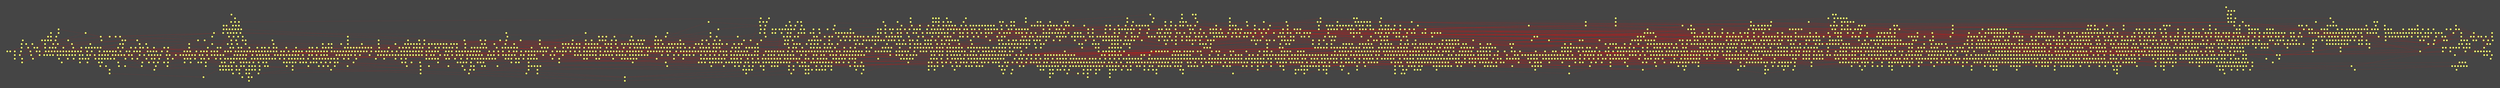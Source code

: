 graph "power.gml" {
bgcolor = "#454545FF"
splines = "false"
outputorder = "edgesfirst"
esep = "0"
pad = "2"
node [label = "",penwidth = "4.000000",height = "0.694444",width = "0.694444",tooltip = "",color = "#000000FF",fillcolor = "#E5EB6AFF",shape = "ellipse",style = "solid,filled",fontname = "FreeSans",fontsize = "14",fontcolor = "#FFFFFFFF",fixedsize = "true",labelloc = "c"]
edge [label = "",penwidth = "1.000000",tooltip = "",arrowhead = "none",arrowtail = "none",color = "#FF0000FF",fontname = "SansSerif.plain",fontsize = "10",fontcolor = "#000000FF",style = "solid",dir = "both"]
"1533§2558" [label = "1533",pos = "1383.681716,-501.893302"]
"3813§4838" [label = "3813",pos = "845.249588,221.619515"]
"1283§2308" [label = "1283",pos = "417.263229,-964.003196"]
"2815§3840" [label = "2815",pos = "-543.553757,-1154.068443"]
"2474§3499" [label = "2474",pos = "-1558.922532,2288.315835"]
"1527§2552" [label = "1527",pos = "1305.534500,-1327.695152"]
"1980§3005" [label = "1980",pos = "57.051784,-3011.263267"]
"2514§3539" [label = "2514",pos = "-639.266526,-1664.586875"]
"1365§2390" [label = "1365",pos = "907.239944,-1752.114463"]
"416§1441" [label = "416",pos = "-682.676804,-931.800376"]
"3392§4417" [label = "3392",pos = "-1808.275803,-922.992088"]
"1338§2363" [label = "1338",pos = "1716.609451,-2033.369712"]
"827§1852" [label = "827",pos = "656.096084,2002.782509"]
"2236§3261" [label = "2236",pos = "-849.644578,1748.948159"]
"4290§5315" [label = "4290",pos = "2167.121658,-929.249168"]
"911§1936" [label = "911",pos = "-694.034043,2455.805092"]
"2447§3472" [label = "2447",pos = "-519.127793,3500.577797"]
"3591§4616" [label = "3591",pos = "-3185.782883,-963.687461"]
"2781§3806" [label = "2781",pos = "-321.252457,3862.972329"]
"1380§2405" [label = "1380",pos = "414.878799,-1805.705284"]
"3336§4361" [label = "3336",pos = "-1508.005173,-124.952552"]
"972§1997" [label = "972",pos = "-2850.859543,1886.569008"]
"4353§5378" [label = "4353",pos = "1402.201492,-2208.127769"]
"4110§5135" [label = "4110",pos = "737.992507,291.470284"]
"2412§3437" [label = "2412",pos = "-357.924637,-747.975181"]
"1753§2778" [label = "1753",pos = "1440.290969,1353.916298"]
"1663§2688" [label = "1663",pos = "2778.806961,1287.074013"]
"738§1763" [label = "738",pos = "1345.429397,973.104409"]
"267§1292" [label = "267",pos = "-335.498612,1079.397988"]
"939§1964" [label = "939",pos = "-2282.840500,2259.927163"]
"2456§3481" [label = "2456",pos = "-499.278733,2336.980874"]
"2080§3105" [label = "2080",pos = "1988.042800,-3102.374595"]
"453§1478" [label = "453",pos = "1887.460403,1577.808632"]
"8§1033" [label = "8",pos = "2199.903396,1016.817360"]
"3799§4824" [label = "3799",pos = "2679.712478,-392.319755"]
"3215§4240" [label = "3215",pos = "-2192.272629,-29.590679"]
"4149§5174" [label = "4149",pos = "-206.577027,889.601784"]
"2145§3170" [label = "2145",pos = "1498.699783,-875.756858"]
"2735§3760" [label = "2735",pos = "-1204.233445,2292.862465"]
"2169§3194" [label = "2169",pos = "1363.122512,255.537789"]
"1078§2103" [label = "1078",pos = "511.961654,-997.549766"]
"2546§3571" [label = "2546",pos = "520.221817,-1238.082359"]
"3069§4094" [label = "3069",pos = "2139.334548,3500.083901"]
"421§1446" [label = "421",pos = "1338.410964,653.772439"]
"3263§4288" [label = "3263",pos = "-3326.471360,-240.550758"]
"4218§5243" [label = "4218",pos = "785.547378,-516.298545"]
"1633§2658" [label = "1633",pos = "762.893875,-2867.096519"]
"4346§5371" [label = "4346",pos = "1151.103591,-2199.651939"]
"3632§4657" [label = "3632",pos = "-1386.354172,455.092751"]
"4489§5514" [label = "4489",pos = "-1652.563645,-2130.955406"]
"3800§4825" [label = "3800",pos = "2230.875320,116.353112"]
"3991§5016" [label = "3991",pos = "-1519.953904,-178.314765"]
"1747§2772" [label = "1747",pos = "843.909194,-1537.300499"]
"78§1103" [label = "78",pos = "403.603683,1742.319497"]
"332§1357" [label = "332",pos = "3639.641921,759.759865"]
"2868§3893" [label = "2868",pos = "1349.371780,3153.763833"]
"512§1537" [label = "512",pos = "-2312.761887,-2424.807701"]
"1267§2292" [label = "1267",pos = "572.339370,-1006.683677"]
"2611§3636" [label = "2611",pos = "-1123.546433,1292.446206"]
"2746§3771" [label = "2746",pos = "2170.779373,3268.904213"]
"4249§5274" [label = "4249",pos = "1278.507766,-163.651084"]
"4051§5076" [label = "4051",pos = "-2897.420823,-385.273216"]
"4533§5558" [label = "4533",pos = "-653.263169,-4063.501548"]
"4711§5736" [label = "4711",pos = "1168.482009,3582.115151"]
"177§1202" [label = "177",pos = "-352.708909,2467.203042"]
"4608§5633" [label = "4608",pos = "-643.127305,-96.049079"]
"2445§3470" [label = "2445",pos = "-3022.489426,-12.263856"]
"3373§4398" [label = "3373",pos = "-4020.716965,-1475.303184"]
"3321§4346" [label = "3321",pos = "-1515.475754,373.239205"]
"118§1143" [label = "118",pos = "57.204275,1221.485146"]
"4296§5321" [label = "4296",pos = "-145.294388,-2462.869468"]
"484§1509" [label = "484",pos = "-444.773270,644.483071"]
"3827§4852" [label = "3827",pos = "1394.148635,2617.118813"]
"4792§5817" [label = "4792",pos = "-358.763688,-3907.034263"]
"197§1222" [label = "197",pos = "-495.260361,2543.281899"]
"2816§3841" [label = "2816",pos = "-3236.766770,584.121621"]
"3314§4339" [label = "3314",pos = "-492.733445,-1183.715538"]
"1482§2507" [label = "1482",pos = "-751.971299,-1812.460655"]
"938§1963" [label = "938",pos = "-2622.076340,2496.297036"]
"3783§4808" [label = "3783",pos = "1657.580886,551.882668"]
"22§1047" [label = "22",pos = "144.053268,954.957192"]
"126§1151" [label = "126",pos = "630.334732,1045.723671"]
"4118§5143" [label = "4118",pos = "873.308242,736.267922"]
"1427§2452" [label = "1427",pos = "124.682998,-131.652839"]
"2245§3270" [label = "2245",pos = "-1861.366868,1697.334511"]
"2254§3279" [label = "2254",pos = "2476.651687,-895.219871"]
"749§1774" [label = "749",pos = "2110.531814,-2030.934898"]
"3609§4634" [label = "3609",pos = "-911.798203,1894.462929"]
"1671§2696" [label = "1671",pos = "2876.689041,-1009.794883"]
"2697§3722" [label = "2697",pos = "-2096.298996,-852.885704"]
"179§1204" [label = "179",pos = "-144.396775,2036.500283"]
"4484§5509" [label = "4484",pos = "-126.281662,-3573.770591"]
"419§1444" [label = "419",pos = "1435.362380,930.347146"]
"2109§3134" [label = "2109",pos = "1020.326797,-239.048332"]
"1107§2132" [label = "1107",pos = "728.030593,-1662.325401"]
"4555§5580" [label = "4555",pos = "-18.204907,-3380.530357"]
"3062§4087" [label = "3062",pos = "895.921585,-1361.008018"]
"3980§5005" [label = "3980",pos = "105.743591,-869.885276"]
"4331§5356" [label = "4331",pos = "1074.801589,-2181.553062"]
"134§1159" [label = "134",pos = "1090.368728,692.218728"]
"3137§4162" [label = "3137",pos = "-219.279206,-1648.400718"]
"3639§4664" [label = "3639",pos = "-3290.333909,-925.089073"]
"1705§2730" [label = "1705",pos = "1970.042556,979.843911"]
"4321§5346" [label = "4321",pos = "1667.400588,-1312.642417"]
"3728§4753" [label = "3728",pos = "-1281.349412,1177.843178"]
"981§2006" [label = "981",pos = "-2045.935227,2319.970620"]
"2662§3687" [label = "2662",pos = "-2110.646653,1006.687417"]
"2909§3934" [label = "2909",pos = "-867.859116,1547.876626"]
"2866§3891" [label = "2866",pos = "-1949.068284,1239.318398"]
"4700§5725" [label = "4700",pos = "-258.266190,-3610.156089"]
"2117§3142" [label = "2117",pos = "600.949783,-2460.668785"]
"4287§5312" [label = "4287",pos = "-3535.964768,1389.568764"]
"1356§2381" [label = "1356",pos = "1501.385940,-319.592643"]
"2229§3254" [label = "2229",pos = "206.457397,1838.695351"]
"2274§3299" [label = "2274",pos = "2629.732742,92.303719"]
"1464§2489" [label = "1464",pos = "2032.931106,213.694939"]
"4339§5364" [label = "4339",pos = "1431.966262,-2024.689048"]
"766§1791" [label = "766",pos = "1361.598953,-1370.928672"]
"2387§3412" [label = "2387",pos = "-204.415558,-2499.060386"]
"726§1751" [label = "726",pos = "-930.692063,-499.060478"]
"2404§3429" [label = "2404",pos = "-15.540394,77.958405"]
"3047§4072" [label = "3047",pos = "433.890029,2491.524086"]
"258§1283" [label = "258",pos = "2495.656082,258.743264"]
"174§1199" [label = "174",pos = "1633.078323,707.041237"]
"1391§2416" [label = "1391",pos = "887.978591,-1501.989341"]
"3286§4311" [label = "3286",pos = "-1191.850632,-1010.288597"]
"2597§3622" [label = "2597",pos = "-1219.219285,1115.234047"]
"2988§4013" [label = "2988",pos = "748.838027,461.107522"]
"1852§2877" [label = "1852",pos = "1886.929641,569.609047"]
"4388§5413" [label = "4388",pos = "1721.648147,-1995.487510"]
"51§1076" [label = "51",pos = "1721.557937,-476.750724"]
"1991§3016" [label = "1991",pos = "2112.091140,-2056.456382"]
"1741§2766" [label = "1741",pos = "-2148.815598,904.480874"]
"2399§3424" [label = "2399",pos = "-72.857560,3585.775795"]
"3190§4215" [label = "3190",pos = "-2107.138352,-991.170982"]
"3821§4846" [label = "3821",pos = "-17.025258,813.835244"]
"1314§2339" [label = "1314",pos = "1965.472488,-107.361496"]
"1538§2563" [label = "1538",pos = "1.741432,-672.002098"]
"2361§3386" [label = "2361",pos = "968.324722,-900.432640"]
"2468§3493" [label = "2468",pos = "-467.051865,-947.460655"]
"2516§3541" [label = "2516",pos = "-1051.306321,2632.371987"]
"3401§4426" [label = "3401",pos = "-737.568284,1524.714638"]
"4672§5697" [label = "4672",pos = "-494.760666,334.598000"]
"3046§4071" [label = "3046",pos = "1083.214675,2911.304116"]
"4909§5934" [label = "4909",pos = "108.004104,3146.076577"]
"4171§5196" [label = "4171",pos = "-3329.551926,1420.384316"]
"4882§5907" [label = "4882",pos = "1333.711868,753.204323"]
"1896§2921" [label = "1896",pos = "3763.296707,425.679512"]
"4588§5613" [label = "4588",pos = "103.022605,-3626.171714"]
"4275§5300" [label = "4275",pos = "1133.181838,-461.272056"]
"2349§3374" [label = "2349",pos = "-630.926560,1490.093178"]
"1080§2105" [label = "1080",pos = "651.357192,-2153.310630"]
"2338§3363" [label = "2338",pos = "2627.043533,-1245.338218"]
"3505§4530" [label = "3505",pos = "-1695.507126,-354.564537"]
"918§1943" [label = "918",pos = "-435.365525,2335.240639"]
"2317§3342" [label = "2317",pos = "11.119863,-1185.767662"]
"2824§3849" [label = "2824",pos = "-122.228608,-1602.442588"]
"742§1767" [label = "742",pos = "1819.739334,-1783.583335"]
"3582§4607" [label = "3582",pos = "-1707.358811,-1101.050376"]
"4445§5470" [label = "4445",pos = "231.976898,1064.320961"]
"1488§2513" [label = "1488",pos = "1415.579910,-632.596763"]
"2082§3107" [label = "2082",pos = "1127.081497,1991.571938"]
"910§1935" [label = "910",pos = "1047.387344,2343.329751"]
"1513§2538" [label = "1513",pos = "-621.734421,-1500.209922"]
"4493§5518" [label = "4493",pos = "-695.719834,-3151.346275"]
"1977§3002" [label = "1977",pos = "1936.748367,-3259.891685"]
"4705§5730" [label = "4705",pos = "995.105361,3189.471108"]
"4839§5864" [label = "4839",pos = "-453.213059,2245.576821"]
"3860§4885" [label = "3860",pos = "2416.193435,158.997490"]
"2137§3162" [label = "2137",pos = "1141.867752,1805.693886"]
"4220§5245" [label = "4220",pos = "78.349998,1380.189248"]
"4464§5489" [label = "4464",pos = "-171.702637,1465.446938"]
"1469§2494" [label = "1469",pos = "1440.981643,-277.001396"]
"3741§4766" [label = "3741",pos = "-75.790932,-2393.827720"]
"2761§3786" [label = "2761",pos = "-1616.197800,-807.064109"]
"520§1545" [label = "520",pos = "383.151290,393.926156"]
"797§1822" [label = "797",pos = "3177.473709,-1613.582725"]
"4575§5600" [label = "4575",pos = "-2367.822434,-1800.941734"]
"2035§3060" [label = "2035",pos = "-1573.358445,506.931710"]
"3951§4976" [label = "3951",pos = "-128.964768,-1007.671897"]
"833§1858" [label = "833",pos = "763.537612,2372.690346"]
"2467§3492" [label = "2467",pos = "-1941.541916,-370.898887"]
"4935§5960" [label = "4935",pos = "-1026.438035,-1185.111412"]
"2397§3422" [label = "2397",pos = "-31.604233,3438.319985"]
"880§1905" [label = "880",pos = "281.064315,2570.475014"]
"359§1384" [label = "359",pos = "3265.564285,783.151406"]
"2688§3713" [label = "2688",pos = "599.930557,3635.586586"]
"548§1573" [label = "548",pos = "-1758.553025,-1851.062095"]
"1559§2584" [label = "1559",pos = "660.320999,-2404.331626"]
"405§1430" [label = "405",pos = "-1845.632737,-1394.015708"]
"4570§5595" [label = "4570",pos = "-1552.544358,-2466.715415"]
"4660§5685" [label = "4660",pos = "-358.124711,-3169.402427"]
"2235§3260" [label = "2235",pos = "90.730571,1877.659707"]
"2754§3779" [label = "2754",pos = "2206.122390,3426.048501"]
"2341§3366" [label = "2341",pos = "355.409286,3031.843667"]
"4407§5432" [label = "4407",pos = "1119.297561,-2249.781822"]
"4875§5900" [label = "4875",pos = "-492.483079,1460.885537"]
"4911§5936" [label = "4911",pos = "56.651561,3507.585610"]
"644§1669" [label = "644",pos = "-3152.077073,-1196.029991"]
"469§1494" [label = "469",pos = "-629.561631,-840.613060"]
"380§1405" [label = "380",pos = "-357.875687,2956.283120"]
"1863§2888" [label = "1863",pos = "2480.364089,1183.656655"]
"3868§4893" [label = "3868",pos = "1774.384841,769.531350"]
"1028§2053" [label = "1028",pos = "-3153.114670,1225.534462"]
"3232§4257" [label = "3232",pos = "-847.144944,3851.907876"]
"950§1975" [label = "950",pos = "-3891.413743,344.650918"]
"3890§4915" [label = "3890",pos = "2443.504470,-569.393638"]
"1188§2213" [label = "1188",pos = "1389.168289,1470.302041"]
"1754§2779" [label = "1754",pos = "-151.455216,5.742621"]
"447§1472" [label = "447",pos = "730.182815,346.526253"]
"897§1922" [label = "897",pos = "915.371353,2538.787026"]
"1288§2313" [label = "1288",pos = "2536.586990,765.888161"]
"719§1744" [label = "719",pos = "-1924.821579,-1867.159141"]
"1941§2966" [label = "1941",pos = "129.991905,-1923.713951"]
"2847§3872" [label = "2847",pos = "269.272567,-1429.242637"]
"1378§2403" [label = "1378",pos = "1421.421463,-307.263053"]
"1397§2422" [label = "1397",pos = "-511.452317,-1428.203086"]
"2809§3834" [label = "2809",pos = "-1140.784836,-195.058204"]
"3561§4586" [label = "3561",pos = "-1651.457810,273.955422"]
"4813§5838" [label = "4813",pos = "-2837.233567,-2379.846519"]
"4904§5929" [label = "4904",pos = "-360.265091,2329.222329"]
"4177§5202" [label = "4177",pos = "-762.678635,932.697121"]
"381§1406" [label = "381",pos = "2955.623611,-345.278953"]
"1233§2258" [label = "1233",pos = "1576.269973,1539.749917"]
"2663§3688" [label = "2663",pos = "-2315.301926,966.847146"]
"89§1114" [label = "89",pos = "-661.420884,3396.047768"]
"4044§5069" [label = "4044",pos = "-637.862900,-1052.192344"]
"4100§5125" [label = "4100",pos = "747.162246,1487.981972"]
"1841§2866" [label = "1841",pos = "-1043.174973,-1694.804039"]
"1196§2221" [label = "1196",pos = "-139.046586,-1510.602867"]
"4653§5678" [label = "4653",pos = "-1596.187790,-91.862304"]
"3065§4090" [label = "3065",pos = "-1359.117112,753.595070"]
"107§1132" [label = "107",pos = "-505.053940,2968.676186"]
"2356§3381" [label = "2356",pos = "273.827575,2146.923989"]
"1309§2334" [label = "1309",pos = "1095.153884,28.370453"]
"3371§4396" [label = "3371",pos = "12.037300,1476.559487"]
"3344§4369" [label = "3344",pos = "-2572.121018,-786.639671"]
"4140§5165" [label = "4140",pos = "689.394912,1294.170327"]
"4351§5376" [label = "4351",pos = "1769.417312,-2097.465660"]
"2174§3199" [label = "2174",pos = "2016.832962,917.178444"]
"3578§4603" [label = "3578",pos = "-1654.473923,-820.939476"]
"287§1312" [label = "287",pos = "-203.492280,966.591225"]
"2379§3404" [label = "2379",pos = "2494.877517,-1144.415123"]
"2901§3926" [label = "2901",pos = "-274.250351,-1258.372032"]
"1394§2419" [label = "1394",pos = "517.843612,-1861.513023"]
"4424§5449" [label = "4424",pos = "338.343093,-1994.091880"]
"4273§5298" [label = "4273",pos = "1120.295242,-525.808189"]
"963§1988" [label = "963",pos = "-1807.761033,2594.636635"]
"4344§5369" [label = "4344",pos = "1158.798782,-1853.507408"]
"2054§3079" [label = "2054",pos = "1663.993484,-2764.759605"]
"3337§4362" [label = "3337",pos = "-736.197617,321.101510"]
"4101§5126" [label = "4101",pos = "586.878555,1189.779091"]
"4325§5350" [label = "4325",pos = "-281.124466,823.965493"]
"2607§3632" [label = "2607",pos = "-1362.837082,1018.932839"]
"2867§3892" [label = "2867",pos = "-2645.840989,928.885537"]
"256§1281" [label = "256",pos = "3129.191238,-532.611167"]
"2255§3280" [label = "2255",pos = "-278.011246,2749.005776"]
"807§1832" [label = "807",pos = "1385.402053,-1254.152427"]
"3708§4733" [label = "3708",pos = "259.095031,3210.590249"]
"1630§2655" [label = "1630",pos = "2492.683914,609.571145"]
"3988§5013" [label = "3988",pos = "2702.416824,-1766.279014"]
"4790§5815" [label = "4790",pos = "-407.803757,-3457.855552"]
"788§1813" [label = "788",pos = "1684.833572,-2005.392906"]
"1201§2226" [label = "1201",pos = "963.020767,-201.313163"]
"2643§3668" [label = "2643",pos = "-1961.210618,2673.226235"]
"664§1689" [label = "664",pos = "-3101.985032,-678.627708"]
"4810§5835" [label = "4810",pos = "-1908.662644,-2411.057457"]
"2772§3797" [label = "2772",pos = "-183.194306,4003.097085"]
"858§1883" [label = "858",pos = "700.825698,2163.717690"]
"528§1553" [label = "528",pos = "-1625.709763,-2546.352867"]
"760§1785" [label = "760",pos = "1843.092483,-1721.765953"]
"1031§2056" [label = "1031",pos = "-2404.139329,2370.540688"]
"2939§3964" [label = "2939",pos = "-1416.088913,-549.279136"]
"3179§4204" [label = "3179",pos = "-333.927201,-1540.211387"]
"4644§5669" [label = "4644",pos = "-969.966294,-331.249656"]
"3687§4712" [label = "3687",pos = "-1461.364182,1213.871254"]
"3217§4242" [label = "3217",pos = "-1626.733201,2793.058266"]
"2523§3548" [label = "2523",pos = "-1078.263230,1374.083168"]
"4036§5061" [label = "4036",pos = "246.989318,-976.624351"]
"146§1171" [label = "146",pos = "1342.801101,161.643105"]
"3933§4958" [label = "3933",pos = "1013.228836,164.468819"]
"1037§2062" [label = "1037",pos = "-3630.409348,702.659951"]
"2172§3197" [label = "2172",pos = "871.483779,706.712319"]
"2832§3857" [label = "2832",pos = "465.665969,-783.974632"]
"1303§2328" [label = "1303",pos = "-26.192795,-827.495750"]
"3379§4404" [label = "3379",pos = "-1513.839402,55.952107"]
"4107§5132" [label = "4107",pos = "-3446.951584,910.729714"]
"2367§3392" [label = "2367",pos = "2676.653640,-1390.840660"]
"207§1232" [label = "207",pos = "405.287185,1215.851967"]
"1242§2267" [label = "1242",pos = "1598.853469,-2973.561363"]
"2579§3604" [label = "2579",pos = "-1218.493577,-1363.288169"]
"1128§2153" [label = "1128",pos = "2058.214920,265.424904"]
"1690§2715" [label = "1690",pos = "2063.754348,-2745.139488"]
"693§1718" [label = "693",pos = "-2134.187424,-1033.992271"]
"1692§2717" [label = "1692",pos = "1786.707107,-2385.288902"]
"1968§2993" [label = "1968",pos = "549.067825,-3115.852867"]
"3218§4243" [label = "3218",pos = "-1694.432419,2724.720376"]
"1594§2619" [label = "1594",pos = "-776.675950,-1909.368858"]
"1589§2614" [label = "1589",pos = "697.895828,701.010537"]
"4835§5860" [label = "4835",pos = "-228.051804,797.170510"]
"924§1949" [label = "924",pos = "1699.525833,3148.319741"]
"1030§2055" [label = "1030",pos = "-1395.798142,2427.735756"]
"2608§3633" [label = "2608",pos = "-1555.355515,526.565346"]
"361§1386" [label = "361",pos = "3127.585281,759.722023"]
"1767§2792" [label = "1767",pos = "3002.425857,416.229470"]
"2395§3420" [label = "2395",pos = "169.362380,3184.757241"]
"1274§2299" [label = "1274",pos = "-795.505417,-414.072013"]
"3254§4279" [label = "3254",pos = "-2109.217698,2832.135170"]
"4526§5551" [label = "4526",pos = "-1927.743210,-2772.885826"]
"692§1717" [label = "692",pos = "429.730087,471.759316"]
"2812§3837" [label = "2812",pos = "-1468.842942,1934.496987"]
"2706§3731" [label = "2706",pos = "-634.576096,-1569.524253"]
"2713§3738" [label = "2713",pos = "163.080215,-578.957359"]
"2384§3409" [label = "2384",pos = "184.632446,2652.231362"]
"375§1400" [label = "375",pos = "3580.555007,-57.483947"]
"4264§5289" [label = "4264",pos = "197.969055,-2255.688316"]
"139§1164" [label = "139",pos = "1762.189651,959.609658"]
"2895§3920" [label = "2895",pos = "-1361.768723,2765.937661"]
"3542§4567" [label = "3542",pos = "-734.436753,-3688.603599"]
"1211§2236" [label = "1211",pos = "1187.153518,-549.311424"]
"1333§2358" [label = "1333",pos = "560.999832,-2108.921958"]
"1613§2638" [label = "1613",pos = "-1864.053879,-252.477653"]
"2810§3835" [label = "2810",pos = "-796.113511,-1549.441490"]
"4903§5928" [label = "4903",pos = "-337.470170,2247.789956"]
"1951§2976" [label = "1951",pos = "606.854324,1068.633706"]
"2971§3996" [label = "2971",pos = "-1249.152634,-412.482749"]
"3075§4100" [label = "3075",pos = "-371.690629,-1587.518150"]
"860§1885" [label = "860",pos = "562.217971,2460.059975"]
"1833§2858" [label = "1833",pos = "-299.240128,-24.696800"]
"4535§5560" [label = "4535",pos = "-1321.996750,-1837.102989"]
"4896§5921" [label = "4896",pos = "1130.418899,798.953469"]
"2155§3180" [label = "2155",pos = "2354.276199,-2276.390220"]
"584§1609" [label = "584",pos = "-2446.814866,-924.719932"]
"3623§4648" [label = "3623",pos = "17.159506,2095.751381"]
"2936§3961" [label = "2936",pos = "-1209.262253,1795.326821"]
"3882§4907" [label = "3882",pos = "2852.949539,60.883763"]
"1516§2541" [label = "1516",pos = "925.752761,-2268.873619"]
"1554§2579" [label = "1554",pos = "484.798141,54.741761"]
"3834§4859" [label = "3834",pos = "1576.867996,252.705224"]
"2839§3864" [label = "2839",pos = "584.765335,3381.311928"]
"2302§3327" [label = "2302",pos = "2274.902664,-133.268470"]
"3912§4937" [label = "3912",pos = "2102.013259,107.688157"]
"4634§5659" [label = "4634",pos = "-328.432877,-2559.693443"]
"128§1153" [label = "128",pos = "750.022476,1113.707314"]
"42§1067" [label = "42",pos = "1574.594802,452.021706"]
"3719§4744" [label = "3719",pos = "-584.833787,-1193.121055"]
"4404§5429" [label = "4404",pos = "1081.414993,-1962.128746"]
"1101§2126" [label = "1101",pos = "1523.564651,-165.295463"]
"3116§4141" [label = "3116",pos = "-2352.818772,1050.087441"]
"4309§5334" [label = "4309",pos = "-3178.578293,1883.981118"]
"16§1041" [label = "16",pos = "2319.784011,851.821572"]
"11§1036" [label = "11",pos = "1693.768142,704.412575"]
"2053§3078" [label = "2053",pos = "2148.787429,-1805.045616"]
"4143§5168" [label = "4143",pos = "712.961318,1139.068398"]
"3080§4105" [label = "3080",pos = "997.728042,3341.537026"]
"3211§4236" [label = "3211",pos = "1284.241897,-1565.720787"]
"3999§5024" [label = "3999",pos = "924.466079,-473.586387"]
"3720§4745" [label = "3720",pos = "-302.680375,3338.431557"]
"2840§3865" [label = "2840",pos = "-528.242295,-1465.577842"]
"2046§3071" [label = "2046",pos = "-1088.160325,-1429.168174"]
"4895§5920" [label = "4895",pos = "122.116958,23.586979"]
"3711§4736" [label = "3711",pos = "-2151.330979,614.019753"]
"1088§2113" [label = "1088",pos = "1881.303543,199.444939"]
"241§1266" [label = "241",pos = "1077.573684,507.226265"]
"2061§3086" [label = "2061",pos = "1317.865554,1787.682900"]
"2272§3297" [label = "2272",pos = "778.156692,-2618.231529"]
"2562§3587" [label = "2562",pos = "224.944595,907.000832"]
"891§1916" [label = "891",pos = "854.542312,2553.650307"]
"1702§2727" [label = "1702",pos = "-854.605454,-656.330650"]
"98§1123" [label = "98",pos = "1064.119216,836.876809"]
"30§1055" [label = "30",pos = "1897.373123,1131.170205"]
"3849§4874" [label = "3849",pos = "34.952580,851.720681"]
"2532§3557" [label = "2532",pos = "-643.436204,959.285988"]
"4487§5512" [label = "4487",pos = "-268.533066,-3855.809898"]
"2511§3536" [label = "2511",pos = "-1470.621750,878.955971"]
"2007§3032" [label = "2007",pos = "1780.611038,-389.374015"]
"979§2004" [label = "979",pos = "-1699.467576,2221.596352"]
"1946§2971" [label = "1946",pos = "-182.848862,289.686837"]
"1914§2939" [label = "1914",pos = "803.334732,-1792.346519"]
"4289§5314" [label = "4289",pos = "-2711.823899,1974.910317"]
"2063§3088" [label = "2063",pos = "1468.462600,666.966958"]
"2060§3085" [label = "2060",pos = "1102.854690,-258.864982"]
"4301§5326" [label = "4301",pos = "990.874954,-609.507835"]
"1831§2856" [label = "1831",pos = "2126.844558,-2174.625816"]
"344§1369" [label = "344",pos = "1323.024978,393.411629"]
"492§1517" [label = "492",pos = "-694.420273,718.165505"]
"1011§2036" [label = "1011",pos = "-2120.966965,2532.833413"]
"1434§2459" [label = "1434",pos = "1732.279006,-1780.389854"]
"3777§4802" [label = "3777",pos = "2383.306716,338.356209"]
"1588§2613" [label = "1588",pos = "1074.862747,1011.125405"]
"3699§4724" [label = "3699",pos = "-2720.155198,-377.535484"]
"4223§5248" [label = "4223",pos = "-102.371491,-515.786277"]
"4305§5330" [label = "4305",pos = "-2663.255539,1681.919228"]
"418§1443" [label = "418",pos = "1482.562576,719.029274"]
"2897§3922" [label = "2897",pos = "-1867.816330,2011.148598"]
"2308§3333" [label = "2308",pos = "122.284530,3024.328530"]
"4793§5818" [label = "4793",pos = "-531.696824,-4055.304527"]
"908§1933" [label = "908",pos = "1180.925125,2461.795083"]
"2458§3483" [label = "2458",pos = "-743.379807,2525.717446"]
"156§1181" [label = "156",pos = "1375.037429,516.323861"]
"4208§5233" [label = "4208",pos = "387.308395,-1979.005821"]
"2162§3187" [label = "2162",pos = "-1588.129075,174.508996"]
"3251§4276" [label = "3251",pos = "-735.015122,-406.967155"]
"1595§2620" [label = "1595",pos = "1866.519241,-940.302391"]
"3433§4458" [label = "3433",pos = "-1562.437180,-756.180442"]
"4780§5805" [label = "4780",pos = "1089.694412,-2839.903160"]
"2453§3478" [label = "2453",pos = "-2252.517746,-460.616203"]
"2041§3066" [label = "2041",pos = "156.171325,117.563652"]
"4552§5577" [label = "4552",pos = "269.903076,748.335976"]
"475§1500" [label = "475",pos = "-387.418351,574.337075"]
"1913§2938" [label = "1913",pos = "-1414.608445,-1869.729820"]
"2012§3037" [label = "2012",pos = "663.299819,1005.840554"]
"4080§5105" [label = "4080",pos = "258.642318,-1066.757774"]
"169§1194" [label = "169",pos = "3147.541336,-31.521423"]
"4174§5199" [label = "4174",pos = "-82.172318,835.217141"]
"1072§2097" [label = "1072",pos = "1266.469924,-13.172353"]
"1301§2326" [label = "1301",pos = "-659.321641,-895.686668"]
"1308§2333" [label = "1308",pos = "94.611606,160.768837"]
"4840§5865" [label = "4840",pos = "-176.735535,116.460213"]
"2948§3973" [label = "2948",pos = "-1082.131638,-845.078086"]
"4131§5156" [label = "4131",pos = "2412.745193,-915.039512"]
"2139§3164" [label = "2139",pos = "1334.420486,-140.026496"]
"1691§2716" [label = "1691",pos = "2267.779373,-2874.488853"]
"391§1416" [label = "391",pos = "-1445.304368,-1321.496543"]
"3223§4248" [label = "3223",pos = "-1280.303757,-525.004661"]
"4340§5365" [label = "4340",pos = "1339.188064,-2079.205650"]
"1774§2799" [label = "1774",pos = "1856.248245,-1653.557090"]
"28§1053" [label = "28",pos = "1056.587722,898.393960"]
"847§1872" [label = "847",pos = "-526.398545,2405.842202"]
"3004§4029" [label = "3004",pos = "-269.956528,3562.103432"]
"698§1723" [label = "698",pos = "-3791.802414,-1585.828086"]
"3682§4707" [label = "3682",pos = "-790.011887,1527.200356"]
"4637§5662" [label = "4637",pos = "-2090.101731,-942.418602"]
"1568§2593" [label = "1568",pos = "-183.226273,-1364.196861"]
"4390§5415" [label = "4390",pos = "1401.451858,-2447.415367"]
"2887§3912" [label = "2887",pos = "-997.761643,1447.360268"]
"2207§3232" [label = "2207",pos = "1730.191238,-296.056999"]
"3334§4359" [label = "3334",pos = "280.760009,-2374.250572"]
"2610§3635" [label = "2610",pos = "-2980.901780,373.224251"]
"3543§4568" [label = "3543",pos = "-468.633774,2410.603920"]
"481§1506" [label = "481",pos = "-198.422196,1001.196938"]
"2903§3928" [label = "2903",pos = "-2488.135666,969.961525"]
"4625§5650" [label = "4625",pos = "-2353.948655,-780.839134"]
"2055§3080" [label = "2055",pos = "1437.634597,2072.501381"]
"400§1425" [label = "400",pos = "1111.669876,-16.708034"]
"665§1690" [label = "665",pos = "1287.154617,967.051003"]
"2638§3663" [label = "2638",pos = "-1944.787400,-176.583793"]
"4211§5236" [label = "4211",pos = "536.207778,-1046.760093"]
"1181§2206" [label = "1181",pos = "2119.490798,894.280129"]
"1401§2426" [label = "1401",pos = "1927.149002,266.335427"]
"389§1414" [label = "389",pos = "2122.459793,342.388314"]
"3486§4511" [label = "3486",pos = "370.229843,1576.707558"]
"4356§5381" [label = "4356",pos = "1077.069778,-2236.432212"]
"868§1893" [label = "868",pos = "986.872817,2370.394692"]
"2664§3689" [label = "2664",pos = "1361.954055,-1336.351524"]
"2677§3702" [label = "2677",pos = "-438.536667,2700.271889"]
"1544§2569" [label = "1544",pos = "1888.534622,-1201.162925"]
"425§1450" [label = "425",pos = "-205.529206,-533.131797"]
"3491§4516" [label = "3491",pos = "-2538.769944,-62.936286"]
"2128§3153" [label = "2128",pos = "1208.064041,-2579.166832"]
"1282§2307" [label = "1282",pos = "369.063003,-1356.803306"]
"1505§2530" [label = "1505",pos = "488.515792,-608.065513"]
"4598§5623" [label = "4598",pos = "-487.642930,-3022.962242"]
"1351§2376" [label = "1351",pos = "2206.936599,454.181008"]
"1985§3010" [label = "1985",pos = "-1672.754929,-230.022865"]
"3384§4409" [label = "3384",pos = "-3289.391282,-1015.103782"]
"3911§4936" [label = "3911",pos = "1464.421463,-7.584583"]
"4568§5593" [label = "4568",pos = "-898.998704,-1947.106285"]
"1047§2072" [label = "1047",pos = "-3894.540940,138.224282"]
"1878§2903" [label = "1878",pos = "532.720809,-20.397922"]
"4429§5454" [label = "4429",pos = "29.094459,-2121.263267"]
"3456§4481" [label = "3456",pos = "-589.059556,1148.132119"]
"4139§5164" [label = "4139",pos = "-2933.639817,1815.886147"]
"1429§2454" [label = "1429",pos = "1761.950393,180.276543"]
"4168§5193" [label = "4168",pos = "2664.238113,-1163.397544"]
"2413§3438" [label = "2413",pos = "1713.090896,-2315.280357"]
"1455§2480" [label = "1455",pos = "-354.008072,-2889.713462"]
"3110§4135" [label = "3110",pos = "441.819015,3593.728920"]
"1547§2572" [label = "1547",pos = "1779.222000,-992.636802"]
"3700§4725" [label = "3700",pos = "-2405.257004,-116.669014"]
"566§1591" [label = "566",pos = "-2135.955979,-1922.363365"]
"1190§2215" [label = "1190",pos = "1372.631546,1136.021889"]
"86§1111" [label = "86",pos = "3437.524734,-404.617820"]
"4244§5269" [label = "4244",pos = "699.695754,1673.216469"]
"1402§2427" [label = "1402",pos = "1734.920974,-1181.789756"]
"1748§2773" [label = "1748",pos = "872.189895,-1263.875816"]
"1929§2954" [label = "1929",pos = "-987.956528,225.900765"]
"4128§5153" [label = "4128",pos = "208.095947,1259.419106"]
"4561§5586" [label = "4561",pos = "-2049.778245,-719.803611"]
"1033§2058" [label = "1033",pos = "-923.171677,2625.824868"]
"2283§3308" [label = "2283",pos = "1504.047561,13.049959"]
"276§1301" [label = "276",pos = "-26.853478,887.515114"]
"3189§4214" [label = "3189",pos = "-1140.258103,1605.858803"]
"3927§4952" [label = "3927",pos = "2184.679763,-4.510377"]
"4439§5464" [label = "4439",pos = "939.501174,-1112.688194"]
"1206§2231" [label = "1206",pos = "1899.370925,1238.967446"]
"354§1379" [label = "354",pos = "3609.424636,684.189919"]
"4095§5120" [label = "4095",pos = "-3448.618332,425.896096"]
"307§1332" [label = "307",pos = "3189.199783,133.175675"]
"3617§4642" [label = "3617",pos = "-773.497544,2998.675210"]
"4515§5540" [label = "4515",pos = "-1230.086106,-3466.652671"]
"1770§2795" [label = "1770",pos = "463.513137,-1249.929649"]
"2295§3320" [label = "2295",pos = "494.054702,1846.937905"]
"1352§2377" [label = "1352",pos = "1681.948562,277.230660"]
"1969§2994" [label = "1969",pos = "-855.704636,-3019.262046"]
"4759§5784" [label = "4759",pos = "513.444442,-2459.073326"]
"4754§5779" [label = "4754",pos = "1368.901565,1687.633217"]
"4757§5782" [label = "4757",pos = "1223.898513,2625.396157"]
"2872§3897" [label = "2872",pos = "-1133.741501,239.448784"]
"372§1397" [label = "372",pos = "3532.820632,1127.123940"]
"4126§5151" [label = "4126",pos = "244.492385,1384.126626"]
"2406§3431" [label = "2406",pos = "-760.695298,1407.510903"]
"2711§3736" [label = "2711",pos = "-3428.975266,-255.814201"]
"3213§4238" [label = "3213",pos = "-1456.896287,1568.050820"]
"147§1172" [label = "147",pos = "1837.465652,1145.290078"]
"2411§3436" [label = "2411",pos = "-133.262894,-1690.745201"]
"149§1174" [label = "149",pos = "-660.709214,2786.480385"]
"1024§2049" [label = "1024",pos = "-2364.413254,2482.515542"]
"3723§4748" [label = "3723",pos = "-2068.007737,849.332802"]
"3961§4986" [label = "3961",pos = "-521.433030,-933.376182"]
"3995§5020" [label = "3995",pos = "2470.006179,-247.732719"]
"3208§4233" [label = "3208",pos = "-1938.141037,1588.081460"]
"4161§5186" [label = "4161",pos = "318.568771,194.747765"]
"635§1660" [label = "635",pos = "-3529.263596,-769.007408"]
"4601§5626" [label = "4601",pos = "-1238.473313,-260.308891"]
"1847§2872" [label = "1847",pos = "-2001.055710,2.998856"]
"4314§5339" [label = "4314",pos = "-496.544114,-2797.741783"]
"656§1681" [label = "656",pos = "2233.464920,1571.776284"]
"1319§2344" [label = "1319",pos = "-1295.483567,81.118897"]
"4554§5579" [label = "4554",pos = "-950.178513,-3300.848472"]
"2598§3623" [label = "2598",pos = "-1132.835373,2615.329506"]
"3370§4395" [label = "3370",pos = "-295.861802,2099.632729"]
"1824§2849" [label = "1824",pos = "1278.014724,-1420.722740"]
"4834§5859" [label = "4834",pos = "-377.469468,1534.294106"]
"3664§4689" [label = "3664",pos = "-2464.450608,240.162056"]
"1090§2115" [label = "1090",pos = "2252.654861,364.410286"]
"4765§5790" [label = "4765",pos = "2075.375198,460.310677"]
"4349§5374" [label = "4349",pos = "1124.281936,-1884.195640"]
"4773§5798" [label = "4773",pos = "995.490310,-2631.815269"]
"727§1752" [label = "727",pos = "-1873.236374,-1864.363609"]
"100§1125" [label = "100",pos = "772.333816,984.519448"]
"1654§2679" [label = "1654",pos = "1232.359207,-1095.969932"]
"1004§2029" [label = "1004",pos = "-3036.907395,1415.239907"]
"780§1805" [label = "780",pos = "1661.404617,-1615.125083"]
"867§1892" [label = "867",pos = "1049.954238,2281.135659"]
"388§1413" [label = "388",pos = "-956.925217,-1252.112999"]
"3516§4541" [label = "3516",pos = "130.142410,1586.890786"]
"2473§3498" [label = "2473",pos = "-1735.363450,2783.372231"]
"3174§4199" [label = "3174",pos = "415.049301,-1583.392784"]
"3533§4558" [label = "3533",pos = "527.886276,3924.661293"]
"507§1532" [label = "507",pos = "-1979.914963,-1832.133262"]
"1932§2957" [label = "1932",pos = "2662.723464,1837.043129"]
"3041§4066" [label = "3041",pos = "-110.735383,-1501.826622"]
"2658§3683" [label = "2658",pos = "-11.775307,-2052.625083"]
"3471§4496" [label = "3471",pos = "-1616.485764,339.900643"]
"691§1716" [label = "691",pos = "2694.462966,1701.146889"]
"4884§5909" [label = "4884",pos = "-105.265351,543.549965"]
"1830§2855" [label = "1830",pos = "227.273345,-2076.153160"]
"4442§5467" [label = "4442",pos = "543.454238,-1421.142540"]
"3493§4518" [label = "3493",pos = "-3248.429856,285.430642"]
"2719§3744" [label = "2719",pos = "-1888.572800,-300.670066"]
"4385§5410" [label = "4385",pos = "1263.992629,-1884.980308"]
"3932§4957" [label = "3932",pos = "1598.735061,411.111519"]
"4007§5032" [label = "4007",pos = "2428.095535,-1729.990196"]
"1502§2527" [label = "1502",pos = "451.072280,-2044.269859"]
"4210§5235" [label = "4210",pos = "-355.304246,-2631.125083"]
"4312§5337" [label = "4312",pos = "-3214.758225,1799.379311"]
"286§1311" [label = "286",pos = "-149.456376,1070.902993"]
"4366§5391" [label = "4366",pos = "1205.788406,-1656.827964"]
"3998§5023" [label = "3998",pos = "-1830.317307,-1070.015708"]
"831§1856" [label = "831",pos = "945.520828,2255.220864"]
"3756§4781" [label = "3756",pos = "3113.210769,595.092263"]
"613§1638" [label = "613",pos = "-3300.274827,-696.325889"]
"772§1797" [label = "772",pos = "2747.315994,-1363.239707"]
"496§1521" [label = "496",pos = "-607.430100,596.734353"]
"2838§3863" [label = "2838",pos = "641.958938,3192.617348"]
"121§1146" [label = "121",pos = "2488.883377,1066.631386"]
"1524§2549" [label = "1524",pos = "2093.747146,494.790383"]
"3487§4512" [label = "3487",pos = "761.633865,1767.081215"]
"4655§5680" [label = "4655",pos = "-1011.647507,-145.839668"]
"3327§4352" [label = "3327",pos = "-1675.484543,723.219521"]
"1776§2801" [label = "1776",pos = "1072.905227,-2586.890953"]
"1061§2086" [label = "1061",pos = "-1015.559983,200.636712"]
"2947§3972" [label = "2947",pos = "1379.104812,-1293.960411"]
"4455§5480" [label = "4455",pos = "-270.617905,1580.208657"]
"2178§3203" [label = "2178",pos = "155.442901,-1281.970665"]
"4482§5507" [label = "4482",pos = "-482.447434,891.054726"]
"568§1593" [label = "568",pos = "-1587.666306,-1825.655967"]
"4683§5708" [label = "4683",pos = "-391.674820,-2936.219566"]
"3895§4920" [label = "3895",pos = "2039.039504,-57.985092"]
"3829§4854" [label = "3829",pos = "2096.671463,-228.463813"]
"3280§4305" [label = "3280",pos = "-1073.588425,68.717900"]
"1044§2069" [label = "1044",pos = "-2400.456955,2845.511391"]
"3905§4930" [label = "3905",pos = "1279.838211,1023.021889"]
"917§1942" [label = "917",pos = "-517.445054,2378.656167"]
"1087§2112" [label = "1087",pos = "2114.569656,387.255043"]
"1261§2286" [label = "1261",pos = "-830.023423,-2133.611167"]
"3145§4170" [label = "3145",pos = "-1139.588425,2225.242104"]
"1244§2269" [label = "1244",pos = "716.072769,-1090.578575"]
"1634§2659" [label = "1634",pos = "2421.487869,1536.759438"]
"949§1974" [label = "949",pos = "-3820.824631,348.422677"]
"1997§3022" [label = "1997",pos = "2840.077713,1011.512673"]
"4236§5261" [label = "4236",pos = "2199.674392,-1194.106285"]
"446§1471" [label = "446",pos = "1214.314407,879.036965"]
"3685§4710" [label = "3685",pos = "-2101.669358,914.531899"]
"1170§2195" [label = "1170",pos = "772.726028,-376.026634"]
"2636§3661" [label = "2636",pos = "-1280.326340,-875.086448"]
"4913§5938" [label = "4913",pos = "57.123285,2551.713540"]
"2355§3380" [label = "2355",pos = "-272.328507,-2087.822349"]
"1978§3003" [label = "1978",pos = "2011.839553,692.875649"]
"2110§3135" [label = "2110",pos = "980.266006,-2764.165611"]
"2983§4008" [label = "2983",pos = "-765.210984,3733.208901"]
"4724§5749" [label = "4724",pos = "934.723648,3759.392006"]
"1721§2746" [label = "1721",pos = "1928.794876,-2092.708824"]
"2630§3655" [label = "2630",pos = "-1457.197434,2690.104409"]
"3526§4551" [label = "3526",pos = "-3114.314621,-1039.884971"]
"748§1773" [label = "748",pos = "2290.215164,-1870.207603"]
"966§1991" [label = "966",pos = "-2365.767502,1556.491127"]
"3702§4727" [label = "3702",pos = "-1980.359299,-67.606048"]
"2707§3732" [label = "2707",pos = "-3383.092942,22.950683"]
"615§1640" [label = "615",pos = "-2051.192551,-1598.776084"]
"3769§4794" [label = "3769",pos = "160.177047,578.159890"]
"2690§3715" [label = "2690",pos = "-1645.356980,919.961953"]
"4329§5354" [label = "4329",pos = "1173.494705,-2126.782310"]
"3166§4191" [label = "3166",pos = "1961.143753,3298.739174"]
"628§1653" [label = "628",pos = "2003.736282,1549.795937"]
"720§1745" [label = "720",pos = "-1828.908494,-1724.155357"]
"1949§2974" [label = "1949",pos = "2277.203445,725.027138"]
"2496§3521" [label = "2496",pos = "-106.628373,-1240.948692"]
"210§1235" [label = "210",pos = "2745.805740,1202.749917"]
"4847§5872" [label = "4847",pos = "-345.355393,1946.950844"]
"1300§2325" [label = "1300",pos = "-444.961533,-1510.142662"]
"1763§2788" [label = "1763",pos = "-210.189530,-2276.246177"]
"4589§5614" [label = "4589",pos = "-994.623704,-3636.751304"]
"1019§2044" [label = "1019",pos = "-2523.532639,2332.141762"]
"3528§4553" [label = "3528",pos = "-2523.233567,-241.170219"]
"684§1709" [label = "684",pos = "-2489.537522,-1380.435630"]
"2769§3794" [label = "2769",pos = "-910.618088,-1336.612266"]
"2625§3650" [label = "2625",pos = "-1754.128708,1387.257363"]
"961§1986" [label = "961",pos = "-2061.214036,2248.911293"]
"3452§4477" [label = "3452",pos = "-3130.768967,102.480294"]
"195§1220" [label = "195",pos = "-376.224045,3018.456460"]
"3743§4768" [label = "3743",pos = "-845.165818,1690.881630"]
"140§1165" [label = "140",pos = "1690.556716,1157.353798"]
"2789§3814" [label = "2789",pos = "-943.522507,-737.500633"]
"4474§5499" [label = "4474",pos = "-944.688523,-920.673606"]
"4582§5607" [label = "4582",pos = "-1300.220994,-2190.034019"]
"4819§5844" [label = "4819",pos = "-2692.841721,-2135.005943"]
"3306§4331" [label = "3306",pos = "-2801.191086,-1057.666709"]
"1246§2271" [label = "1246",pos = "1234.840774,1030.059426"]
"2962§3987" [label = "2962",pos = "-3079.992356,72.914010"]
"4026§5051" [label = "4026",pos = "-1191.168870,-467.812278"]
"4596§5621" [label = "4596",pos = "-1791.078660,-866.966514"]
"1675§2700" [label = "1675",pos = "2109.406814,-364.588340"]
"3825§4850" [label = "3825",pos = "2094.854568,420.387337"]
"3514§4539" [label = "3514",pos = "-2578.545090,-268.111686"]
"1948§2973" [label = "1948",pos = "-14.026421,-2742.208580"]
"4631§5656" [label = "4631",pos = "-1071.558030,-1952.396446"]
"4499§5524" [label = "4499",pos = "2869.766677,409.495827"]
"1850§2875" [label = "1850",pos = "1701.671829,-2695.486656"]
"2147§3172" [label = "2147",pos = "2767.654617,-2523.854820"]
"4014§5039" [label = "4014",pos = "438.760299,-1172.051597"]
"1708§2733" [label = "1708",pos = "1929.942703,-741.708702"]
"4652§5677" [label = "4652",pos = "-729.900010,-563.641929"]
"3225§4250" [label = "3225",pos = "-2001.204636,1965.224282"]
"4523§5548" [label = "4523",pos = "-1173.219773,70.736660"]
"3426§4451" [label = "3426",pos = "747.544143,1671.939858"]
"902§1927" [label = "902",pos = "594.642959,2623.300454"]
"3535§4560" [label = "3535",pos = "-416.786545,-3953.535484"]
"3095§4120" [label = "3095",pos = "-2016.574875,-195.723609"]
"302§1327" [label = "302",pos = "3033.756668,-104.077865"]
"883§1908" [label = "883",pos = "775.195632,2723.978920"]
"846§1871" [label = "846",pos = "158.919868,2496.530922"]
"3193§4218" [label = "3193",pos = "706.610733,3156.701088"]
"859§1884" [label = "859",pos = "823.047256,2599.478676"]
"2130§3155" [label = "2130",pos = "1153.712722,-2804.885337"]
"541§1566" [label = "541",pos = "-1432.747971,-742.365379"]
"353§1378" [label = "353",pos = "3736.797195,853.174172"]
"1549§2574" [label = "1549",pos = "1213.177078,-2927.328208"]
"3365§4390" [label = "3365",pos = "-2052.928635,-1229.427452"]
"2716§3741" [label = "2716",pos = "-1594.885056,-609.719322"]
"4035§5060" [label = "4035",pos = "463.035049,-225.230323"]
"896§1921" [label = "896",pos = "733.986038,2419.939126"]
"645§1670" [label = "645",pos = "-3405.206955,-885.136741"]
"2460§3485" [label = "2460",pos = "-2736.677659,265.825661"]
"4409§5434" [label = "4409",pos = "1042.930740,-2311.877769"]
"4532§5557" [label = "4532",pos = "-1664.360154,-972.513938"]
"605§1630" [label = "605",pos = "1908.787796,1313.175820"]
"4419§5444" [label = "4419",pos = "1131.484939,-2359.608238"]
"1575§2600" [label = "1575",pos = "-28.113400,252.879509"]
"1156§2181" [label = "1156",pos = "2071.533157,-1250.446495"]
"4452§5477" [label = "4452",pos = "-238.774766,1793.530800"]
"4108§5133" [label = "4108",pos = "-3531.931565,961.463662"]
"4157§5182" [label = "4157",pos = "62.913072,-410.846977"]
"1264§2289" [label = "1264",pos = "-738.955918,-2468.764488"]
"1371§2396" [label = "1371",pos = "142.723892,-646.222251"]
"1404§2429" [label = "1404",pos = "-925.418992,-1833.292930"]
"3608§4633" [label = "3608",pos = "93.654842,1708.064858"]
"4112§5137" [label = "4112",pos = "328.998611,1041.663247"]
"4784§5809" [label = "4784",pos = "1469.175003,1520.480874"]
"4680§5705" [label = "4680",pos = "-1922.399582,-1017.944297"]
"2974§3999" [label = "2974",pos = "-951.082383,1387.363686"]
"3969§4994" [label = "3969",pos = "1707.203567,-1805.656333"]
"467§1492" [label = "467",pos = "2063.686965,1839.510781"]
"1155§2180" [label = "1155",pos = "2014.476638,-1586.694786"]
"4682§5707" [label = "4682",pos = "-391.729569,-3058.162193"]
"1733§2758" [label = "1733",pos = "1483.085403,-677.741478"]
"1081§2106" [label = "1081",pos = "-647.406785,-1157.511070"]
"2368§3393" [label = "2368",pos = "-489.410874,2297.408364"]
"598§1623" [label = "598",pos = "3270.864089,1755.945839"]
"4159§5184" [label = "4159",pos = "929.432693,546.100014"]
"4886§5911" [label = "4886",pos = "-215.219483,1522.891274"]
"1891§2916" [label = "1891",pos = "-850.734543,-1093.663291"]
"1996§3021" [label = "1996",pos = "2782.549880,1418.406411"]
"4512§5537" [label = "4512",pos = "-284.005387,232.611245"]
"3871§4896" [label = "3871",pos = "2140.941482,-93.918441"]
"4534§5559" [label = "4534",pos = "-1588.322678,-1767.019249"]
"2965§3990" [label = "2965",pos = "-3071.162278,328.921029"]
"4867§5892" [label = "4867",pos = "-206.797242,-482.585014"]
"489§1514" [label = "489",pos = "-631.977219,786.812539"]
"4492§5517" [label = "4492",pos = "-1277.543137,-2538.204673"]
"163§1188" [label = "163",pos = "2475.578445,115.756539"]
"1560§2585" [label = "1560",pos = "-1017.245163,-918.525474"]
"3985§5010" [label = "3985",pos = "2012.721389,-24.647567"]
"4120§5145" [label = "4120",pos = "-517.856675,977.365944"]
"3676§4701" [label = "3676",pos = "-2705.523362,102.854752"]
"545§1570" [label = "545",pos = "-2285.035325,-1843.622154"]
"3721§4746" [label = "3721",pos = "-2147.760422,800.701210"]
"192§1217" [label = "192",pos = "147.760742,2185.705971"]
"4924§5949" [label = "4924",pos = "-150.571412,2446.499184"]
"3925§4950" [label = "3925",pos = "290.048599,352.463814"]
"890§1915" [label = "890",pos = "654.890762,2655.702553"]
"3301§4326" [label = "3301",pos = "137.963195,2840.130043"]
"3755§4780" [label = "3755",pos = "1565.218460,29.719071"]
"1648§2673" [label = "1648",pos = "-505.528550,-1920.153770"]
"2637§3662" [label = "2637",pos = "-984.931199,1542.260415"]
"2103§3128" [label = "2103",pos = "1376.093338,-881.756248"]
"3188§4213" [label = "3188",pos = "-1301.358933,1206.350502"]
"1070§2095" [label = "1070",pos = "286.395889,-1318.476768"]
"3164§4189" [label = "3164",pos = "-1389.895310,-439.047538"]
"2484§3509" [label = "2484",pos = "234.371520,3152.691323"]
"119§1144" [label = "119",pos = "-391.992539,2867.655922"]
"643§1668" [label = "643",pos = "-3291.408860,-1207.845420"]
"449§1474" [label = "449",pos = "1965.014724,1768.060097"]
"3515§4540" [label = "3515",pos = "-1833.664841,-36.328365"]
"885§1910" [label = "885",pos = "666.470108,2328.142739"]
"1693§2718" [label = "1693",pos = "713.984939,569.823891"]
"2990§4015" [label = "2990",pos = "615.156692,339.267464"]
"3019§4044" [label = "3019",pos = "-1327.444138,1272.722207"]
"1086§2111" [label = "1086",pos = "1638.957229,152.777657"]
"4541§5566" [label = "4541",pos = "-1546.798020,-1417.616905"]
"2914§3939" [label = "2914",pos = "-955.841660,124.542366"]
"4542§5567" [label = "4542",pos = "-2378.051438,-1592.935508"]
"808§1833" [label = "808",pos = "1477.290603,-1803.832237"]
"2431§3456" [label = "2431",pos = "-3138.699631,498.348885"]
"487§1512" [label = "487",pos = "-256.004258,1135.646889"]
"53§1078" [label = "53",pos = "-477.261735,427.837075"]
"182§1207" [label = "182",pos = "-1113.448288,1999.632851"]
"167§1192" [label = "167",pos = "1814.982254,-5.427627"]
"1703§2728" [label = "1703",pos = "-1297.845871,-1812.629966"]
"806§1831" [label = "806",pos = "1469.428787,-1101.184898"]
"1615§2640" [label = "1615",pos = "1795.248855,-894.310447"]
"4135§5160" [label = "4135",pos = "599.548721,-233.281425"]
"4887§5912" [label = "4887",pos = "-173.286835,1332.327797"]
"1521§2546" [label = "1521",pos = "762.606887,324.450844"]
"2753§3778" [label = "2753",pos = "-458.310959,-2005.591880"]
"1025§2050" [label = "1025",pos = "-3794.989426,523.509072"]
"1273§2298" [label = "1273",pos = "-483.192612,-366.429893"]
"811§1836" [label = "811",pos = "1166.510696,-1519.342491"]
"4783§5808" [label = "4783",pos = "1579.481643,1637.276040"]
"4091§5116" [label = "4091",pos = "126.344383,-2317.267906"]
"1250§2275" [label = "1250",pos = "2354.278884,-79.815681"]
"4812§5837" [label = "4812",pos = "2230.522293,2552.983803"]
"855§1880" [label = "855",pos = "718.388748,2279.480629"]
"4343§5368" [label = "4343",pos = "1263.719070,-2364.174156"]
"1204§2229" [label = "1204",pos = "700.024673,-638.641990"]
"1147§2172" [label = "1147",pos = "1448.377761,345.096901"]
"3427§4452" [label = "3427",pos = "100.230194,1916.965737"]
"1915§2940" [label = "1915",pos = "51.228672,174.881310"]
"4115§5140" [label = "4115",pos = "873.615310,-749.597374"]
"340§1365" [label = "340",pos = "50.519973,2756.123696"]
"3089§4114" [label = "3089",pos = "2067.205154,3416.371743"]
"326§1351" [label = "326",pos = "3787.970291,490.916939"]
"1628§2653" [label = "1628",pos = "2627.498123,1251.143349"]
"4755§5780" [label = "4755",pos = "2097.041091,2456.358803"]
"1755§2780" [label = "1755",pos = "2085.760818,-3138.470787"]
"2963§3988" [label = "2963",pos = "-2966.156662,105.242218"]
"607§1632" [label = "607",pos = "2615.996658,1767.456093"]
"3910§4935" [label = "3910",pos = "2953.946609,88.857880"]
"4292§5317" [label = "4292",pos = "-2965.296799,2922.536538"]
"2280§3305" [label = "2280",pos = "1982.453567,19.260877"]
"1396§2421" [label = "1396",pos = "612.928298,-2073.523765"]
"2524§3549" [label = "2524",pos = "-2276.580491,609.506325"]
"4231§5256" [label = "4231",pos = "301.224319,-139.002815"]
"261§1286" [label = "261",pos = "-75.858590,944.584877"]
"312§1337" [label = "312",pos = "3108.445877,-126.830970"]
"2945§3970" [label = "2945",pos = "-1961.501023,991.304482"]
"4600§5625" [label = "4600",pos = "-303.958146,-3962.130455"]
"3171§4196" [label = "3171",pos = "-1139.948533,-912.039451"]
"1921§2946" [label = "1921",pos = "3552.766189,355.019570"]
"3244§4269" [label = "3244",pos = "-1505.801072,-572.625389"]
"2538§3563" [label = "2538",pos = "-895.168015,-92.937187"]
"2154§3179" [label = "2154",pos = "2243.668045,-2632.566246"]
"2127§3152" [label = "2127",pos = "2446.229568,-2335.843833"]
"4687§5712" [label = "4687",pos = "-1031.695237,262.586907"]
"3571§4596" [label = "3571",pos = "-3111.549485,-1410.346641"]
"1053§2078" [label = "1053",pos = "-4007.976975,747.991433"]
"4197§5222" [label = "4197",pos = "1082.142166,1196.393105"]
"304§1329" [label = "304",pos = "2948.318191,-221.196220"]
"3833§4858" [label = "3833",pos = "2305.505935,-367.765525"]
"3053§4078" [label = "3053",pos = "-2406.190110,-330.977989"]
"1127§2152" [label = "1127",pos = "2369.980056,925.339455"]
"4645§5670" [label = "4645",pos = "-2845.052414,-2580.187339"]
"1649§2674" [label = "1649",pos = "872.845413,-837.330772"]
"4141§5166" [label = "4141",pos = "811.456985,1282.524086"]
"2822§3847" [label = "2822",pos = "116.572319,-1736.926597"]
"4478§5503" [label = "4478",pos = "-1207.408860,-141.832359"]
"3549§4574" [label = "3549",pos = "595.080398,3893.026040"]
"1639§2664" [label = "1639",pos = "2280.477859,1680.201210"]
"3653§4678" [label = "3653",pos = "-688.054184,2215.281655"]
"4062§5087" [label = "4062",pos = "2610.646560,-330.053031"]
"1126§2151" [label = "1126",pos = "2257.021804,608.567482"]
"2530§3555" [label = "2530",pos = "-1228.358689,-1093.502037"]
"1183§2208" [label = "1183",pos = "1090.348953,-194.024818"]
"2586§3611" [label = "2586",pos = "-2256.066330,269.798928"]
"2385§3410" [label = "2385",pos = "206.236297,2695.756997"]
"2745§3770" [label = "2745",pos = "-747.413743,3216.690346"]
"577§1602" [label = "577",pos = "2280.926834,1784.672524"]
"2503§3528" [label = "2503",pos = "-1344.434739,1859.618081"]
"4093§5118" [label = "4093",pos = "-1969.554246,1556.017617"]
"3419§4444" [label = "3419",pos = "-2364.152024,-630.906028"]
"3764§4789" [label = "3764",pos = "1781.914260,637.903298"]
"1911§2936" [label = "1911",pos = "2300.132888,1843.725136"]
"1712§2737" [label = "1712",pos = "1133.859329,-1669.148887"]
"3253§4278" [label = "3253",pos = "1503.104446,-1542.902183"]
"1710§2735" [label = "1710",pos = "610.631484,-2353.545982"]
"1035§2060" [label = "1035",pos = "-3714.813645,371.027535"]
"1586§2611" [label = "1586",pos = "-675.755051,-618.074485"]
"486§1511" [label = "486",pos = "-783.071091,780.885170"]
"725§1750" [label = "725",pos = "-1861.727829,-1340.161705"]
"4617§5642" [label = "4617",pos = "-1971.072678,-980.197349"]
"3326§4351" [label = "3326",pos = "-1566.784226,-264.702659"]
"2483§3508" [label = "2483",pos = "-1596.466233,2115.011879"]
"205§1230" [label = "205",pos = "1335.552444,1037.796059"]
"3420§4445" [label = "3420",pos = "-2402.487473,-587.221214"]
"4352§5377" [label = "4352",pos = "1296.462356,-1888.451622"]
"636§1661" [label = "636",pos = "-3370.619797,-840.112266"]
"1446§2471" [label = "1446",pos = "1187.936599,903.081032"]
"1475§2500" [label = "1475",pos = "1415.703445,-778.287559"]
"233§1258" [label = "233",pos = "1551.249588,940.487954"]
"3836§4861" [label = "3836",pos = "1435.233474,318.736641"]
"4545§5570" [label = "4545",pos = "-958.806809,191.257531"]
"1511§2536" [label = "1511",pos = "-984.512314,-1486.185386"]
"1786§2811" [label = "1786",pos = "415.664016,140.704323"]
"1494§2519" [label = "1494",pos = "1381.379592,-194.159660"]
"2760§3785" [label = "2760",pos = "-323.190171,-1352.930137"]
"3197§4222" [label = "3197",pos = "-2270.874436,-307.420463"]
"367§1392" [label = "367",pos = "2642.006912,-1563.744712"]
"4671§5696" [label = "4671",pos = "3483.322586,235.662468"]
"2024§3049" [label = "2024",pos = "-2504.483567,1106.854653"]
"1294§2319" [label = "1294",pos = "168.276245,-961.701561"]
"135§1160" [label = "135",pos = "1059.315139,714.865883"]
"4129§5154" [label = "4129",pos = "45.637525,998.709145"]
"4283§5308" [label = "4283",pos = "-3578.654709,1527.294350"]
"3297§4322" [label = "3297",pos = "-1462.423386,129.869973"]
"975§2000" [label = "975",pos = "-2278.742844,2657.916176"]
"3626§4651" [label = "3626",pos = "-3081.493821,-308.073265"]
"1672§2697" [label = "1672",pos = "2676.104812,-730.608665"]
"3500§4525" [label = "3500",pos = "-3135.241623,202.076699"]
"4440§5465" [label = "4440",pos = "679.726577,-1249.164024"]
"55§1080" [label = "55",pos = "-504.455674,3108.201088"]
"795§1820" [label = "795",pos = "1572.922195,-1913.979087"]
"2512§3537" [label = "2512",pos = "-612.245408,-539.457237"]
"707§1732" [label = "707",pos = "-4186.939621,-1242.029136"]
"4605§5630" [label = "4605",pos = "-2037.931809,-959.207908"]
"4853§5878" [label = "4853",pos = "46.015623,381.263405"]
"4862§5887" [label = "4862",pos = "-391.090806,2251.285561"]
"3784§4809" [label = "3784",pos = "1778.924026,364.506051"]
"1157§2182" [label = "1157",pos = "-577.524888,-1918.229209"]
"1495§2520" [label = "1495",pos = "478.417709,-442.204856"]
"4187§5212" [label = "4187",pos = "1382.873489,-986.357811"]
"3464§4489" [label = "3464",pos = "-2016.462327,1112.590493"]
"3390§4415" [label = "3390",pos = "-433.827530,-2922.323326"]
"3761§4786" [label = "3761",pos = "1992.571365,319.207100"]
"3795§4820" [label = "3795",pos = "1260.017044,1896.037148"]
"1060§2085" [label = "1060",pos = "-1289.427048,366.092019"]
"111§1136" [label = "111",pos = "-106.849915,2653.296059"]
"933§1958" [label = "933",pos = "-3864.176438,785.661171"]
"1168§2193" [label = "1168",pos = "1234.365066,-386.952049"]
"2791§3816" [label = "2791",pos = "-1044.492234,-666.726280"]
"2131§3156" [label = "2131",pos = "1498.368118,-720.533653"]
"697§1722" [label = "697",pos = "3098.197341,1813.045205"]
"991§2016" [label = "991",pos = "-2025.670823,2639.770180"]
"587§1612" [label = "587",pos = "-2800.478684,-1670.300987"]
"2264§3289" [label = "2264",pos = "1706.591018,397.266182"]
"1958§2983" [label = "1958",pos = "-639.142930,104.363427"]
"3150§4175" [label = "3150",pos = "1535.404861,-1550.336143"]
"2263§3288" [label = "2263",pos = "-8.934197,-275.481376"]
"2845§3870" [label = "2845",pos = "-1275.657395,-199.184486"]
"4202§5227" [label = "4202",pos = "834.631362,1002.262795"]
"4322§5347" [label = "4322",pos = "1694.762039,-1453.237144"]
"293§1318" [label = "293",pos = "3429.283767,143.735146"]
"4432§5457" [label = "4432",pos = "725.092788,-1737.498008"]
"3162§4187" [label = "3162",pos = "-2408.904221,-414.493248"]
"2102§3127" [label = "2102",pos = "2529.916580,-2388.279624"]
"1118§2143" [label = "1118",pos = "1831.964675,198.561226"]
"4760§5785" [label = "4760",pos = "-1802.231125,-2554.797691"]
"758§1783" [label = "758",pos = "2270.894119,-1286.615318"]
"2501§3526" [label = "2501",pos = "-1790.608323,2689.799233"]
"1258§2283" [label = "1258",pos = "1614.510940,-692.286888"]
"4528§5553" [label = "4528",pos = "-790.825242,284.869759"]
"895§1920" [label = "895",pos = "846.377761,2422.288491"]
"874§1899" [label = "874",pos = "793.967422,2459.090981"]
"3569§4594" [label = "3569",pos = "-3199.459885,-1481.896812"]
"1959§2984" [label = "1959",pos = "2417.228591,518.407967"]
"2322§3347" [label = "2322",pos = "-116.433610,1395.674111"]
"4713§5738" [label = "4713",pos = "-341.451676,1415.853188"]
"3010§4035" [label = "3010",pos = "251.722351,2747.911538"]
"614§1639" [label = "614",pos = "-3168.651291,-775.024803"]
"3081§4106" [label = "3081",pos = "2028.406936,3255.232583"]
"3198§4223" [label = "3198",pos = "-644.017624,-1316.766197"]
"534§1559" [label = "534",pos = "-2254.778489,-2176.657310"]
"317§1342" [label = "317",pos = "1938.474319,-510.769554"]
"2624§3649" [label = "2624",pos = "-1889.664841,621.811135"]
"2018§3043" [label = "2018",pos = "2550.334793,608.605141"]
"184§1209" [label = "184",pos = "-1045.829148,1894.052285"]
"2704§3729" [label = "2704",pos = "-1448.003953,2172.139809"]
"1940§2965" [label = "1940",pos = "1176.905105,-2340.412681"]
"1293§2318" [label = "1293",pos = "19.111929,-995.586509"]
"245§1270" [label = "245",pos = "3379.422439,-487.539207"]
"3064§4089" [label = "3064",pos = "-1519.893479,1334.485390"]
"3442§4467" [label = "3442",pos = "-3144.864670,-1273.174766"]
"2044§3069" [label = "2044",pos = "1838.122634,1620.022744"]
"158§1183" [label = "158",pos = "1163.802810,326.502480"]
"4479§5504" [label = "4479",pos = "-1048.198533,-14.503438"]
"235§1260" [label = "235",pos = "676.247451,1094.190712"]
"4454§5479" [label = "4454",pos = "-188.085282,1655.531777"]
"1219§2244" [label = "1219",pos = "2747.413650,422.268715"]
"4015§5040" [label = "4015",pos = "-1315.307663,-131.702125"]
"1543§2568" [label = "1543",pos = "-761.579087,-3206.562095"]
"3129§4154" [label = "3129",pos = "-1094.744919,-393.440635"]
"1999§3024" [label = "1999",pos = "375.713943,-2335.867759"]
"4497§5522" [label = "4497",pos = "-922.521714,-4117.981285"]
"3651§4676" [label = "3651",pos = "-746.313706,1171.277260"]
"4922§5947" [label = "4922",pos = "220.714523,2875.158608"]
"1224§2249" [label = "1224",pos = "-444.182694,-2180.078941"]
"3589§4614" [label = "3589",pos = "-1578.321824,-1468.836509"]
"4055§5080" [label = "4055",pos = "2101.535964,-2193.486167"]
"2487§3512" [label = "2487",pos = "-797.553269,2280.264565"]
"1783§2808" [label = "1783",pos = "2351.514236,1566.097817"]
"213§1238" [label = "213",pos = "2870.216384,1310.293251"]
"565§1590" [label = "565",pos = "-2192.469651,-1843.805870"]
"3736§4761" [label = "3736",pos = "-771.925828,-3526.900230"]
"4148§5173" [label = "4148",pos = "-236.491654,945.948769"]
"2545§3570" [label = "2545",pos = "-1210.479416,1260.841347"]
"1255§2280" [label = "1255",pos = "520.335098,-3182.845542"]
"3261§4286" [label = "3261",pos = "-2060.508225,3111.196450"]
"1135§2160" [label = "1135",pos = "1407.351272,-2705.972007"]
"1142§2167" [label = "1142",pos = "1051.186172,-682.551841"]
"2679§3704" [label = "2679",pos = "865.580398,-609.480735"]
"137§1162" [label = "137",pos = "3593.578201,-411.468284"]
"968§1993" [label = "968",pos = "-2943.454758,1085.921914"]
"67§1092" [label = "67",pos = "-628.794663,1773.202187"]
"296§1321" [label = "296",pos = "2648.439529,26.073122"]
"2561§3586" [label = "2561",pos = "-370.292405,-924.259300"]
"4285§5310" [label = "4285",pos = "-1435.727341,1440.981728"]
"1109§2134" [label = "1109",pos = "738.683364,-445.018547"]
"1171§2196" [label = "1171",pos = "680.211624,-340.731559"]
"3931§4956" [label = "3931",pos = "3049.555984,604.611001"]
"3527§4552" [label = "3527",pos = "-2873.116135,-1145.576866"]
"1572§2597" [label = "1572",pos = "260.495483,190.826912"]
"4248§5273" [label = "4248",pos = "-887.574875,2195.457436"]
"1701§2726" [label = "1701",pos = "348.784805,-1662.232872"]
"3680§4705" [label = "3680",pos = "1222.634597,1984.305825"]
"2205§3230" [label = "2205",pos = "2272.650711,226.769616"]
"2580§3605" [label = "2580",pos = "-1223.343308,-1584.985679"]
"4514§5539" [label = "4514",pos = "-611.939011,-2976.261558"]
"3742§4767" [label = "3742",pos = "-1780.632981,186.198494"]
"750§1775" [label = "750",pos = "2127.647781,-1891.272056"]
"877§1902" [label = "877",pos = "880.917556,2008.936928"]
"1655§2680" [label = "1655",pos = "-1326.523362,-286.289146"]
"3840§4865" [label = "3840",pos = "774.225662,426.465798"]
"1039§2064" [label = "1039",pos = "-1424.603562,2603.676918"]
"1782§2807" [label = "1782",pos = "1417.833450,-3061.497642"]
"4636§5661" [label = "4636",pos = "-1969.509446,-1727.719932"]
"3287§4312" [label = "3287",pos = "-256.554093,4155.965981"]
"3847§4872" [label = "3847",pos = "1914.244705,890.608986"]
"943§1968" [label = "943",pos = "-3262.690598,1058.881630"]
"1457§2482" [label = "1457",pos = "-195.778473,-2854.275718"]
"4734§5759" [label = "4734",pos = "2187.685867,2456.893227"]
"4234§5259" [label = "4234",pos = "673.662857,185.475777"]
"4099§5124" [label = "4099",pos = "570.353775,303.523598"]
"4549§5574" [label = "4549",pos = "2422.839431,-125.034355"]
"2432§3457" [label = "2432",pos = "-3007.765061,466.900918"]
"1143§2168" [label = "1143",pos = "1418.708450,-1907.332603"]
"2616§3641" [label = "2616",pos = "-1273.262375,549.856972"]
"4449§5474" [label = "4449",pos = "-209.153870,2043.813759"]
"2587§3612" [label = "2587",pos = "-2253.487717,1436.584023"]
"4719§5744" [label = "4719",pos = "-14.575043,1074.127114"]
"1541§2566" [label = "1541",pos = "783.949172,-664.525901"]
"2377§3402" [label = "2377",pos = "-546.323838,2480.504067"]
"3520§4545" [label = "3520",pos = "-2786.676682,409.779946"]
"1803§2828" [label = "1803",pos = "1581.296463,-3264.891685"]
"4191§5216" [label = "4191",pos = "738.418289,213.035653"]
"438§1463" [label = "438",pos = "-1849.640427,-1631.709922"]
"1209§2234" [label = "1209",pos = "990.132705,211.417031"]
"2788§3813" [label = "2788",pos = "-1346.842576,2953.428627"]
"4488§5513" [label = "4488",pos = "-728.074387,-1949.716636"]
"4891§5916" [label = "4891",pos = "-731.302964,2105.805825"]
"2420§3445" [label = "2420",pos = "-105.849091,2811.485756"]
"4646§5671" [label = "4646",pos = "-2058.268479,-1287.020469"]
"3300§4325" [label = "3300",pos = "-48.737061,3200.880532"]
"4367§5392" [label = "4367",pos = "1196.185134,-1811.694053"]
"2985§4010" [label = "2985",pos = "797.864578,92.848710"]
"2357§3382" [label = "2357",pos = "41.371961,-618.370506"]
"4121§5146" [label = "4121",pos = "692.327468,803.597268"]
"4791§5816" [label = "4791",pos = "-442.360703,-3352.017173"]
"3552§4577" [label = "3552",pos = "30.163903,-2186.142417"]
"1045§2070" [label = "1045",pos = "-3508.723313,793.281777"]
"4025§5050" [label = "4025",pos = "-1293.790452,-33.761055"]
"2459§3484" [label = "2459",pos = "-980.006272,2369.389077"]
"4387§5412" [label = "4387",pos = "885.046340,-1948.419517"]
"3782§4807" [label = "3782",pos = "342.878250,514.458596"]
"3011§4036" [label = "3011",pos = "-405.230088,3552.225258"]
"2766§3791" [label = "2766",pos = "99.880943,-1411.765220"]
"2285§3310" [label = "2285",pos = "975.388381,1206.590004"]
"1510§2535" [label = "1510",pos = "-142.811951,-2805.437095"]
"3304§4329" [label = "3304",pos = "-3041.557053,-880.883750"]
"14§1039" [label = "14",pos = "2133.853836,843.805092"]
"2488§3513" [label = "2488",pos = "-1906.519700,419.548470"]
"275§1300" [label = "275",pos = "3306.398757,1178.897377"]
"861§1886" [label = "861",pos = "795.627578,2278.850014"]
"382§1407" [label = "382",pos = "-676.883042,1070.886513"]
"3421§4446" [label = "3421",pos = "-1872.245774,-524.803794"]
"4505§5530" [label = "4505",pos = "-325.469407,-3751.980552"]
"781§1806" [label = "781",pos = "1627.471633,-1501.671958"]
"1683§2708" [label = "1683",pos = "-637.550644,-2079.899986"]
"4199§5224" [label = "4199",pos = "1070.748367,1052.590981"]
"2844§3869" [label = "2844",pos = "-898.214036,-554.505882"]
"669§1694" [label = "669",pos = "-2846.359299,-1806.086631"]
"1832§2857" [label = "1832",pos = "1968.999832,-1459.068687"]
"1609§2634" [label = "1609",pos = "1811.196609,-2838.062583"]
"2495§3520" [label = "2495",pos = "-1374.544358,-853.777854"]
"1670§2695" [label = "1670",pos = "285.697204,48.360413"]
"2027§3052" [label = "2027",pos = "999.328079,-2398.026695"]
"3596§4621" [label = "3596",pos = "-204.801270,-1904.507774"]
"2794§3819" [label = "2794",pos = "-1363.549729,1216.686318"]
"1497§2522" [label = "1497",pos = "566.241836,-1982.540000"]
"3289§4314" [label = "3289",pos = "-1086.909104,1509.003701"]
"2858§3883" [label = "2858",pos = "-1332.681687,1399.453530"]
"1938§2963" [label = "1938",pos = "-1293.546433,294.628151"]
"1272§2297" [label = "1272",pos = "-572.695237,-543.047142"]
"1364§2389" [label = "1364",pos = "-81.504448,-392.115165"]
"4185§5210" [label = "4185",pos = "-3749.845871,1105.367470"]
"34§1059" [label = "34",pos = "666.653823,1587.553750"]
"4697§5722" [label = "4697",pos = "756.091873,-3952.374839"]
"2282§3307" [label = "2282",pos = "2094.303543,-83.772392"]
"4578§5603" [label = "4578",pos = "-1862.929978,-1720.546104"]
"3965§4990" [label = "3965",pos = "399.718856,-858.208641"]
"43§1068" [label = "43",pos = "2212.038650,380.666756"]
"333§1358" [label = "333",pos = "3518.273757,623.030190"]
"3315§4340" [label = "3315",pos = "-3476.061692,-1254.685997"]
"1617§2642" [label = "1617",pos = "-1412.700120,-41.548286"]
"2088§3113" [label = "2088",pos = "-463.212967,-3305.397544"]
"794§1819" [label = "794",pos = "1578.813796,-1713.925865"]
"295§1320" [label = "295",pos = "2887.007888,-9.707136"]
"3207§4232" [label = "3207",pos = "673.502578,-1490.556602"]
"4868§5893" [label = "4868",pos = "-221.474930,-328.687980"]
"4889§5914" [label = "4889",pos = "-239.386582,1080.285683"]
"1519§2544" [label = "1519",pos = "801.634719,423.625008"]
"3038§4063" [label = "3038",pos = "-879.550400,226.236367"]
"2831§3856" [label = "2831",pos = "828.502822,-1338.518882"]
"3154§4179" [label = "3154",pos = "-1312.274094,1358.837929"]
"1503§2528" [label = "1503",pos = "1084.373123,595.225380"]
"2032§3057" [label = "2032",pos = "-76.771294,96.422318"]
"2188§3213" [label = "2188",pos = "725.246963,-655.834922"]
"642§1667" [label = "642",pos = "2287.097732,1463.672036"]
"2440§3465" [label = "2440",pos = "-103.353592,1163.124184"]
"3595§4620" [label = "3595",pos = "-2476.237961,91.167626"]
"1247§2272" [label = "1247",pos = "-1762.042405,-286.843132"]
"762§1787" [label = "762",pos = "1787.225296,-1845.654380"]
"4226§5251" [label = "4226",pos = "2565.303054,-1067.515831"]
"604§1629" [label = "604",pos = "2480.870681,1563.326577"]
"3034§4059" [label = "3034",pos = "-1260.971848,1866.818276"]
"554§1579" [label = "554",pos = "-2037.059006,-2280.980552"]
"3094§4119" [label = "3094",pos = "-3115.149582,-53.867137"]
"721§1746" [label = "721",pos = "2643.048171,1973.638588"]
"4046§5071" [label = "4046",pos = "-423.108872,-1055.271690"]
"3673§4698" [label = "3673",pos = "-2036.886887,43.184380"]
"1483§2508" [label = "1483",pos = "636.631118,1535.332680"]
"1728§2753" [label = "1728",pos = "-490.057358,-2600.058433"]
"2696§3721" [label = "2696",pos = "-876.490708,3263.284585"]
"4667§5692" [label = "4667",pos = "1048.832412,-2284.078453"]
"2208§3233" [label = "2208",pos = "-33.467537,3391.981850"]
"472§1497" [label = "472",pos = "-2030.749436,-1550.002891"]
"941§1966" [label = "941",pos = "-3683.852219,996.684243"]
"4508§5533" [label = "4508",pos = "-2136.221116,-1530.774864"]
"4443§5468" [label = "4443",pos = "307.632034,-1736.498619"]
"58§1083" [label = "58",pos = "1717.501296,4.575902"]
"3604§4629" [label = "3604",pos = "-672.830063,2269.569252"]
"850§1875" [label = "850",pos = "1072.622390,2566.002358"]
"3876§4901" [label = "3876",pos = "2636.610671,-361.574424"]
"752§1777" [label = "752",pos = "1942.841140,-2206.170982"]
"2537§3562" [label = "2537",pos = "319.755752,-1493.458335"]
"4591§5616" [label = "4591",pos = "-1903.415574,-1332.723106"]
"3451§4476" [label = "3451",pos = "-3512.982834,-928.282554"]
"2915§3940" [label = "2915",pos = "-3198.758957,139.355462"]
"2595§3620" [label = "2595",pos = "-511.219590,-1493.249717"]
"1358§2383" [label = "1358",pos = "1913.688064,314.327828"]
"832§1857" [label = "832",pos = "573.305679,1884.451943"]
"3262§4287" [label = "3262",pos = "-1258.606003,2288.884194"]
"1923§2948" [label = "1923",pos = "-253.669938,-2452.162925"]
"3003§4028" [label = "3003",pos = "-3957.725998,-132.105445"]
"1646§2671" [label = "1646",pos = "697.561721,-268.439659"]
"474§1499" [label = "474",pos = "-100.648774,1062.255410"]
"4841§5866" [label = "4841",pos = "-196.337006,659.313942"]
"853§1878" [label = "853",pos = "462.851974,2145.207436"]
"1704§2729" [label = "1704",pos = "2228.921463,-295.865959"]
"4854§5879" [label = "4854",pos = "-86.158295,362.191048"]
"2783§3808" [label = "2783",pos = "-124.455628,2859.438881"]
"1956§2981" [label = "1956",pos = "2237.943679,1063.726601"]
"1986§3011" [label = "1986",pos = "893.677017,-2764.843345"]
"2160§3185" [label = "2160",pos = "-1779.824997,48.475483"]
"1611§2636" [label = "1611",pos = "-605.854600,-3206.886314"]
"3523§4548" [label = "3523",pos = "-137.905396,2167.580239"]
"4447§5472" [label = "4447",pos = "124.616516,1194.504311"]
"997§2022" [label = "997",pos = "-2075.458176,1532.503457"]
"2725§3750" [label = "2725",pos = "-1409.802292,-1438.802207"]
"322§1347" [label = "322",pos = "2439.861160,-1458.164024"]
"1006§2031" [label = "1006",pos = "-2850.157151,1180.984536"]
"1858§2883" [label = "1858",pos = "963.579605,721.687294"]
"259§1284" [label = "259",pos = "3021.341140,-405.618736"]
"2246§3271" [label = "2246",pos = "19.315797,2908.165444"]
"4604§5629" [label = "4604",pos = "-2145.796799,-843.578636"]
"4740§5765" [label = "4740",pos = "1377.428421,2541.430336"]
"3136§4161" [label = "3136",pos = "-293.726273,-1846.267662"]
"3541§4566" [label = "3541",pos = "-574.631760,2117.944252"]
"3704§4729" [label = "3704",pos = "-517.052170,-649.348716"]
"2224§3249" [label = "2224",pos = "-136.347672,1588.094277"]
"4537§5562" [label = "4537",pos = "560.519241,-1441.875450"]
"3846§4871" [label = "3846",pos = "1880.608352,1043.082436"]
"1230§2255" [label = "1230",pos = "1824.970413,-1111.427818"]
"1998§3023" [label = "1998",pos = "-1407.844407,-3343.512290"]
"1350§2375" [label = "1350",pos = "-285.378892,-446.241752"]
"1203§2228" [label = "1203",pos = "124.112426,-485.023643"]
"3091§4116" [label = "3091",pos = "265.882247,3539.007729"]
"1023§2048" [label = "1023",pos = "-2366.003830,2439.387124"]
"2247§3272" [label = "2247",pos = "2588.963943,-1860.122276"]
"1616§2641" [label = "1616",pos = "-1503.940110,578.948037"]
"3182§4207" [label = "3182",pos = "-1143.822678,1731.134072"]
"4310§5335" [label = "4310",pos = "-3099.349534,1892.801918"]
"193§1218" [label = "193",pos = "530.786270,1595.780922"]
"1726§2751" [label = "1726",pos = "1867.242263,-3108.757164"]
"3701§4726" [label = "3701",pos = "-2463.035569,-85.535575"]
"4330§5355" [label = "4330",pos = "961.172988,-1622.155113"]
"1420§2445" [label = "1420",pos = "2149.089920,570.838356"]
"4395§5420" [label = "4395",pos = "1335.818923,-2232.337486"]
"358§1383" [label = "358",pos = "3949.690261,1156.862710"]
"2400§3425" [label = "2400",pos = "20.258626,3580.409829"]
"4365§5390" [label = "4365",pos = "1261.857009,-2187.394126"]
"32§1057" [label = "32",pos = "1581.320999,623.876015"]
"3625§4650" [label = "3625",pos = "-3471.293870,-1052.561241"]
"274§1299" [label = "274",pos = "3201.914871,1062.862099"]
"923§1948" [label = "923",pos = "1815.534622,3036.877114"]
"3329§4354" [label = "3329",pos = "-1823.532517,-842.538291"]
"4706§5731" [label = "4706",pos = "-269.636643,1204.912392"]
"1296§2321" [label = "1296",pos = "-459.245591,-541.142601"]
"671§1696" [label = "671",pos = "-3395.159836,-1172.283531"]
"1217§2242" [label = "1217",pos = "681.412429,-1589.333335"]
"1034§2059" [label = "1034",pos = "-3851.587082,227.152840"]
"1888§2913" [label = "1888",pos = "2523.571853,-1105.296226"]
"3903§4928" [label = "3903",pos = "2272.708572,161.701424"]
"2466§3491" [label = "2466",pos = "-1887.822678,-427.795768"]
"4320§5345" [label = "4320",pos = "-287.727463,670.749001"]
"1631§2656" [label = "1631",pos = "478.175613,-2391.640220"]
"2167§3192" [label = "2167",pos = "-1065.894333,-527.395408"]
"4169§5194" [label = "4169",pos = "2692.091873,-1112.761802"]
"2594§3619" [label = "2594",pos = "-663.147690,775.925210"]
"2425§3450" [label = "2425",pos = "-997.108079,2532.498940"]
"540§1565" [label = "540",pos = "-1418.429612,-702.105308"]
"4691§5716" [label = "4691",pos = "184.729797,361.898079"]
"1405§2430" [label = "1405",pos = "-256.064652,-1623.535362"]
"1769§2794" [label = "1769",pos = "-196.159363,11.673309"]
"4162§5187" [label = "4162",pos = "508.547683,157.521477"]
"3130§4155" [label = "3130",pos = "-735.367905,153.208596"]
"2309§3334" [label = "2309",pos = "120.795806,2334.994545"]
"3869§4894" [label = "3869",pos = "328.525924,410.743691"]
"2180§3205" [label = "2180",pos = "-1532.967087,225.668877"]
"221§1246" [label = "221",pos = "2988.095779,46.443818"]
"1815§2840" [label = "1815",pos = "1396.220169,817.057900"]
"2879§3904" [label = "2879",pos = "-1911.662888,-1106.052085"]
"4495§5520" [label = "4495",pos = "-876.576035,-2172.995689"]
"2276§3301" [label = "2276",pos = "-570.266282,2726.553627"]
"2120§3145" [label = "2120",pos = "1554.122268,-100.706039"]
"3022§4047" [label = "3022",pos = "-194.823411,-646.813499"]
"4527§5552" [label = "4527",pos = "-840.745286,412.040596"]
"4890§5915" [label = "4890",pos = "-292.244919,2460.842690"]
"2738§3763" [label = "2738",pos = "475.738906,3038.600258"]
"862§1887" [label = "862",pos = "697.192581,2225.737954"]
"2989§4014" [label = "2989",pos = "-1920.446946,271.199135"]
"3713§4738" [label = "3713",pos = "-1915.542893,752.519204"]
"3851§4876" [label = "3851",pos = "1490.223709,82.970452"]
"4017§5042" [label = "4017",pos = "1002.314956,-330.217552"]
"1571§2596" [label = "1571",pos = "-628.205430,-2543.302818"]
"4638§5663" [label = "4638",pos = "2851.223953,-441.166435"]
"1114§2139" [label = "1114",pos = "2741.022537,1972.034707"]
"4332§5357" [label = "4332",pos = "1266.973220,-2108.884849"]
"441§1466" [label = "441",pos = "-1281.305466,-1330.706382"]
"2287§3312" [label = "2287",pos = "125.871536,-2661.227378"]
"4473§5498" [label = "4473",pos = "-1821.442429,-1170.015831"]
"3040§4065" [label = "3040",pos = "-1288.963059,1583.813393"]
"1587§2612" [label = "1587",pos = "1282.936965,1235.128457"]
"4673§5698" [label = "4673",pos = "-1722.827561,-2007.272544"]
"557§1582" [label = "557",pos = "-2015.945237,-2487.179283"]
"585§1610" [label = "585",pos = "-2855.824875,-821.227256"]
"783§1808" [label = "783",pos = "1702.236038,-1381.626915"]
"3393§4418" [label = "3393",pos = "-1888.505784,-694.525413"]
"2633§3658" [label = "2633",pos = "-1104.781540,758.462197"]
"3570§4595" [label = "3570",pos = "-3431.377610,-1440.473106"]
"1100§2125" [label = "1100",pos = "1575.744949,-246.841362"]
"4304§5329" [label = "4304",pos = "793.945205,1167.773964"]
"136§1161" [label = "136",pos = "1532.758254,-6.465023"]
"3854§4879" [label = "3854",pos = "2671.111160,-450.462059"]
"1905§2930" [label = "1905",pos = "581.500503,-1221.296470"]
"989§2014" [label = "989",pos = "-1578.442063,1752.059609"]
"3127§4152" [label = "3127",pos = "-944.356858,-368.861595"]
"3812§4837" [label = "3812",pos = "718.434036,233.598305"]
"3959§4984" [label = "3959",pos = "689.494888,-593.690086"]
"2993§4018" [label = "2993",pos = "-2679.276047,497.217659"]
"4005§5030" [label = "4005",pos = "743.394912,-1149.397911"]
"314§1339" [label = "314",pos = "3585.542800,411.849526"]
"4090§5115" [label = "4090",pos = "494.446060,739.277932"]
"1656§2681" [label = "1656",pos = "-1340.902146,-190.096870"]
"1055§2080" [label = "1055",pos = "-1817.369431,2255.967202"]
"3404§4429" [label = "3404",pos = "-721.427414,1330.051796"]
"1182§2207" [label = "1182",pos = "1228.883865,1494.591225"]
"360§1385" [label = "360",pos = "3013.281326,-275.657310"]
"518§1543" [label = "518",pos = "382.068740,20.952761"]
"4866§5891" [label = "4866",pos = "113.435554,-415.888969"]
"87§1112" [label = "87",pos = "-621.118271,3236.861977"]
"2476§3501" [label = "2476",pos = "-1632.005784,2624.516274"]
"4048§5073" [label = "4048",pos = "2607.540847,-1640.698204"]
"2571§3596" [label = "2571",pos = "-1772.661301,2485.345376"]
"3435§4460" [label = "3435",pos = "-386.677140,-550.746116"]
"4166§5191" [label = "4166",pos = "506.126358,-1679.619102"]
"2419§3444" [label = "2419",pos = "182.236999,3045.593911"]
"81§1106" [label = "81",pos = "493.168807,920.083046"]
"4084§5109" [label = "4084",pos = "467.053329,566.887063"]
"1071§2096" [label = "1071",pos = "1805.578201,-738.909080"]
"1260§2285" [label = "1260",pos = "2168.050857,-1203.975303"]
"824§1849" [label = "824",pos = "2483.338211,-1270.446373"]
"4071§5096" [label = "4071",pos = "2734.996658,-510.271507"]
"2189§3214" [label = "2189",pos = "1717.374710,548.610207"]
"4398§5423" [label = "4398",pos = "1153.292800,-2005.287925"]
"4104§5129" [label = "4104",pos = "-2668.250168,1882.090737"]
"747§1772" [label = "747",pos = "1729.374221,-1667.821495"]
"2248§3273" [label = "2248",pos = "-962.583420,-1598.133750"]
"1424§2449" [label = "1424",pos = "-840.088181,-1876.599571"]
"4869§5894" [label = "4869",pos = "-250.933762,-381.073448"]
"3383§4408" [label = "3383",pos = "-698.578293,-4099.043785"]
"223§1248" [label = "223",pos = "3503.854812,-312.822807"]
"3640§4665" [label = "3640",pos = "-1481.814377,1621.845864"]
"2825§3850" [label = "2825",pos = "783.585952,-1514.779380"]
"4744§5769" [label = "4744",pos = "2013.108474,2378.788491"]
"2907§3932" [label = "2907",pos = "-1174.868943,1481.224770"]
"2331§3356" [label = "2331",pos = "843.635086,1359.255776"]
"4164§5189" [label = "4164",pos = "-472.149582,664.545815"]
"4855§5880" [label = "4855",pos = "-1662.275193,2323.766518"]
"1779§2804" [label = "1779",pos = "1021.941909,-3152.233238"]
"1359§2384" [label = "1359",pos = "1759.774978,1418.732583"]
"0§1025" [label = "0",pos = "1422.664871,1125.542641"]
"1530§2555" [label = "1530",pos = "1241.526199,-437.064567"]
"4041§5066" [label = "4041",pos = "1912.784622,-806.172630"]
"4047§5072" [label = "4047",pos = "-50.208931,-900.985435"]
"4775§5800" [label = "4775",pos = "1935.476394,2506.748208"]
"3457§4482" [label = "3457",pos = "-362.692307,1162.356728"]
"4238§5263" [label = "4238",pos = "203.256057,-230.728599"]
"1452§2477" [label = "1452",pos = "928.375991,-302.749534"]
"3948§4973" [label = "3948",pos = "582.942886,-782.261436"]
"4674§5699" [label = "4674",pos = "3231.544754,308.720864"]
"1508§2533" [label = "1508",pos = "-49.636345,-177.042762"]
"4630§5655" [label = "4630",pos = "-473.110276,244.548058"]
"1322§2347" [label = "1322",pos = "640.892166,-594.525962"]
"3278§4303" [label = "3278",pos = "-667.433579,158.744484"]
"2350§3375" [label = "2350",pos = "-401.405350,1509.313393"]
"3378§4403" [label = "3378",pos = "-1400.413254,17.415879"]
"4789§5814" [label = "4789",pos = "-10.264367,-3877.451988"]
"3832§4857" [label = "3832",pos = "2432.437332,-387.405723"]
"729§1754" [label = "729",pos = "-3841.589280,-1514.970665"]
"4821§5846" [label = "4821",pos = "-2832.198899,-2695.450523"]
"2575§3600" [label = "2575",pos = "-1179.239060,1382.844399"]
"3317§4342" [label = "3317",pos = "-1872.884568,-822.090415"]
"1943§2968" [label = "1943",pos = "329.045211,-2457.205162"]
"422§1447" [label = "422",pos = "-1282.315720,-1728.060630"]
"3679§4704" [label = "3679",pos = "1090.572097,1909.994423"]
"1153§2178" [label = "1153",pos = "-683.796494,-1743.570274"]
"3883§4908" [label = "3883",pos = "3047.398025,202.972039"]
"33§1058" [label = "33",pos = "782.861953,1589.578652"]
"4182§5207" [label = "4182",pos = "2374.374832,-1111.752037"]
"2724§3749" [label = "2724",pos = "770.381057,3239.065590"]
"3121§4146" [label = "3121",pos = "-1947.307297,1307.838418"]
"2091§3116" [label = "2091",pos = "1218.689529,655.167641"]
"543§1568" [label = "543",pos = "-2145.548264,-1727.346397"]
"3645§4670" [label = "3645",pos = "-1880.246872,846.926247"]
"461§1486" [label = "461",pos = "-1350.985276,-804.352256"]
"3413§4438" [label = "3413",pos = "-646.403489,1268.913369"]
"4816§5841" [label = "4816",pos = "-1682.251389,-1467.020591"]
"212§1237" [label = "212",pos = "2927.935134,1233.610878"]
"2301§3326" [label = "2301",pos = "2540.886062,16.519987"]
"2683§3708" [label = "2683",pos = "-1296.208909,923.583962"]
"3937§4962" [label = "3937",pos = "1894.690261,73.063096"]
"4477§5502" [label = "4477",pos = "-710.374131,-511.514122"]
"1373§2398" [label = "1373",pos = "879.272048,-1579.973472"]
"3560§4585" [label = "3560",pos = "445.712265,1491.342812"]
"1740§2765" [label = "1740",pos = "398.731796,207.159462"]
"2107§3132" [label = "2107",pos = "1357.962844,1976.519936"]
"3934§4959" [label = "3934",pos = "2560.824783,-457.236686"]
"12§1037" [label = "12",pos = "2459.647537,191.505349"]
"4626§5651" [label = "4626",pos = "-1520.182297,-2855.410240"]
"1795§2820" [label = "1795",pos = "2035.557083,-511.088218"]
"1883§2908" [label = "1883",pos = "1147.419265,-1231.622886"]
"3443§4468" [label = "3443",pos = "-1328.465622,1046.872597"]
"4360§5385" [label = "4360",pos = "944.237380,-2210.332603"]
"2926§3951" [label = "2926",pos = "-1108.656907,-737.813072"]
"986§2011" [label = "986",pos = "-2363.549973,2736.980874"]
"1840§2865" [label = "1840",pos = "974.241592,18.257271"]
"3646§4671" [label = "3646",pos = "583.722793,1414.948647"]
"1032§2057" [label = "1032",pos = "-2187.354905,2229.275063"]
"1278§2303" [label = "1278",pos = "1510.233108,136.864205"]
"686§1711" [label = "686",pos = "-2918.957444,-1432.846275"]
"1608§2633" [label = "1608",pos = "-1287.620163,-3263.607994"]
"1441§2466" [label = "1441",pos = "1397.392410,-701.955772"]
"2932§3957" [label = "2932",pos = "134.049446,-1517.868370"]
"4195§5220" [label = "4195",pos = "2597.107986,-966.067344"]
"323§1348" [label = "323",pos = "-427.673447,3011.141274"]
"3128§4153" [label = "3128",pos = "-1030.423752,-293.153404"]
"3906§4931" [label = "3906",pos = "1009.837051,877.859169"]
"4664§5689" [label = "4664",pos = "-1420.929856,-2455.368003"]
"3444§4469" [label = "3444",pos = "-3194.627121,-1397.668296"]
"1662§2687" [label = "1662",pos = "1928.897537,-2471.968589"]
"495§1520" [label = "495",pos = "-737.522751,592.850441"]
"2588§3613" [label = "2588",pos = "-2119.029709,1393.078164"]
"3328§4353" [label = "3328",pos = "-1686.209397,432.802529"]
"1149§2174" [label = "1149",pos = "963.985549,-647.975486"]
"3203§4228" [label = "3203",pos = "-887.962937,3708.444008"]
"79§1104" [label = "79",pos = "-186.032013,1810.900185"]
"4070§5095" [label = "4070",pos = "-3324.567795,112.859360"]
"4933§5958" [label = "4933",pos = "401.653244,-1096.593223"]
"88§1113" [label = "88",pos = "-559.010911,3009.142495"]
"1761§2786" [label = "1761",pos = "373.567764,-2219.107994"]
"3252§4277" [label = "3252",pos = "-2066.313157,431.617836"]
"1362§2387" [label = "1362",pos = "-140.829957,-429.359123"]
"4228§5253" [label = "4228",pos = "-14.958130,-494.876274"]
"225§1250" [label = "225",pos = "3265.921463,-14.310913"]
"1466§2491" [label = "1466",pos = "1846.607131,124.353882"]
"1657§2682" [label = "1657",pos = "-617.927353,-2472.191001"]
"1331§2356" [label = "1331",pos = "2369.198806,1286.925820"]
"2634§3659" [label = "2634",pos = "-1486.311448,1108.781899"]
"2303§3328" [label = "2303",pos = "2761.130691,-1975.172081"]
"4178§5203" [label = "4178",pos = "-779.531113,858.191079"]
"1067§2092" [label = "1067",pos = "-559.144578,-2872.016197"]
"4258§5283" [label = "4258",pos = "1191.438796,-207.601142"]
"2572§3597" [label = "2572",pos = "-1392.762864,2356.501137"]
"4727§5752" [label = "4727",pos = "1790.214675,2444.481362"]
"330§1355" [label = "330",pos = "3245.352615,-482.594780"]
"2393§3418" [label = "2393",pos = "583.011245,1228.145302"]
"3342§4367" [label = "3342",pos = "-401.212266,1323.950722"]
"3158§4183" [label = "3158",pos = "-1981.555588,-297.398429"]
"4902§5927" [label = "4902",pos = "-446.401566,2749.629799"]
"3288§4313" [label = "3288",pos = "-1138.127488,1507.842202"]
"3747§4772" [label = "3747",pos = "266.618942,2027.695839"]
"2802§3827" [label = "2802",pos = "-2773.184006,525.132363"]
"436§1461" [label = "436",pos = "-1417.447068,-1250.499961"]
"641§1666" [label = "641",pos = "-3519.779709,-625.273338"]
"4156§5181" [label = "4156",pos = "829.024307,-37.970268"]
"4237§5262" [label = "4237",pos = "810.587112,572.524270"]
"2682§3707" [label = "2682",pos = "-1177.184495,765.377419"]
"3267§4292" [label = "3267",pos = "-890.168381,3520.537758"]
"4721§5746" [label = "4721",pos = "1914.165481,2260.138833"]
"1115§2140" [label = "1115",pos = "-894.832139,-3144.193687"]
"2231§3256" [label = "2231",pos = "312.634811,-674.545311"]
"3712§4737" [label = "3712",pos = "-2394.198166,494.535195"]
"2656§3681" [label = "2656",pos = "-2316.831223,597.773903"]
"2052§3077" [label = "2052",pos = "1184.344558,-374.468345"]
"1313§2338" [label = "1313",pos = "771.128128,-838.942039"]
"2780§3805" [label = "2780",pos = "-234.013352,3714.048501"]
"3364§4389" [label = "3364",pos = "-1755.952805,-2424.811363"]
"2036§3061" [label = "2036",pos = "906.900039,993.168435"]
"95§1120" [label = "95",pos = "1409.591384,776.943642"]
"1447§2472" [label = "1447",pos = "1415.476516,1026.949990"]
"4386§5411" [label = "4386",pos = "1394.054031,-2056.395591"]
"2161§3186" [label = "2161",pos = "-1870.735642,-184.597923"]
"2529§3554" [label = "2529",pos = "-1207.726853,634.084450"]
"3946§4971" [label = "3946",pos = "1364.148757,902.940651"]
"1610§2635" [label = "1610",pos = "546.485183,-663.482933"]
"3307§4332" [label = "3307",pos = "-2407.189377,-839.957237"]
"248§1273" [label = "248",pos = "3320.894851,-385.232749"]
"875§1900" [label = "875",pos = "713.573501,2689.183510"]
"755§1780" [label = "755",pos = "2256.397781,-1563.499107"]
"110§1135" [label = "110",pos = "3351.007400,-416.408134"]
"3689§4714" [label = "3689",pos = "-1792.903733,263.410241"]
"2099§3124" [label = "2099",pos = "2216.019851,-2215.179527"]
"4877§5902" [label = "4877",pos = "-364.010514,1808.711709"]
"2828§3853" [label = "2828",pos = "-1475.080857,1805.773842"]
"3686§4711" [label = "3686",pos = "-640.630173,1412.409218"]
"4752§5777" [label = "4752",pos = "1418.179275,2990.765786"]
"2294§3319" [label = "2294",pos = "27.479674,3060.787270"]
"3063§4088" [label = "3063",pos = "-1797.286057,1322.635415"]
"4543§5568" [label = "4543",pos = "-1208.522263,-2374.642906"]
"3939§4964" [label = "3939",pos = "1127.601516,482.444680"]
"1199§2224" [label = "1199",pos = "-612.402634,-817.102867"]
"515§1540" [label = "515",pos = "707.047927,-11.210506"]
"1234§2259" [label = "1234",pos = "1461.318801,1434.501381"]
"1550§2575" [label = "1550",pos = "2025.882766,-2247.926353"]
"1387§2412" [label = "1387",pos = "1541.025100,471.107277"]
"1698§2723" [label = "1698",pos = "1044.861648,-2771.670005"]
"1855§2880" [label = "1855",pos = "680.051162,949.413308"]
"4276§5301" [label = "4276",pos = "-2939.751633,2584.746987"]
"3125§4150" [label = "3125",pos = "-311.538559,3686.264565"]
"430§1455" [label = "430",pos = "-937.316392,-1118.493370"]
"1894§2919" [label = "1894",pos = "-2419.466233,-168.847877"]
"2732§3757" [label = "2732",pos = "-1299.540452,-788.092369"]
"2623§3648" [label = "2623",pos = "-1970.727097,611.824624"]
"1868§2893" [label = "1868",pos = "272.205566,-2440.355796"]
"2§1027" [label = "2",pos = "-3464.433518,-818.350059"]
"2019§3044" [label = "2019",pos = "-1271.744431,-1404.004600"]
"2449§3474" [label = "2449",pos = "-1198.494187,1335.516762"]
"4466§5491" [label = "4466",pos = "-115.972153,1658.100380"]
"1866§2891" [label = "1866",pos = "1960.883377,1362.656289"]
"4098§5123" [label = "4098",pos = "-3447.104172,1440.442055"]
"3291§4316" [label = "3291",pos = "-982.508347,1680.155434"]
"4580§5605" [label = "4580",pos = "-1372.797410,-3071.312583"]
"703§1728" [label = "703",pos = "-2925.025315,-1791.968589"]
"2843§3868" [label = "2843",pos = "-1104.279709,-306.777885"]
"4065§5090" [label = "4065",pos = "2424.517166,-481.714530"]
"1252§2277" [label = "1252",pos = "-69.820519,-609.851829"]
"4684§5709" [label = "4684",pos = "-1134.868577,-2640.961509"]
"2777§3802" [label = "2777",pos = "-2824.405930,480.843361"]
"1016§2041" [label = "1016",pos = "-2297.121018,2197.619790"]
"3234§4259" [label = "3234",pos = "-659.730881,-340.056053"]
"383§1408" [label = "383",pos = "841.129714,409.506203"]
"2226§3251" [label = "2226",pos = "749.570877,-2165.299156"]
"1928§2953" [label = "1928",pos = "-503.261582,-750.506980"]
"325§1350" [label = "325",pos = "3256.871414,957.472939"]
"1277§2302" [label = "1277",pos = "1667.443679,-235.142570"]
"3101§4126" [label = "3101",pos = "705.518325,3729.872475"]
"3281§4306" [label = "3281",pos = "-1338.469040,2119.099038"]
"3568§4593" [label = "3568",pos = "-1691.734910,-654.136497"]
"4647§5672" [label = "4647",pos = "3420.476638,253.857491"]
"2567§3592" [label = "2567",pos = "-769.712082,2607.254311"]
"3590§4615" [label = "3590",pos = "-2152.181321,1054.079262"]
"148§1173" [label = "148",pos = "-217.032563,2758.203042"]
"663§1688" [label = "663",pos = "-3220.826340,-561.873985"]
"1454§2479" [label = "1454",pos = "55.522933,-2746.679527"]
"2600§3625" [label = "2600",pos = "-692.320847,-975.018943"]
"2265§3290" [label = "2265",pos = "-29.089062,119.266068"]
"3425§4450" [label = "3425",pos = "805.108901,1886.371621"]
"4571§5596" [label = "4571",pos = "-1432.302903,-2205.657798"]
"3671§4696" [label = "3671",pos = "-1790.014573,-206.907096"]
"791§1816" [label = "791",pos = "1792.115798,-1461.573814"]
"4910§5935" [label = "4910",pos = "-107.692856,2561.184731"]
"1179§2204" [label = "1179",pos = "166.738311,-2648.280845"]
"351§1376" [label = "351",pos = "214.117294,859.097146"]
"2726§3751" [label = "2726",pos = "-1298.092087,-1425.621910"]
"1522§2547" [label = "1522",pos = "544.366683,-298.592002"]
"2219§3244" [label = "2219",pos = "-81.353844,3283.255532"]
"3665§4690" [label = "3665",pos = "-3248.218674,-1147.410728"]
"2510§3535" [label = "2510",pos = "-1413.244187,851.702187"]
"2543§3568" [label = "2543",pos = "160.892456,-451.787864"]
"2671§3696" [label = "2671",pos = "-14.439221,3694.831704"]
"3668§4693" [label = "3668",pos = "-23.471951,1424.384072"]
"606§1631" [label = "606",pos = "2640.791580,1622.211464"]
"324§1349" [label = "324",pos = "3394.524002,948.764748"]
"2323§3348" [label = "2323",pos = "-72.067139,1330.067543"]
"168§1193" [label = "168",pos = "3089.987136,-29.924369"]
"2773§3798" [label = "2773",pos = "-7.224286,4136.938149"]
"2966§3991" [label = "2966",pos = "-2645.056565,660.987648"]
"2217§3242" [label = "2217",pos = "-163.591233,-1754.590782"]
"3919§4944" [label = "3919",pos = "2055.975784,-356.144981"]
"4828§5853" [label = "4828",pos = "-49.675278,204.797463"]
"1699§2724" [label = "1699",pos = "1344.889602,-2694.953941"]
"1727§2752" [label = "1727",pos = "-574.668259,-2116.400962"]
"1275§2300" [label = "1275",pos = "493.018173,264.310555"]
"4702§5727" [label = "4702",pos = "-1862.851975,-603.243492"]
"2262§3287" [label = "2262",pos = "87.858753,1572.971962"]
"3918§4943" [label = "3918",pos = "1170.697219,228.020653"]
"2740§3765" [label = "2740",pos = "-31.107159,-1415.296836"]
"682§1707" [label = "682",pos = "-2186.851243,-1010.649864"]
"2589§3614" [label = "2589",pos = "-664.264206,-506.223167"]
"3707§4732" [label = "3707",pos = "373.204421,3534.738686"]
"349§1374" [label = "349",pos = "-856.066697,1192.168862"]
"3889§4914" [label = "3889",pos = "2298.143630,-558.148521"]
"946§1971" [label = "946",pos = "-3711.012620,916.423806"]
"1636§2661" [label = "1636",pos = "1729.064529,-1080.293540"]
"2427§3452" [label = "2427",pos = "-1328.606492,-1012.554222"]
"1967§2992" [label = "1967",pos = "679.170303,-3071.327964"]
"2275§3300" [label = "2275",pos = "2834.872879,151.986886"]
"563§1588" [label = "563",pos = "-1803.084885,-2275.678306"]
"3259§4284" [label = "3259",pos = "-1914.802170,3468.045815"]
"2768§3793" [label = "2768",pos = "-1179.208909,-1575.949180"]
"2896§3921" [label = "2896",pos = "-1693.378586,2095.837563"]
"3824§4849" [label = "3824",pos = "1973.833816,395.066658"]
"1323§2348" [label = "1323",pos = "1479.502883,-2365.761558"]
"456§1481" [label = "456",pos = "1707.109451,1222.201455"]
"3485§4510" [label = "3485",pos = "-236.275193,1326.823037"]
"2374§3399" [label = "2374",pos = "2397.295486,-964.929405"]
"3045§4070" [label = "3045",pos = "-259.501053,512.645058"]
"672§1697" [label = "672",pos = "-2962.982102,-1110.218345"]
"1645§2670" [label = "1645",pos = "-2140.927414,-537.758262"]
"4146§5171" [label = "4146",pos = "-2764.957444,-290.554954"]
"3945§4970" [label = "3945",pos = "2874.833572,651.732705"]
"3377§4402" [label = "3377",pos = "-2878.438889,-580.679649"]
"2111§3136" [label = "2111",pos = "-392.846177,-1821.303794"]
"612§1637" [label = "612",pos = "-3231.703293,-798.839988"]
"2540§3565" [label = "2540",pos = "-1413.670090,1903.755654"]
"3212§4237" [label = "3212",pos = "-1960.963303,2810.375161"]
"2602§3627" [label = "2602",pos = "-1159.223679,2483.227944"]
"1861§2886" [label = "1861",pos = "1942.812576,-2704.908531"]
"562§1587" [label = "562",pos = "-1967.337937,-2393.667564"]
"1758§2783" [label = "1758",pos = "1642.499832,-3163.173667"]
"506§1531" [label = "506",pos = "-2046.665452,-1835.837974"]
"2933§3958" [label = "2933",pos = "-838.192368,-971.379478"]
"3779§4804" [label = "3779",pos = "1688.014602,-1.164849"]
"2089§3114" [label = "2089",pos = "1555.047317,-2757.382408"]
"1780§2805" [label = "1780",pos = "-1559.534104,-1786.222007"]
"3778§4803" [label = "3778",pos = "1445.489822,140.921853"]
"3690§4715" [label = "3690",pos = "-321.872269,-2762.231529"]
"4205§5230" [label = "4205",pos = "935.954544,-571.619590"]
"1674§2699" [label = "1674",pos = "-618.139878,-1986.021324"]
"3323§4348" [label = "3323",pos = "-15.953084,916.948891"]
"593§1618" [label = "593",pos = "3484.325515,1793.885048"]
"1677§2702" [label = "1677",pos = "468.356796,-2014.306968"]
"2238§3263" [label = "2238",pos = "-731.136643,1778.552651"]
"971§1996" [label = "971",pos = "-3748.015793,582.954934"]
"3482§4507" [label = "3482",pos = "-2338.040452,-1604.172569"]
"23§1048" [label = "23",pos = "-616.344162,543.259743"]
"813§1838" [label = "813",pos = "2116.940505,-1134.486656"]
"1321§2346" [label = "1321",pos = "456.311325,-293.747215"]
"4123§5148" [label = "4123",pos = "978.245864,1158.471840"]
"4863§5888" [label = "4863",pos = "-362.448441,2042.321084"]
"685§1710" [label = "685",pos = "-2367.633469,-1297.867027"]
"246§1271" [label = "246",pos = "3230.747879,-112.337394"]
"2670§3695" [label = "2670",pos = "-821.115342,-1151.272056"]
"802§1827" [label = "802",pos = "1810.398635,-793.784446"]
"3793§4818" [label = "3793",pos = "1430.362625,1210.862710"]
"1480§2505" [label = "1480",pos = "-674.514573,-2350.122886"]
"138§1163" [label = "138",pos = "1590.025222,892.736367"]
"1757§2782" [label = "1757",pos = "-1968.758591,202.995598"]
"1961§2986" [label = "1961",pos = "314.102157,-2290.341392"]
"1306§2331" [label = "1306",pos = "339.101394,-1106.679283"]
"129§1154" [label = "129",pos = "676.928909,977.212502"]
"1474§2499" [label = "1474",pos = "1281.198196,-783.926170"]
"3511§4536" [label = "3511",pos = "429.257644,1687.514077"]
"4771§5796" [label = "4771",pos = "1059.686111,-3214.496910"]
"1739§2764" [label = "1739",pos = "2867.735183,757.028847"]
"690§1715" [label = "690",pos = "2866.267410,1690.275307"]
"905§1930" [label = "905",pos = "1105.947463,2296.829018"]
"2710§3735" [label = "2710",pos = "-2154.728928,28.179175"]
"2819§3844" [label = "2819",pos = "-1978.594040,1131.964882"]
"4654§5679" [label = "4654",pos = "-1381.223313,-142.376792"]
"1002§2027" [label = "1002",pos = "-3694.311204,741.980874"]
"1602§2627" [label = "1602",pos = "1444.829544,-2922.579673"]
"569§1594" [label = "569",pos = "-962.728074,31.891388"]
"2800§3825" [label = "2800",pos = "1368.036941,-1515.328575"]
"994§2019" [label = "994",pos = "-3880.899094,983.735939"]
"2179§3204" [label = "2179",pos = "1524.089920,-212.158958"]
"2074§3099" [label = "2074",pos = "1693.948318,1889.257607"]
"4113§5138" [label = "4113",pos = "-341.697373,692.638833"]
"2803§3828" [label = "2803",pos = "517.668167,1033.959511"]
"809§1834" [label = "809",pos = "1366.236892,-1668.633140"]
"4027§5052" [label = "4027",pos = "309.975387,-752.580528"]
"4610§5635" [label = "4610",pos = "-1774.842942,-1932.094200"]
"3269§4294" [label = "3269",pos = "-871.891160,-1306.902427"]
"4451§5476" [label = "4451",pos = "-294.747880,1769.854775"]
"3644§4669" [label = "3644",pos = "-1984.413621,921.116189"]
"3629§4654" [label = "3629",pos = "81.460334,-2485.336753"]
"4229§5254" [label = "4229",pos = "35.486102,-518.225791"]
"3017§4042" [label = "3017",pos = "-419.642533,-1222.130821"]
"3972§4997" [label = "3972",pos = "893.416213,-1168.045616"]
"967§1992" [label = "967",pos = "-3260.381028,857.070717"]
"4230§5255" [label = "4230",pos = "261.752624,-106.678840"]
"3082§4107" [label = "3082",pos = "859.374893,3871.107827"]
"2787§3812" [label = "2787",pos = "-861.345749,3387.151040"]
"4235§5260" [label = "4235",pos = "2087.996658,-1049.152793"]
"4927§5952" [label = "4927",pos = "1688.279251,-2565.055015"]
"4930§5955" [label = "4930",pos = "-2003.909226,-1119.795005"]
"1334§2359" [label = "1334",pos = "629.453445,-1835.177207"]
"1930§2955" [label = "1930",pos = "1955.249099,-1723.954551"]
"3118§4143" [label = "3118",pos = "-2842.897629,573.582009"]
"1853§2878" [label = "1853",pos = "1949.149124,693.859841"]
"3309§4334" [label = "3309",pos = "-1822.699265,946.966103"]
"127§1152" [label = "127",pos = "750.820693,1066.837807"]
"3835§4860" [label = "3835",pos = "1588.245681,348.076149"]
"4818§5843" [label = "4818",pos = "894.194107,-3988.352134"]
"2996§4021" [label = "2996",pos = "811.403884,3396.817299"]
"2062§3087" [label = "2062",pos = "1784.407302,-187.291557"]
"1566§2591" [label = "1566",pos = "-88.705925,-1416.686119"]
"3649§4674" [label = "3649",pos = "-498.766831,2084.242836"]
"202§1227" [label = "202",pos = "1293.735061,1273.991250"]
"1477§2502" [label = "1477",pos = "2094.736160,714.601235"]
"3548§4573" [label = "3548",pos = "-1500.361619,-1385.542198"]
"4247§5272" [label = "4247",pos = "-839.467820,2215.600991"]
"3270§4295" [label = "3270",pos = "-1904.408005,-988.542625"]
"2437§3462" [label = "2437",pos = "-1083.871140,828.300698"]
"2430§3455" [label = "2430",pos = "-711.287583,-1585.189903"]
"2852§3877" [label = "2852",pos = "-755.230820,62.382721"]
"3119§4144" [label = "3119",pos = "-2777.702561,631.398415"]
"1154§2179" [label = "1154",pos = "-439.380051,-1270.046348"]
"3018§4043" [label = "3018",pos = "-1403.362961,1620.285805"]
"2293§3318" [label = "2293",pos = "2740.491043,-1627.386314"]
"3109§4134" [label = "3109",pos = "-1888.194382,1367.291176"]
"215§1240" [label = "215",pos = "-154.287766,518.618264"]
"1810§2835" [label = "1810",pos = "677.267166,-2211.930015"]
"3478§4503" [label = "3478",pos = "-1604.758469,688.613381"]
"1336§2361" [label = "1336",pos = "3010.144363,1289.586586"]
"3138§4163" [label = "3138",pos = "-3311.061204,61.146229"]
"366§1391" [label = "366",pos = "2322.386306,77.285065"]
"3248§4273" [label = "3248",pos = "-2248.256028,1652.000161"]
"3791§4816" [label = "3791",pos = "2918.375320,475.182747"]
"599§1624" [label = "599",pos = "3194.766921,1611.361367"]
"2712§3737" [label = "2712",pos = "192.021606,-607.163902"]
"2924§3949" [label = "2924",pos = "-1223.892258,228.784554"]
"2402§3427" [label = "2402",pos = "382.725845,2056.677041"]
"408§1433" [label = "408",pos = "1952.664993,1159.784829"]
"25§1050" [label = "25",pos = "1626.386062,-97.464439"]
"2869§3894" [label = "2869",pos = "-323.841141,-2007.106285"]
"3714§4739" [label = "3714",pos = "-3281.980149,-1500.466758"]
"4435§5460" [label = "4435",pos = "955.444412,-1551.078941"]
"1664§2689" [label = "1664",pos = "-1097.353318,-1223.414024"]
"2465§3490" [label = "2465",pos = "-1567.880051,-492.734794"]
"4888§5913" [label = "4888",pos = "-116.222825,1547.746254"]
"3977§5002" [label = "3977",pos = "364.926528,-747.041221"]
"574§1599" [label = "574",pos = "-2349.820237,-2740.442222"]
"2140§3165" [label = "2140",pos = "1055.551345,1743.207680"]
"1886§2911" [label = "1886",pos = "1182.707962,-2669.049156"]
"1500§2525" [label = "1500",pos = "906.329910,-2221.618736"]
"52§1077" [label = "52",pos = "-264.087418,2868.983315"]
"1558§2583" [label = "1558",pos = "1665.134719,-408.189415"]
"305§1330" [label = "305",pos = "2861.024734,-113.055610"]
"3381§4406" [label = "3381",pos = "466.409469,3189.782631"]
"2934§3959" [label = "2934",pos = "-1260.239426,-447.445274"]
"1485§2510" [label = "1485",pos = "739.037185,-587.314598"]
"3024§4049" [label = "3024",pos = "-53.889657,-2428.265220"]
"4811§5836" [label = "4811",pos = "-2178.060715,-707.174522"]
"411§1436" [label = "411",pos = "-1137.871995,-1262.332237"]
"2386§3411" [label = "2386",pos = "2566.041824,-1654.803428"]
"3798§4823" [label = "3798",pos = "1136.390213,389.406105"]
"3126§4151" [label = "3126",pos = "-824.503708,149.314248"]
"431§1456" [label = "431",pos = "-1897.409348,-1498.933555"]
"3499§4524" [label = "3499",pos = "-3231.294114,173.990258"]
"3862§4887" [label = "3862",pos = "637.457962,449.108284"]
"2923§3948" [label = "2923",pos = "-962.048325,-585.984825"]
"980§2005" [label = "980",pos = "-1798.729661,2318.144448"]
"2446§3471" [label = "2446",pos = "-1660.860154,2030.673134"]
"196§1221" [label = "196",pos = "1367.886795,-576.819175"]
"3603§4628" [label = "3603",pos = "-1200.193406,2748.189370"]
"3898§4923" [label = "3898",pos = "898.450698,175.124825"]
"1696§2721" [label = "1696",pos = "1286.297439,-714.476585"]
"1735§2760" [label = "1735",pos = "2044.132644,609.225686"]
"4106§5131" [label = "4106",pos = "-3265.825364,716.619912"]
"2882§3907" [label = "2882",pos = "-2154.031174,-482.951957"]
"3508§4533" [label = "3508",pos = "245.156631,1627.137734"]
"2961§3986" [label = "2961",pos = "-1448.273362,510.854836"]
"3316§4341" [label = "3316",pos = "-2355.329758,-1149.792320"]
"4082§5107" [label = "4082",pos = "347.133010,698.772439"]
"109§1134" [label = "109",pos = "974.618118,1576.801674"]
"1514§2539" [label = "1514",pos = "278.358764,-1378.481407"]
"2152§3177" [label = "2152",pos = "-1836.401658,108.949402"]
"3243§4268" [label = "3243",pos = "-1785.964158,1827.638222"]
"4860§5885" [label = "4860",pos = "582.144668,765.357216"]
"1580§2605" [label = "1580",pos = "174.610153,-1650.953575"]
"3804§4829" [label = "3804",pos = "1420.834915,2181.184487"]
"1730§2755" [label = "1730",pos = "-1070.840256,-1832.592369"]
"1191§2216" [label = "1191",pos = "1438.990676,624.598793"]
"113§1138" [label = "113",pos = "329.382156,806.408852"]
"2718§3743" [label = "2718",pos = "-330.980240,-1005.770103"]
"713§1738" [label = "713",pos = "-3614.412766,-1125.946128"]
"4729§5754" [label = "4729",pos = "1508.948806,2977.480629"]
"3363§4388" [label = "3363",pos = "-1307.863572,-2355.075279"]
"2782§3807" [label = "2782",pos = "-2893.395676,-157.621879"]
"2448§3473" [label = "2448",pos = "-1114.716843,1158.902626"]
"2991§4016" [label = "2991",pos = "-1246.998337,959.342507"]
"2163§3188" [label = "2163",pos = "-729.485764,-1540.384361"]
"2330§3355" [label = "2330",pos = "851.301162,1562.314736"]
"500§1525" [label = "500",pos = "-1447.412888,-1018.632652"]
"2190§3215" [label = "2190",pos = "1316.013870,723.584633"]
"2310§3335" [label = "2310",pos = "-65.413285,-1060.911460"]
"3615§4640" [label = "3615",pos = "-3371.149827,-962.378257"]
"4204§5229" [label = "4204",pos = "-3406.745774,1338.600014"]
"2315§3340" [label = "2315",pos = "-1557.156540,1687.226235"]
"944§1969" [label = "944",pos = "-3039.441086,1248.222573"]
"3099§4124" [label = "3099",pos = "-1405.524704,1737.750649"]
"2034§3059" [label = "2034",pos = "-1657.229172,-1321.504356"]
"2644§3669" [label = "2644",pos = "-2054.915696,2885.335122"]
"3605§4630" [label = "3605",pos = "-1118.895554,2536.901284"]
"4256§5281" [label = "4256",pos = "2168.334793,-1048.243370"]
"3165§4190" [label = "3165",pos = "-468.506577,4137.449868"]
"164§1189" [label = "164",pos = "2571.617752,-42.871036"]
"4176§5201" [label = "4176",pos = "-3233.785080,2052.043496"]
"3385§4410" [label = "3385",pos = "444.248092,3240.161049"]
"1281§2306" [label = "1281",pos = "858.506240,-440.408348"]
"2927§3952" [label = "2927",pos = "-1234.866501,-332.508293"]
"1289§2314" [label = "1289",pos = "2322.392410,386.681191"]
"2946§3971" [label = "2946",pos = "1530.990554,-1282.564170"]
"2327§3352" [label = "2327",pos = "-57.549187,2703.505043"]
"4619§5644" [label = "4619",pos = "-2200.840989,-866.424644"]
"297§1322" [label = "297",pos = "-252.601761,2986.794838"]
"1129§2154" [label = "1129",pos = "1686.036819,-810.887962"]
"4597§5622" [label = "4597",pos = "876.803298,-3654.434410"]
"3826§4851" [label = "3826",pos = "972.909561,298.843026"]
"2698§3723" [label = "2698",pos = "-2374.044358,787.828164"]
"4396§5421" [label = "4396",pos = "1500.840652,-2318.766441"]
"777§1802" [label = "777",pos = "2068.126052,-1430.670982"]
"402§1427" [label = "402",pos = "-1290.084031,-1179.050010"]
"805§1830" [label = "805",pos = "2268.760086,-2005.259727"]
"524§1549" [label = "524",pos = "-1551.202073,-2313.667076"]
"4038§5063" [label = "4038",pos = "195.667083,-1128.679649"]
"4469§5494" [label = "4469",pos = "-1846.417283,-2564.573570"]
"2227§3252" [label = "2227",pos = "36.599235,242.804848"]
"1713§2738" [label = "1713",pos = "127.564147,-2157.855064"]
"3765§4790" [label = "3765",pos = "1471.001663,799.321755"]
"1052§2077" [label = "1052",pos = "-1942.241501,2122.713295"]
"4544§5569" [label = "4544",pos = "-164.495728,-3256.982017"]
"4269§5294" [label = "4269",pos = "450.211776,1086.622109"]
"3343§4368" [label = "3343",pos = "-3086.795090,-746.645225"]
"3952§4977" [label = "3952",pos = "2313.519607,-1357.810874"]
"3012§4037" [label = "3012",pos = "-722.824387,3347.969399"]
"4599§5624" [label = "4599",pos = "-2622.113205,-1958.590782"]
"1718§2743" [label = "1718",pos = "-179.404572,-3198.662193"]
"4196§5221" [label = "4196",pos = "2173.144607,-1003.032737"]
"2005§3030" [label = "2005",pos = "2918.811599,-65.712425"]
"4434§5459" [label = "4434",pos = "871.650527,-1641.362266"]
"3492§4517" [label = "3492",pos = "-472.970292,846.888344"]
"4042§5067" [label = "4042",pos = "2007.643020,-766.584190"]
"3524§4549" [label = "3524",pos = "-2899.335618,-68.339569"]
"3771§4796" [label = "3771",pos = "1931.827346,640.108498"]
"3553§4578" [label = "3553",pos = "-2513.983323,-407.617942"]
"2522§3547" [label = "2522",pos = "-259.233719,1985.301918"]
"99§1124" [label = "99",pos = "510.369735,1180.677773"]
"374§1399" [label = "374",pos = "3858.399734,931.837624"]
"4072§5097" [label = "4072",pos = "1657.030471,-1477.763267"]
"535§1560" [label = "535",pos = "-2262.135911,-2609.049156"]
"4308§5333" [label = "4308",pos = "-3174.000657,1731.877602"]
"2994§4019" [label = "2994",pos = "-1405.287034,205.588341"]
"2504§3529" [label = "2504",pos = "-2759.586594,-39.009155"]
"218§1243" [label = "218",pos = "2268.645095,-4.589076"]
"2685§3710" [label = "2685",pos = "-3387.088547,-51.730835"]
"3880§4905" [label = "3880",pos = "49.962306,302.568032"]
"2314§3339" [label = "2314",pos = "7.526472,772.212075"]
"2191§3216" [label = "2191",pos = "980.161880,949.528847"]
"4323§5348" [label = "4323",pos = "-39.769722,962.699868"]
"4274§5299" [label = "4274",pos = "1030.476760,-533.821861"]
"4618§5643" [label = "4618",pos = "-1616.942307,-1906.180748"]
"3073§4098" [label = "3073",pos = "1586.442703,3173.061684"]
"960§1985" [label = "960",pos = "-2293.858079,1720.627724"]
"1561§2586" [label = "1561",pos = "-429.365372,-1640.574790"]
"1638§2663" [label = "1638",pos = "1880.866775,-1354.385337"]
"4737§5762" [label = "4737",pos = "1932.431228,2166.533608"]
"2418§3443" [label = "2418",pos = "197.892669,2355.227700"]
"3513§4538" [label = "3513",pos = "299.424850,1723.573525"]
"2910§3935" [label = "2910",pos = "-961.148423,1607.411049"]
"4293§5318" [label = "4293",pos = "-2890.618821,2917.932290"]
"969§1994" [label = "969",pos = "-3155.774827,1436.536904"]
"4574§5599" [label = "4574",pos = "-794.941575,-564.460716"]
"1222§2247" [label = "1222",pos = "2625.903152,949.103249"]
"1583§2608" [label = "1583",pos = "2370.654617,-3001.074058"]
"2615§3640" [label = "2615",pos = "-1137.166794,464.469033"]
"1625§2650" [label = "1625",pos = "2368.710037,1133.021523"]
"3992§5017" [label = "3992",pos = "768.192581,-1007.425071"]
"3172§4197" [label = "3172",pos = "-981.912156,-1525.947349"]
"1577§2602" [label = "1577",pos = "513.526443,-2632.893882"]
"3074§4099" [label = "3074",pos = "-436.323563,-2118.910728"]
"2755§3780" [label = "2755",pos = "888.146804,3360.650063"]
"3659§4684" [label = "3659",pos = "-3145.403245,-822.609031"]
"1460§2485" [label = "1460",pos = "1532.771072,1796.817666"]
"316§1341" [label = "316",pos = "2887.534255,82.652482"]
"637§1662" [label = "637",pos = "-3676.587815,-1252.979698"]
"996§2021" [label = "996",pos = "-3981.470139,556.894326"]
"2119§3144" [label = "2119",pos = "1602.925491,-2642.893394"]
"3990§5015" [label = "3990",pos = "-1387.148240,-69.622116"]
"1106§2131" [label = "1106",pos = "755.953872,-2113.635826"]
"3916§4941" [label = "3916",pos = "2536.627029,-114.980560"]
"753§1778" [label = "753",pos = "1842.937210,-2126.988121"]
"676§1701" [label = "676",pos = "-3188.386643,-895.029075"]
"982§2007" [label = "982",pos = "-2153.361252,2404.006264"]
"3507§4532" [label = "3507",pos = "643.772171,1823.305459"]
"2573§3598" [label = "2573",pos = "-1747.280686,2370.205483"]
"740§1765" [label = "740",pos = "2146.372146,-1730.532066"]
"2874§3899" [label = "2874",pos = "-1208.689377,453.174172"]
"1091§2116" [label = "1091",pos = "1774.175857,41.812294"]
"4916§5941" [label = "4916",pos = "-312.105118,1615.695351"]
"4799§5824" [label = "4799",pos = "-2458.611496,-1500.320762"]
"458§1483" [label = "458",pos = "-1467.430344,-806.180137"]
"1008§2033" [label = "1008",pos = "-3575.982102,759.459267"]
"1685§2710" [label = "1685",pos = "237.028091,127.910492"]
"4611§5636" [label = "4611",pos = "-2539.099534,-2164.971763"]
"513§1538" [label = "513",pos = "-2369.936692,-2383.966636"]
"1624§2649" [label = "1624",pos = "2021.968704,505.103707"]
"2521§3546" [label = "2521",pos = "-1791.771287,1242.235268"]
"3098§4123" [label = "3098",pos = "-1381.555222,1778.133217"]
"3897§4922" [label = "3897",pos = "792.871292,66.217286"]
"2552§3577" [label = "2552",pos = "-1590.682663,2444.070717"]
"1227§2252" [label = "1227",pos = "1892.338088,-1037.177696"]
"3842§4867" [label = "3842",pos = "1868.962478,495.113167"]
"955§1980" [label = "955",pos = "-2144.378098,2628.308999"]
"3458§4483" [label = "3458",pos = "-515.086411,1223.520058"]
"4883§5908" [label = "4883",pos = "-562.776413,1518.160195"]
"1408§2433" [label = "1408",pos = "238.424438,-3157.957359"]
"4873§5898" [label = "4873",pos = "-450.659073,2131.995278"]
"3083§4108" [label = "3083",pos = "-455.031937,-2341.648765"]
"904§1929" [label = "904",pos = "1121.907791,2369.864663"]
"2888§3913" [label = "2888",pos = "-929.367905,1926.884926"]
"4553§5578" [label = "4553",pos = "-911.588303,-1724.367271"]
"4370§5395" [label = "4370",pos = "1381.744461,-1716.392051"]
"2921§3946" [label = "2921",pos = "-253.746232,-812.136497"]
"4616§5641" [label = "4616",pos = "-517.230454,-3164.917808"]
"335§1360" [label = "335",pos = "3378.205154,236.992074"]
"3180§4205" [label = "3180",pos = "-1248.792771,2260.384194"]
"2645§3670" [label = "2645",pos = "-1850.434372,2982.069008"]
"4425§5450" [label = "4425",pos = "3782.175613,980.733132"]
"1042§2067" [label = "1042",pos = "-2630.786057,2841.239663"]
"2705§3730" [label = "2705",pos = "-2217.183274,1110.415322"]
"3155§4180" [label = "3155",pos = "-2402.521164,667.247841"]
"4701§5726" [label = "4701",pos = "-998.672287,-3431.484458"]
"3195§4220" [label = "3195",pos = "-4317.611985,-157.509986"]
"657§1682" [label = "657",pos = "2734.366287,1666.650673"]
"1108§2133" [label = "1108",pos = "2504.764968,376.186745"]
"2455§3480" [label = "2455",pos = "487.379226,2961.608803"]
"3979§5004" [label = "3979",pos = "404.194564,-804.159202"]
"477§1502" [label = "477",pos = "-576.347336,724.101967"]
"2318§3343" [label = "2318",pos = "-133.557908,2943.860756"]
"1280§2305" [label = "1280",pos = "964.274734,-35.631664"]
"882§1907" [label = "882",pos = "737.254348,2855.825356"]
"3472§4497" [label = "3472",pos = "-2200.373948,-786.724998"]
"3583§4608" [label = "3583",pos = "-3327.693284,-871.589378"]
"654§1679" [label = "654",pos = "-2855.747483,-2028.739707"]
"3758§4783" [label = "3758",pos = "3010.188796,320.449563"]
"3209§4234" [label = "3209",pos = "-852.224412,-1397.227867"]
"2358§3383" [label = "2358",pos = "-745.280869,1289.026772"]
"1202§2227" [label = "1202",pos = "386.041732,-557.232627"]
"866§1891" [label = "866",pos = "843.442153,2494.584633"]
"3322§4347" [label = "3322",pos = "110.811058,1103.114174"]
"1920§2945" [label = "1920",pos = "797.791091,-287.210533"]
"4294§5319" [label = "4294",pos = "-3021.543381,2871.418374"]
"995§2020" [label = "995",pos = "-3127.679368,1326.814980"]
"1316§2341" [label = "1316",pos = "971.007034,100.961289"]
"3855§4880" [label = "3855",pos = "1805.961746,140.192864"]
"2071§3096" [label = "2071",pos = "1335.843826,455.215737"]
"141§1166" [label = "141",pos = "952.543167,1435.115151"]
"1412§2437" [label = "1412",pos = "395.944534,-478.428367"]
"4054§5079" [label = "4054",pos = "2181.969070,-2382.433921"]
"4794§5819" [label = "4794",pos = "-646.835496,-4205.554039"]
"3161§4186" [label = "3161",pos = "-1859.327805,1313.560341"]
"1180§2205" [label = "1180",pos = "733.773574,-2234.760826"]
"1825§2850" [label = "1825",pos = "1939.021804,558.602822"]
"439§1464" [label = "439",pos = "-1468.217209,-1508.741539"]
"3250§4275" [label = "3250",pos = "618.704421,3505.278237"]
"2360§3385" [label = "2360",pos = "497.130081,-1064.694053"]
"4726§5751" [label = "4726",pos = "1439.457595,1580.130288"]
"741§1766" [label = "741",pos = "1950.624465,-1388.762413"]
"1881§2906" [label = "1881",pos = "-631.066453,-2385.325035"]
"2942§3967" [label = "2942",pos = "-1469.257004,981.838662"]
"952§1977" [label = "952",pos = "-2228.982102,2531.377602"]
"1239§2264" [label = "1239",pos = "742.999771,1594.463540"]
"4257§5282" [label = "4257",pos = "2774.287673,-986.868736"]
"97§1122" [label = "97",pos = "937.468521,1530.934731"]
"3033§4058" [label = "3033",pos = "-1162.153122,1926.564980"]
"3060§4085" [label = "3060",pos = "-1788.844651,614.199379"]
"2112§3137" [label = "2112",pos = "1892.052322,1184.809243"]
"2492§3517" [label = "2492",pos = "-1987.304123,2373.703530"]
"394§1419" [label = "394",pos = "-1635.833420,-1522.448204"]
"1117§2142" [label = "1117",pos = "1201.373733,1064.217568"]
"3611§4636" [label = "3611",pos = "-616.438096,2351.101967"]
"4627§5652" [label = "4627",pos = "867.226760,1621.723061"]
"413§1438" [label = "413",pos = "117.885688,-305.020225"]
"4284§5309" [label = "4284",pos = "1453.639602,-1384.570274"]
"3264§4289" [label = "3264",pos = "-384.910325,4174.527016"]
"1237§2262" [label = "1237",pos = "561.079055,-2215.800621"]
"2200§3225" [label = "2200",pos = "1581.083450,-779.603904"]
"3618§4643" [label = "3618",pos = "-612.666733,2527.633217"]
"4391§5416" [label = "4391",pos = "1447.825027,-2248.914390"]
"4266§5291" [label = "4266",pos = "2734.016677,-1038.855064"]
"2348§3373" [label = "2348",pos = "2835.679031,-1838.980552"]
"4069§5094" [label = "4069",pos = "-3277.413987,126.589409"]
"4063§5088" [label = "4063",pos = "2382.756179,-382.092338"]
"3124§4149" [label = "3124",pos = "-972.823655,-181.322593"]
"1415§2440" [label = "1415",pos = "652.617813,-335.715751"]
"1225§2250" [label = "1225",pos = "-341.406357,-2086.620689"]
"2599§3624" [label = "2599",pos = "-1057.635788,2506.430825"]
"247§1272" [label = "247",pos = "3290.720291,-344.163902"]
"1970§2995" [label = "1970",pos = "-1092.131760,-3148.687339"]
"1768§2793" [label = "1768",pos = "1127.278030,56.437874"]
"2197§3222" [label = "2197",pos = "827.961746,-2590.982017"]
"2292§3317" [label = "2292",pos = "-476.530137,2706.656167"]
"3460§4485" [label = "3460",pos = "-1550.783371,756.051857"]
"44§1069" [label = "44",pos = "976.034011,1332.757973"]
"822§1847" [label = "822",pos = "1186.995071,-1404.674034"]
"651§1676" [label = "651",pos = "-2281.180588,-1254.470054"]
"3776§4801" [label = "3776",pos = "2352.768142,248.619545"]
"1644§2669" [label = "1644",pos = "-1741.959397,472.666268"]
"2922§3947" [label = "2922",pos = "-979.026658,-82.428543"]
"2475§3500" [label = "2475",pos = "-1205.619431,2164.513344"]
"4267§5292" [label = "4267",pos = "792.764907,-886.938011"]
"2976§4001" [label = "2976",pos = "-2501.175217,884.311745"]
"3722§4747" [label = "3722",pos = "-1880.238450,681.515175"]
"3667§4692" [label = "3667",pos = "-385.975358,1940.664345"]
"1785§2810" [label = "1785",pos = "2647.955886,715.127724"]
"626§1651" [label = "626",pos = "-3135.074631,-605.450462"]
"1875§2900" [label = "1875",pos = "2217.860183,1919.093422"]
"3139§4164" [label = "3139",pos = "-899.296677,347.640297"]
"60§1085" [label = "60",pos = "1411.219070,363.900704"]
"1189§2214" [label = "1189",pos = "1322.336379,1335.771889"]
"1682§2707" [label = "1682",pos = "-1188.801072,400.719857"]
"3357§4382" [label = "3357",pos = "-1736.743699,805.182412"]
"3173§4198" [label = "3173",pos = "-1340.120652,1670.238442"]
"2796§3821" [label = "2796",pos = "317.562911,3578.451088"]
"4657§5682" [label = "4657",pos = "-971.853684,489.052254"]
"974§1999" [label = "974",pos = "-2455.032883,2522.124917"]
"491§1516" [label = "491",pos = "-86.448563,1120.768349"]
"2365§3390" [label = "2365",pos = "222.180648,520.849343"]
"2320§3345" [label = "2320",pos = "-247.918351,1350.599404"]
"1372§2397" [label = "1372",pos = "1188.743728,-2137.086021"]
"4763§5788" [label = "4763",pos = "2068.760940,-1957.593467"]
"2916§3941" [label = "2916",pos = "-1218.243088,-818.906578"]
"2894§3919" [label = "2894",pos = "292.115493,3157.952797"]
"2329§3354" [label = "2329",pos = "4.610795,2558.225991"]
"529§1554" [label = "529",pos = "-1669.709519,-2706.872642"]
"844§1869" [label = "844",pos = "269.353378,2389.686684"]
"925§1950" [label = "925",pos = "1754.164382,3097.985756"]
"1540§2565" [label = "1540",pos = "1037.868179,-196.516853"]
"3399§4424" [label = "3399",pos = "-2774.665452,-233.845146"]
"4000§5025" [label = "4000",pos = "570.400711,-1034.089439"]
"4686§5711" [label = "4686",pos = "842.054153,-2258.154869"]
"3031§4056" [label = "3031",pos = "782.931777,3851.671303"]
"1822§2847" [label = "1822",pos = "-723.685654,-2188.422203"]
"1443§2468" [label = "1443",pos = "1023.620620,-943.752830"]
"2581§3606" [label = "2581",pos = "-1277.588425,1489.310708"]
"4846§5871" [label = "4846",pos = "-531.225815,1910.247231"]
"2068§3093" [label = "2068",pos = "962.542190,-949.742759"]
"4348§5373" [label = "4348",pos = "870.072708,-2171.887535"]
"3562§4587" [label = "3562",pos = "-696.940659,-3945.827720"]
"2593§3618" [label = "2593",pos = "-1058.283494,2292.376870"]
"4880§5905" [label = "4880",pos = "-72.506562,2153.548989"]
"1119§2144" [label = "1119",pos = "1723.858108,-145.550300"]
"2763§3788" [label = "2763",pos = "-1532.483079,-717.787071"]
"2928§3953" [label = "2928",pos = "-1289.861252,-309.001304"]
"4838§5863" [label = "4838",pos = "-387.287369,2419.657143"]
"1017§2042" [label = "1017",pos = "-2402.876145,2121.113686"]
"3325§4350" [label = "3325",pos = "-1577.925095,-846.645896"]
"1729§2754" [label = "1729",pos = "2715.326492,826.599404"]
"4138§5163" [label = "4138",pos = "671.098281,-3.729724"]
"331§1356" [label = "331",pos = "-170.159501,2850.881997"]
"3284§4309" [label = "3284",pos = "-1110.231858,-255.799003"]
"39§1064" [label = "39",pos = "862.191970,1448.776772"]
"2138§3163" [label = "2138",pos = "1240.784622,-55.751426"]
"1449§2474" [label = "1449",pos = "297.775588,-80.219284"]
"2912§3937" [label = "2912",pos = "-2951.064377,434.025124"]
"3054§4079" [label = "3054",pos = "-2286.809495,718.387185"]
"1410§2435" [label = "1410",pos = "383.534469,-2388.418296"]
"1979§3004" [label = "1979",pos = "1730.455032,462.914223"]
"3455§4480" [label = "3455",pos = "-583.962693,884.412575"]
"1918§2943" [label = "1918",pos = "2411.327713,-2908.631187"]
"2859§3884" [label = "2859",pos = "-1401.620530,1536.805459"]
"2651§3676" [label = "2651",pos = "-1647.570359,629.504189"]
"3688§4713" [label = "3688",pos = "-2414.952561,28.267098"]
"1330§2355" [label = "1330",pos = "554.479873,799.148537"]
"2273§3298" [label = "2273",pos = "2978.015945,222.847695"]
"1433§2458" [label = "1433",pos = "60.475742,-1340.777549"]
"1014§2039" [label = "1014",pos = "-3685.069504,841.543496"]
"4732§5757" [label = "4732",pos = "-228.581254,1268.120644"]
"4635§5660" [label = "4635",pos = "284.317749,-3700.401939"]
"3785§4810" [label = "3785",pos = "1358.259597,583.364480"]
"1440§2465" [label = "1440",pos = "1141.142044,-1618.484581"]
"2873§3898" [label = "2873",pos = "-1101.118454,134.393433"]
"1802§2827" [label = "1802",pos = "1738.041702,-3172.529869"]
"1897§2922" [label = "1897",pos = "-1180.630173,-219.379966"]
"4522§5547" [label = "4522",pos = "-580.863144,-3565.651207"]
"2281§3306" [label = "2281",pos = "2369.789627,-645.073509"]
"3013§4038" [label = "3013",pos = "-2191.848069,1881.032631"]
"4217§5242" [label = "4217",pos = "477.407333,864.358620"]
"3748§4773" [label = "3748",pos = "299.959945,1971.460976"]
"1022§2047" [label = "1022",pos = "-2554.392502,2365.862954"]
"1860§2885" [label = "1860",pos = "-73.403595,-221.626167"]
"926§1951" [label = "926",pos = "1687.800003,2957.322182"]
"2021§3046" [label = "2021",pos = "1253.928421,-698.713584"]
"3522§4547" [label = "3522",pos = "-2946.426194,-1369.219322"]
"2814§3839" [label = "2814",pos = "-658.445725,3584.085854"]
"459§1484" [label = "459",pos = "434.554000,-133.686836"]
"410§1435" [label = "410",pos = "-1256.929123,-1201.299644"]
"3277§4302" [label = "3277",pos = "-1825.959641,1.293412"]
"3660§4685" [label = "3660",pos = "-1240.318406,2909.724770"]
"4932§5957" [label = "4932",pos = "-436.743149,-1125.380943"]
"3224§4249" [label = "3224",pos = "-2056.067307,1914.203774"]
"1601§2626" [label = "1601",pos = "2164.048904,-2542.078697"]
"5§1030" [label = "5",pos = "2217.529373,-44.053207"]
"165§1190" [label = "165",pos = "2830.240310,-265.515800"]
"838§1863" [label = "838",pos = "559.928237,2021.559609"]
"1214§2239" [label = "1214",pos = "1631.178298,-1746.550621"]
"2627§3652" [label = "2627",pos = "-1680.233567,1410.977700"]
"1811§2836" [label = "1811",pos = "1054.875015,-1393.854454"]
"4379§5404" [label = "4379",pos = "1897.353469,-2335.165611"]
"342§1367" [label = "342",pos = "3635.283035,533.669533"]
"4334§5359" [label = "4334",pos = "929.480728,-2058.110679"]
"4064§5089" [label = "4064",pos = "2326.114578,-326.473503"]
"1622§2647" [label = "1622",pos = "1854.971755,-2161.231529"]
"2676§3701" [label = "2676",pos = "-334.657395,2700.948647"]
"144§1169" [label = "144",pos = "-48.434990,2354.389565"]
"1418§2443" [label = "1418",pos = "-379.096421,-2731.042808"]
"4416§5441" [label = "4416",pos = "1752.241531,-2227.619957"]
"2618§3643" [label = "2618",pos = "-1044.783005,917.696511"]
"1869§2894" [label = "1869",pos = "1601.634109,-2533.746665"]
"1236§2261" [label = "1236",pos = "503.398849,-2538.107017"]
"4581§5606" [label = "4581",pos = "-983.587754,-2534.957359"]
"1266§2291" [label = "1266",pos = "680.373611,-1016.787071"]
"3449§4474" [label = "3449",pos = "-836.456711,3063.854897"]
"4219§5244" [label = "4219",pos = "148.578620,-50.616718"]
"620§1645" [label = "620",pos = "3315.263748,1649.584877"]
"2083§3108" [label = "2083",pos = "1072.856155,2132.785561"]
"2417§3442" [label = "2417",pos = "2172.101882,-1135.376426"]
"3061§4086" [label = "3061",pos = "-1379.602707,-1578.740440"]
"2850§3875" [label = "2850",pos = "-746.009446,-180.376945"]
"2539§3564" [label = "2539",pos = "-817.723252,206.630059"]
"3674§4699" [label = "3674",pos = "-2052.572190,111.436409"]
"4369§5394" [label = "4369",pos = "1439.507156,-1729.717002"]
"4468§5493" [label = "4468",pos = "-773.803086,-124.209938"]
"269§1294" [label = "269",pos = "2244.855300,1407.844155"]
"3183§4208" [label = "3183",pos = "-1291.649338,1326.928627"]
"7§1032" [label = "7",pos = "2382.487625,1031.539772"]
"298§1323" [label = "298",pos = "3270.274734,173.884743"]
"1139§2164" [label = "1139",pos = "590.864761,-2151.773521"]
"2617§3642" [label = "2617",pos = "-835.001572,1845.041176"]
"2955§3980" [label = "2955",pos = "-2936.074143,-89.247108"]
"162§1187" [label = "162",pos = "2709.076980,-125.023262"]
"4313§5338" [label = "4313",pos = "-511.685654,-2742.843589"]
"2904§3929" [label = "2904",pos = "-1190.958054,1549.645546"]
"224§1249" [label = "224",pos = "3713.347000,-549.398460"]
"3268§4293" [label = "3268",pos = "391.272384,2809.192055"]
"2428§3453" [label = "2428",pos = "-2167.709153,522.385415"]
"1337§2362" [label = "1337",pos = "2882.742019,1199.769814"]
"3052§4077" [label = "3052",pos = "-1541.875046,1156.897500"]
"1328§2353" [label = "1328",pos = "-426.738907,-2071.066734"]
"498§1523" [label = "498",pos = "-725.952195,825.710488"]
"3480§4505" [label = "3480",pos = "-2820.787034,-471.890251"]
"4590§5615" [label = "4590",pos = "-870.287827,785.070839"]
"4876§5901" [label = "4876",pos = "-556.044846,1141.013955"]
"2775§3800" [label = "2775",pos = "-1391.104905,-1631.605796"]
"2984§4009" [label = "2984",pos = "674.215347,-78.085701"]
"2343§3368" [label = "2343",pos = "-410.662980,1898.718056"]
"2100§3125" [label = "2100",pos = "2080.392898,-774.048606"]
"3147§4172" [label = "3147",pos = "-1726.136399,-485.219902"]
"621§1646" [label = "621",pos = "-2525.089524,-1148.503013"]
"1345§2370" [label = "1345",pos = "-1256.786179,38.020882"]
"825§1850" [label = "825",pos = "241.497833,2237.853432"]
"2144§3169" [label = "2144",pos = "1556.072219,2030.580239"]
"2494§3519" [label = "2494",pos = "-407.948533,-1152.041099"]
"4083§5108" [label = "4083",pos = "403.857711,747.477028"]
"1058§2083" [label = "1058",pos = "-2386.218674,1788.000527"]
"4579§5604" [label = "4579",pos = "-255.680893,-3132.157554"]
"4105§5130" [label = "4105",pos = "-3321.700852,355.610238"]
"3757§4782" [label = "3757",pos = "2991.574783,506.287789"]
"501§1526" [label = "501",pos = "-1304.111985,-882.555992"]
"3380§4405" [label = "3380",pos = "-1523.262375,129.661698"]
"3820§4845" [label = "3820",pos = "2734.102615,663.701272"]
"4925§5950" [label = "4925",pos = "47.637273,-55.297279"]
"935§1960" [label = "935",pos = "-3284.951340,1389.012001"]
"4774§5799" [label = "4774",pos = "1896.258010,2562.595376"]
"818§1843" [label = "818",pos = "1344.832595,-1072.649009"]
"3398§4423" [label = "3398",pos = "-3626.415696,-1045.587486"]
"3631§4656" [label = "3631",pos = "-1685.118943,542.969460"]
"4692§5717" [label = "4692",pos = "673.337417,-3370.677085"]
"2652§3677" [label = "2652",pos = "-423.646897,-1350.753990"]
"1141§2166" [label = "1141",pos = "1117.555740,-787.266075"]
"1467§2492" [label = "1467",pos = "1049.442459,-25.361419"]
"1989§3014" [label = "1989",pos = "1973.067947,1405.846962"]
"1984§3009" [label = "1984",pos = "-288.090073,-3121.649009"]
"2257§3282" [label = "2257",pos = "2454.271804,-7.351688"]
"3987§5012" [label = "3987",pos = "1368.505569,-9.677322"]
"4450§5475" [label = "4450",pos = "-103.326661,2115.868081"]
"1880§2905" [label = "1880",pos = "-268.679856,-2380.052818"]
"1325§2350" [label = "1325",pos = "-564.279526,-2212.147789"]
"3163§4188" [label = "3163",pos = "-1335.065110,-447.374076"]
"4028§5053" [label = "4028",pos = "748.027664,-1056.015586"]
"50§1075" [label = "50",pos = "1604.236282,1051.497963"]
"4785§5810" [label = "4785",pos = "-1682.101243,-3140.436363"]
"673§1698" [label = "673",pos = "-3098.831223,-1165.756431"]
"932§1957" [label = "932",pos = "1108.787185,2402.697670"]
"1935§2960" [label = "1935",pos = "2557.613845,1478.021523"]
"2025§3050" [label = "2025",pos = "-2375.197434,1006.215310"]
"4359§5384" [label = "4359",pos = "1651.538528,-2170.347251"]
"2332§3357" [label = "2332",pos = "-181.516755,3110.107094"]
"2797§3822" [label = "2797",pos = "1602.102004,-1675.187583"]
"1073§2098" [label = "1073",pos = "1005.060867,-165.918464"]
"3841§4866" [label = "3841",pos = "1688.557327,744.352456"]
"15§1040" [label = "15",pos = "2506.574539,227.083245"]
"10§1035" [label = "10",pos = "1749.250686,1078.198647"]
"2171§3196" [label = "2171",pos = "758.792922,794.226113"]
"3242§4267" [label = "3242",pos = "-1751.806443,1911.481240"]
"988§2013" [label = "988",pos = "-2070.048508,1834.506875"]
"3770§4795" [label = "3770",pos = "270.392654,654.630593"]
"3997§5022" [label = "3997",pos = "865.759048,-548.538353"]
"4361§5386" [label = "4361",pos = "1263.303054,-2317.702720"]
"4827§5852" [label = "4827",pos = "717.705337,489.609963"]
"767§1792" [label = "767",pos = "3045.471267,-1480.210289"]
"1295§2320" [label = "1295",pos = "1151.319778,623.334450"]
"1673§2698" [label = "1673",pos = "-1363.793137,-251.526176"]
"2195§3220" [label = "2195",pos = "1332.662307,1117.694863"]
"4938§5963" [label = "4938",pos = "2514.031326,-2510.287437"]
"4693§5718" [label = "4693",pos = "1248.705276,-2963.601158"]
"712§1737" [label = "712",pos = "2354.314041,1715.193520"]
"1268§2293" [label = "1268",pos = "769.182693,-2305.562095"]
"3273§4298" [label = "3273",pos = "-2157.981370,3288.075112"]
"936§1961" [label = "936",pos = "-3541.521164,1145.864418"]
"1742§2767" [label = "1742",pos = "-1250.777268,313.874825"]
"3970§4995" [label = "3970",pos = "1090.250198,-1309.305259"]
"20§1045" [label = "20",pos = "341.300430,1653.769936"]
"83§1108" [label = "83",pos = "2581.553054,110.955719"]
"2252§3277" [label = "2252",pos = "-745.017380,-1202.723106"]
"3675§4700" [label = "3675",pos = "-2646.699631,-233.796424"]
"3896§4921" [label = "3896",pos = "2602.765701,604.245339"]
"884§1909" [label = "884",pos = "479.757003,2638.173501"]
"4008§5033" [label = "4008",pos = "601.905532,-690.101829"]
"4050§5075" [label = "4050",pos = "-2233.818284,-912.467124"]
"715§1740" [label = "715",pos = "-1842.618210,-2102.674156"]
"3345§4370" [label = "3345",pos = "38.658514,1685.057534"]
"1098§2123" [label = "1098",pos = "409.535781,-2154.447105"]
"4253§5278" [label = "4253",pos = "869.202285,569.986062"]
"4874§5899" [label = "4874",pos = "-153.735444,783.743569"]
"3324§4349" [label = "3324",pos = "-58.983834,1466.930825"]
"4496§5521" [label = "4496",pos = "-901.216477,-756.346031"]
"4710§5735" [label = "4710",pos = "899.488967,3635.737710"]
"4639§5664" [label = "4639",pos = "-29.607979,338.212319"]
"1116§2141" [label = "1116",pos = "383.481277,-2756.054039"]
"1162§2187" [label = "1162",pos = "40.895999,2263.167397"]
"1746§2771" [label = "1746",pos = "-505.696763,-2232.620933"]
"2202§3227" [label = "2202",pos = "788.014907,-1228.775718"]
"4350§5375" [label = "4350",pos = "1864.233230,-1983.501060"]
"4052§5077" [label = "4052",pos = "-3158.997483,-91.971488"]
"2744§3769" [label = "2744",pos = "128.604614,-909.001060"]
"768§1793" [label = "768",pos = "2878.776931,-1304.853599"]
"3926§4951" [label = "3926",pos = "1779.169509,683.053078"]
"2568§3593" [label = "2568",pos = "-1435.503953,2898.361733"]
"2674§3699" [label = "2674",pos = "-2233.462571,65.942978"]
"2069§3094" [label = "2069",pos = "1869.277908,697.092812"]
"4770§5795" [label = "4770",pos = "-757.369614,-874.291465"]
"596§1621" [label = "596",pos = "1940.675003,1536.467568"]
"120§1145" [label = "120",pos = "1960.370437,-301.287590"]
"2560§3585" [label = "2560",pos = "-2358.777756,-224.560508"]
"4562§5587" [label = "4562",pos = "-759.724534,-2290.648033"]
"2394§3419" [label = "2394",pos = "564.670364,1373.927285"]
"3467§4492" [label = "3467",pos = "-2777.898118,-918.491050"]
"4239§5264" [label = "4239",pos = "879.606033,1241.978310"]
"4624§5649" [label = "4624",pos = "-365.562638,-4123.292808"]
"2438§3463" [label = "2438",pos = "-1111.837204,893.478920"]
"774§1799" [label = "774",pos = "1548.398391,-1232.487388"]
"3815§4840" [label = "3815",pos = "-77.598923,910.808510"]
"390§1415" [label = "390",pos = "-1525.201218,-1319.539878"]
"2747§3772" [label = "2747",pos = "947.145217,3982.512612"]
"2421§3446" [label = "2421",pos = "-2132.127854,1661.505288"]
"2804§3829" [label = "2804",pos = "-509.129929,-417.433311"]
"2339§3364" [label = "2339",pos = "91.579654,2975.011391"]
"3566§4591" [label = "3566",pos = "-615.903733,-1516.569419"]
"3§1028" [label = "3",pos = "-2179.889817,-1148.584800"]
"1062§2087" [label = "1062",pos = "-998.438157,148.165703"]
"1208§2233" [label = "1208",pos = "1403.245315,-418.702293"]
"3204§4229" [label = "3204",pos = "-794.385178,2651.597817"]
"3445§4470" [label = "3445",pos = "-154.287797,3281.390297"]
"3072§4097" [label = "3072",pos = "1834.781204,3245.574624"]
"4358§5383" [label = "4358",pos = "1744.374343,-2178.333335"]
"4240§5265" [label = "4240",pos = "826.920364,1206.184121"]
"1627§2652" [label = "1627",pos = "-1416.594162,-939.022972"]
"2450§3475" [label = "2450",pos = "-1805.939499,-138.727912"]
"4109§5134" [label = "4109",pos = "-3405.343186,826.708230"]
"4826§5851" [label = "4826",pos = "-1720.248215,-1000.913780"]
"3705§4730" [label = "3705",pos = "-418.328904,-569.606651"]
"1177§2202" [label = "1177",pos = "1698.284744,467.521248"]
"172§1197" [label = "172",pos = "-403.498215,3045.841225"]
"3226§4251" [label = "3226",pos = "-1583.658249,2384.860268"]
"2370§3395" [label = "2370",pos = "-291.012955,-1455.977989"]
"4718§5743" [label = "4718",pos = "2117.888748,2279.706215"]
"1399§2424" [label = "1399",pos = "1893.828323,431.745675"]
"1813§2838" [label = "1813",pos = "987.464187,-3022.282798"]
"851§1876" [label = "851",pos = "1061.848220,2502.063881"]
"2300§3325" [label = "2300",pos = "2892.173416,205.175225"]
"3775§4800" [label = "3775",pos = "2606.200515,392.953896"]
"4656§5681" [label = "4656",pos = "-835.828049,-330.306114"]
"1140§2165" [label = "1140",pos = "-869.585007,-248.886924"]
"3986§5011" [label = "3986",pos = "2278.990066,303.288979"]
"546§1571" [label = "546",pos = "-2074.306565,-2133.815025"]
"1065§2090" [label = "1065",pos = "1954.902053,312.819893"]
"2037§3062" [label = "2037",pos = "2071.973098,1516.976479"]
"4295§5320" [label = "4295",pos = "-112.461106,-2401.513511"]
"3734§4759" [label = "3734",pos = "-3382.018723,383.250527"]
"2902§3927" [label = "2902",pos = "-2494.243821,435.669259"]
"2216§3241" [label = "2216",pos = "-264.477341,-2002.708580"]
"2661§3686" [label = "2661",pos = "-2554.149338,574.584633"]
"3266§4291" [label = "3266",pos = "-802.450852,-152.536277"]
"3005§4030" [label = "3005",pos = "-553.613938,-1359.450645"]
"3899§4924" [label = "3899",pos = "2310.864578,-410.817344"]
"523§1548" [label = "523",pos = "-1458.100510,-2001.867393"]
"230§1255" [label = "230",pos = "3575.222000,-234.226158"]
"3298§4323" [label = "3298",pos = "-706.126694,-1806.332237"]
"778§1803" [label = "778",pos = "1953.140823,-1959.254234"]
"2311§3336" [label = "2311",pos = "-376.543747,-1518.949790"]
"1933§2958" [label = "1933",pos = "2533.229568,1298.694375"]
"1265§2290" [label = "1265",pos = "1663.734939,343.104104"]
"70§1095" [label = "70",pos = "-570.611680,1649.810097"]
"4303§5328" [label = "4303",pos = "1088.616287,-717.791465"]
"4341§5366" [label = "4341",pos = "1538.323562,-1855.806236"]
"2954§3979" [label = "2954",pos = "-2112.544114,393.122078"]
"3624§4649" [label = "3624",pos = "-2233.387375,1202.803872"]
"3861§4886" [label = "3861",pos = "1497.296829,2427.963295"]
"24§1049" [label = "24",pos = "-357.941239,528.604470"]
"3563§4588" [label = "3563",pos = "331.230667,1622.625283"]
"1838§2863" [label = "1838",pos = "2220.399246,-2346.843101"]
"2628§3653" [label = "2628",pos = "605.445083,672.021035"]
"4254§5279" [label = "4254",pos = "2762.972000,-933.179954"]
"2486§3511" [label = "2486",pos = "-61.815774,-441.817558"]
"1245§2270" [label = "1245",pos = "379.011337,-600.937645"]
"4278§5303" [label = "4278",pos = "-2897.932541,2646.733071"]
"3466§4491" [label = "3466",pos = "-1819.796921,-380.266563"]
"579§1604" [label = "579",pos = "-2974.525803,-840.134300"]
"913§1938" [label = "913",pos = "-701.951584,2378.324868"]
"1797§2822" [label = "1797",pos = "2039.391555,-728.019493"]
"1379§2404" [label = "1379",pos = "1464.569046,-180.591636"]
"3021§4046" [label = "3021",pos = "-150.994141,-704.224021"]
"1532§2557" [label = "1532",pos = "613.256301,2089.104897"]
"2359§3384" [label = "2359",pos = "24.458819,521.198098"]
"3716§4741" [label = "3716",pos = "-2642.162278,-1282.128990"]
"2861§3886" [label = "2861",pos = "-1559.594407,1445.426064"]
"3465§4490" [label = "3465",pos = "-1981.709763,1175.758339"]
"187§1212" [label = "187",pos = "3423.198562,-159.454917"]
"2678§3703" [label = "2678",pos = "-1343.283127,884.777749"]
"761§1786" [label = "761",pos = "1812.899734,-1997.146324"]
"2126§3151" [label = "2126",pos = "629.972915,-2971.687828"]
"2653§3678" [label = "2653",pos = "-1280.499802,1419.310952"]
"4043§5068" [label = "4043",pos = "2027.317581,-883.345603"]
"4300§5325" [label = "4300",pos = "311.804794,1258.066201"]
"238§1263" [label = "238",pos = "2340.739089,-1086.140586"]
"4548§5573" [label = "4548",pos = "2675.980545,-310.353721"]
"3279§4304" [label = "3279",pos = "-1519.911912,-631.363731"]
"3978§5003" [label = "3978",pos = "481.696151,-709.329917"]
"2006§3031" [label = "2006",pos = "-782.669236,-2865.983726"]
"3032§4057" [label = "3032",pos = "399.296737,3933.519936"]
"4899§5924" [label = "4899",pos = "311.231185,334.969918"]
"3428§4453" [label = "3428",pos = "-612.635117,-115.017738"]
"3216§4241" [label = "3216",pos = "-2183.600022,1723.405190"]
"4076§5101" [label = "4076",pos = "2117.962966,-1468.658897"]
"4525§5550" [label = "4525",pos = "727.180801,-2434.175376"]
"819§1844" [label = "819",pos = "1169.107742,-1062.988853"]
"61§1086" [label = "61",pos = "1811.054153,1178.508461"]
"3271§4296" [label = "3271",pos = "-1186.762131,-1712.609458"]
"4897§5922" [label = "4897",pos = "-190.279984,566.163308"]
"315§1340" [label = "315",pos = "3300.165847,330.897225"]
"1344§2369" [label = "1344",pos = "-1405.977219,115.561066"]
"3790§4815" [label = "3790",pos = "1565.985061,112.599396"]
"670§1695" [label = "670",pos = "-3750.432541,-943.159751"]
"1253§2278" [label = "1253",pos = "235.902786,-697.008445"]
"1665§2690" [label = "1665",pos = "-112.806260,178.677010"]
"2553§3578" [label = "2553",pos = "-1154.466355,-39.052314"]
"3877§4902" [label = "3877",pos = "2591.808181,-250.583793"]
"2346§3371" [label = "2346",pos = "-224.542222,-1468.423790"]
"3206§4231" [label = "3206",pos = "-1588.434983,1977.879677"]
"4160§5185" [label = "4160",pos = "429.320144,935.139382"]
"112§1137" [label = "112",pos = "5.401334,651.381569"]
"249§1274" [label = "249",pos = "3064.882888,-213.796531"]
"3620§4645" [label = "3620",pos = "-2569.706467,-1040.967491"]
"3506§4531" [label = "3506",pos = "-1641.515671,-222.169242"]
"3950§4975" [label = "3950",pos = "-898.097642,-1165.675499"]
"2941§3966" [label = "2941",pos = "-434.489365,2803.464516"]
"2856§3881" [label = "2856",pos = "-510.998398,-120.010994"]
"104§1129" [label = "104",pos = "1418.267410,749.221718"]
"1719§2744" [label = "1719",pos = "1864.400833,1275.640175"]
"2146§3171" [label = "2146",pos = "2620.229324,-2513.494468"]
"4384§5409" [label = "4384",pos = "1263.858230,-1941.433799"]
"3666§4691" [label = "3666",pos = "-2661.714036,563.448281"]
"4524§5549" [label = "4524",pos = "-496.944871,-2843.239830"]
"629§1654" [label = "629",pos = "3334.110916,1909.140175"]
"4368§5393" [label = "4368",pos = "1146.484939,-2082.701255"]
"2817§3842" [label = "2817",pos = "122.999565,2915.005532"]
"154§1179" [label = "154",pos = "1224.425003,558.536599"]
"4517§5542" [label = "4517",pos = "-1237.988816,-2691.756431"]
"2505§3530" [label = "2505",pos = "-106.862473,2610.231118"]
"4165§5190" [label = "4165",pos = "-2545.729172,1915.284951"]
"464§1489" [label = "464",pos = "-288.952042,-574.206871"]
"526§1551" [label = "526",pos = "-1995.435837,-1247.233726"]
"4708§5733" [label = "4708",pos = "1380.720779,2857.478432"]
"4609§5634" [label = "4609",pos = "939.905593,-2465.011314"]
"1953§2978" [label = "1953",pos = "1099.632522,1615.927285"]
"72§1097" [label = "72",pos = "-213.294144,586.886452"]
"2881§3906" [label = "2881",pos = "-1984.383347,-936.064476"]
"1902§2927" [label = "1902",pos = "522.383651,-3039.340660"]
"1531§2556" [label = "1531",pos = "725.778030,-484.261253"]
"3497§4522" [label = "3497",pos = "-3086.871750,-19.712509"]
"2531§3556" [label = "2531",pos = "-1308.998459,-1233.082969"]
"2982§4007" [label = "2982",pos = "551.605422,855.159157"]
"4006§5031" [label = "4006",pos = "2607.042556,-1767.663902"]
"919§1944" [label = "919",pos = "1123.178665,2150.748696"]
"4471§5496" [label = "4471",pos = "-1138.548508,902.254006"]
"1186§2211" [label = "1186",pos = "2308.999832,902.866250"]
"4833§5858" [label = "4833",pos = "866.151748,771.125100"]
"4762§5787" [label = "4762",pos = "-675.084336,-3831.936851"]
"3146§4171" [label = "3146",pos = "-1769.448899,-491.348472"]
"763§1788" [label = "763",pos = "2098.874099,-1655.051231"]
"2733§3758" [label = "2733",pos = "-1353.727707,1253.116860"]
"2684§3709" [label = "2684",pos = "-2249.750657,998.673378"]
"2218§3243" [label = "2218",pos = "-6.261845,-1248.569053"]
"343§1368" [label = "343",pos = "3486.340896,339.878792"]
"4397§5422" [label = "4397",pos = "1675.743972,-2370.549400"]
"1302§2327" [label = "1302",pos = "720.085403,1946.146279"]
"1411§2436" [label = "1411",pos = "248.006362,-524.933067"]
"1592§2617" [label = "1592",pos = "361.871749,-1883.030967"]
"2975§4000" [label = "2975",pos = "-1037.374192,1448.335488"]
"1232§2257" [label = "1232",pos = "952.486343,1357.027993"]
"4832§5857" [label = "4832",pos = "-328.280777,437.449929"]
"3168§4193" [label = "3168",pos = "-135.271409,2270.881020"]
"1311§2336" [label = "1311",pos = "1064.072586,974.644387"]
"21§1046" [label = "21",pos = "1643.790847,-754.960472"]
"4690§5715" [label = "4690",pos = "-173.526810,64.308392"]
"1163§2188" [label = "1163",pos = "248.224075,1687.822182"]
"1711§2736" [label = "1711",pos = "3707.548416,332.802041"]
"3108§4133" [label = "3108",pos = "-1519.861130,1263.387001"]
"2097§3122" [label = "2097",pos = "1827.504592,-2592.075279"]
"4768§5793" [label = "4768",pos = "-606.445664,-3714.166343"]
"2177§3202" [label = "2177",pos = "-179.507523,-1000.207908"]
"699§1724" [label = "699",pos = "-3799.539231,-1728.864830"]
"4695§5720" [label = "4695",pos = "1257.758621,-2775.797203"]
"4399§5424" [label = "4399",pos = "1404.686111,-2333.902671"]
"1760§2785" [label = "1760",pos = "-434.127884,-3174.705894"]
"3891§4916" [label = "3891",pos = "2471.234695,428.932412"]
"4056§5081" [label = "4056",pos = "2271.067947,-1909.881797"]
"597§1622" [label = "597",pos = "3160.736404,1723.639443"]
"4102§5127" [label = "4102",pos = "-2447.081955,1640.120400"]
"2259§3284" [label = "2259",pos = "-15.895394,1689.797524"]
"2125§3150" [label = "2125",pos = "1510.329910,999.478554"]
"1390§2415" [label = "1390",pos = "888.218704,-1728.367149"]
"2321§3346" [label = "2321",pos = "17.147640,1359.303750"]
"3850§4875" [label = "3850",pos = "1474.163162,224.859185"]
"4406§5431" [label = "4406",pos = "1170.394363,-2293.848960"]
"2559§3584" [label = "2559",pos = "-1682.016770,1804.412270"]
"735§1760" [label = "735",pos = "-2681.029221,-1088.547447"]
"4021§5046" [label = "4021",pos = "743.634780,-913.170677"]
"352§1377" [label = "352",pos = "-261.271348,1038.897011"]
"2081§3106" [label = "2081",pos = "1495.721878,1972.233193"]
"277§1302" [label = "277",pos = "3708.667312,464.122384"]
"3738§4763" [label = "3738",pos = "530.596359,1767.417275"]
"2028§3053" [label = "2028",pos = "1493.336013,-522.573082"]
"1569§2594" [label = "1569",pos = "-596.524338,-343.845329"]
"2118§3143" [label = "2118",pos = "1523.022171,-2703.660728"]
"757§1782" [label = "757",pos = "2095.000320,-1567.532066"]
"2734§3759" [label = "2734",pos = "558.561843,3157.109047"]
"1050§2075" [label = "1050",pos = "-2367.732346,2298.417885"]
"1899§2924" [label = "1899",pos = "-474.793137,61.743222"]
"4460§5485" [label = "4460",pos = "-285.883103,572.992287"]
"2774§3799" [label = "2774",pos = "-4072.360032,-217.864738"]
"1407§2432" [label = "1407",pos = "2128.044265,530.418679"]
"3575§4600" [label = "3575",pos = "-1507.020188,-1638.843345"]
"3947§4972" [label = "3947",pos = "2593.328933,140.651833"]
"1160§2185" [label = "1160",pos = "2255.934646,1226.496499"]
"4151§5176" [label = "4151",pos = "-2723.541672,1631.764931"]
"4540§5565" [label = "4540",pos = "-19.176869,-3726.487876"]
"2938§3963" [label = "2938",pos = "-1274.711106,206.329979"]
"166§1191" [label = "166",pos = "1414.856643,-1078.306480"]
"1823§2848" [label = "1823",pos = "61.189596,-2387.952720"]
"3434§4459" [label = "3434",pos = "14.550090,1579.736123"]
"2741§3766" [label = "2741",pos = "97.250534,-1366.778770"]
"3335§4360" [label = "3335",pos = "-1621.957810,-142.159172"]
"2383§3408" [label = "2383",pos = "183.168258,2240.667641"]
"3441§4466" [label = "3441",pos = "-980.265915,-1344.281700"]
"288§1313" [label = "288",pos = "1446.359329,-1443.463340"]
"3245§4270" [label = "3245",pos = "757.618667,3465.388100"]
"4179§5204" [label = "4179",pos = "-651.334519,882.760170"]
"1305§2330" [label = "1305",pos = "191.019134,-1087.669639"]
"3103§4128" [label = "3103",pos = "-1634.102707,2170.013100"]
"2727§3752" [label = "2727",pos = "-290.859116,4023.447182"]
"2689§3714" [label = "2689",pos = "316.404769,3696.677895"]
"912§1937" [label = "912",pos = "-227.803849,2408.506752"]
"4427§5452" [label = "4427",pos = "108.397369,-1933.221397"]
"2286§3311" [label = "2286",pos = "1334.704421,842.971352"]
"2609§3634" [label = "2609",pos = "-2808.405198,53.693493"]
"1684§2709" [label = "1684",pos = "899.887832,-1096.783653"]
"3055§4080" [label = "3055",pos = "393.863632,-1434.440025"]
"3843§4868" [label = "3843",pos = "646.735549,341.008950"]
"1906§2931" [label = "1906",pos = "228.608566,-1919.476280"]
"3233§4258" [label = "3233",pos = "-1868.506028,1155.444741"]
"837§1862" [label = "837",pos = "364.004196,1969.373085"]
"101§1126" [label = "101",pos = "2400.896804,1131.612954"]
"2388§3413" [label = "2388",pos = "105.374633,2784.775307"]
"2206§3231" [label = "2206",pos = "385.183273,2981.392006"]
"4420§5445" [label = "4420",pos = "644.394180,-1614.878379"]
"930§1955" [label = "930",pos = "787.387588,2649.032631"]
"552§1577" [label = "552",pos = "-1845.380662,-2036.122764"]
"1419§2444" [label = "1419",pos = "-68.212098,-2572.743492"]
"1720§2745" [label = "1720",pos = "634.224624,44.873993"]
"350§1375" [label = "350",pos = "-718.837937,1071.350991"]
"826§1851" [label = "826",pos = "131.314277,2074.253579"]
"3907§4932" [label = "3907",pos = "1337.278030,351.052193"]
"2853§3878" [label = "2853",pos = "-567.695786,-272.348625"]
"1079§2104" [label = "1079",pos = "416.979019,-1042.437339"]
"1448§2473" [label = "1448",pos = "1457.223831,1083.228310"]
"1552§2577" [label = "1552",pos = "409.135421,-2603.146080"]
"1889§2914" [label = "1889",pos = "3981.035964,273.257485"]
"3400§4425" [label = "3400",pos = "-789.508164,1727.360634"]
"4519§5544" [label = "4519",pos = "638.200332,-3739.638023"]
"1912§2937" [label = "1912",pos = "2379.324295,177.921319"]
"4803§5828" [label = "4803",pos = "-2016.704758,-2883.246665"]
"4830§5855" [label = "4830",pos = "136.202575,809.189187"]
"4033§5058" [label = "4033",pos = "-1247.931443,-307.361259"]
"252§1277" [label = "252",pos = "2442.589675,-1272.666832"]
"1212§2237" [label = "1212",pos = "386.329818,-1545.024253"]
"3856§4881" [label = "3856",pos = "1423.600173,2763.680581"]
"2646§3671" [label = "2646",pos = "-2011.591111,2723.829262"]
"1904§2929" [label = "1904",pos = "993.258926,-1620.081382"]
"4506§5531" [label = "4506",pos = "-332.044816,-3505.598716"]
"194§1219" [label = "194",pos = "1498.006179,-234.741447"]
"2328§3353" [label = "2328",pos = "50.243047,2344.742836"]
"1386§2411" [label = "1386",pos = "1438.168045,494.709328"]
"816§1841" [label = "816",pos = "2208.660720,-1607.984581"]
"4328§5353" [label = "4328",pos = "988.268753,-2148.734703"]
"403§1428" [label = "403",pos = "-1455.909958,-1197.141563"]
"2026§3051" [label = "2026",pos = "323.970474,-2577.559410"]
"4073§5098" [label = "4073",pos = "1958.865432,-1524.184898"]
"106§1131" [label = "106",pos = "2151.031570,1251.936684"]
"1676§2701" [label = "1676",pos = "328.975570,-1973.851768"]
"1413§2438" [label = "1413",pos = "1154.017166,-966.786582"]
"769§1794" [label = "769",pos = "2900.295486,-1341.691368"]
"2635§3660" [label = "2635",pos = "-2105.964280,-91.486671"]
"3727§4752" [label = "3727",pos = "-2346.369065,84.466179"]
"1555§2580" [label = "1555",pos = "-795.380295,-1606.887901"]
"2655§3680" [label = "2655",pos = "351.129775,-1425.277427"]
"71§1096" [label = "71",pos = "3589.537429,-514.175682"]
"889§1914" [label = "889",pos = "-1288.346482,2242.399575"]
"3181§4206" [label = "3181",pos = "-1268.996262,-896.974449"]
"4345§5370" [label = "4345",pos = "1202.668167,-2229.821373"]
"3090§4115" [label = "3090",pos = "508.264999,3515.638344"]
"1971§2996" [label = "1971",pos = "2058.601028,-1832.408653"]
"4034§5059" [label = "4034",pos = "-1355.360032,-401.828971"]
"3749§4774" [label = "3749",pos = "1525.563674,273.468880"]
"3468§4493" [label = "3468",pos = "-2945.571946,-917.537315"]
"1175§2200" [label = "1175",pos = "908.718582,-221.954261"]
"3792§4817" [label = "3792",pos = "2817.953445,378.982918"]
"1216§2241" [label = "1216",pos = "-795.886643,-1285.975669"]
"2805§3830" [label = "2805",pos = "-405.026017,-348.238792"]
"701§1726" [label = "701",pos = "-2967.340256,-970.215477"]
"2489§3514" [label = "2489",pos = "-1970.444871,703.186684"]
"582§1607" [label = "582",pos = "-3068.151047,-827.629173"]
"4016§5041" [label = "4016",pos = "927.517776,-367.031608"]
"551§1576" [label = "551",pos = "-2037.431321,-2081.287681"]
"717§1742" [label = "717",pos = "-2591.272385,-1710.632286"]
"239§1264" [label = "239",pos = "3387.930007,437.659249"]
"835§1860" [label = "835",pos = "591.378128,2310.818520"]
"4049§5074" [label = "4049",pos = "2413.740066,-1520.694419"]
"1944§2969" [label = "1944",pos = "2580.677322,1595.755288"]
"2090§3115" [label = "2090",pos = "1587.924148,2191.944497"]
"3111§4136" [label = "3111",pos = "-1976.855637,-1117.443199"]
"4486§5511" [label = "4486",pos = "-468.177567,-3992.530113"]
"839§1864" [label = "839",pos = "537.486495,1814.770424"]
"1796§2821" [label = "1796",pos = "1833.553787,-525.531761"]
"3039§4064" [label = "3039",pos = "834.793411,3124.713784"]
"2497§3522" [label = "2497",pos = "-862.701767,-1476.093589"]
"345§1370" [label = "345",pos = "1268.521194,439.735970"]
"3463§4488" [label = "3463",pos = "-2136.422532,1225.054482"]
"789§1814" [label = "789",pos = "1693.508377,-1866.578086"]
"796§1821" [label = "796",pos = "1421.626663,-2100.249107"]
"1957§2982" [label = "1957",pos = "407.691574,103.929268"]
"444§1469" [label = "444",pos = "-555.713975,-758.619529"]
"2790§3815" [label = "2790",pos = "-1580.293870,45.284005"]
"433§1458" [label = "433",pos = "-2055.866135,-1481.421836"]
"3231§4256" [label = "3231",pos = "-736.485032,-1684.617149"]
"2439§3464" [label = "2439",pos = "-1189.450120,846.107522"]
"4779§5804" [label = "4779",pos = "1120.144973,-2601.726890"]
"3418§4443" [label = "3418",pos = "-2844.392991,-50.873844"]
"220§1245" [label = "220",pos = "3169.105789,48.780678"]
"2378§3403" [label = "2378",pos = "2521.955398,-1326.795005"]
"3902§4927" [label = "3902",pos = "2421.093826,277.726174"]
"240§1265" [label = "240",pos = "3050.325515,54.946221"]
"2405§3430" [label = "2405",pos = "610.409439,1711.326333"]
"4154§5179" [label = "4154",pos = "825.191238,307.439431"]
"1492§2517" [label = "1492",pos = "966.002944,-2592.466636"]
"4831§5856" [label = "4831",pos = "45.988591,441.891823"]
"4750§5775" [label = "4750",pos = "1535.154495,1951.634682"]
"2237§3262" [label = "2237",pos = "-874.835557,1809.569008"]
"3638§4663" [label = "3638",pos = "-3186.510666,-1046.816612"]
"1804§2829" [label = "1804",pos = "3457.197830,475.420540"]
"4782§5807" [label = "4782",pos = "488.723831,456.438179"]
"2544§3569" [label = "2544",pos = "-975.384202,-423.973289"]
"4245§5270" [label = "4245",pos = "-674.413926,2009.155068"]
"3989§5014" [label = "3989",pos = "756.331008,-797.175132"]
"1112§2137" [label = "1112",pos = "-608.559983,-2630.783287"]
"1048§2073" [label = "1048",pos = "-4061.492600,93.369645"]
"4225§5250" [label = "4225",pos = "-2626.816575,1936.766152"]
"1579§2604" [label = "1579",pos = "-522.389390,-2344.779869"]
"3984§5009" [label = "3984",pos = "2283.748367,17.148857"]
"2289§3314" [label = "2289",pos = "284.894439,3059.368813"]
"1335§2360" [label = "1335",pos = "1569.945266,-406.615684"]
"1669§2694" [label = "1669",pos = "48.197975,18.277905"]
"1846§2871" [label = "1846",pos = "1276.322097,-1445.736656"]
"2493§3518" [label = "2493",pos = "-1960.286423,1807.772622"]
"4677§5702" [label = "4677",pos = "-1059.289963,-2468.988365"]
"471§1496" [label = "471",pos = "-2205.453537,-1605.333824"]
"4566§5591" [label = "4566",pos = "1617.785964,-1940.389488"]
"499§1524" [label = "499",pos = "-473.808976,516.094857"]
"2077§3102" [label = "2077",pos = "1136.045852,971.101418"]
"2526§3551" [label = "2526",pos = "-548.514267,-556.089744"]
"1068§2093" [label = "1068",pos = "-328.505967,-2719.710289"]
"3540§4565" [label = "3540",pos = "-2290.715989,-830.278282"]
"580§1605" [label = "580",pos = "-1805.832078,-1543.547203"]
"1151§2176" [label = "1151",pos = "1432.505569,-355.236290"]
"3483§4508" [label = "3483",pos = "-2598.892746,-1252.329917"]
"3229§4254" [label = "3229",pos = "-783.888840,-439.015312"]
"463§1488" [label = "463",pos = "2004.957962,1715.029213"]
"90§1115" [label = "90",pos = "-572.099839,3193.296059"]
"4703§5728" [label = "4703",pos = "-529.889329,-3947.082603"]
"1438§2463" [label = "1438",pos = "1002.656692,-1153.635093"]
"3202§4227" [label = "3202",pos = "-1394.269211,666.278176"]
"1472§2497" [label = "1472",pos = "1024.480545,-2383.538902"]
"1879§2904" [label = "1879",pos = "1392.453811,-3214.939781"]
"3960§4985" [label = "3960",pos = "-1066.535080,-597.369102"]
"1120§2145" [label = "1120",pos = "2075.128982,834.040200"]
"3943§4968" [label = "3943",pos = "1255.272537,109.426575"]
"3453§4478" [label = "3453",pos = "465.370651,1309.668740"]
"1576§2601" [label = "1576",pos = "1279.819290,-866.150230"]
"4934§5959" [label = "4934",pos = "198.745330,-1222.016075"]
"2345§3370" [label = "2345",pos = "-253.387070,-1652.871788"]
"2462§3487" [label = "2462",pos = "-1123.426438,1087.520668"]
"3594§4619" [label = "3594",pos = "-2440.865647,379.770089"]
"3462§4487" [label = "3462",pos = "-2061.547043,1322.937783"]
"2542§3567" [label = "2542",pos = "559.892776,-1377.853599"]
"1856§2881" [label = "1856",pos = "657.368118,1138.330117"]
"3633§4658" [label = "3633",pos = "-1953.666916,783.860573"]
"1197§2222" [label = "1197",pos = "-188.761048,-1429.956749"]
"782§1807" [label = "782",pos = "763.207046,-1320.786338"]
"601§1626" [label = "601",pos = "3227.359695,1873.255288"]
"2549§3574" [label = "2549",pos = "-614.694993,19.472685"]
"4327§5352" [label = "4327",pos = "1060.163284,-1979.532188"]
"3210§4235" [label = "3210",pos = "-3554.125901,-341.869346"]
"31§1056" [label = "31",pos = "1301.226760,641.657998"]
"479§1504" [label = "479",pos = "-446.282731,915.888955"]
"4560§5585" [label = "4560",pos = "-883.753586,-2556.436363"]
"2547§3572" [label = "2547",pos = "467.583450,-1351.092002"]
"4436§5461" [label = "4436",pos = "786.726028,-1404.488731"]
"4421§5446" [label = "4421",pos = "724.978897,-1520.777793"]
"1737§2762" [label = "1737",pos = "2235.398269,-942.603111"]
"4670§5695" [label = "4670",pos = "872.783401,321.564949"]
"940§1965" [label = "940",pos = "-2161.918870,2288.087075"]
"1083§2108" [label = "1083",pos = "1143.053787,741.408974"]
"1990§3015" [label = "1990",pos = "274.103683,-2751.158531"]
"54§1079" [label = "54",pos = "1485.531814,1372.591835"]
"575§1600" [label = "575",pos = "2959.260574,1863.111367"]
"662§1687" [label = "662",pos = "2825.826980,1825.380776"]
"964§1989" [label = "964",pos = "-3935.361252,382.316720"]
"4057§5082" [label = "4057",pos = "-1430.440720,-345.655479"]
"2806§3831" [label = "2806",pos = "120.710968,2553.286049"]
"1506§2531" [label = "1506",pos = "448.065078,-1327.834190"]
"2905§3930" [label = "2905",pos = "-1233.891282,1519.638588"]
"1478§2503" [label = "1478",pos = "1987.990188,622.084450"]
"4709§5734" [label = "4709",pos = "1625.062454,2909.879311"]
"1680§2705" [label = "1680",pos = "1731.529006,-3321.095542"]
"1537§2562" [label = "1537",pos = "1319.265945,-561.822410"]
"4222§5247" [label = "4222",pos = "-334.504654,1666.732338"]
"124§1149" [label = "124",pos = "1397.724075,119.674210"]
"1423§2448" [label = "1423",pos = "526.012954,-869.378990"]
"3962§4987" [label = "3962",pos = "-439.164902,-812.973777"]
"1104§2129" [label = "1104",pos = "1282.124099,1520.274941"]
"2212§3237" [label = "2212",pos = "1970.270339,118.513321"]
"3414§4439" [label = "3414",pos = "-2866.065110,-526.131553"]
"627§1652" [label = "627",pos = "2078.067947,1669.598549"]
"1125§2150" [label = "1125",pos = "319.651107,-11.033515"]
"1174§2199" [label = "1174",pos = "-319.824814,3237.429116"]
"450§1475" [label = "450",pos = "-425.253403,-755.580284"]
"1367§2392" [label = "1367",pos = "1935.262893,365.241372"]
"4418§5443" [label = "4418",pos = "1099.926101,-2359.606040"]
"407§1432" [label = "407",pos = "2053.261184,1308.120644"]
"378§1403" [label = "378",pos = "3422.773757,-31.536891"]
"649§1674" [label = "649",pos = "-1976.787766,-1759.236290"]
"3078§4103" [label = "3078",pos = "-1092.476609,-342.167472"]
"3495§4520" [label = "3495",pos = "-3180.972825,343.344307"]
"2157§3182" [label = "2157",pos = "1170.187088,-852.863792"]
"611§1636" [label = "611",pos = "2870.358718,1892.917397"]
"2842§3867" [label = "2842",pos = "-4217.540207,-65.112304"]
"4364§5389" [label = "4364",pos = "1601.538772,-2222.630943"]
"744§1769" [label = "744",pos = "1910.481765,-1267.861167"]
"2334§3359" [label = "2334",pos = "473.690505,-2696.338218"]
"4513§5538" [label = "4513",pos = "-739.082871,-2817.457847"]
"1490§2515" [label = "1490",pos = "572.187149,-2291.717369"]
"180§1205" [label = "180",pos = "-433.735123,2596.448159"]
"3975§5000" [label = "3975",pos = "-411.260361,-1114.024009"]
"4408§5433" [label = "4408",pos = "1237.547317,-1891.010093"]
"3944§4969" [label = "3944",pos = "1389.716384,2368.174965"]
"4633§5658" [label = "4633",pos = "-1482.921433,-2537.449546"]
"3866§4891" [label = "3866",pos = "1183.472854,1202.250771"]
"4020§5045" [label = "4020",pos = "360.627304,-939.769493"]
"848§1873" [label = "848",pos = "-1038.114670,2258.307290"]
"328§1353" [label = "328",pos = "3339.609207,303.747292"]
"1926§2951" [label = "1926",pos = "1223.840408,-1961.785972"]
"1982§3007" [label = "1982",pos = "949.280715,-2884.341148"]
"4023§5048" [label = "4023",pos = "-1437.495408,-476.000114"]
"4045§5070" [label = "4045",pos = "-544.592148,-1037.112632"]
"3416§4441" [label = "3416",pos = "-4079.278977,-1518.691490"]
"292§1317" [label = "292",pos = "3085.725418,946.617531"]
"3156§4181" [label = "3156",pos = "-898.616868,189.360527"]
"4722§5747" [label = "4722",pos = "-1706.805954,-1599.177574"]
"3160§4185" [label = "3160",pos = "547.899795,-1676.183067"]
"3786§4811" [label = "3786",pos = "2355.279861,555.009804"]
"2067§3092" [label = "2067",pos = "1741.913650,-2567.728599"]
"4333§5358" [label = "4333",pos = "1434.363723,-2179.601402"]
"1596§2621" [label = "1596",pos = "-857.365342,11.437892"]
"1077§2102" [label = "1077",pos = "-583.142075,-2276.344810"]
"2143§3168" [label = "2143",pos = "1084.046463,1842.758950"]
"3097§4122" [label = "3097",pos = "-1429.187546,2027.199990"]
"2920§3945" [label = "2920",pos = "-878.548813,-334.882896"]
"2390§3415" [label = "2390",pos = "106.949577,3360.883461"]
"4402§5427" [label = "4402",pos = "1244.156326,-1971.597740"]
"1172§2197" [label = "1172",pos = "-1729.185471,339.472847"]
"2722§3747" [label = "2722",pos = "-1861.231247,293.266854"]
"4125§5150" [label = "4125",pos = "338.946243,1342.356240"]
"3020§4045" [label = "3020",pos = "268.521469,-1621.103965"]
"533§1558" [label = "533",pos = "-1133.092331,-798.971763"]
"4480§5505" [label = "4480",pos = "-1080.457444,-186.919380"]
"4743§5768" [label = "4743",pos = "214.512634,89.910088"]
"397§1422" [label = "397",pos = "1058.930862,120.636780"]
"4142§5167" [label = "4142",pos = "695.986221,1245.110634"]
"511§1536" [label = "511",pos = "-2239.734055,-2222.724937"]
"3246§4271" [label = "3246",pos = "-1799.861985,-1576.766807"]
"957§1982" [label = "957",pos = "-2488.791672,2145.556801"]
"1585§2610" [label = "1585",pos = "1783.930618,-2306.488609"]
"4201§5226" [label = "4201",pos = "119.932868,1247.062417"]
"294§1319" [label = "294",pos = "-656.408371,3265.011147"]
"2033§3058" [label = "2033",pos = "-201.982117,168.442650"]
"1605§2630" [label = "1605",pos = "1505.915603,-2819.087242"]
"423§1448" [label = "423",pos = "-1205.492966,-1208.487022"]
"2998§4023" [label = "2998",pos = "-2156.960129,-269.997093"]
"4265§5290" [label = "4265",pos = "489.277511,629.560280"]
"1020§2045" [label = "1020",pos = "-3024.330491,1603.181069"]
"3752§4777" [label = "3752",pos = "1416.906570,2282.312905"]
"4804§5829" [label = "4804",pos = "-1937.981980,-2910.137046"]
"4536§5561" [label = "4536",pos = "-1021.709763,-1791.323448"]
"2918§3943" [label = "2918",pos = "-1226.362473,-578.575340"]
"46§1071" [label = "46",pos = "-58.569520,1579.354043"]
"4766§5791" [label = "4766",pos = "-364.149552,203.500481"]
"440§1465" [label = "440",pos = "-1454.032395,-1399.504600"]
"3780§4805" [label = "3780",pos = "1183.194656,138.637703"]
"2736§3761" [label = "2736",pos = "335.420730,2915.176186"]
"4031§5056" [label = "4031",pos = "803.491165,-964.112999"]
"1102§2127" [label = "1102",pos = "1499.817214,-1520.960411"]
"2534§3559" [label = "2534",pos = "-173.926850,-1605.826744"]
"3823§4848" [label = "3823",pos = "2342.865798,142.887032"]
"133§1158" [label = "133",pos = "220.189498,768.204445"]
"1525§2550" [label = "1525",pos = "1678.870559,91.760415"]
"2930§3955" [label = "2930",pos = "-503.173508,3391.638833"]
"468§1493" [label = "468",pos = "-143.845795,-559.675254"]
"4190§5215" [label = "4190",pos = "596.755325,220.031075"]
"1837§2862" [label = "1837",pos = "2833.491531,1906.200966"]
"17§1042" [label = "17",pos = "2260.211502,869.519143"]
"3921§4946" [label = "3921",pos = "2724.901931,480.565560"]
"1972§2997" [label = "1972",pos = "2329.769851,-2578.028648"]
"3872§4897" [label = "3872",pos = "1854.082717,-141.908485"]
"679§1704" [label = "679",pos = "-2715.858567,-1477.574668"]
"466§1491" [label = "466",pos = "-1568.500657,-1608.176353"]
"1307§2332" [label = "1307",pos = "566.167556,34.354599"]
"2337§3362" [label = "2337",pos = "-28.906140,-246.982185"]
"1158§2183" [label = "1158",pos = "630.422561,-970.575218"]
"313§1338" [label = "313",pos = "2972.386795,-103.097801"]
"920§1945" [label = "920",pos = "1055.893753,2226.200600"]
"1806§2831" [label = "1806",pos = "-2205.640305,81.366730"]
"457§1482" [label = "457",pos = "-1795.800950,-1504.209556"]
"3993§5018" [label = "3993",pos = "-1079.709397,-246.367515"]
"3085§4110" [label = "3085",pos = "-415.782914,-2327.916832"]
"1992§3017" [label = "1992",pos = "1854.226760,-575.263572"]
"2513§3538" [label = "2513",pos = "-691.612839,-1196.877525"]
"4587§5612" [label = "4587",pos = "-1180.641770,-3759.235191"]
"2351§3376" [label = "2351",pos = "373.954269,1260.288979"]
"4255§5280" [label = "4255",pos = "106.302986,-2411.920249"]
"4825§5850" [label = "4825",pos = "1263.914749,-3485.772056"]
"4769§5794" [label = "4769",pos = "-772.281601,-1000.398460"]
"4723§5748" [label = "4723",pos = "-1716.650071,-1320.719810"]
"2576§3601" [label = "2576",pos = "-1828.092331,148.104928"]
"49§1074" [label = "49",pos = "154.899635,1325.647133"]
"1870§2895" [label = "1870",pos = "2001.415969,-831.308677"]
"3740§4765" [label = "3740",pos = "-1409.557175,889.471596"]
"1641§2666" [label = "1641",pos = "-51.014901,2408.192543"]
"1963§2988" [label = "1963",pos = "234.212936,-2588.868248"]
"3310§4335" [label = "3310",pos = "-1466.063035,679.443581"]
"4844§5869" [label = "4844",pos = "-82.732605,653.873635"]
"3470§4495" [label = "3470",pos = "-2686.444748,-850.951377"]
"3870§4895" [label = "3870",pos = "554.889297,353.806435"]
"1756§2781" [label = "1756",pos = "2258.715164,-3168.608482"]
"3292§4317" [label = "3292",pos = "-1575.476609,2609.873452"]
"3914§4939" [label = "3914",pos = "1485.679763,2152.166176"]
"820§1845" [label = "820",pos = "1336.673904,-1131.310997"]
"3376§4401" [label = "3376",pos = "-3549.356370,-1591.023521"]
"3643§4668" [label = "3643",pos = "-1425.767624,-1979.132286"]
"1496§2521" [label = "1496",pos = "2576.044021,260.157235"]
"4699§5724" [label = "4699",pos = "590.307144,-3898.467124"]
"2040§3065" [label = "2040",pos = "-377.018448,333.300820"]
"1111§2136" [label = "1111",pos = "207.300979,-1043.273765"]
"3983§5008" [label = "3983",pos = "373.160354,-1156.029136"]
"2277§3302" [label = "2277",pos = "-724.892685,2789.248696"]
"2751§3776" [label = "2751",pos = "0.165233,-2785.176109"]
"3539§4564" [label = "3539",pos = "-338.090622,-1723.907676"]
"4193§5218" [label = "4193",pos = "675.503616,87.377663"]
"337§1362" [label = "337",pos = "2601.712722,-449.486625"]
"1536§2561" [label = "1536",pos = "1307.656692,-477.916496"]
"3654§4679" [label = "3654",pos = "-298.404374,-1513.589805"]
"4720§5745" [label = "4720",pos = "1921.542434,2772.474770"]
"1526§2551" [label = "1526",pos = "1085.746902,-1678.648399"]
"2243§3268" [label = "2243",pos = "-896.791062,1270.829262"]
"2094§3119" [label = "2094",pos = "1224.413284,2082.264809"]
"2650§3675" [label = "2650",pos = "-1081.736252,1630.254189"]
"4850§5875" [label = "4850",pos = "336.293960,3132.991127"]
"2639§3664" [label = "2639",pos = "-1177.336228,683.877602"]
"730§1755" [label = "730",pos = "3022.766189,2009.970009"]
"3176§4201" [label = "3176",pos = "419.193466,-1510.544395"]
"3186§4211" [label = "3186",pos = "-1314.079026,627.999917"]
"1542§2567" [label = "1542",pos = "-1490.579026,430.190926"]
"1603§2628" [label = "1603",pos = "-973.924546,-3130.907798"]
"3718§4743" [label = "3718",pos = "-1686.893357,-848.040367"]
"4170§5195" [label = "4170",pos = "-3403.251877,1535.187050"]
"2279§3304" [label = "2279",pos = "1205.056716,-1565.441978"]
"2164§3189" [label = "2164",pos = "2060.403274,1094.498208"]
"2173§3198" [label = "2173",pos = "915.111831,-502.646293"]
"2196§3221" [label = "2196",pos = "2188.115798,-1708.764854"]
"746§1771" [label = "746",pos = "2044.479568,-1340.119346"]
"370§1395" [label = "370",pos = "2523.787185,-1603.183067"]
"1643§2668" [label = "1643",pos = "1560.079788,-2664.607994"]
"3875§4900" [label = "3875",pos = "1260.386672,1643.969277"]
"4180§5205" [label = "4180",pos = "1983.527542,-1026.821739"]
"736§1761" [label = "736",pos = "-2602.611252,-1113.302207"]
"1819§2844" [label = "1819",pos = "-81.234826,-1717.087608"]
"443§1468" [label = "443",pos = "-256.243332,-640.139793"]
"2066§3091" [label = "2066",pos = "970.976211,1878.460366"]
"1200§2225" [label = "1200",pos = "-826.133652,-883.113487"]
"2352§3377" [label = "2352",pos = "-13.608487,2827.804360"]
"3360§4385" [label = "3360",pos = "-1076.105515,-2751.792320"]
"3308§4333" [label = "3308",pos = "-234.693894,-1768.441490"]
"1327§2352" [label = "1327",pos = "37.203642,-1486.666587"]
"4336§5361" [label = "4336",pos = "1239.792800,-2205.544029"]
"3220§4245" [label = "3220",pos = "-3576.994065,-258.606193"]
"2811§3836" [label = "2811",pos = "-1352.712571,-486.024955"]
"4907§5932" [label = "4907",pos = "89.058147,3279.683999"]
"623§1648" [label = "623",pos = "-2754.037278,-1792.697105"]
"990§2015" [label = "990",pos = "-4007.055344,918.915810"]
"244§1269" [label = "244",pos = "3264.105545,525.134255"]
"1195§2220" [label = "1195",pos = "757.658828,-150.555763"]
"2742§3767" [label = "2742",pos = "145.525253,-1545.991172"]
"2620§3645" [label = "2620",pos = "-1280.389573,-582.083946"]
"2014§3039" [label = "2014",pos = "2292.501296,-2330.114341"]
"4550§5575" [label = "4550",pos = "-472.927872,-4128.992027"]
"792§1817" [label = "792",pos = "1416.223953,-1988.658897"]
"1931§2956" [label = "1931",pos = "2154.743728,-2302.363609"]
"4189§5214" [label = "4189",pos = "250.240280,-2138.584068"]
"3367§4392" [label = "3367",pos = "-547.879929,2044.175576"]
"4262§5287" [label = "4262",pos = "2197.777175,-1110.440147"]
"3133§4158" [label = "3133",pos = "-2049.268967,-1017.517417"]
"2949§3974" [label = "2949",pos = "834.015335,-954.339378"]
"667§1692" [label = "667",pos = "-1903.985398,-936.080467"]
"776§1801" [label = "776",pos = "2379.130691,-1994.620811"]
"4224§5249" [label = "4224",pos = "1014.680618,-374.606620"]
"3773§4798" [label = "3773",pos = "1337.709182,2129.138344"]
"2950§3975" [label = "2950",pos = "930.577590,-833.933982"]
"770§1795" [label = "770",pos = "3034.222244,-1622.425621"]
"886§1911" [label = "886",pos = "-1105.772629,2149.128090"]
"1136§2161" [label = "1136",pos = "672.332656,-2028.047081"]
"3725§4750" [label = "3725",pos = "-1967.871995,151.160866"]
"338§1363" [label = "338",pos = "2109.042800,-1175.021690"]
"544§1569" [label = "544",pos = "-2127.592942,-1761.192588"]
"4426§5451" [label = "4426",pos = "3776.075271,767.926491"]
"3726§4751" [label = "3726",pos = "-2350.423508,295.827248"]
"3341§4366" [label = "3341",pos = "-350.528733,1466.332558"]
"4032§5057" [label = "4032",pos = "617.136672,-1109.810386"]
"4807§5832" [label = "4807",pos = "1146.786819,-3681.005455"]
"243§1268" [label = "243",pos = "3755.032791,607.047036"]
"578§1603" [label = "578",pos = "2183.222488,1653.462197"]
"3169§4194" [label = "3169",pos = "-1226.934861,-523.468406"]
"412§1437" [label = "412",pos = "-1979.837815,-1893.553306"]
"630§1655" [label = "630",pos = "3198.911697,1816.093911"]
"427§1452" [label = "427",pos = "542.809432,-46.958465"]
"2319§3344" [label = "2319",pos = "-275.698746,1406.766152"]
"4163§5188" [label = "4163",pos = "-1402.382004,1304.462197"]
"1026§2051" [label = "1026",pos = "-3587.484543,660.157448"]
"1134§2159" [label = "1134",pos = "629.617263,-543.541099"]
"1159§2184" [label = "1159",pos = "719.322280,-753.697776"]
"2410§3435" [label = "2410",pos = "905.837661,1061.005410"]
"4796§5821" [label = "4796",pos = "-1940.016892,-2677.323082"]
"4628§5653" [label = "4628",pos = "-1289.457688,-1901.577720"]
"803§1828" [label = "803",pos = "1441.685012,-1397.544517"]
"1877§2902" [label = "1877",pos = "827.503067,-2411.505455"]
"198§1223" [label = "198",pos = "-637.969407,2663.166665"]
"2064§3089" [label = "2064",pos = "1542.774246,678.328286"]
"1290§2315" [label = "1290",pos = "1256.466140,625.680581"]
"1689§2714" [label = "1689",pos = "3141.732986,546.229409"]
"4490§5515" [label = "4490",pos = "2045.684768,326.072396"]
"3106§4131" [label = "3106",pos = "-412.597703,-1299.544639"]
"3088§4113" [label = "3088",pos = "-455.575120,-1808.655723"]
"3805§4830" [label = "3805",pos = "1111.427322,306.239174"]
"2168§3193" [label = "2168",pos = "1312.644363,885.331154"]
"2098§3123" [label = "2098",pos = "1765.297195,-2625.225425"]
"3087§4112" [label = "3087",pos = "355.154312,4000.181313"]
"4748§5773" [label = "4748",pos = "1782.065628,2685.642739"]
"1312§2337" [label = "1312",pos = "1246.251907,1003.527871"]
"2519§3544" [label = "2519",pos = "-1064.792893,2396.403969"]
"385§1410" [label = "385",pos = "1348.036697,1289.539101"]
"4318§5343" [label = "4318",pos = "2519.182205,-1261.109703"]
"102§1127" [label = "102",pos = "1772.393508,1296.038002"]
"907§1932" [label = "907",pos = "1121.918533,2611.648842"]
"1895§2920" [label = "1895",pos = "-2127.332688,-236.490638"]
"590§1615" [label = "590",pos = "1206.472366,1127.653359"]
"1426§2451" [label = "1426",pos = "-468.836564,-461.264915"]
"2382§3407" [label = "2382",pos = "224.368469,2943.826333"]
"2269§3294" [label = "2269",pos = "573.121353,3549.059243"]
"236§1261" [label = "236",pos = "916.865982,759.251992"]
"2222§3247" [label = "2222",pos = "129.642127,1789.149453"]
"2795§3820" [label = "2795",pos = "-544.592820,-1244.420616"]
"3648§4673" [label = "3648",pos = "-2826.426682,-774.385704"]
"211§1236" [label = "211",pos = "2892.502517,1150.652382"]
"3475§4500" [label = "3475",pos = "-1160.925950,-2448.090171"]
"1584§2609" [label = "1584",pos = "799.634048,1037.908730"]
"4134§5159" [label = "4134",pos = "538.644058,-102.984939"]
"3607§4632" [label = "3607",pos = "-828.938950,-3402.730064"]
"2823§3848" [label = "2823",pos = "-57.098221,-1591.819908"]
"1964§2989" [label = "1964",pos = "455.403549,-2616.264488"]
"3806§4831" [label = "3806",pos = "659.131240,495.467965"]
"1173§2198" [label = "1173",pos = "576.934036,-613.952293"]
"4725§5750" [label = "4725",pos = "1592.683059,2099.012124"]
"1369§2394" [label = "1369",pos = "534.148941,-2362.251060"]
"2101§3126" [label = "2101",pos = "1806.129348,1946.696694"]
"3627§4652" [label = "3627",pos = "-2243.201829,-606.933372"]
"3431§4456" [label = "3431",pos = "-3897.733323,-1485.529380"]
"3424§4449" [label = "3424",pos = "850.033279,1713.379433"]
"2606§3631" [label = "2606",pos = "-987.295579,560.983071"]
"1947§2972" [label = "1947",pos = "-1728.718308,-1773.789390"]
"916§1941" [label = "916",pos = "-564.941880,2440.946938"]
"2434§3459" [label = "2434",pos = "-2185.179612,711.517556"]
"4068§5093" [label = "4068",pos = "102.105415,-934.408042"]
"4650§5675" [label = "4650",pos = "-2661.517258,-1822.198936"]
"2416§3441" [label = "2416",pos = "220.262161,3354.150307"]
"1658§2683" [label = "1658",pos = "80.198928,100.179596"]
"4457§5482" [label = "4457",pos = "277.623901,1795.776040"]
"3545§4570" [label = "3545",pos = "-669.320908,2904.204506"]
"2209§3234" [label = "2209",pos = "-98.155045,-319.456962"]
"3430§4455" [label = "3430",pos = "-4203.211594,-1556.881309"]
"2557§3582" [label = "2557",pos = "-414.069687,1185.838295"]
"27§1052" [label = "27",pos = "1305.428421,-888.604820"]
"4013§5038" [label = "4013",pos = "604.588516,-920.865989"]
"4018§5043" [label = "4018",pos = "-196.646500,-1141.792076"]
"2500§3525" [label = "2500",pos = "-1289.856125,-1467.809776"]
"3683§4708" [label = "3683",pos = "-2031.258713,795.376931"]
"948§1973" [label = "948",pos = "-3963.123215,234.536080"]
"2648§3673" [label = "2648",pos = "-2004.081101,2988.604653"]
"2799§3824" [label = "2799",pos = "1239.270950,-1258.352867"]
"3858§4883" [label = "3858",pos = "1780.131668,1084.768349"]
"435§1460" [label = "435",pos = "-1095.272629,-871.602195"]
"3247§4272" [label = "3247",pos = "-2208.103196,1781.695595"]
"4865§5890" [label = "4865",pos = "-588.125107,678.828408"]
"2703§3728" [label = "2703",pos = "-802.624436,3108.386391"]
"2268§3293" [label = "2268",pos = "314.548049,3259.712075"]
"3557§4582" [label = "3557",pos = "-2491.131028,-1280.851768"]
"4742§5767" [label = "4742",pos = "1713.860671,2258.978432"]
"1808§2833" [label = "1808",pos = "917.723831,107.683899"]
"2479§3504" [label = "2479",pos = "-1715.859910,2589.371010"]
"3537§4562" [label = "3537",pos = "-178.791016,-2349.314048"]
"4086§5111" [label = "4086",pos = "381.781326,460.004555"]
"3448§4473" [label = "3448",pos = "-26.133324,3330.080483"]
"716§1741" [label = "716",pos = "-1827.355271,-1938.229942"]
"3476§4501" [label = "3476",pos = "-1054.490647,3281.597573"]
"321§1346" [label = "321",pos = "1789.755813,-1904.928062"]
"4872§5897" [label = "4872",pos = "-196.088822,2382.385903"]
"2717§3742" [label = "2717",pos = "-1774.855149,-328.112022"]
"2324§3349" [label = "2324",pos = "-119.377579,1462.375405"]
"1122§2147" [label = "1122",pos = "380.109207,997.410988"]
"3994§5019" [label = "3994",pos = "-162.417054,-1099.519249"]
"3016§4041" [label = "3016",pos = "-1825.533860,2056.584877"]
"2381§3406" [label = "2381",pos = "368.559860,3212.993813"]
"3144§4169" [label = "3144",pos = "-1882.915696,-1477.002525"]
"3290§4315" [label = "3290",pos = "-1217.982712,1634.427041"]
"3120§4145" [label = "3120",pos = "-1114.547410,-1817.858116"]
"2210§3235" [label = "2210",pos = "2178.563796,163.129784"]
"2899§3924" [label = "2899",pos = "-1592.245163,2336.326577"]
"3672§4697" [label = "3672",pos = "-1075.027756,393.307137"]
"4074§5099" [label = "4074",pos = "2101.716629,-1615.635459"]
"1612§2637" [label = "1612",pos = "-1617.257981,-576.060813"]
"696§1721" [label = "696",pos = "2992.990066,1746.251626"]
"170§1195" [label = "170",pos = "2668.444168,208.447976"]
"2889§3914" [label = "2889",pos = "-1975.412034,74.347558"]
"888§1913" [label = "888",pos = "-1016.360276,2133.426674"]
"4371§5396" [label = "4371",pos = "1645.596755,-2266.967369"]
"346§1371" [label = "346",pos = "1505.599685,1874.225380"]
"9§1034" [label = "9",pos = "1812.554275,1021.971840"]
"1864§2889" [label = "1864",pos = "152.865287,-252.834648"]
"2047§3072" [label = "2047",pos = "-989.783127,-1598.042564"]
"2029§3054" [label = "2029",pos = "433.204788,-2472.634849"]
"3423§4448" [label = "3423",pos = "694.197463,1802.505410"]
"1414§2439" [label = "1414",pos = "556.463394,-510.362815"]
"1092§2117" [label = "1092",pos = "1607.762649,-308.678154"]
"4167§5192" [label = "4167",pos = "2508.322586,-1070.662559"]
"4937§5962" [label = "4937",pos = "-1540.043137,-1162.971275"]
"1599§2624" [label = "1599",pos = "680.203628,883.490151"]
"553§1578" [label = "553",pos = "-2050.786789,-2226.331382"]
"2426§3451" [label = "2426",pos = "330.557693,-1212.718345"]
"2574§3599" [label = "2574",pos = "-1298.915452,1869.166420"]
"3200§4225" [label = "3200",pos = "-2119.367112,1140.408120"]
"262§1287" [label = "262",pos = "804.100296,626.538064"]
"869§1894" [label = "869",pos = "956.748062,2454.685463"]
"4430§5455" [label = "4430",pos = "3909.481521,828.681557"]
"3915§4940" [label = "3915",pos = "2117.610916,-206.986763"]
"2106§3131" [label = "2106",pos = "1981.458328,-2602.687095"]
"1384§2409" [label = "1384",pos = "-1988.699997,-272.890617"]
"2851§3876" [label = "2851",pos = "-860.078476,59.802895"]
"987§2012" [label = "987",pos = "-1979.737107,1750.762124"]
"4665§5690" [label = "4665",pos = "-2091.651536,-1363.998374"]
"2833§3858" [label = "2833",pos = "614.159866,-784.600425"]
"3347§4372" [label = "3347",pos = "-942.690232,1321.303994"]
"2186§3211" [label = "2186",pos = "1005.834487,1794.754677"]
"3258§4283" [label = "3258",pos = "-1851.147629,3432.923501"]
"1724§2749" [label = "1724",pos = "2121.798416,-332.142906"]
"85§1110" [label = "85",pos = "608.444961,1156.387368"]
"845§1870" [label = "845",pos = "784.219436,2089.604165"]
"2883§3908" [label = "2883",pos = "-365.383835,-1293.909263"]
"2900§3925" [label = "2900",pos = "-356.775590,-1133.384727"]
"3029§4054" [label = "3029",pos = "-204.167145,-801.016929"]
"76§1101" [label = "76",pos = "3214.424392,-248.869346"]
"2764§3789" [label = "2764",pos = "-98.157486,-1278.677330"]
"893§1918" [label = "893",pos = "570.037979,2729.320961"]
"2970§3995" [label = "2970",pos = "-419.584916,2083.963295"]
"68§1093" [label = "68",pos = "-1310.885788,2082.528237"]
"842§1867" [label = "842",pos = "-840.307419,955.697487"]
"4583§5608" [label = "4583",pos = "-514.695420,-2702.470787"]
"2215§3240" [label = "2215",pos = "-65.289795,-1169.561363"]
"1148§2173" [label = "1148",pos = "1209.957717,-80.487327"]
"1529§2554" [label = "1529",pos = "652.982620,-2621.628990"]
"2290§3315" [label = "2290",pos = "-550.899094,2568.743813"]
"1363§2388" [label = "1363",pos = "46.780741,-311.433006"]
"2801§3826" [label = "2801",pos = "-1102.144700,-125.020088"]
"3863§4888" [label = "3863",pos = "1293.435745,241.692055"]
"708§1733" [label = "708",pos = "-2612.897385,-1465.092124"]
"743§1768" [label = "743",pos = "1875.237258,-1553.261436"]
"4277§5302" [label = "4277",pos = "-2822.330002,2668.400063"]
"19§1044" [label = "19",pos = "948.764602,1303.451088"]
"77§1102" [label = "77",pos = "2811.954666,18.539847"]
"1582§2607" [label = "1582",pos = "-723.866562,-3041.430992"]
"3436§4461" [label = "3436",pos = "-90.696541,1504.564736"]
"4607§5632" [label = "4607",pos = "-454.267777,108.424942"]
"1291§2316" [label = "1291",pos = "1416.593338,-3104.919761"]
"3079§4104" [label = "3079",pos = "-2449.960373,1016.768654"]
"646§1671" [label = "646",pos = "-3572.401047,-846.239952"]
"4504§5529" [label = "4504",pos = "-791.604355,-3630.103111"]
"3296§4321" [label = "3296",pos = "-1600.153855,-474.896690"]
"3459§4484" [label = "3459",pos = "-2098.353928,1269.057045"]
"4669§5694" [label = "4669",pos = "-1249.691208,-3249.684165"]
"4823§5848" [label = "4823",pos = "-1847.090867,-2246.337486"]
"1315§2340" [label = "1315",pos = "2279.182937,-437.221855"]
"2059§3084" [label = "2059",pos = "1419.042800,-475.579917"]
"1043§2068" [label = "1043",pos = "-3704.428879,478.510293"]
"2743§3768" [label = "2743",pos = "15.316051,-820.292686"]
"2312§3337" [label = "2312",pos = "170.356170,1040.202919"]
"74§1099" [label = "74",pos = "1180.621780,765.044960"]
"1501§2526" [label = "1501",pos = "2279.609451,-513.350303"]
"2192§3217" [label = "2192",pos = "886.312942,873.611367"]
"4641§5666" [label = "4641",pos = "-2662.113450,-2506.344810"]
"2213§3238" [label = "2213",pos = "1618.087600,214.607460"]
"688§1713" [label = "688",pos = "-2670.443284,-2051.989830"]
"856§1881" [label = "856",pos = "327.524337,1872.974648"]
"4878§5903" [label = "4878",pos = "-301.674363,2358.659829"]
"4097§5122" [label = "4097",pos = "-584.656113,1882.097207"]
"3151§4176" [label = "3151",pos = "1581.107620,-1546.861534"]
"396§1421" [label = "396",pos = "937.281387,29.522953"]
"2326§3351" [label = "2326",pos = "51.437417,2682.841713"]
"4592§5617" [label = "4592",pos = "195.655563,-3601.424400"]
"4114§5139" [label = "4114",pos = "-277.768326,783.176491"]
"4676§5701" [label = "4676",pos = "-572.014512,274.823800"]
"4662§5687" [label = "4662",pos = "-1195.479294,-2051.308433"]
"2528§3553" [label = "2528",pos = "-448.482132,-8.072925"]
"1653§2678" [label = "1653",pos = "-493.655015,151.944390"]
"2759§3784" [label = "2759",pos = "-32.313462,-1943.891197"]
"4651§5676" [label = "4651",pos = "-1495.430588,-1031.735923"]
"2291§3316" [label = "2291",pos = "-1185.442429,1754.171303"]
"204§1229" [label = "204",pos = "-228.499192,2885.375161"]
"3754§4779" [label = "3754",pos = "1774.254470,206.701882"]
"4879§5904" [label = "4879",pos = "-257.408036,2427.634926"]
"160§1185" [label = "160",pos = "2083.246414,1154.506997"]
"1349§2374" [label = "1349",pos = "-303.476639,-721.119041"]
"3140§4165" [label = "3140",pos = "-1422.758713,287.624032"]
"1499§2524" [label = "1499",pos = "905.854263,-2655.200523"]
"38§1063" [label = "38",pos = "813.071670,1465.679116"]
"283§1308" [label = "283",pos = "2709.781570,-81.432342"]
"984§2009" [label = "984",pos = "-2470.316575,2248.897866"]
"1215§2240" [label = "1215",pos = "-830.252060,-1211.027061"]
"3973§4998" [label = "3973",pos = "2438.194900,12.019522"]
"4216§5241" [label = "4216",pos = "-1849.985886,1461.424965"]
"709§1734" [label = "709",pos = "-3888.852707,-1232.500206"]
"4307§5332" [label = "4307",pos = "-2821.591965,1677.603554"]
"2687§3712" [label = "2687",pos = "-1332.974289,1626.866127"]
"4130§5155" [label = "4130",pos = "2554.875564,-915.847068"]
"539§1564" [label = "539",pos = "-1872.754685,-1448.253135"]
"1425§2450" [label = "1425",pos = "742.236770,-1774.823936"]
"2372§3397" [label = "2372",pos = "2402.691726,-50.282650"]
"4829§5854" [label = "4829",pos = "-9.941884,185.721047"]
"190§1215" [label = "190",pos = "1151.377273,580.917031"]
"2116§3141" [label = "2116",pos = "2636.732254,1396.219643"]
"3440§4465" [label = "3440",pos = "-1078.994309,-1473.284507"]
"1059§2084" [label = "1059",pos = "-2485.926926,2475.689614"]
"151§1176" [label = "151",pos = "1059.739822,1103.621254"]
"1974§2999" [label = "1974",pos = "-443.816269,-1926.774986"]
"114§1139" [label = "114",pos = "1616.624221,1274.476723"]
"1563§2588" [label = "1563",pos = "3394.621658,564.257546"]
"2977§4002" [label = "2977",pos = "-810.748765,3593.481362"]
"4851§5876" [label = "4851",pos = "-1474.490891,2278.550698"]
"814§1839" [label = "814",pos = "1985.045486,-1772.178306"]
"2149§3174" [label = "2149",pos = "702.600845,405.129525"]
"680§1705" [label = "680",pos = "-2000.258591,-902.169517"]
"3663§4688" [label = "3663",pos = "-723.843613,1000.211220"]
"3429§4454" [label = "3429",pos = "-588.705491,2.798581"]
"4648§5673" [label = "4648",pos = "2001.295486,84.021805"]
"3332§4357" [label = "3332",pos = "-1605.504685,456.432290"]
"4491§5516" [label = "4491",pos = "-1277.324387,-2972.641929"]
"517§1542" [label = "517",pos = "523.465225,315.881814"]
"3602§4627" [label = "3602",pos = "-519.975571,-1516.598106"]
"3942§4967" [label = "3942",pos = "1226.719070,30.401761"]
"3501§4526" [label = "3501",pos = "-3177.740159,175.787896"]
"279§1304" [label = "279",pos = "3005.615310,-26.771095"]
"3681§4706" [label = "3681",pos = "1284.282913,1926.979165"]
"4243§5268" [label = "4243",pos = "732.724197,454.185677"]
"4843§5868" [label = "4843",pos = "-135.605240,261.840737"]
"3402§4427" [label = "3402",pos = "-865.259018,1426.192788"]
"1476§2501" [label = "1476",pos = "175.393936,-132.350379"]
"3565§4590" [label = "3565",pos = "-2760.433762,-140.313209"]
"2366§3391" [label = "2366",pos = "-514.497117,1412.305092"]
"3001§4026" [label = "3001",pos = "-118.434586,3861.337075"]
"2278§3303" [label = "2278",pos = "-469.063828,1359.400307"]
"159§1184" [label = "159",pos = "1319.368118,520.093209"]
"4380§5405" [label = "4380",pos = "1742.446609,-2283.053794"]
"1827§2852" [label = "1827",pos = "-1054.632981,-1319.858726"]
"84§1109" [label = "84",pos = "-332.065476,604.065041"]
"432§1457" [label = "432",pos = "-1665.449631,-1434.293907"]
"4658§5683" [label = "4658",pos = "-302.115433,-3416.619957"]
"1341§2366" [label = "1341",pos = "1462.294509,873.708779"]
"2556§3581" [label = "2556",pos = "337.744369,614.063698"]
"852§1877" [label = "852",pos = "497.532852,2443.029946"]
"3191§4216" [label = "3191",pos = "-1426.761277,-838.921348"]
"1545§2570" [label = "1545",pos = "-225.581864,330.477456"]
"2583§3608" [label = "2583",pos = "-1806.824143,1119.826943"]
"2509§3534" [label = "2509",pos = "-1499.470749,967.140908"]
"1169§2194" [label = "1169",pos = "634.196304,-384.020317"]
"3374§4399" [label = "3374",pos = "-3999.226243,-1403.497398"]
"3007§4032" [label = "3007",pos = "-2292.715012,1914.037026"]
"4817§5842" [label = "4817",pos = "-1778.231370,-1430.440391"]
"3637§4662" [label = "3637",pos = "-2624.164719,-358.475822"]
"521§1546" [label = "521",pos = "159.505386,1437.280556"]
"3510§4535" [label = "3510",pos = "538.437301,1701.356240"]
"363§1388" [label = "363",pos = "2182.066726,76.808640"]
"2135§3160" [label = "2135",pos = "1501.809768,551.903969"]
"3240§4265" [label = "3240",pos = "-1888.530320,3107.171792"]
"1597§2622" [label = "1597",pos = "-766.333115,-2995.905357"]
"2885§3910" [label = "2885",pos = "-1012.936692,1335.304970"]
"2166§3191" [label = "2166",pos = "1281.250198,346.913674"]
"2675§3700" [label = "2675",pos = "-916.850815,276.963448"]
"3517§4542" [label = "3517",pos = "-2677.520432,337.337960"]
"3801§4826" [label = "3801",pos = "1034.315261,385.358468"]
"1471§2496" [label = "1471",pos = "562.569900,-465.598381"]
"1934§2959" [label = "1934",pos = "2444.581375,864.583107"]
"250§1275" [label = "250",pos = "3200.632400,-328.576774"]
"1075§2100" [label = "1075",pos = "581.312271,-1408.135337"]
"3236§4261" [label = "3236",pos = "-2172.579270,2975.831215"]
"2792§3817" [label = "2792",pos = "-1098.962327,-925.944969"]
"64§1089" [label = "64",pos = "-1489.420579,2204.490395"]
"4207§5232" [label = "4207",pos = "49.894893,859.792153"]
"4250§5275" [label = "4250",pos = "435.568893,783.645424"]
"26§1051" [label = "26",pos = "1958.187576,818.777688"]
"4857§5882" [label = "4857",pos = "102.096588,711.575966"]
"2148§3173" [label = "2148",pos = "1899.897659,-2907.056724"]
"4268§5293" [label = "4268",pos = "-7.766820,1196.962319"]
"2058§3083" [label = "2058",pos = "2126.724441,-2678.137535"]
"3831§4856" [label = "3831",pos = "265.389389,700.927712"]
"4908§5933" [label = "4908",pos = "405.591262,3313.094887"]
"384§1409" [label = "384",pos = "809.859024,366.061318"]
"505§1530" [label = "505",pos = "-1930.095383,-1977.111290"]
"232§1257" [label = "232",pos = "1622.787429,71.501801"]
"186§1211" [label = "186",pos = "1962.405593,1257.488320"]
"3312§4337" [label = "3312",pos = "-1379.112717,344.458046"]
"1876§2901" [label = "1876",pos = "86.161449,-174.447273"]
"4459§5484" [label = "4459",pos = "244.577743,1323.499306"]
"3450§4475" [label = "3450",pos = "-1502.051926,306.402291"]
"4263§5288" [label = "4263",pos = "150.993438,-2401.404380"]
"4081§5106" [label = "4081",pos = "252.445404,575.078042"]
"2694§3719" [label = "2694",pos = "-284.968522,-679.076683"]
"3901§4926" [label = "3901",pos = "452.292709,447.412728"]
"2057§3082" [label = "2057",pos = "1292.508987,-394.935386"]
"1249§2274" [label = "1249",pos = "355.471084,-2154.308433"]
"2647§3672" [label = "2647",pos = "-1919.145920,3294.942543"]
"3519§4544" [label = "3519",pos = "-2667.340012,209.684212"]
"3597§4622" [label = "3597",pos = "-237.895493,-1835.302818"]
"429§1454" [label = "429",pos = "1009.636795,629.792153"]
"4152§5177" [label = "4152",pos = "-2319.838303,1758.767861"]
"1286§2311" [label = "1286",pos = "-425.977707,-1865.090782"]
"2158§3183" [label = "2158",pos = "484.399307,2181.561196"]
"648§1673" [label = "648",pos = "-3348.286057,-1042.339805"]
"3904§4929" [label = "3904",pos = "1346.825271,1420.952065"]
"4039§5064" [label = "4039",pos = "707.294754,-968.927757"]
"3518§4543" [label = "3518",pos = "-2719.629319,700.692910"]
"234§1259" [label = "234",pos = "1552.762771,1046.689736"]
"4521§5546" [label = "4521",pos = "359.843368,-3914.266929"]
"2691§3716" [label = "2691",pos = "-1702.081833,1000.372109"]
"387§1412" [label = "387",pos = "1389.426345,1314.720131"]
"3107§4132" [label = "3107",pos = "-669.803391,-1437.988121"]
"3407§4432" [label = "3407",pos = "-2626.591965,435.987282"]
"2654§3679" [label = "2654",pos = "-1348.597214,1158.477944"]
"3235§4260" [label = "3235",pos = "-753.111435,3872.531411"]
"2241§3266" [label = "2241",pos = "-950.933701,-1938.859825"]
"2827§3852" [label = "2827",pos = "-1283.219773,2031.907021"]
"3350§4375" [label = "3350",pos = "-2269.447190,3.534098"]
"2517§3542" [label = "2517",pos = "-1008.995530,2794.536293"]
"3368§4393" [label = "3368",pos = "-447.187119,1971.885537"]
"4214§5239" [label = "4214",pos = "363.568954,-2038.890464"]
"4717§5742" [label = "4717",pos = "1806.947219,2831.903969"]
"3359§4384" [label = "3359",pos = "-1795.250901,78.684998"]
"3285§4310" [label = "3285",pos = "-1164.050828,-1179.598350"]
"4712§5737" [label = "4712",pos = "1732.633010,2628.619790"]
"1416§2441" [label = "1416",pos = "689.847854,-435.729850"]
"790§1815" [label = "790",pos = "2248.286941,-760.643455"]
"3117§4142" [label = "3117",pos = "-1878.251267,-1311.299522"]
"2079§3104" [label = "2079",pos = "1730.599319,1764.584389"]
"309§1334" [label = "309",pos = "3849.284988,1067.526284"]
"1326§2351" [label = "1326",pos = "-324.762467,-1973.850181"]
"2591§3616" [label = "2591",pos = "-1249.363450,2386.953286"]
"3614§4639" [label = "3614",pos = "-3061.692551,-1108.961998"]
"2013§3038" [label = "2013",pos = "3003.096267,-1128.726890"]
"1145§2170" [label = "1145",pos = "-59.364296,-2855.928062"]
"2878§3903" [label = "2878",pos = "-515.524338,-1373.508018"]
"3853§4878" [label = "3853",pos = "1524.211013,2676.854653"]
"497§1522" [label = "497",pos = "-792.030991,637.843300"]
"1354§2379" [label = "1354",pos = "1967.558425,-56.849052"]
"4279§5304" [label = "4279",pos = "-2806.426682,2528.660073"]
"3844§4869" [label = "3844",pos = "680.206619,451.204079"]
"4921§5946" [label = "4921",pos = "14.312526,3335.233803"]
"2123§3148" [label = "2123",pos = "1626.622512,2012.197060"]
"3066§4091" [label = "3066",pos = "-1062.173142,1805.512490"]
"962§1987" [label = "962",pos = "-3710.976487,292.189675"]
"3819§4844" [label = "3819",pos = "-193.200608,1030.205117"]
"652§1677" [label = "652",pos = "-1846.729905,-877.464561"]
"4668§5693" [label = "4668",pos = "-2984.886399,-2620.997642"]
"2967§3992" [label = "2967",pos = "-478.109574,3684.146889"]
"4342§5367" [label = "4342",pos = "1115.625808,-2147.484703"]
"222§1247" [label = "222",pos = "1245.849929,741.526833"]
"723§1748" [label = "723",pos = "2572.471267,2033.387368"]
"3167§4192" [label = "3167",pos = "2263.215896,3610.120766"]
"1132§2157" [label = "1132",pos = "1334.711135,-2803.711509"]
"356§1381" [label = "356",pos = "3498.573562,504.614052"]
"999§2024" [label = "999",pos = "-4011.417893,1009.104897"]
"3227§4252" [label = "3227",pos = "-1723.901047,2395.765786"]
"2714§3739" [label = "2714",pos = "-1357.762131,988.432290"]
"4781§5806" [label = "4781",pos = "233.949554,447.637948"]
"3884§4909" [label = "3884",pos = "1365.038406,1637.157631"]
"4132§5157" [label = "4132",pos = "723.600967,-370.866813"]
"4444§5469" [label = "4444",pos = "-86.628617,1737.669594"]
"153§1178" [label = "153",pos = "1216.203811,425.573586"]
"658§1683" [label = "658",pos = "2113.100418,1444.178261"]
"3551§4576" [label = "3551",pos = "-2767.909836,-386.809349"]
"694§1719" [label = "694",pos = "-240.121079,-22.617113"]
"700§1725" [label = "700",pos = "-3088.131516,-925.245140"]
"3751§4776" [label = "3751",pos = "1596.665725,956.880105"]
"4037§5062" [label = "4037",pos = "-14.487099,-1090.491172"]
"945§1970" [label = "945",pos = "-2752.977952,1429.376870"]
"3439§4464" [label = "3439",pos = "-2278.121506,1153.676186"]
"914§1939" [label = "914",pos = "-664.102707,2421.730629"]
"1150§2175" [label = "1150",pos = "605.018630,-423.152061"]
"2701§3726" [label = "2701",pos = "-1881.534104,135.743584"]
"4728§5753" [label = "4728",pos = "1647.757644,2792.471840"]
"1772§2797" [label = "1772",pos = "859.508010,-217.048713"]
"1573§2598" [label = "1573",pos = "1909.742263,-1786.078453"]
"3489§4514" [label = "3489",pos = "-451.011216,3102.077065"]
"2076§3101" [label = "2076",pos = "1238.399490,-511.112571"]
"1489§2514" [label = "1489",pos = "1473.672073,-114.805854"]
"1054§2079" [label = "1054",pos = "-2172.746506,2719.458168"]
"1950§2975" [label = "1950",pos = "-803.897873,-106.333709"]
"434§1459" [label = "434",pos = "-1332.601853,-878.727256"]
"3584§4609" [label = "3584",pos = "-2670.576584,452.647164"]
"130§1155" [label = "130",pos = "1457.505203,1209.346962"]
"2424§3449" [label = "2424",pos = "-990.132065,2691.294350"]
"1324§2349" [label = "1324",pos = "1235.998489,-2022.147911"]
"1607§2632" [label = "1607",pos = "-701.292283,-2114.626792"]
"4066§5091" [label = "4066",pos = "2201.786697,-649.490989"]
"3349§4374" [label = "3349",pos = "-839.571335,876.777504"]
"282§1307" [label = "282",pos = "2849.245437,-57.060264"]
"600§1625" [label = "600",pos = "3256.455642,1636.608437"]
"2165§3190" [label = "2165",pos = "1378.575027,326.820168"]
"3409§4434" [label = "3409",pos = "-2648.210129,281.734597"]
"3473§4498" [label = "3473",pos = "129.126335,2697.435463"]
"1834§2859" [label = "1834",pos = "-1343.820481,531.125405"]
"779§1804" [label = "779",pos = "1661.622390,-1960.777549"]
"2093§3118" [label = "2093",pos = "775.181716,187.791222"]
"3249§4274" [label = "3249",pos = "-1328.691086,-1561.583457"]
"3737§4762" [label = "3737",pos = "-253.524369,3187.989418"]
"4212§5237" [label = "4212",pos = "-2787.324631,1734.409096"]
"2876§3901" [label = "2876",pos = "-1327.695725,199.937111"]
"731§1756" [label = "731",pos = "-2690.404465,-2271.304039"]
"689§1714" [label = "689",pos = "-2593.800705,-1915.648765"]
"4433§5458" [label = "4433",pos = "3940.044754,1364.988076"]
"3100§4125" [label = "3100",pos = "101.369873,-1578.112999"]
"4892§5917" [label = "4892",pos = "-1238.720994,2147.404946"]
"2017§3042" [label = "2017",pos = "2373.350173,492.284493"]
"2299§3324" [label = "2299",pos = "2831.909988,265.237771"]
"2779§3804" [label = "2779",pos = "676.271560,3256.293129"]
"1395§2420" [label = "1395",pos = "632.731887,-2238.546714"]
"570§1595" [label = "570",pos = "-828.335190,-40.171096"]
"3257§4282" [label = "3257",pos = "-1814.025315,3371.939370"]
"2187§3212" [label = "2187",pos = "981.827713,1761.186318"]
"2347§3372" [label = "2347",pos = "152.800857,-1003.287742"]
"1241§2266" [label = "1241",pos = "143.439468,2402.624672"]
"3598§4623" [label = "3598",pos = "-1710.047654,239.831139"]
"2151§3176" [label = "2151",pos = "1616.395462,-2845.717124"]
"3619§4644" [label = "3619",pos = "-502.767563,-306.431877"]
"4019§5044" [label = "4019",pos = "288.151123,-853.916160"]
"1851§2876" [label = "1851",pos = "358.108322,308.042153"]
"4858§5883" [label = "4858",pos = "537.123153,696.688088"]
"3175§4200" [label = "3175",pos = "1840.425125,-1700.432457"]
"4463§5488" [label = "4463",pos = "79.204059,1443.820229"]
"93§1118" [label = "93",pos = "2045.844558,556.853066"]
"1436§2461" [label = "1436",pos = "1265.770950,578.765603"]
"567§1592" [label = "567",pos = "-1650.159470,-1979.917808"]
"2730§3755" [label = "2730",pos = "-1223.452073,-949.467002"]
"3628§4653" [label = "3628",pos = "-624.649766,-225.965415"]
"998§2023" [label = "998",pos = "-3837.716721,103.367333"]
"3071§4096" [label = "3071",pos = "-101.636246,-2243.767173"]
"4147§5172" [label = "4147",pos = "-3208.360032,1289.935463"]
"327§1352" [label = "327",pos = "3232.093093,197.067589"]
"953§1978" [label = "953",pos = "-1913.581589,2430.832192"]
"878§1903" [label = "878",pos = "692.669692,2579.501870"]
"3564§4589" [label = "3564",pos = "214.542907,1576.680459"]
"4347§5372" [label = "4347",pos = "1212.452468,-2090.433677"]
"3964§4989" [label = "3964",pos = "303.445938,-932.529136"]
"854§1879" [label = "854",pos = "893.410232,2447.824379"]
"764§1789" [label = "764",pos = "1487.524612,-1186.815391"]
"2477§3502" [label = "2477",pos = "-1655.465745,2581.602700"]
"4088§5113" [label = "4088",pos = "1982.828811,-1260.543663"]
"266§1291" [label = "266",pos = "-536.690415,1047.429482"]
"3283§4308" [label = "3283",pos = "-1352.595261,1070.941567"]
"4632§5657" [label = "4632",pos = "538.738754,522.583474"]
"558§1583" [label = "558",pos = "-2076.344651,-2359.907066"]
"705§1730" [label = "705",pos = "1960.199295,1479.574501"]
"2917§3942" [label = "2917",pos = "-1259.004563,742.204262"]
"2979§4004" [label = "2979",pos = "-2118.544602,700.126687"]
"4694§5719" [label = "4694",pos = "689.220230,-3237.401939"]
"2758§3783" [label = "2758",pos = "-1478.215500,1698.850747"]
"714§1739" [label = "714",pos = "-3755.424485,-1136.174034"]
"745§1770" [label = "745",pos = "1892.173782,-1649.045372"]
"2342§3367" [label = "2342",pos = "422.636062,-67.016998"]
"2009§3034" [label = "2009",pos = "3104.341629,-247.552848"]
"1479§2504" [label = "1479",pos = "-839.873154,-2431.823082"]
"2002§3027" [label = "2002",pos = "-1438.014206,454.712136"]
"1752§2777" [label = "1752",pos = "1081.519363,-951.351219"]
"631§1656" [label = "631",pos = "-2477.734055,-1740.167808"]
"3394§4419" [label = "3394",pos = "-780.503342,-3383.706382"]
"3881§4906" [label = "3881",pos = "2700.251541,33.060130"]
"4221§5246" [label = "4221",pos = "23.892217,1290.412148"]
"470§1495" [label = "470",pos = "976.735427,495.135384"]
"2518§3543" [label = "2518",pos = "-1080.450120,2780.782876"]
"4251§5276" [label = "4251",pos = "193.530853,246.009758"]
"3661§4686" [label = "3661",pos = "-904.066453,1611.099648"]
"3009§4034" [label = "3009",pos = "-388.018326,4036.871499"]
"3043§4068" [label = "3043",pos = "-1743.659592,-4.366727"]
"59§1084" [label = "59",pos = "1583.569290,171.763497"]
"2239§3264" [label = "2239",pos = "760.599624,1252.810341"]
"3698§4723" [label = "3698",pos = "-1660.020310,382.671456"]
"1152§2177" [label = "1152",pos = "1012.537857,-458.344657"]
"3219§4244" [label = "3219",pos = "-1537.957078,2363.202553"]
"3814§4839" [label = "3814",pos = "412.792800,568.010842"]
"3908§4933" [label = "3908",pos = "583.575576,436.078164"]
"2837§3862" [label = "2837",pos = "-1923.880295,1054.239785"]
"4870§5895" [label = "4870",pos = "-18.065468,2379.454995"]
"1898§2923" [label = "1898",pos = "-544.981064,-3276.672935"]
"1393§2418" [label = "1393",pos = "-773.392136,-1681.505210"]
"1759§2784" [label = "1759",pos = "1545.286941,-3164.336509"]
"2590§3615" [label = "2590",pos = "-2831.740403,369.129189"]
"4778§5803" [label = "4778",pos = "129.088264,513.315651"]
"2931§3956" [label = "2931",pos = "515.496322,2644.953042"]
"1723§2748" [label = "1723",pos = "468.303787,-2939.496177"]
"2771§3796" [label = "2771",pos = "-216.831513,3874.325844"]
"3781§4806" [label = "3781",pos = "829.989639,156.815163"]
"4411§5436" [label = "4411",pos = "1000.042678,-2077.073326"]
"2288§3313" [label = "2288",pos = "-28.712483,-1681.937095"]
"2150§3175" [label = "2150",pos = "699.248184,539.354592"]
"420§1445" [label = "420",pos = "1130.793899,174.430062"]
"2115§3140" [label = "2115",pos = "2212.938308,-2146.853111"]
"2398§3423" [label = "2398",pos = "96.552520,3213.016030"]
"1829§2854" [label = "1829",pos = "-1663.854416,-1257.115806"]
"200§1225" [label = "200",pos = "-873.324814,2314.233559"]
"3894§4919" [label = "3894",pos = "1409.455032,1613.162514"]
"4915§5940" [label = "4915",pos = "-1.251725,2227.988686"]
"3920§4945" [label = "3920",pos = "2045.857131,-190.887229"]
"2669§3694" [label = "2669",pos = "-2299.002854,483.425606"]
"2443§3468" [label = "2443",pos = "-1599.873337,1043.020546"]
"674§1699" [label = "674",pos = "-3037.928391,-1243.865196"]
"1816§2841" [label = "1816",pos = "2544.567214,-651.619346"]
"1618§2643" [label = "1618",pos = "549.408828,-3227.357261"]
"555§1580" [label = "555",pos = "-1973.977585,-2165.333091"]
"2508§3533" [label = "2508",pos = "-1106.158371,2689.189370"]
"1917§2942" [label = "1917",pos = "271.802276,-2282.214195"]
"1835§2860" [label = "1835",pos = "1239.199661,-1198.330162"]
"3265§4290" [label = "3265",pos = "943.711135,-1410.233848"]
"4010§5035" [label = "4010",pos = "59.852870,-972.720481"]
"1773§2798" [label = "1773",pos = "-569.929795,-2147.246910"]
"2415§3440" [label = "2415",pos = "189.957107,3226.910805"]
"206§1231" [label = "206",pos = "134.023361,1661.412880"]
"4837§5862" [label = "4837",pos = "-68.626160,729.152749"]
"3014§4039" [label = "3014",pos = "-2110.162034,1774.755776"]
"2807§3832" [label = "2807",pos = "-215.192185,2163.045571"]
"4428§5453" [label = "4428",pos = "3925.335525,541.986123"]
"4403§5428" [label = "4403",pos = "1610.067581,-2114.854820"]
"4458§5483" [label = "4458",pos = "-70.792717,1445.283974"]
"4232§5257" [label = "4232",pos = "371.352554,-113.790817"]
"3613§4638" [label = "3613",pos = "-2973.144211,-1048.140708"]
"1421§2446" [label = "1421",pos = "842.580581,-1148.795616"]
"1082§2107" [label = "1082",pos = "-351.734360,-2536.264244"]
"1828§2853" [label = "1828",pos = "-634.462510,-2770.613365"]
"2935§3960" [label = "2935",pos = "208.160919,-1673.920249"]
"2132§3157" [label = "2132",pos = "1664.372756,-985.496604"]
"1121§2146" [label = "1121",pos = "323.355697,1102.670815"]
"2973§3998" [label = "2973",pos = "-1415.516404,1109.290078"]
"2471§3496" [label = "2471",pos = "-2467.774582,712.706093"]
"992§2017" [label = "992",pos = "-3759.580735,191.264977"]
"1845§2870" [label = "1845",pos = "1490.014602,1269.736001"]
"2785§3810" [label = "2785",pos = "-61.807473,2806.363198"]
"2952§3977" [label = "2952",pos = "856.224319,-1433.312828"]
"928§1953" [label = "928",pos = "633.435745,2445.443032"]
"1800§2825" [label = "1800",pos = "-538.989548,-1821.899498"]
"2793§3818" [label = "2793",pos = "-589.190354,3402.313881"]
"4805§5830" [label = "4805",pos = "1248.791336,-3608.849449"]
"4137§5162" [label = "4137",pos = "351.267044,-218.180397"]
"4642§5667" [label = "4642",pos = "-2268.133225,-905.090171"]
"1388§2413" [label = "1388",pos = "1974.251296,524.150002"]
"1548§2573" [label = "1548",pos = "1517.581130,-1016.098472"]
"1456§2481" [label = "1456",pos = "-150.968918,-2857.980064"]
"4438§5463" [label = "4438",pos = "767.720169,-1188.429161"]
"357§1382" [label = "357",pos = "3377.851882,-646.238121"]
"3410§4435" [label = "3410",pos = "-2612.817551,362.302163"]
"2016§3041" [label = "2016",pos = "648.128189,-1941.295738"]
"2114§3139" [label = "2114",pos = "1714.473342,-2965.351646"]
"4918§5943" [label = "4918",pos = "-46.790856,2491.323159"]
"3397§4422" [label = "3397",pos = "-3575.164719,-1211.410240"]
"4103§5128" [label = "4103",pos = "-2516.985032,1851.252114"]
"2892§3917" [label = "2892",pos = "-30.761803,-2032.929649"]
"3558§4583" [label = "3558",pos = "-1467.358445,-1069.911827"]
"3967§4992" [label = "3967",pos = "1879.314651,-1927.863365"]
"3768§4793" [label = "3768",pos = "1060.953445,296.088021"]
"4714§5739" [label = "4714",pos = "970.186477,3475.100258"]
"3002§4027" [label = "3002",pos = "-52.096741,4011.288002"]
"951§1976" [label = "951",pos = "-3770.472825,463.747200"]
"1346§2371" [label = "1346",pos = "421.824386,-2057.826744"]
"2757§3782" [label = "2757",pos = "-1914.816697,196.040810"]
"300§1325" [label = "300",pos = "-506.610459,3152.218178"]
"4252§5277" [label = "4252",pos = "173.690383,1563.224038"]
"1432§2457" [label = "1432",pos = "-511.507859,-1999.059776"]
"3299§4324" [label = "3299",pos = "-1094.559372,-1289.524009"]
"2095§3120" [label = "2095",pos = "1647.042068,1845.602822"]
"4024§5049" [label = "4024",pos = "-1326.635178,-541.416526"]
"75§1100" [label = "75",pos = "2087.975418,1071.190346"]
"1021§2046" [label = "1021",pos = "-2888.499680,1590.048623"]
"3177§4202" [label = "3177",pos = "887.766494,-1622.443077"]
"2622§3647" [label = "2622",pos = "-2404.774827,286.014534"]
"2232§3257" [label = "2232",pos = "521.673294,1879.068642"]
"1064§2089" [label = "1064",pos = "1854.923660,-339.129112"]
"1787§2812" [label = "1787",pos = "3605.821609,490.885567"]
"3481§4506" [label = "3481",pos = "-2760.656418,-552.755027"]
"228§1253" [label = "228",pos = "3567.069412,-157.992500"]
"4111§5136" [label = "4111",pos = "34.004120,1086.180703"]
"4200§5225" [label = "4200",pos = "-608.316147,2011.831460"]
"4009§5034" [label = "4009",pos = "-203.045563,-1055.301963"]
"310§1335" [label = "310",pos = "2474.486160,-31.706813"]
"306§1331" [label = "306",pos = "2713.870437,91.957505"]
"1184§2209" [label = "1184",pos = "-396.831101,3406.027504"]
"1348§2373" [label = "1348",pos = "-273.409256,-503.704490"]
"1049§2074" [label = "1049",pos = "-3572.876389,553.936196"]
"3303§4328" [label = "3303",pos = "-3028.895920,-991.928855"]
"4663§5688" [label = "4663",pos = "-1345.152878,-2558.276207"]
"1056§2081" [label = "1056",pos = "-2388.812180,2660.757973"]
"4465§5490" [label = "4465",pos = "-193.379883,1410.817055"]
"3340§4365" [label = "3340",pos = "-440.919632,1405.579262"]
"3917§4942" [label = "3917",pos = "2770.334304,-27.598857"]
"2958§3983" [label = "2958",pos = "254.283584,-1239.537559"]
"1220§2245" [label = "1220",pos = "2258.199050,471.763772"]
"903§1928" [label = "903",pos = "899.510513,2176.066323"]
"519§1544" [label = "519",pos = "542.856887,128.727250"]
"1955§2980" [label = "1955",pos = "-121.592652,-3062.153892"]
"3035§4060" [label = "3035",pos = "1011.602859,-1355.857139"]
"3503§4528" [label = "3503",pos = "-2720.124680,-701.069847"]
"4374§5399" [label = "4374",pos = "1369.889846,-1789.143882"]
"4678§5703" [label = "4678",pos = "-1130.947556,-2030.403160"]
"3789§4814" [label = "3789",pos = "1735.774124,365.380349"]
"1798§2823" [label = "1798",pos = "377.375778,-3256.810630"]
"817§1842" [label = "817",pos = "1505.761917,-1091.961021"]
"69§1094" [label = "69",pos = "-946.326890,1976.957924"]
"3949§4974" [label = "3949",pos = "-1352.435349,-1148.171470"]
"4354§5379" [label = "4354",pos = "971.919509,-2008.581138"]
"681§1706" [label = "681",pos = "-2525.146409,-1238.803672"]
"1360§2385" [label = "1360",pos = "-541.973923,-91.389434"]
"3302§4327" [label = "3302",pos = "-1412.009446,434.481148"]
"2551§3576" [label = "2551",pos = "-660.925644,-200.442390"]
"4842§5867" [label = "4842",pos = "-234.464860,240.831994"]
"1205§2230" [label = "1205",pos = "1013.773086,343.641457"]
"1722§2747" [label = "1722",pos = "1971.964431,-2313.892662"]
"115§1140" [label = "115",pos = "1518.178421,1168.631997"]
"4133§5158" [label = "4133",pos = "610.759841,-731.628318"]
"142§1167" [label = "142",pos = "633.644363,1504.497597"]
"2584§3609" [label = "2584",pos = "-1422.585984,92.095528"]
"57§1082" [label = "57",pos = "633.343765,844.435891"]
"2485§3510" [label = "2485",pos = "60.163160,-1164.508750"]
"3956§4981" [label = "3956",pos = "674.453628,-707.782432"]
"3913§4938" [label = "3913",pos = "2538.257400,294.438088"]
"4848§5873" [label = "4848",pos = "-431.395768,1851.202309"]
"263§1288" [label = "263",pos = "1662.432205,-2059.147544"]
"1445§2470" [label = "1445",pos = "-279.610978,-336.905235"]
"640§1665" [label = "640",pos = "-3381.759934,-688.900779"]
"592§1617" [label = "592",pos = "3337.405838,1783.783486"]
"3170§4195" [label = "3170",pos = "-347.203080,2858.048012"]
"485§1510" [label = "485",pos = "-657.714097,708.091713"]
"437§1462" [label = "437",pos = "2089.207839,772.048378"]
"1765§2790" [label = "1765",pos = "1775.231765,-44.924701"]
"2375§3400" [label = "2375",pos = "2262.286697,-543.324363"]
"48§1073" [label = "48",pos = "2252.605300,1174.123574"]
"2987§4012" [label = "2987",pos = "-1179.801072,-1274.817344"]
"3241§4266" [label = "3241",pos = "-1154.502366,1880.094155"]
"3192§4217" [label = "3192",pos = "-1253.347336,-798.259788"]
"3006§4031" [label = "3006",pos = "-2315.129807,2041.097695"]
"1814§2839" [label = "1814",pos = "918.875259,-122.991615"]
"1574§2599" [label = "1574",pos = "2148.656570,-2013.213707"]
"3521§4546" [label = "3521",pos = "-2599.055100,-1366.776695"]
"2344§3369" [label = "2344",pos = "-694.117417,1949.011757"]
"2369§3394" [label = "2369",pos = "-175.956605,2064.770913"]
"329§1354" [label = "329",pos = "3059.707839,-329.450645"]
"4622§5647" [label = "4622",pos = "-700.306565,-2556.452720"]
"1392§2417" [label = "1392",pos = "-640.684861,-391.765068"]
"2478§3503" [label = "2478",pos = "-917.289170,-1688.555870"]
"1484§2509" [label = "1484",pos = "873.201370,-644.780723"]
"1606§2631" [label = "1606",pos = "-2283.212327,-617.504905"]
"1013§2038" [label = "1013",pos = "-2059.195969,2732.478432"]
"2855§3880" [label = "2855",pos = "-511.804734,-35.068237"]
"785§1810" [label = "785",pos = "2925.762039,-1711.919273"]
"1716§2741" [label = "1716",pos = "3825.765701,319.768258"]
"4681§5706" [label = "4681",pos = "1166.598464,-3364.608970"]
"318§1343" [label = "318",pos = "2138.639968,-800.829673"]
"1871§2896" [label = "1871",pos = "1563.817214,-2599.970542"]
"4184§5209" [label = "4184",pos = "-3611.519211,1037.111367"]
"2129§3154" [label = "2129",pos = "1319.649124,-2605.143150"]
"2436§3461" [label = "2436",pos = "-2254.546799,423.135231"]
"3159§4184" [label = "3159",pos = "-1464.878098,736.710488"]
"4898§5923" [label = "4898",pos = "682.241592,637.326149"]
"176§1201" [label = "176",pos = "1542.035476,-948.585044"]
"2499§3524" [label = "2499",pos = "-985.663071,-263.584617"]
"56§1081" [label = "56",pos = "-559.391526,2849.767983"]
"281§1306" [label = "281",pos = "-534.533677,1233.802529"]
"1240§2265" [label = "1240",pos = "2645.799636,450.265999"]
"2596§3621" [label = "2596",pos = "-1240.171799,41.057141"]
"1885§2910" [label = "1885",pos = "-903.731980,-1847.854332"]
"4539§5564" [label = "4539",pos = "2422.831619,-1995.935752"]
"4272§5297" [label = "4272",pos = "1162.548171,-412.654228"]
"201§1226" [label = "201",pos = "-433.558304,2388.048501"]
"226§1251" [label = "226",pos = "3598.247634,-326.334312"]
"3974§4999" [label = "3974",pos = "2653.580398,766.936745"]
"1849§2874" [label = "1849",pos = "1961.150344,1028.072854"]
"1262§2287" [label = "1262",pos = "-547.877427,-2171.202720"]
"1074§2099" [label = "1074",pos = "492.341415,-1097.861534"]
"4936§5961" [label = "4936",pos = "2645.915115,-2595.452476"]
"2708§3733" [label = "2708",pos = "-3176.919114,-19.291044"]
"3859§4884" [label = "3859",pos = "1832.045608,939.944314"]
"4716§5741" [label = "4716",pos = "-384.971268,1381.994057"]
"3885§4910" [label = "3885",pos = "1416.501052,1786.341958"]
"4920§5945" [label = "4920",pos = "-252.788865,2521.813637"]
"1063§2088" [label = "1063",pos = "2270.371902,973.962563"]
"1509§2534" [label = "1509",pos = "-50.772065,-2961.431724"]
"2728§3753" [label = "2728",pos = "796.568130,-1446.435752"]
"1821§2846" [label = "1821",pos = "-317.587143,-2245.738609"]
"581§1606" [label = "581",pos = "-2989.882737,-693.768394"]
"3745§4770" [label = "3745",pos = "-189.741227,1725.176430"]
"123§1148" [label = "123",pos = "2045.434646,1055.904213"]
"527§1552" [label = "527",pos = "-2152.223801,-1323.133628"]
"1512§2537" [label = "1512",pos = "-467.377396,-1295.111656"]
"3929§4954" [label = "3929",pos = "2357.651931,-510.212608"]
"4153§5178" [label = "4153",pos = "891.502639,442.160378"]
"1299§2324" [label = "1299",pos = "479.280410,1759.717202"]
"299§1324" [label = "299",pos = "2885.204177,335.175118"]
"1983§3008" [label = "1983",pos = "399.948013,-3172.116783"]
"152§1177" [label = "152",pos = "-683.032151,2836.090737"]
"2480§3505" [label = "2480",pos = "-1507.777878,2515.221352"]
"504§1529" [label = "504",pos = "-1205.829636,-1889.266075"]
"1192§2217" [label = "1192",pos = "993.384170,428.330056"]
"4529§5554" [label = "4529",pos = "-694.735947,-1539.732139"]
"4603§5628" [label = "4603",pos = "-269.330277,-81.729385"]
"2435§3460" [label = "2435",pos = "-1274.193162,-703.552513"]
"2778§3803" [label = "2778",pos = "-3994.307786,-60.163002"]
"841§1866" [label = "841",pos = "-965.782883,990.517128"]
"4389§5414" [label = "4389",pos = "1466.457595,-2432.150474"]
"4612§5637" [label = "4612",pos = "-656.688523,-2420.870445"]
"901§1926" [label = "901",pos = "746.605606,2547.208413"]
"2234§3259" [label = "2234",pos = "613.693862,-1549.916221"]
"4405§5430" [label = "4405",pos = "1245.187210,-2419.045005"]
"2863§3888" [label = "2863",pos = "-1486.123215,1496.757607"]
"2818§3843" [label = "2818",pos = "261.597259,2986.435463"]
"4260§5285" [label = "4260",pos = "830.214004,1644.486855"]
"1040§2065" [label = "1040",pos = "-1467.556809,2575.940835"]
"3199§4224" [label = "3199",pos = "-2203.663498,-83.633895"]
"4606§5631" [label = "4606",pos = "-755.003037,-4028.850669"]
"734§1759" [label = "734",pos = "-2734.932541,-1036.209678"]
"594§1619" [label = "594",pos = "1804.183303,1433.023354"]
"1221§2246" [label = "1221",pos = "1957.353713,-1073.822593"]
"1826§2851" [label = "1826",pos = "1493.785476,-819.419334"]
"4078§5103" [label = "4078",pos = "2516.798171,631.447121"]
"4092§5117" [label = "4092",pos = "274.441680,-2210.068687"]
"4456§5481" [label = "4456",pos = "-427.651505,1599.486855"]
"3049§4074" [label = "3049",pos = "-402.231614,2330.948159"]
"3504§4529" [label = "3504",pos = "-306.073472,864.025185"]
"4194§5219" [label = "4194",pos = "781.257705,-238.469017"]
"3572§4597" [label = "3572",pos = "-1596.728074,-1117.080284"]
"1146§2171" [label = "1146",pos = "1355.834060,-47.445526"]
"973§1998" [label = "973",pos = "-2719.120041,1826.059731"]
"4415§5440" [label = "4415",pos = "1567.435379,-2205.648033"]
"1094§2119" [label = "1094",pos = "1580.179519,755.324257"]
"451§1476" [label = "451",pos = "1741.708694,1324.906289"]
"320§1345" [label = "320",pos = "2107.755935,-1782.600425"]
"4510§5535" [label = "4510",pos = "-1122.283005,-3024.341636"]
"1738§2763" [label = "1738",pos = "2082.690261,-955.622703"]
"4400§5425" [label = "4400",pos = "1346.230911,-2142.687828"]
"4871§5896" [label = "4871",pos = "-639.278183,1667.417519"]
"754§1779" [label = "754",pos = "1576.848953,-1277.646080"]
"751§1776" [label = "751",pos = "2351.492263,-2030.397911"]
"4594§5619" [label = "4594",pos = "-680.960984,-377.724632"]
"1366§2391" [label = "1366",pos = "766.907669,-2366.848228"]
"3068§4093" [label = "3068",pos = "669.151626,-1396.775596"]
"3953§4978" [label = "3953",pos = "454.453506,-1114.266441"]
"122§1147" [label = "122",pos = "2283.982986,1093.198647"]
"2721§3746" [label = "2721",pos = "-1188.590134,371.647072"]
"3114§4139" [label = "3114",pos = "-1727.118821,753.959023"]
"4261§5286" [label = "4261",pos = "2139.824539,-1076.112754"]
"3134§4159" [label = "3134",pos = "-2084.967698,-1038.914634"]
"2520§3545" [label = "2520",pos = "-342.138382,-1461.164634"]
"2380§3405" [label = "2380",pos = "29.576023,2853.327065"]
"1339§2364" [label = "1339",pos = "1427.631301,592.102517"]
"668§1693" [label = "668",pos = "-2399.200852,-1450.125572"]
"3346§4371" [label = "3346",pos = "-983.634812,-3025.444419"]
"3389§4414" [label = "3389",pos = "-239.630234,-1523.706749"]
"254§1279" [label = "254",pos = "2823.824539,-130.055656"]
"2756§3781" [label = "2756",pos = "908.559890,3171.065346"]
"2699§3724" [label = "2699",pos = "-2529.593674,825.021340"]
"1458§2483" [label = "1458",pos = "-1202.983323,-78.120796"]
"3530§4555" [label = "3530",pos = "-2215.053147,-1893.925376"]
"3588§4613" [label = "3588",pos = "-3076.776047,-1449.487266"]
"2050§3075" [label = "2050",pos = "2193.527420,770.333962"]
"2307§3332" [label = "2307",pos = "1066.017166,1387.253701"]
"3272§4297" [label = "3272",pos = "-1456.830613,2534.600014"]
"510§1535" [label = "510",pos = "-2376.601487,-2026.631187"]
"3550§4575" [label = "3550",pos = "-2651.318772,-489.113060"]
"4355§5380" [label = "4355",pos = "1523.719924,-2172.413414"]
"4563§5588" [label = "4563",pos = "-1180.153367,-2795.174644"]
"1226§2251" [label = "1226",pos = "1752.547195,-1127.686851"]
"3295§4320" [label = "3295",pos = "-79.203446,-1452.788658"]
"4786§5811" [label = "4786",pos = "-1607.761155,-3013.974449"]
"131§1156" [label = "131",pos = "1842.350051,797.770730"]
"3684§4709" [label = "3684",pos = "-805.002610,1078.938393"]
"2482§3507" [label = "2482",pos = "-1658.441941,2551.923745"]
"1717§2742" [label = "1717",pos = "896.136428,1132.638100"]
"1859§2884" [label = "1859",pos = "1891.554763,-362.315788"]
"3759§4784" [label = "3759",pos = "3143.843582,325.469857"]
"1342§2367" [label = "1342",pos = "64.293174,-259.008903"]
"1207§2232" [label = "1207",pos = "1703.660598,813.410500"]
"3178§4203" [label = "3178",pos = "580.918838,-1510.452842"]
"2820§3845" [label = "2820",pos = "1084.390945,-1549.002403"]
"2548§3573" [label = "2548",pos = "328.864913,-1272.992759"]
"1534§2559" [label = "1534",pos = "1423.973953,-2835.670494"]
"3438§4463" [label = "3438",pos = "-2982.014573,-1311.738121"]
"2392§3417" [label = "2392",pos = "703.533340,1413.925332"]
"4150§5175" [label = "4150",pos = "765.805313,927.933388"]
"3735§4760" [label = "3735",pos = "-3196.258957,517.564980"]
"1564§2589" [label = "1564",pos = "-730.770737,-254.595542"]
"4362§5387" [label = "4362",pos = "1960.341262,-1312.264488"]
"1945§2970" [label = "1945",pos = "1756.540847,-2845.098228"]
"2666§3691" [label = "2666",pos = "-1299.681809,2804.744057"]
"3237§4262" [label = "3237",pos = "-2108.542161,3019.975991"]
"1504§2529" [label = "1504",pos = "1775.753738,-128.549522"]
"3294§4319" [label = "3294",pos = "117.920791,-2019.267662"]
"4441§5466" [label = "4441",pos = "802.928604,-1100.316246"]
"365§1390" [label = "365",pos = "2377.743728,63.043839"]
"793§1818" [label = "793",pos = "1432.178787,-1766.982383"]
"2176§3201" [label = "2176",pos = "1471.939651,-413.170219"]
"1292§2317" [label = "1292",pos = "1887.863723,-858.257530"]
"3762§4787" [label = "3762",pos = "1658.145584,603.468544"]
"1865§2890" [label = "1865",pos = "1582.211502,1104.877480"]
"2104§3129" [label = "2104",pos = "1222.840774,-279.805595"]
"2461§3486" [label = "2461",pos = "-2579.000901,300.941262"]
"572§1597" [label = "572",pos = "-2591.309006,-2048.267173"]
"2752§3777" [label = "2752",pos = "385.323867,4135.736001"]
"4756§5781" [label = "4756",pos = "1527.306594,1707.645180"]
"3375§4400" [label = "3375",pos = "-3945.785569,-1607.214927"]
"4538§5563" [label = "4538",pos = "1093.042922,-3536.809898"]
"4926§5951" [label = "4926",pos = "890.537612,802.250832"]
"289§1314" [label = "289",pos = "2541.201492,-1400.015953"]
"3531§4556" [label = "3531",pos = "-2126.789719,-1991.576499"]
"3839§4864" [label = "3839",pos = "688.780410,353.310799"]
"4845§5870" [label = "4845",pos = "306.016891,998.536843"]
"2203§3228" [label = "2203",pos = "1741.489578,-436.770439"]
"3576§4601" [label = "3576",pos = "-1650.008469,-646.175010"]
"3230§4255" [label = "3230",pos = "-2239.542161,-207.305595"]
"1647§2672" [label = "1647",pos = "-584.114731,-2338.036705"]
"1687§2712" [label = "1687",pos = "-1307.767746,-361.603508"]
"881§1906" [label = "881",pos = "844.260513,2712.682778"]
"800§1825" [label = "800",pos = "1695.243850,-1146.275840"]
"1439§2464" [label = "1439",pos = "973.596450,-1852.900596"]
"1491§2516" [label = "1491",pos = "-231.810807,-3014.107017"]
"1666§2691" [label = "1666",pos = "-296.709794,-2371.861412"]
"3412§4437" [label = "3412",pos = "-3038.269455,-591.328025"]
"4377§5402" [label = "4377",pos = "1297.928054,-2171.678550"]
"4585§5610" [label = "4585",pos = "-1148.242234,-3630.031822"]
"2964§3989" [label = "2964",pos = "-1030.441086,1682.028603"]
"399§1424" [label = "399",pos = "928.692764,-74.093589"]
"4311§5336" [label = "4311",pos = "-3154.905930,1822.708046"]
"4299§5324" [label = "4299",pos = "2316.349197,-1283.249595"]
"3887§4912" [label = "3887",pos = "2572.274978,-508.497398"]
"3865§4890" [label = "3865",pos = "1267.249832,1337.807412"]
"2078§3103" [label = "2078",pos = "-1249.458787,-59.806076"]
"1095§2120" [label = "1095",pos = "1337.663650,610.828591"]
"3767§4792" [label = "3767",pos = "1147.721878,690.792031"]
"823§1848" [label = "823",pos = "2558.568923,-1279.720665"]
"3338§4363" [label = "3338",pos = "-2696.826584,1072.194497"]
"1700§2725" [label = "1700",pos = "-1388.687424,-114.634658"]
"1954§2979" [label = "1954",pos = "981.106094,-1001.490440"]
"922§1947" [label = "922",pos = "1844.388870,2971.165688"]
"2244§3269" [label = "2244",pos = "-178.949662,3308.221840"]
"2527§3552" [label = "2527",pos = "-585.994858,-854.192100"]
"4621§5646" [label = "4621",pos = "-1534.614914,-2601.455894"]
"1051§2076" [label = "1051",pos = "-2275.551438,2369.321206"]
"2451§3476" [label = "2451",pos = "-1709.646653,-143.687919"]
"784§1809" [label = "784",pos = "1674.617141,-1734.213096"]
"3669§4694" [label = "3669",pos = "-624.549241,2222.539467"]
"3092§4117" [label = "3092",pos = "-922.674973,-449.124778"]
"3358§4383" [label = "3358",pos = "-2120.513840,195.990227"]
"1105§2130" [label = "1105",pos = "184.894897,-2545.543296"]
"4376§5401" [label = "4376",pos = "1318.984329,-1862.171714"]
"583§1608" [label = "583",pos = "-3179.576096,-716.229270"]
"4381§5406" [label = "4381",pos = "1192.727493,-2063.363121"]
"2185§3210" [label = "2185",pos = "1211.726882,-106.145118"]
"849§1874" [label = "849",pos = "989.356765,2490.047524"]
"3534§4559" [label = "3534",pos = "-701.899766,1843.324624"]
"2214§3239" [label = "2214",pos = "-380.797043,934.780007"]
"155§1180" [label = "155",pos = "1425.656082,550.051308"]
"3221§4246" [label = "3221",pos = "-700.986496,-1257.778892"]
"3787§4812" [label = "3787",pos = "1834.743606,532.318337"]
"175§1200" [label = "175",pos = "-462.968033,2962.065346"]
"4573§5598" [label = "4573",pos = "-728.267014,-795.432640"]
"4431§5456" [label = "4431",pos = "3897.071365,1233.595986"]
"2956§3981" [label = "2956",pos = "-2958.624680,9.609733"]
"724§1749" [label = "724",pos = "-1788.566941,-1380.393638"]
"4417§5442" [label = "4417",pos = "1023.113967,-2244.041343"]
"1084§2109" [label = "1084",pos = "-26.014454,-2157.113853"]
"4577§5602" [label = "4577",pos = "-1408.874680,-2539.983238"]
"927§1952" [label = "927",pos = "1621.273025,3039.199135"]
"4215§5240" [label = "4215",pos = "-2306.874680,1563.726235"]
"625§1650" [label = "625",pos = "-3439.777268,-713.799522"]
"829§1854" [label = "829",pos = "247.819213,1920.417519"]
"2957§3982" [label = "2957",pos = "-3210.221604,-196.073860"]
"4378§5403" [label = "4378",pos = "1613.643997,-2349.747398"]
"2031§3056" [label = "2031",pos = "1582.273635,696.133400"]
"2554§3579" [label = "2554",pos = "-1187.101121,527.894997"]
"2569§3594" [label = "2569",pos = "-1236.593796,2605.527749"]
"2564§3589" [label = "2564",pos = "-87.246987,-1886.930259"]
"1903§2928" [label = "1903",pos = "365.276901,-2810.088218"]
"4602§5627" [label = "4602",pos = "-2445.615403,-2386.218101"]
"2038§3063" [label = "2038",pos = "-804.522202,64.238663"]
"3592§4617" [label = "3592",pos = "-3029.070969,-1053.997398"]
"4067§5092" [label = "4067",pos = "242.023788,-716.583335"]
"1498§2523" [label = "1498",pos = "228.108276,-2007.362266"]
"3293§4318" [label = "3293",pos = "-2134.816575,156.758873"]
"4736§5761" [label = "4736",pos = "1880.162918,2631.186684"]
"4894§5919" [label = "4894",pos = "-1203.964280,2269.993569"]
"609§1634" [label = "609",pos = "2716.616531,1806.590004"]
"1257§2282" [label = "1257",pos = "1768.658889,-749.554710"]
"63§1088" [label = "63",pos = "-1472.210007,2099.650063"]
"4298§5323" [label = "4298",pos = "-108.693879,-2569.819175"]
"985§2010" [label = "985",pos = "-2643.725266,2244.203774"]
"1007§2032" [label = "1007",pos = "-3494.355393,701.743020"]
"1706§2731" [label = "1706",pos = "1979.808547,-413.695823"]
"4685§5710" [label = "4685",pos = "938.469253,-2800.733238"]
"4593§5618" [label = "4593",pos = "-2680.848801,-2212.433433"]
"4127§5152" [label = "4127",pos = "234.971145,1441.146645"]
"2566§3591" [label = "2566",pos = "-849.952500,2736.805336"]
"2841§3866" [label = "2841",pos = "215.163269,-1578.431358"]
"1994§3019" [label = "1994",pos = "1152.431228,-2957.999839"]
"1651§2676" [label = "1651",pos = "2095.928787,-633.129051"]
"1872§2897" [label = "1872",pos = "1453.182327,-2651.234703"]
"3818§4843" [label = "3818",pos = "-87.652154,254.540215"]
"2870§3895" [label = "2870",pos = "-1193.098191,274.447701"]
"4372§5397" [label = "4372",pos = "1486.392776,-2231.735435"]
"4931§5956" [label = "4931",pos = "-2185.929856,-1121.820640"]
"2582§3607" [label = "2582",pos = "-1854.774949,1033.305214"]
"3656§4681" [label = "3656",pos = "-3452.058762,-1107.390586"]
"483§1508" [label = "483",pos = "-139.825089,615.829506"]
"3372§4397" [label = "3372",pos = "-319.133652,2550.685952"]
"2937§3962" [label = "2937",pos = "-1086.353562,188.076516"]
"4836§5861" [label = "4836",pos = "-184.978516,723.012490"]
"452§1477" [label = "452",pos = "274.837966,-290.724571"]
"2673§3698" [label = "2673",pos = "-2449.262864,165.328072"]
"1213§2238" [label = "1213",pos = "382.951431,-1840.816001"]
"931§1956" [label = "931",pos = "632.748611,2803.542153"]
"1960§2985" [label = "1960",pos = "-677.337449,59.927845"]
"4584§5609" [label = "4584",pos = "-1268.428025,-3183.946861"]
"659§1684" [label = "659",pos = "3090.559646,1916.031655"]
"1565§2590" [label = "1565",pos = "1256.436965,-2546.916343"]
"3706§4731" [label = "3706",pos = "496.567794,3768.338540"]
"3214§4239" [label = "3214",pos = "-2029.628342,347.547341"]
"3922§4947" [label = "3922",pos = "2706.365066,346.213021"]
"608§1633" [label = "608",pos = "2773.044754,1902.433388"]
"2001§3026" [label = "2001",pos = "1632.611282,-3052.704673"]
"116§1141" [label = "116",pos = "-1.688134,1114.522011"]
"2860§3885" [label = "2860",pos = "-1416.370408,1374.770913"]
"610§1635" [label = "610",pos = "2495.770339,1763.787880"]
"798§1823" [label = "798",pos = "1538.464187,-1793.463462"]
"892§1917" [label = "892",pos = "664.498550,2441.601479"]
"2008§3033" [label = "2008",pos = "850.557022,-1723.391685"]
"181§1206" [label = "181",pos = "1813.383865,439.484200"]
"3027§4052" [label = "3027",pos = "-382.828049,2528.767251"]
"3554§4579" [label = "3554",pos = "-699.938645,1372.128212"]
"1805§2830" [label = "1805",pos = "493.979049,1949.135048"]
"2472§3497" [label = "2472",pos = "-2065.191575,1625.728432"]
"1567§2592" [label = "1567",pos = "-179.932053,-1464.633262"]
"3606§4631" [label = "3606",pos = "-1199.852829,2665.523354"]
"2829§3854" [label = "2829",pos = "884.229324,-1219.295616"]
"1517§2542" [label = "1517",pos = "-126.806473,2687.572670"]
"4531§5556" [label = "4531",pos = "-2527.910569,-1857.170005"]
"2592§3617" [label = "2592",pos = "-1243.241990,1324.559243"]
"445§1470" [label = "445",pos = "1015.398574,801.026894"]
"573§1598" [label = "573",pos = "-1403.443772,-1201.608116"]
"1254§2279" [label = "1254",pos = "2482.095779,819.953713"]
"2884§3909" [label = "2884",pos = "-1825.974656,-623.426292"]
"677§1702" [label = "677",pos = "-1920.277512,-1654.520103"]
"4476§5501" [label = "4476",pos = "-1131.526291,-1472.673423"]
"2423§3448" [label = "2423",pos = "-1168.116623,-2923.910728"]
"3670§4695" [label = "3670",pos = "-2188.344895,-193.823585"]
"35§1060" [label = "35",pos = "342.453475,1562.661538"]
"2230§3255" [label = "2230",pos = "-22.423401,-26.383300"]
"1066§2091" [label = "1066",pos = "1958.165115,875.038674"]
"4183§5208" [label = "4183",pos = "2575.298660,-1148.680992"]
"2030§3055" [label = "2030",pos = "291.962783,-2328.619224"]
"1922§2947" [label = "1922",pos = "1765.819900,-2730.086753"]
"1981§3006" [label = "1981",pos = "71.599449,-1905.943931"]
"2686§3711" [label = "2686",pos = "-3752.820725,-72.667274"]
"2919§3944" [label = "2919",pos = "2373.001052,3689.924477"]
"4502§5527" [label = "4502",pos = "-2321.941086,-992.138206"]
"291§1316" [label = "291",pos = "3190.319900,982.750222"]
"4595§5620" [label = "4595",pos = "-873.831711,-501.564262"]
"3652§4677" [label = "3652",pos = "-2010.609177,-1188.132286"]
"2442§3467" [label = "2442",pos = "-1732.696091,993.080361"]
"2880§3905" [label = "2880",pos = "-2071.197190,-136.057258"]
"268§1293" [label = "268",pos = "2377.799148,1467.348671"]
"4767§5792" [label = "4767",pos = "-778.942185,-1118.787071"]
"1965§2990" [label = "1965",pos = "-1612.327927,-1355.418785"]
"4422§5447" [label = "4422",pos = "507.107437,-1890.543907"]
"954§1979" [label = "954",pos = "-2557.498459,2135.505043"]
"2765§3790" [label = "2765",pos = "152.578422,-1368.634605"]
"3348§4373" [label = "3348",pos = "-781.538376,1458.782631"]
"3837§4862" [label = "3837",pos = "2143.962722,-179.596351"]
"906§1931" [label = "906",pos = "1043.860061,2402.414711"]
"3772§4797" [label = "3772",pos = "2038.762039,741.668374"]
"406§1431" [label = "406",pos = "-1518.553147,-1239.777427"]
"482§1507" [label = "482",pos = "-742.231980,721.095498"]
"900§1925" [label = "900",pos = "349.890487,2502.887368"]
"3630§4655" [label = "3630",pos = "-1820.926682,534.514199"]
"4806§5831" [label = "4806",pos = "1209.466506,-3658.330650"]
"591§1616" [label = "591",pos = "1221.058303,1190.974038"]
"1487§2512" [label = "1487",pos = "268.945800,-459.486198"]
"2193§3218" [label = "2193",pos = "1287.065872,-1167.349815"]
"3113§4138" [label = "3113",pos = "-1290.975510,-1292.111534"]
"4188§5213" [label = "4188",pos = "1205.589309,-1312.212852"]
"4291§5316" [label = "4291",pos = "-2907.119309,2778.611733"]
"1890§2915" [label = "1890",pos = "726.405288,111.944130"]
"2657§3682" [label = "2657",pos = "-1202.453171,-627.054649"]
"2944§3969" [label = "2944",pos = "-2039.379807,1072.926674"]
"4375§5400" [label = "4375",pos = "1060.430007,-2043.593345"]
"2260§3285" [label = "2260",pos = "45.325760,1753.767983"]
"3873§4898" [label = "3873",pos = "2256.105789,-302.853050"]
"348§1373" [label = "348",pos = "-440.795762,1155.015786"]
"812§1837" [label = "812",pos = "2047.822952,-1165.113365"]
"364§1389" [label = "364",pos = "2125.977371,42.093174"]
"3096§4121" [label = "3096",pos = "-1167.111374,-262.648643"]
"3313§4338" [label = "3313",pos = "-389.849167,-1475.417320"]
"1453§2478" [label = "1453",pos = "88.853729,-2774.068199"]
"1238§2263" [label = "1238",pos = "711.575576,1872.298989"]
"4698§5723" [label = "4698",pos = "678.242568,-4008.547935"]
"4731§5756" [label = "4731",pos = "2257.726638,2374.508950"]
"561§1586" [label = "561",pos = "-2263.761399,-1915.685020"]
"655§1680" [label = "655",pos = "-2755.112229,-1869.991416"]
"634§1659" [label = "634",pos = "-2138.871506,-1561.330894"]
"1962§2987" [label = "1962",pos = "603.775955,-2617.328697"]
"2039§3064" [label = "2039",pos = "-413.725876,200.954201"]
"3479§4504" [label = "3479",pos = "-2912.633957,-1065.827598"]
"1942§2967" [label = "1942",pos = "-355.856461,-1410.655113"]
"3724§4749" [label = "3724",pos = "-2100.767014,-807.197166"]
"285§1310" [label = "285",pos = "2531.991287,126.574265"]
"4649§5674" [label = "4649",pos = "1224.443557,1590.013833"]
"3135§4160" [label = "3135",pos = "1223.748245,3055.026772"]
"2848§3873" [label = "2848",pos = "425.233352,-1379.489830"]
"334§1359" [label = "334",pos = "-368.902024,1052.634316"]
"2363§3388" [label = "2363",pos = "352.981643,186.008355"]
"3432§4457" [label = "3432",pos = "-3492.536545,-1477.753624"]
"1966§2991" [label = "1966",pos = "-1900.307663,-1260.669395"]
"3104§4129" [label = "3104",pos = "-2025.795334,1019.962502"]
"4772§5797" [label = "4772",pos = "-685.479477,910.970009"]
"1417§2442" [label = "1417",pos = "3155.306716,413.617318"]
"1468§2493" [label = "1468",pos = "813.578079,-846.154136"]
"3830§4855" [label = "3830",pos = "2281.662185,-215.758811"]
"308§1333" [label = "308",pos = "-295.896866,2927.434243"]
"3417§4442" [label = "3417",pos = "-4001.226487,-1567.991539"]
"376§1401" [label = "376",pos = "2629.784744,-1331.024131"]
"4530§5555" [label = "4530",pos = "-1065.430466,-35.282665"]
"710§1735" [label = "710",pos = "-4001.901536,-1169.170616"]
"3678§4703" [label = "3678",pos = "-1132.306809,1431.329384"]
"1650§2675" [label = "1650",pos = "2309.018142,637.480202"]
"3396§4421" [label = "3396",pos = "-3561.744065,-1149.274009"]
"898§1923" [label = "898",pos = "1248.620193,2670.249184"]
"3647§4672" [label = "3647",pos = "-2817.261643,-730.513633"]
"219§1244" [label = "219",pos = "3816.055252,-653.995689"]
"2429§3454" [label = "2429",pos = "-1023.798996,1567.000283"]
"1263§2288" [label = "1263",pos = "-687.345505,-2073.962242"]
"2441§3466" [label = "2441",pos = "-1576.338913,1112.287270"]
"428§1453" [label = "428",pos = "382.243362,-234.641487"]
"2762§3787" [label = "2762",pos = "-1481.434983,-769.193748"]
"2943§3968" [label = "2943",pos = "-1929.656418,550.109108"]
"4233§5258" [label = "4233",pos = "-83.465073,-487.669548"]
"2969§3994" [label = "2969",pos = "-2071.415452,1113.480385"]
"1463§2488" [label = "1463",pos = "1189.447586,976.893898"]
"2373§3398" [label = "2373",pos = "-166.965973,3343.014565"]
"2940§3965" [label = "2940",pos = "-4365.837571,-95.486900"]
"3275§4300" [label = "3275",pos = "-749.722764,199.997918"]
"618§1643" [label = "618",pos = "-2638.037522,-1586.903282"]
"1629§2654" [label = "1629",pos = "-379.910477,-463.834220"]
"4586§5611" [label = "4586",pos = "-1126.107834,-3538.234214"]
"2124§3149" [label = "2124",pos = "1470.791702,1000.560036"]
"3923§4948" [label = "3923",pos = "618.626663,182.322594"]
"2506§3531" [label = "2506",pos = "-2668.423020,399.096413"]
"1038§2063" [label = "1038",pos = "-1541.399704,2543.636635"]
"804§1829" [label = "804",pos = "1709.303421,-1562.224693"]
"1176§2201" [label = "1176",pos = "1786.555007,-252.128837"]
"1194§2219" [label = "1194",pos = "593.576370,-301.102561"]
"1762§2787" [label = "1762",pos = "551.025344,-3000.038902"]
"2980§4005" [label = "2980",pos = "-2036.637375,607.879250"]
"2015§3040" [label = "2015",pos = "2099.680740,576.279335"]
"4761§5786" [label = "4761",pos = "-1687.333298,-2476.458091"]
"556§1581" [label = "556",pos = "-1512.725266,-1920.718101"]
"1400§2425" [label = "1400",pos = "1787.980667,244.296212"]
"4912§5937" [label = "4912",pos = "-347.273636,945.075600"]
"633§1658" [label = "633",pos = "-2146.196213,-1667.359825"]
"1231§2256" [label = "1231",pos = "1743.115188,-896.600364"]
"2550§3575" [label = "2550",pos = "-637.935288,-323.332847"]
"1591§2616" [label = "1591",pos = "1956.971023,-1936.013267"]
"2555§3580" [label = "2555",pos = "-1875.015061,2595.918862"]
"1493§2518" [label = "1493",pos = "1135.513870,-2737.633873"]
"2515§3540" [label = "2515",pos = "-686.354050,-1509.233360"]
"4412§5437" [label = "4412",pos = "1432.727737,-2356.788414"]
"4172§5197" [label = "4172",pos = "648.489700,-167.470359"]
"398§1423" [label = "398",pos = "1011.580459,102.189324"]
"1005§2030" [label = "1005",pos = "-3460.259202,811.384743"]
"4733§5758" [label = "4733",pos = "1162.660598,2487.823647"]
"2668§3693" [label = "2668",pos = "-2227.535813,882.947670"]
"4688§5713" [label = "4688",pos = "-229.498093,-3389.428550"]
"706§1731" [label = "706",pos = "-4052.970139,-1242.904869"]
"983§2008" [label = "983",pos = "-2033.973313,2539.284096"]
"4564§5589" [label = "4564",pos = "-2696.805588,-2425.909996"]
"1590§2615" [label = "1590",pos = "3985.819900,344.671608"]
"3968§4993" [label = "3968",pos = "1812.340652,-1938.760459"]
"4302§5327" [label = "4302",pos = "1102.694900,-650.148521"]
"1185§2210" [label = "1185",pos = "1382.935379,-1052.076011"]
"1714§2739" [label = "1714",pos = "3034.323074,688.053933"]
"2133§3158" [label = "2133",pos = "2449.315994,-2593.531578"]
"4940§5965" [label = "4940",pos = "906.433608,-1043.871299"]
"1652§2677" [label = "1652",pos = "1496.624099,-3266.032798"]
"3636§4661" [label = "3636",pos = "-2714.683518,-308.172386"]
"872§1897" [label = "872",pos = "486.355850,2265.673745"]
"1228§2253" [label = "1228",pos = "1924.490554,-1009.543052"]
"2256§3281" [label = "2256",pos = "2675.589675,-2033.014732"]
"2925§3950" [label = "2925",pos = "-1352.642869,253.637658"]
"3305§4330" [label = "3305",pos = "-2854.710862,-975.655723"]
"1626§2651" [label = "1626",pos = "-699.027939,-641.958152"]
"2045§3070" [label = "2045",pos = "1905.256546,1753.364907"]
"958§1983" [label = "958",pos = "-3459.607834,639.244545"]
"2631§3656" [label = "2631",pos = "-1358.928757,949.896462"]
"4119§5144" [label = "4119",pos = "-863.657334,1322.822304"]
"3935§4960" [label = "3935",pos = "1767.416702,457.650826"]
"3422§4447" [label = "3422",pos = "-2574.064621,-334.024436"]
"4914§5939" [label = "4914",pos = "-200.136414,2496.686684"]
"821§1846" [label = "821",pos = "1422.656204,-1269.311607"]
"801§1826" [label = "801",pos = "1808.597122,-1234.713829"]
"3447§4472" [label = "3447",pos = "-123.703751,3416.957192"]
"1271§2296" [label = "1271",pos = "2441.911453,1745.779213"]
"3650§4675" [label = "3650",pos = "-627.634995,1009.570839"]
"2541§3566" [label = "2541",pos = "-1679.898240,1494.539834"]
"4319§5344" [label = "4319",pos = "2446.822097,-1315.081382"]
"3260§4285" [label = "3260",pos = "-1930.705369,3406.573891"]
"2270§3295" [label = "2270",pos = "483.271377,3591.798012"]
"3406§4431" [label = "3406",pos = "-2624.281907,500.717354"]
"189§1214" [label = "189",pos = "1546.805007,601.706215"]
"2470§3495" [label = "2470",pos = "-2605.824143,774.073159"]
"887§1912" [label = "887",pos = "-1249.380051,2186.865639"]
"4270§5295" [label = "4270",pos = "1067.151565,-496.547538"]
"3469§4494" [label = "3469",pos = "-2674.744797,-900.467369"]
"2389§3414" [label = "2389",pos = "-381.339402,2726.294106"]
"4735§5760" [label = "4735",pos = "1040.504104,3707.214028"]
"1623§2648" [label = "1623",pos = "2084.251785,-2272.532066"]
"80§1105" [label = "80",pos = "-755.753953,1851.907998"]
"1223§2248" [label = "1223",pos = "2212.987380,522.426674"]
"2011§3036" [label = "2011",pos = "1211.738357,-3081.789146"]
"1801§2826" [label = "1801",pos = "2693.525711,1106.508461"]
"3388§4413" [label = "3388",pos = "150.349105,-2119.693443"]
"1406§2431" [label = "1406",pos = "258.250381,-1503.914756"]
"2613§3638" [label = "2613",pos = "-1169.083298,2835.660073"]
"3996§5021" [label = "3996",pos = "958.312759,-440.093589"]
"3559§4584" [label = "3559",pos = "-2104.795334,-2335.099449"]
"415§1440" [label = "415",pos = "204.107925,-285.127067"]
"4939§5964" [label = "4939",pos = "615.513259,-1023.397544"]
"4094§5119" [label = "4094",pos = "-2589.500168,2168.472573"]
"834§1859" [label = "834",pos = "518.943466,2159.041176"]
"1848§2873" [label = "1848",pos = "886.600662,-3044.298179"]
"1473§2498" [label = "1473",pos = "1424.779495,-552.031700"]
"1775§2800" [label = "1775",pos = "-665.871384,-30.969108"]
"3893§4918" [label = "3893",pos = "2068.416091,-12.430385"]
"1688§2713" [label = "1688",pos = "-1438.806199,-393.287101"]
"2134§3159" [label = "2134",pos = "1688.593093,2158.973305"]
"4145§5170" [label = "4145",pos = "-2414.207932,-790.155235"]
"103§1128" [label = "103",pos = "1252.302688,234.167443"]
"3760§4785" [label = "3760",pos = "2124.237136,274.635842"]
"3122§4147" [label = "3122",pos = "-1190.057786,-1530.103111"]
"2199§3224" [label = "2199",pos = "1345.908157,-929.986534"]
"4286§5311" [label = "4286",pos = "-3541.434983,1314.522744"]
"341§1366" [label = "341",pos = "754.042556,2321.525307"]
"4741§5766" [label = "4741",pos = "1670.302322,2440.763344"]
"2667§3692" [label = "2667",pos = "11.938125,-2253.766441"]
"4849§5874" [label = "4849",pos = "-340.673844,976.550881"]
"3852§4877" [label = "3852",pos = "1537.571243,2846.760170"]
"1807§2832" [label = "1807",pos = "-588.254197,-1705.067710"]
"2362§3387" [label = "2362",pos = "429.618423,-479.875358"]
"2911§3936" [label = "2911",pos = "-2171.350754,110.631447"]
"1287§2312" [label = "1287",pos = "2418.547683,582.364174"]
"3555§4580" [label = "3555",pos = "-997.606247,2245.116127"]
"2981§4006" [label = "2981",pos = "-4110.051438,-128.865898"]
"1820§2845" [label = "1820",pos = "1702.414627,-2800.962730"]
"4373§5398" [label = "4373",pos = "1368.109817,-2300.867271"]
"1614§2639" [label = "1614",pos = "1135.226760,-999.116478"]
"3320§4345" [label = "3320",pos = "-895.969162,-3303.651451"]
"2619§3644" [label = "2619",pos = "-2440.819993,756.949746"]
"4900§5925" [label = "4900",pos = "-202.786728,1887.132119"]
"2951§3976" [label = "2951",pos = "1230.745193,-1593.094566"]
"3954§4979" [label = "3954",pos = "2445.122634,-354.504325"]
"369§1394" [label = "369",pos = "-620.517991,1046.795205"]
"4288§5313" [label = "4288",pos = "-2662.361008,2024.186318"]
"1015§2040" [label = "1015",pos = "-2235.881760,2293.543862"]
"414§1439" [label = "414",pos = "-40.051911,-395.868125"]
"1218§2243" [label = "1218",pos = "-1461.229050,-282.695976"]
"3532§4557" [label = "3532",pos = "-2334.149338,-351.328147"]
"653§1678" [label = "653",pos = "-2140.279954,-1206.815147"]
"1113§2138" [label = "1113",pos = "355.756271,-2931.199058"]
"1370§2395" [label = "1370",pos = "306.082504,-556.470848"]
"1862§2887" [label = "1862",pos = "-284.446641,175.879921"]
"3525§4550" [label = "3525",pos = "-2847.078537,-168.940071"]
"2813§3838" [label = "2813",pos = "-2332.635422,905.975075"]
"1178§2203" [label = "1178",pos = "1915.611770,212.980095"]
"3030§4055" [label = "3030",pos = "-991.456894,-384.785636"]
"4259§5284" [label = "4259",pos = "222.137252,-189.719215"]
"255§1280" [label = "255",pos = "2777.335037,114.262078"]
"2649§3674" [label = "2649",pos = "-2042.661789,3208.637612"]
"4795§5820" [label = "4795",pos = "-361.623002,-4048.468589"]
"4745§5770" [label = "4745",pos = "1053.542983,2874.632729"]
"231§1256" [label = "231",pos = "-598.504441,428.094368"]
"3817§4842" [label = "3817",pos = "2201.838699,-465.811302"]
"647§1672" [label = "647",pos = "-3500.096360,-1006.945823"]
"4511§5536" [label = "4511",pos = "-1669.050828,-485.696800"]
"4410§5435" [label = "4410",pos = "1094.383743,-1885.097862"]
"1279§2304" [label = "1279",pos = "1232.009231,386.758004"]
"3143§4168" [label = "3143",pos = "-8.361401,3835.589760"]
"217§1242" [label = "217",pos = "2386.678298,-193.673118"]
"3802§4827" [label = "3802",pos = "1320.554763,2032.536538"]
"3008§4033" [label = "3008",pos = "-766.896592,-1323.371910"]
"1428§2453" [label = "1428",pos = "1804.495559,479.670479"]
"1939§2964" [label = "1939",pos = "1092.813308,-2500.516197"]
"1481§2506" [label = "1481",pos = "-807.888169,-1753.074790"]
"3369§4394" [label = "3369",pos = "-471.898362,1721.897500"]
"666§1691" [label = "666",pos = "1201.264358,922.055825"]
"1069§2094" [label = "1069",pos = "51.478775,-1626.199913"]
"638§1663" [label = "638",pos = "-2362.679612,-1395.840171"]
"3274§4299" [label = "3274",pos = "-2102.002121,3334.669594"]
"1361§2386" [label = "1361",pos = "-383.131241,-266.349205"]
"490§1515" [label = "490",pos = "629.721206,-1043.006187"]
"2659§3684" [label = "2659",pos = "-93.470665,-1808.182823"]
"1381§2406" [label = "1381",pos = "-241.790207,-1176.656456"]
"4929§5954" [label = "4929",pos = "2335.842361,-2441.252281"]
"265§1290" [label = "265",pos = "-519.359787,2923.905922"]
"1731§2756" [label = "1731",pos = "487.656265,-2334.539634"]
"2284§3309" [label = "2284",pos = "1852.204788,-21.980463"]
"29§1054" [label = "29",pos = "1893.661087,1084.712929"]
"508§1533" [label = "508",pos = "-2254.531907,-1999.879112"]
"737§1762" [label = "737",pos = "1482.434280,1112.960732"]
"1000§2025" [label = "1000",pos = "-3677.474289,545.358376"]
"2085§3110" [label = "2085",pos = "1043.243911,1983.410561"]
"4003§5028" [label = "4003",pos = "-1499.005051,-321.467948"]
"37§1062" [label = "37",pos = "767.717361,1431.637978"]
"1507§2532" [label = "1507",pos = "621.647598,-1057.078331"]
"2250§3275" [label = "2250",pos = "-1063.188157,-1757.004112"]
"4558§5583" [label = "4558",pos = "-236.806473,-3754.222984"]
"857§1882" [label = "857",pos = "670.360488,2759.880776"]
"1952§2977" [label = "1952",pos = "-1470.468064,-22.213304"]
"1697§2722" [label = "1697",pos = "1673.331130,872.852211"]
"3070§4095" [label = "3070",pos = "1903.220169,3366.045571"]
"1842§2867" [label = "1842",pos = "1715.516677,1639.430336"]
"3354§4379" [label = "3354",pos = "-3321.700364,-1455.415733"]
"4518§5543" [label = "4518",pos = "107.463561,353.746987"]
"2108§3133" [label = "2108",pos = "1625.461746,1953.114663"]
"786§1811" [label = "786",pos = "2746.821853,-1760.631675"]
"1093§2118" [label = "1093",pos = "1501.773025,643.415627"]
"1681§2706" [label = "1681",pos = "2155.534744,1756.264931"]
"1659§2684" [label = "1659",pos = "1645.427810,-929.705772"]
"3256§4281" [label = "3256",pos = "-2019.451584,3380.363686"]
"3502§4527" [label = "3502",pos = "-2876.712815,-710.573570"]
"4061§5086" [label = "4061",pos = "2756.040847,-278.355613"]
"3930§4955" [label = "3930",pos = "2930.385330,593.462685"]
"4623§5648" [label = "4623",pos = "-361.638444,-2824.209068"]
"4509§5534" [label = "4509",pos = "-1446.497849,-2284.024253"]
"4481§5506" [label = "4481",pos = "-1099.286789,-73.038383"]
"2211§3236" [label = "2211",pos = "2150.794265,213.159783"]
"4087§5112" [label = "4087",pos = "669.591384,-853.717857"]
"1882§2907" [label = "1882",pos = "-1708.866623,109.978013"]
"480§1505" [label = "480",pos = "-491.749924,796.295266"]
"4175§5200" [label = "4175",pos = "-3098.913010,1987.014809"]
"2821§3846" [label = "2821",pos = "-4.451695,-1631.196983"]
"3131§4156" [label = "3131",pos = "-1925.802781,1165.911171"]
"4751§5776" [label = "4751",pos = "1801.546829,2279.938393"]
"4547§5572" [label = "4547",pos = "-803.944382,-4120.882164"]
"2563§3588" [label = "2563",pos = "-1562.663254,-364.889122"]
"96§1121" [label = "96",pos = "-147.542679,2580.306313"]
"2715§3740" [label = "2715",pos = "-1245.519700,-565.166954"]
"1041§2066" [label = "1041",pos = "-2506.038987,2783.899575"]
"284§1309" [label = "284",pos = "2586.726150,-4.413950"]
"2507§3532" [label = "2507",pos = "-1102.030198,2860.526528"]
"1089§2114" [label = "1089",pos = "1163.346633,1106.232949"]
"3509§4534" [label = "3509",pos = "373.283065,1521.823647"]
"4060§5085" [label = "4060",pos = "2572.458816,-414.506309"]
"4448§5473" [label = "4448",pos = "224.992446,1224.323281"]
"956§1981" [label = "956",pos = "-2385.206711,2216.524819"]
"1854§2879" [label = "1854",pos = "4101.338943,302.631539"]
"525§1550" [label = "525",pos = "-1613.789231,-2284.759361"]
"2457§3482" [label = "2457",pos = "-510.367112,3271.166909"]
"1901§2926" [label = "1901",pos = "2085.958572,1198.878090"]
"2022§3047" [label = "2022",pos = "-805.333176,-1455.477867"]
"3796§4821" [label = "3796",pos = "2514.769851,-278.272087"]
"3971§4996" [label = "3971",pos = "1326.949417,-1449.744102"]
"3677§4702" [label = "3677",pos = "-2831.641282,113.319085"]
"4246§5271" [label = "4246",pos = "-771.796250,2073.427651"]
"1389§2414" [label = "1389",pos = "2151.449295,641.764809"]
"4730§5755" [label = "4730",pos = "1816.304397,2502.184487"]
"1097§2122" [label = "1097",pos = "1103.641677,-92.248413"]
"871§1896" [label = "871",pos = "549.571487,2240.328042"]
"1781§2806" [label = "1781",pos = "-1312.978318,-689.846214"]
"3909§4934" [label = "3909",pos = "2582.941238,-606.161827"]
"183§1208" [label = "183",pos = "-1087.837937,2041.188759"]
"455§1480" [label = "455",pos = "719.904861,170.567864"]
"2121§3146" [label = "2121",pos = "1231.590774,1699.929726"]
"1377§2402" [label = "1377",pos = "243.638290,-1147.964073"]
"4206§5231" [label = "4206",pos = "538.182327,990.258095"]
"2433§3458" [label = "2433",pos = "-2461.821457,489.517647"]
"2113§3138" [label = "2113",pos = "701.064895,-2611.628746"]
"1794§2819" [label = "1794",pos = "1566.942703,-564.403465"]
"3318§4343" [label = "3318",pos = "22.986600,2395.991860"]
"589§1614" [label = "589",pos = "1136.275344,1036.015664"]
"2463§3488" [label = "2463",pos = "-1257.762375,1060.777749"]
"2826§3851" [label = "2826",pos = "-344.512040,-1061.898765"]
"3351§4376" [label = "3351",pos = "-1762.750168,90.095528"]
"3938§4963" [label = "3938",pos = "1129.000564,1259.162270"]
"2409§3434" [label = "2409",pos = "863.232070,921.893044"]
"3498§4523" [label = "3498",pos = "-2018.660569,-428.824180"]
"2908§3933" [label = "2908",pos = "-1233.210618,-363.299491"]
"3488§4513" [label = "3488",pos = "-2101.814621,-141.989204"]
"876§1901" [label = "876",pos = "673.382339,2532.851723"]
"3051§4076" [label = "3051",pos = "-859.909043,-122.841163"]
"2271§3296" [label = "2271",pos = "307.700088,3413.589272"]
"947§1972" [label = "947",pos = "-3836.989670,885.229897"]
"3886§4911" [label = "3886",pos = "2503.005935,553.256752"]
"1459§2484" [label = "1459",pos = "336.082382,-1064.909874"]
"2086§3111" [label = "2086",pos = "1492.615310,469.959939"]
"4800§5825" [label = "4800",pos = "468.257522,-3857.268394"]
"1909§2934" [label = "1909",pos = "-1982.434372,411.036293"]
"347§1372" [label = "347",pos = "-417.620865,1129.547646"]
"2601§3626" [label = "2601",pos = "-808.562790,1872.242470"]
"3222§4247" [label = "3222",pos = "1460.246414,-1567.923667"]
"2490§3515" [label = "2490",pos = "-1031.530564,-957.860984"]
"2786§3811" [label = "2786",pos = "-969.916916,3474.595620"]
"2023§3048" [label = "2023",pos = "1205.059524,829.930825"]
"2995§4020" [label = "2995",pos = "-1017.580857,-58.292221"]
"4116§5141" [label = "4116",pos = "190.551300,-2331.344078"]
"2731§3756" [label = "2731",pos = "-1344.090256,-1093.452964"]
"4475§5500" [label = "4475",pos = "-1437.052292,1053.318642"]
"36§1061" [label = "36",pos = "748.144302,1330.479775"]
"4158§5183" [label = "4158",pos = "411.451004,-43.863056"]
"537§1562" [label = "537",pos = "-2212.068772,-2798.355308"]
"2242§3267" [label = "2242",pos = "-486.863022,-1584.485069"]
"921§1946" [label = "921",pos = "1415.565505,2907.121254"]
"2049§3074" [label = "2049",pos = "2815.913162,1687.206948"]
"3048§4073" [label = "3048",pos = "-279.818009,2631.031167"]
"1578§2603" [label = "1578",pos = "-1925.929978,-432.021049"]
"2612§3637" [label = "2612",pos = "-789.347764,694.190407"]
"3955§4980" [label = "3955",pos = "2018.548294,-1964.585777"]
"830§1855" [label = "830",pos = "-141.173768,1850.942666"]
"2313§3338" [label = "2313",pos = "638.556533,1311.263833"]
"2830§3855" [label = "2830",pos = "966.710159,-1249.945274"]
"787§1812" [label = "787",pos = "1667.176834,-1445.670127"]
"319§1344" [label = "319",pos = "2380.841873,-1628.509117"]
"377§1402" [label = "377",pos = "3488.395339,-749.430748"]
"1694§2719" [label = "1694",pos = "550.451553,-2562.848228"]
"1619§2644" [label = "1619",pos = "-1317.487717,-16.404392"]
"1936§2961" [label = "1936",pos = "-2593.287278,-62.582489"]
"4614§5639" [label = "4614",pos = "-1393.660325,-2716.731040"]
"173§1198" [label = "173",pos = "1307.185134,310.263894"]
"1725§2750" [label = "1725",pos = "1818.651931,-2982.611167"]
"2228§3253" [label = "2228",pos = "720.582412,-1905.245933"]
"3387§4412" [label = "3387",pos = "-324.386155,2509.639077"]
"2183§3208" [label = "2183",pos = "554.651382,-1558.802452"]
"542§1567" [label = "542",pos = "-2061.222092,-1780.681602"]
"4315§5340" [label = "4315",pos = "-529.685715,-2681.941246"]
"3153§4178" [label = "3153",pos = "-582.959031,-1352.895957"]
"3529§4554" [label = "3529",pos = "-172.555543,1536.943520"]
"404§1429" [label = "404",pos = "-2022.179856,-1456.249717"]
"494§1519" [label = "494",pos = "-689.285080,837.782937"]
"3490§4515" [label = "3490",pos = "-2664.247483,-97.247650"]
"1470§2495" [label = "1470",pos = "1708.553298,1064.430581"]
"3477§4502" [label = "3477",pos = "-1589.500412,756.531411"]
"3446§4471" [label = "3446",pos = "-42.295266,3080.472329"]
"622§1647" [label = "622",pos = "-2410.855393,-1193.460655"]
"1553§2578" [label = "1553",pos = "2064.611282,-923.772178"]
"273§1298" [label = "273",pos = "3322.203445,1117.620034"]
"2960§3985" [label = "2960",pos = "-1321.063279,533.359292"]
"2267§3292" [label = "2267",pos = "445.731918,3420.609292"]
"2632§3657" [label = "2632",pos = "-768.034226,2468.956460"]
"2221§3246" [label = "2221",pos = "372.213851,1900.438149"]
"2953§3978" [label = "2953",pos = "-1966.447068,366.056740"]
"4306§5331" [label = "4306",pos = "-2564.783860,1727.727089"]
"1988§3013" [label = "1988",pos = "1401.425247,-94.241760"]
"4861§5886" [label = "4861",pos = "69.218509,-1101.066612"]
"2621§3646" [label = "2621",pos = "420.808731,502.411568"]
"373§1398" [label = "373",pos = "3531.260086,163.758233"]
"1165§2190" [label = "1165",pos = "1857.682693,369.671212"]
"3415§4440" [label = "3415",pos = "-3020.846116,-801.914878"]
"3585§4610" [label = "3585",pos = "-2518.087082,378.228951"]
"4338§5363" [label = "4338",pos = "1009.747695,-2173.348472"]
"2629§3654" [label = "2629",pos = "-1165.398606,-945.553916"]
"863§1888" [label = "863",pos = "816.873062,2244.317543"]
"3808§4833" [label = "3808",pos = "1355.867629,1743.540566"]
"571§1596" [label = "571",pos = "-2541.160325,-1925.221519"]
"619§1644" [label = "619",pos = "-3248.082200,-645.727317"]
"1340§2365" [label = "1340",pos = "1399.347610,151.364892"]
"2065§3090" [label = "2065",pos = "1900.838943,-2747.266441"]
"2075§3100" [label = "2075",pos = "2394.105056,1077.426064"]
"3196§4221" [label = "3196",pos = "-1095.060227,1014.947243"]
"2240§3265" [label = "2240",pos = "-695.660813,1436.888710"]
"3362§4387" [label = "3362",pos = "-1360.037522,-1429.623497"]
"1678§2703" [label = "1678",pos = "445.563003,-433.293327"]
"4615§5640" [label = "4615",pos = "-1482.433396,-242.668952"]
"3642§4667" [label = "3642",pos = "-278.251145,1677.811440"]
"290§1315" [label = "290",pos = "1511.209182,-1338.731407"]
"1256§2281" [label = "1256",pos = "-62.060502,-2178.683433"]
"2770§3795" [label = "2770",pos = "-1010.043503,-1275.867881"]
"4815§5840" [label = "4815",pos = "-2861.160325,-2445.830162"]
"2834§3859" [label = "2834",pos = "729.948196,-1248.241294"]
"3694§4719" [label = "3694",pos = "-3819.962571,-1662.332603"]
"1343§2368" [label = "1343",pos = "401.663742,-322.558372"]
"1096§2121" [label = "1096",pos = "879.844863,-152.769355"]
"2491§3516" [label = "2491",pos = "41.563776,-2068.263511"]
"3696§4721" [label = "3696",pos = "-524.188401,571.400124"]
"3353§4378" [label = "3353",pos = "481.699020,1697.974038"]
"1523§2548" [label = "1523",pos = "1405.116653,213.551369"]
"1715§2740" [label = "1715",pos = "-76.740181,-2021.842002"]
"564§1589" [label = "564",pos = "-684.519394,-1612.838218"]
"2304§3329" [label = "2304",pos = "2271.751296,-375.264122"]
"588§1613" [label = "588",pos = "3284.807937,1826.956704"]
"3816§4841" [label = "3816",pos = "1938.890090,-235.645484"]
"1284§2309" [label = "1284",pos = "1117.236404,-1184.133628"]
"3874§4899" [label = "3874",pos = "2214.560379,-106.566734"]
"2641§3666" [label = "2641",pos = "-1975.464646,1450.386269"]
"4715§5740" [label = "4715",pos = "1886.362869,2385.284096"]
"4382§5407" [label = "4382",pos = "1533.899856,-2364.801841"]
"1791§2816" [label = "1791",pos = "-2487.946213,1212.323403"]
"3940§4965" [label = "3940",pos = "1210.887039,505.429085"]
"773§1798" [label = "773",pos = "3059.517410,-1545.491661"]
"2051§3076" [label = "2051",pos = "1996.314651,-3241.524253"]
"4317§5342" [label = "4317",pos = "262.061599,975.441628"]
"371§1396" [label = "371",pos = "3366.032302,-117.987747"]
"965§1990" [label = "965",pos = "-2575.736252,1659.915688"]
"473§1498" [label = "473",pos = "-1999.064011,-1710.269004"]
"603§1628" [label = "603",pos = "2618.091140,1550.633706"]
"1734§2759" [label = "1734",pos = "1825.374343,-3236.807945"]
"1893§2918" [label = "1893",pos = "316.638687,-2119.624107"]
"3655§4680" [label = "3655",pos = "368.979232,1709.424233"]
"4777§5802" [label = "4777",pos = "-1793.963303,-2497.891929"]
"1598§2623" [label = "1598",pos = "-638.672532,-3009.517662"]
"2737§3762" [label = "2737",pos = "560.764907,3095.734292"]
"2875§3900" [label = "2875",pos = "-1234.404221,342.353249"]
"2194§3219" [label = "2194",pos = "-204.835084,-2194.045738"]
"4181§5206" [label = "4181",pos = "-8.489621,-2325.626792"]
"3201§4226" [label = "3201",pos = "-11.318963,-2423.111167"]
"4905§5930" [label = "4905",pos = "-236.760056,2297.976235"]
"624§1649" [label = "624",pos = "-2657.442063,-1655.432090"]
"894§1919" [label = "894",pos = "445.765029,2589.864174"]
"4814§5839" [label = "4814",pos = "-2812.425950,-2497.403160"]
"3484§4509" [label = "3484",pos = "-960.706528,853.671669"]
"1679§2704" [label = "1679",pos = "819.003372,465.013314"]
"66§1091" [label = "66",pos = "-952.274094,2090.592690"]
"2857§3882" [label = "2857",pos = "845.338577,3248.356850"]
"675§1700" [label = "675",pos = "-3070.250901,-975.198875"]
"1793§2818" [label = "1793",pos = "-2357.176438,1116.633584"]
"4096§5121" [label = "4096",pos = "-3318.420334,834.515786"]
"4776§5801" [label = "4776",pos = "32.557885,-3795.373374"]
"2992§4017" [label = "2992",pos = "-2354.565354,-397.742729"]
"4797§5822" [label = "4797",pos = "-719.139023,-3297.615074"]
"2223§3248" [label = "2223",pos = "321.512191,1677.712929"]
"2092§3117" [label = "2092",pos = "2260.395095,1488.997353"]
"4500§5525" [label = "4500",pos = "1884.857742,519.219063"]
"2056§3081" [label = "2056",pos = "1068.685379,1887.469765"]
"1110§2135" [label = "1110",pos = "28.744294,-1046.615318"]
"3547§4572" [label = "3547",pos = "-867.048264,-3464.218833"]
"3838§4863" [label = "3838",pos = "877.342056,517.771126"]
"368§1393" [label = "368",pos = "2664.520828,-109.054069"]
"3963§4988" [label = "3963",pos = "819.019546,-626.466514"]
"303§1328" [label = "303",pos = "3067.998611,121.397583"]
"1604§2629" [label = "1604",pos = "-327.287827,-2152.721275"]
"1347§2372" [label = "1347",pos = "1577.835037,1337.422768"]
"2407§3432" [label = "2407",pos = "2718.640945,146.567421"]
"1621§2646" [label = "1621",pos = "-99.117417,-2913.918540"]
"3621§4646" [label = "3621",pos = "-243.029923,1194.984658"]
"2849§3874" [label = "2849",pos = "-717.846909,-132.508613"]
"602§1627" [label = "602",pos = "3320.789627,1710.020546"]
"586§1611" [label = "586",pos = "-2951.975022,-1725.935997"]
"150§1175" [label = "150",pos = "1986.817825,497.549813"]
"559§1584" [label = "559",pos = "-2192.790696,-2400.691490"]
"3123§4148" [label = "3123",pos = "-902.267197,-195.408058"]
"1036§2061" [label = "1036",pos = "-1937.634812,2269.534340"]
"3731§4756" [label = "3731",pos = "-1757.366868,-749.573204"]
"4546§5571" [label = "4546",pos = "-350.132340,-3653.013999"]
"208§1233" [label = "208",pos = "1700.665969,963.621499"]
"1707§2732" [label = "1707",pos = "-1549.219529,-1369.376670"]
"13§1038" [label = "13",pos = "2365.150466,293.350960"]
"4485§5510" [label = "4485",pos = "-1029.927048,-399.705253"]
"3867§4892" [label = "3867",pos = "1980.574905,-161.736442"]
"1751§2776" [label = "1751",pos = "-1888.854538,581.351174"]
"1867§2892" [label = "1867",pos = "1545.895095,1400.676796"]
"1900§2925" [label = "1900",pos = "2196.412185,1413.260293"]
"3546§4571" [label = "3546",pos = "-931.052659,-3459.013267"]
"532§1557" [label = "532",pos = "-1435.547287,-1557.820518"]
"3695§4720" [label = "3695",pos = "-3715.401536,-1539.142906"]
"1374§2399" [label = "1374",pos = "1324.293899,-2368.190757"]
"3086§4111" [label = "3086",pos = "-30.663254,-2559.939292"]
"3892§4917" [label = "3892",pos = "1200.842971,1465.595376"]
"3715§4740" [label = "3715",pos = "-3368.620286,-1389.170005"]
"1270§2295" [label = "1270",pos = "2471.568191,1922.039711"]
"1593§2618" [label = "1593",pos = "1309.431350,-601.170372"]
"1809§2834" [label = "1809",pos = "2440.222976,1164.591225"]
"3386§4411" [label = "3386",pos = "-234.238480,3419.743813"]
"108§1133" [label = "108",pos = "-158.682465,1259.788613"]
"1661§2686" [label = "1661",pos = "1839.983840,-2665.631431"]
"2141§3166" [label = "2141",pos = "303.265975,-195.039100"]
"2454§3479" [label = "2454",pos = "-2215.980881,-321.764915"]
"2159§3184" [label = "2159",pos = "1358.559158,409.159340"]
"1285§2310" [label = "1285",pos = "585.567581,-193.462486"]
"4567§5592" [label = "4567",pos = "1131.428054,-1885.943321"]
"4764§5789" [label = "4764",pos = "2146.851638,487.547768"]
"253§1278" [label = "253",pos = "2340.625808,-978.945213"]
"3058§4083" [label = "3058",pos = "-1909.768967,-754.215171"]
"843§1868" [label = "843",pos = "640.601638,2096.650551"]
"1057§2082" [label = "1057",pos = "-2606.905686,1287.057290"]
"3355§4380" [label = "3355",pos = "-3220.335862,-1335.785362"]
"3026§4051" [label = "3026",pos = "165.927749,3684.762368"]
"1317§2342" [label = "1317",pos = "323.992507,-1829.493125"]
"3454§4479" [label = "3454",pos = "318.636672,1174.725869"]
"661§1686" [label = "661",pos = "2929.242507,1957.001748"]
"1130§2155" [label = "1130",pos = "-61.924111,-1769.640342"]
"3730§4755" [label = "3730",pos = "-1083.064988,-2892.727867"]
"1375§2400" [label = "1375",pos = "539.491134,-1465.256065"]
"3580§4605" [label = "3580",pos = "-273.844224,-1335.573814"]
"547§1572" [label = "547",pos = "-1889.428147,-2025.780479"]
"4620§5645" [label = "4620",pos = "-84.498101,-3691.857749"]
"4144§5169" [label = "4144",pos = "-3025.807786,223.210457"]
"2502§3527" [label = "2502",pos = "-1647.602829,2247.550454"]
"3809§4834" [label = "3809",pos = "2766.516433,554.563637"]
"2233§3258" [label = "2233",pos = "723.979873,-182.716056"]
"2070§3095" [label = "2070",pos = "1824.850296,1798.547524"]
"3579§4604" [label = "3579",pos = "-1918.738938,-2376.360191"]
"271§1296" [label = "271",pos = "3334.848953,1041.298378"]
"2010§3035" [label = "2010",pos = "2796.245193,48.868260"]
"1551§2576" [label = "1551",pos = "1163.589431,-3182.825523"]
"1745§2770" [label = "1745",pos = "1530.566482,-2466.588218"]
"2305§3330" [label = "2305",pos = "331.848434,-616.063560"]
"3610§4635" [label = "3610",pos = "-3696.331955,-1378.429283"]
"3025§4050" [label = "3025",pos = "-531.309189,-1697.355918"]
"2767§3792" [label = "2767",pos = "-1065.451096,-1567.485191"]
"3331§4356" [label = "3331",pos = "-287.738877,53.325371"]
"1910§2935" [label = "1910",pos = "2361.288162,729.421853"]
"3093§4118" [label = "3093",pos = "-2077.530686,-990.548667"]
"4058§5083" [label = "4058",pos = "-1437.803879,-198.845619"]
"454§1479" [label = "454",pos = "864.087844,354.727028"]
"3238§4263" [label = "3238",pos = "234.225448,2626.945961"]
"4271§5296" [label = "4271",pos = "1085.684524,-550.974937"]
"3408§4433" [label = "3408",pos = "-2620.950852,159.950280"]
"4808§5833" [label = "4808",pos = "2617.331619,-2017.208091"]
"94§1119" [label = "94",pos = "1847.187210,668.148781"]
"687§1712" [label = "687",pos = "-2856.425705,-1283.602378"]
"2660§3685" [label = "2660",pos = "10.446678,-2587.130699"]
"424§1449" [label = "424",pos = "-388.554246,-663.968589"]
"1620§2645" [label = "1620",pos = "-1193.625535,-107.192657"]
"448§1473" [label = "448",pos = "2038.906204,1921.853676"]
"3056§4081" [label = "3056",pos = "-642.072373,-1230.315147"]
"840§1865" [label = "840",pos = "474.055892,1525.341835"]
"2890§3915" [label = "2890",pos = "-2339.235764,-18.776813"]
"3957§4982" [label = "3957",pos = "595.059280,-843.746665"]
"3848§4873" [label = "3848",pos = "2163.583816,-139.058601"]
"3822§4847" [label = "3822",pos = "2634.316726,224.043007"]
"3403§4428" [label = "3403",pos = "157.566291,1904.677529"]
"1667§2692" [label = "1667",pos = "-687.454636,-2174.994712"]
"4749§5774" [label = "4749",pos = "1251.320266,1406.442910"]
"1430§2455" [label = "1430",pos = "-362.978531,-1797.593833"]
"2136§3161" [label = "2136",pos = "668.557327,617.125039"]
"2808§3833" [label = "2808",pos = "-4358.031907,-14.940826"]
"1642§2667" [label = "1642",pos = "3326.060867,513.196297"]
"1451§2476" [label = "1451",pos = "1348.075637,-2505.852378"]
"4335§5360" [label = "4335",pos = "1099.876419,-2100.939292"]
"3437§4462" [label = "3437",pos = "-3323.686936,-1270.598838"]
"3766§4791" [label = "3766",pos = "1083.066360,763.228798"]
"1486§2511" [label = "1486",pos = "127.251373,-384.025077"]
"4363§5388" [label = "4363",pos = "1551.145462,-1638.916832"]
"815§1840" [label = "815",pos = "2048.938186,-1533.416465"]
"3205§4230" [label = "3205",pos = "-1918.243943,51.045975"]
"2999§4024" [label = "2999",pos = "-1256.531907,-134.122261"]
"915§1940" [label = "915",pos = "-532.726121,2242.554848"]
"171§1196" [label = "171",pos = "1720.790725,734.116005"]
"2170§3195" [label = "2170",pos = "1228.358596,282.465126"]
"1836§2861" [label = "1836",pos = "-1644.871750,30.219058"]
"2680§3705" [label = "2680",pos = "706.837051,-550.215477"]
"4494§5519" [label = "4494",pos = "-1929.328049,-694.338218"]
"4470§5495" [label = "4470",pos = "-322.871018,302.610573"]
"2681§3706" [label = "2681",pos = "-3356.883469,-117.274322"]
"1600§2625" [label = "1600",pos = "1937.225540,-2625.325767"]
"4122§5147" [label = "4122",pos = "1040.049270,1164.339760"]
"1385§2410" [label = "1385",pos = "-1844.586106,-253.549888"]
"3807§4832" [label = "3807",pos = "550.174514,426.789284"]
"1029§2054" [label = "1029",pos = "-1353.495530,2590.341225"]
"2865§3890" [label = "2865",pos = "934.192031,-1481.785484"]
"1789§2814" [label = "1789",pos = "2712.049148,-851.452720"]
"2906§3931" [label = "2906",pos = "-1301.672165,1993.890786"]
"1355§2380" [label = "1355",pos = "345.019515,2380.528481"]
"2408§3433" [label = "2408",pos = "2681.858474,-1825.667076"]
"2978§4003" [label = "2978",pos = "-1361.639329,-685.122642"]
"4928§5953" [label = "4928",pos = "2108.131912,-2347.993003"]
"4820§5845" [label = "4820",pos = "-2518.372971,-2071.590171"]
"3544§4569" [label = "3544",pos = "180.862106,2916.667397"]
"1137§2162" [label = "1137",pos = "704.432205,-1863.296104"]
"2325§3350" [label = "2325",pos = "-817.849595,1317.911049"]
"1353§2378" [label = "1353",pos = "1894.180129,-109.134651"]
"3395§4420" [label = "3395",pos = "-2213.764329,289.977669"]
"1144§2169" [label = "1144",pos = "2765.367263,1035.827065"]
"2835§3860" [label = "2835",pos = "812.040847,-1259.444541"]
"4788§5813" [label = "4788",pos = "-138.180039,-3787.891441"]
"478§1503" [label = "478",pos = "-587.453599,834.021218"]
"3635§4660" [label = "3635",pos = "-2383.972825,903.635720"]
"1382§2407" [label = "1382",pos = "13.572986,-906.364097"]
"660§1685" [label = "660",pos = "3083.251052,1979.751870"]
"2604§3629" [label = "2604",pos = "-2611.437668,46.933716"]
"3050§4075" [label = "3050",pos = "-1462.483689,1745.953408"]
"1570§2595" [label = "1570",pos = "600.983108,-3307.109458"]
"2204§3229" [label = "2204",pos = "1058.064163,-1094.378990"]
"4053§5078" [label = "4053",pos = "-2578.285813,-668.115623"]
"1907§2932" [label = "1907",pos = "486.693954,350.698067"]
"339§1364" [label = "339",pos = "2162.880935,-1324.315757"]
"1843§2868" [label = "1843",pos = "152.213249,-1966.042930"]
"2748§3773" [label = "2748",pos = "-547.747056,-2482.003013"]
"1635§2660" [label = "1635",pos = "-995.063889,-2006.177085"]
"4629§5654" [label = "4629",pos = "-1743.402878,-75.699363"]
"92§1117" [label = "92",pos = "1884.438308,851.391396"]
"2182§3207" [label = "2182",pos = "808.925735,-2485.518638"]
"4483§5508" [label = "4483",pos = "5.675617,946.730629"]
"4423§5448" [label = "4423",pos = "2397.576736,-1197.321617"]
"3102§4127" [label = "3102",pos = "332.736587,3810.780922"]
"2371§3396" [label = "2371",pos = "-622.197190,1364.577553"]
"1027§2052" [label = "1027",pos = "-3734.916184,659.370095"]
"2316§3341" [label = "2316",pos = "-12.803093,-1450.628624"]
"2333§3358" [label = "2333",pos = "384.207900,3355.962807"]
"3000§4025" [label = "3000",pos = "735.785354,3387.416665"]
"3966§4991" [label = "3966",pos = "2172.669754,-395.495140"]
"2391§3416" [label = "2391",pos = "419.972122,1434.335854"]
"1817§2842" [label = "1817",pos = "852.771682,276.928658"]
"2403§3428" [label = "2403",pos = "240.069854,1998.661660"]
"2201§3226" [label = "2201",pos = "1721.097000,-646.211692"]
"4802§5827" [label = "4802",pos = "431.316177,-3914.510826"]
"759§1784" [label = "759",pos = "1902.945388,-1825.099815"]
"1766§2791" [label = "1766",pos = "3219.837722,421.244576"]
"2642§3667" [label = "2642",pos = "-1528.061692,2432.876626"]
"3878§4903" [label = "3878",pos = "1336.565261,1547.365761"]
"1839§2864" [label = "1839",pos = "839.338394,30.536826"]
"3599§4624" [label = "3599",pos = "-580.918442,-801.089317"]
"1398§2423" [label = "1398",pos = "1021.275466,1757.800576"]
"2640§3665" [label = "2640",pos = "-2896.758469,494.548012"]
"3042§4067" [label = "3042",pos = "-14.715836,-1528.512413"]
"2142§3167" [label = "2142",pos = "637.200454,137.751061"]
"3023§4048" [label = "3023",pos = "-1946.396042,1952.350136"]
"237§1262" [label = "237",pos = "815.131973,789.959694"]
"3709§4734" [label = "3709",pos = "-869.363572,-3252.435386"]
"280§1305" [label = "280",pos = "3006.086502,-169.131492"]
"1790§2815" [label = "1790",pos = "-353.683915,62.102559"]
"4906§5931" [label = "4906",pos = "265.752532,3360.012368"]
"728§1753" [label = "728",pos = "-3767.966965,-1423.703575"]
"3641§4666" [label = "3641",pos = "-1314.846848,1550.547768"]
"4569§5594" [label = "4569",pos = "-1804.331223,-1017.465293"]
"465§1490" [label = "465",pos = "1826.332351,1526.160073"]
"3239§4264" [label = "3239",pos = "-1802.936326,3108.604653"]
"1462§2487" [label = "1462",pos = "1257.091384,772.900246"]
"2401§3426" [label = "2401",pos = "372.325424,-164.728126"]
"993§2018" [label = "993",pos = "-3617.763840,406.468636"]
"47§1072" [label = "47",pos = "849.825881,1226.744057"]
"2626§3651" [label = "2626",pos = "-1705.845994,1323.495644"]
"3774§4799" [label = "3774",pos = "1692.489700,177.372551"]
"942§1967" [label = "942",pos = "-3522.461106,931.469521"]
"595§1620" [label = "595",pos = "1889.855056,1518.974404"]
"4136§5161" [label = "4136",pos = "-473.777878,1773.815346"]
"1749§2774" [label = "1749",pos = "-754.091050,-1994.882774"]
"4012§5037" [label = "4012",pos = "683.164138,-922.073997"]
"1546§2571" [label = "1546",pos = "2327.116531,-1020.657188"]
"4213§5238" [label = "4213",pos = "150.132179,994.132851"]
"4337§5362" [label = "4337",pos = "1370.379714,-1963.992881"]
"775§1800" [label = "775",pos = "2413.607742,-1875.469688"]
"178§1203" [label = "178",pos = "-495.893418,2796.876626"]
"4738§5763" [label = "4738",pos = "2327.442703,2481.732583"]
"1777§2802" [label = "1777",pos = "1931.910842,729.937417"]
"2297§3322" [label = "2297",pos = "-4.949559,1942.567910"]
"4002§5027" [label = "4002",pos = "200.260101,-868.753196"]
"4704§5729" [label = "4704",pos = "1244.634475,3392.999428"]
"702§1727" [label = "702",pos = "-2873.309250,-1022.728233"]
"3330§4355" [label = "3330",pos = "-318.639695,-758.497032"]
"4198§5223" [label = "4198",pos = "1153.316726,1225.611367"]
"2084§3109" [label = "2084",pos = "1113.599197,2056.887124"]
"4173§5198" [label = "4173",pos = "-89.602562,1009.082741"]
"909§1934" [label = "909",pos = "1054.879775,2641.098793"]
"2175§3200" [label = "2175",pos = "1820.738113,806.440041"]
"4556§5581" [label = "4556",pos = "1477.006546,169.302697"]
"3982§5007" [label = "3982",pos = "352.539321,-356.315513"]
"2846§3871" [label = "2846",pos = "-1330.188157,1468.897744"]
"1874§2899" [label = "1874",pos = "849.084915,-501.401634"]
"4503§5528" [label = "4503",pos = "-2171.177170,-896.929771"]
"1368§2393" [label = "1368",pos = "449.974044,-2663.349205"]
"3567§4592" [label = "3567",pos = "-92.984940,1375.969887"]
"4917§5942" [label = "4917",pos = "-7.415474,2643.254311"]
"3028§4053" [label = "3028",pos = "-1153.265549,-1619.749961"]
"3586§4611" [label = "3586",pos = "-2073.269944,-652.724876"]
"2122§3147" [label = "2122",pos = "1775.358108,1816.016274"]
"4079§5104" [label = "4079",pos = "22.003045,-1105.585044"]
"3405§4430" [label = "3405",pos = "-617.761887,1114.885293"]
"2072§3097" [label = "2072",pos = "1666.636306,1929.014687"]
"550§1575" [label = "550",pos = "-2190.864426,-2069.664634"]
"145§1170" [label = "145",pos = "1341.361160,-218.660499"]
"2198§3223" [label = "2198",pos = "1315.320388,-99.323593"]
"4643§5668" [label = "4643",pos = "-1483.095383,-430.432121"]
"522§1547" [label = "522",pos = "-324.344986,812.915444"]
"2376§3401" [label = "2376",pos = "334.518875,2072.006997"]
"1686§2711" [label = "1686",pos = "-819.811509,-3078.868003"]
"2156§3181" [label = "2156",pos = "554.019180,126.509415"]
"3717§4742" [label = "3717",pos = "-558.928940,-3823.100425"]
"4675§5700" [label = "4675",pos = "-2284.346604,-1427.815269"]
"1993§3018" [label = "1993",pos = "1282.684280,-3086.007164"]
"185§1210" [label = "185",pos = "3370.466384,-282.732353"]
"1229§2254" [label = "1229",pos = "2230.212234,696.167641"]
"4798§5823" [label = "4798",pos = "-1075.672043,-4178.999351"]
"4507§5532" [label = "4507",pos = "-1379.927537,-2167.301353"]
"3587§4612" [label = "3587",pos = "-2106.772385,-637.774559"]
"1269§2294" [label = "1269",pos = "631.553482,-1763.414024"]
"722§1747" [label = "722",pos = "2522.890457,1888.984047"]
"3710§4735" [label = "3710",pos = "-963.564011,3184.169594"]
"3015§4040" [label = "3015",pos = "-1882.490891,2149.355141"]
"2004§3029" [label = "2004",pos = "2521.687576,1144.737343"]
"386§1411" [label = "386",pos = "1240.598342,1145.839638"]
"1562§2587" [label = "1562",pos = "437.309341,2241.006997"]
"1812§2837" [label = "1812",pos = "448.377761,217.851281"]
"2536§3561" [label = "2536",pos = "-1584.595383,-438.570304"]
"4117§5142" [label = "4117",pos = "866.457656,1032.239418"]
"1003§2028" [label = "1003",pos = "-3386.133225,939.986611"]
"3928§4953" [label = "3928",pos = "1342.925125,2227.980385"]
"1442§2467" [label = "1442",pos = "1233.232986,-1018.219444"]
"1632§2657" [label = "1632",pos = "2208.664138,622.365090"]
"4209§5234" [label = "4209",pos = "-3043.207688,1770.196938"]
"493§1518" [label = "493",pos = "-541.645920,678.644265"]
"4324§5349" [label = "4324",pos = "65.907936,808.769875"]
"3115§4140" [label = "3115",pos = "-1817.352829,695.949746"]
"3864§4889" [label = "3864",pos = "944.895584,425.530465"]
"4241§5266" [label = "4241",pos = "908.369155,1582.874184"]
"1046§2071" [label = "1046",pos = "-2564.081223,2439.511147"]
"2525§3550" [label = "2525",pos = "-800.013596,2186.046059"]
"4467§5492" [label = "4467",pos = "-958.530320,-1051.873741"]
"503§1528" [label = "503",pos = "-1219.784836,-2048.751060"]
"442§1467" [label = "442",pos = "-1495.072434,-1450.836387"]
"1167§2192" [label = "1167",pos = "993.168106,-535.570457"]
"4565§5590" [label = "4565",pos = "-2598.181077,-2491.318199"]
"157§1182" [label = "157",pos = "939.660964,977.385964"]
"1076§2101" [label = "1076",pos = "534.439987,-1289.158531"]
"4923§5948" [label = "4923",pos = "-495.622727,1053.855263"]
"4747§5772" [label = "4747",pos = "1556.895339,2549.470620"]
"509§1534" [label = "509",pos = "-2463.092209,-1955.807823"]
"2913§3938" [label = "2913",pos = "-986.916428,-687.745445"]
"3692§4717" [label = "3692",pos = "-156.418061,-2151.589439"]
"409§1434" [label = "409",pos = "-1715.484543,-1402.967247"]
"2702§3727" [label = "2702",pos = "-2377.287766,549.660012"]
"393§1418" [label = "393",pos = "783.489700,697.685341"]
"632§1657" [label = "632",pos = "-2393.776536,-1640.573570"]
"2042§3067" [label = "2042",pos = "1545.444656,-456.032768"]
"1975§3000" [label = "1975",pos = "438.833480,-2840.966392"]
"2043§3068" [label = "2043",pos = "1633.750076,-2906.868492"]
"1736§2761" [label = "1736",pos = "-642.280381,-1743.241783"]
"4085§5110" [label = "4085",pos = "294.377487,543.789101"]
"4689§5714" [label = "4689",pos = "243.957427,269.206337"]
"1987§3012" [label = "1987",pos = "679.748672,-1327.180015"]
"1193§2218" [label = "1193",pos = "482.989608,-2479.973228"]
"2353§3378" [label = "2353",pos = "97.481552,2936.524575"]
"91§1116" [label = "91",pos = "-539.747605,501.381997"]
"771§1796" [label = "771",pos = "2900.889480,-1553.047081"]
"229§1254" [label = "229",pos = "3429.621170,-257.250328"]
"1010§2035" [label = "1010",pos = "-2338.556321,2564.949135"]
"105§1130" [label = "105",pos = "-1454.071702,2219.702797"]
"1709§2734" [label = "1709",pos = "1931.476516,-895.150169"]
"576§1601" [label = "576",pos = "-3288.377610,-759.791282"]
"879§1904" [label = "879",pos = "-1169.818650,2237.850014"]
"4393§5418" [label = "4393",pos = "1320.440872,-2430.543785"]
"1937§2962" [label = "1937",pos = "-2717.657395,35.583003"]
"836§1861" [label = "836",pos = "428.460708,2129.232583"]
"3059§4084" [label = "3059",pos = "-1046.589158,-477.291130"]
"4316§5341" [label = "4316",pos = "-436.433396,-2757.028404"]
"536§1561" [label = "536",pos = "-2146.462571,-2660.849693"]
"4557§5582" [label = "4557",pos = "-1809.246750,-559.393638"]
"2096§3121" [label = "2096",pos = "1380.235794,603.447548"]
"3276§4301" [label = "3276",pos = "-849.217331,125.342576"]
"1535§2560" [label = "1535",pos = "-377.789078,-2261.567710"]
"514§1539" [label = "514",pos = "-200.710465,1496.437783"]
"3981§5006" [label = "3981",pos = "226.721557,-1231.627769"]
"3356§4381" [label = "3356",pos = "-1955.083787,874.389626"]
"4696§5721" [label = "4696",pos = "-219.327027,391.706398"]
"1887§2912" [label = "1887",pos = "1352.211502,-840.965354"]
"2335§3360" [label = "2335",pos = "-781.364243,1366.291665"]
"2577§3602" [label = "2577",pos = "-2125.207444,1597.431679"]
"1310§2335" [label = "1310",pos = "1048.698745,-70.939025"]
"1818§2843" [label = "1818",pos = "468.453964,-1562.152305"]
"2739§3764" [label = "2739",pos = "91.476959,-1505.957969"]
"4753§5778" [label = "4753",pos = "1142.367507,1379.144570"]
"4901§5926" [label = "4901",pos = "-99.503815,3126.080483"]
"3697§4722" [label = "3697",pos = "-739.281724,353.483254"]
"4856§5881" [label = "4856",pos = "-207.850419,1229.353310"]
"4155§5180" [label = "4155",pos = "1104.980789,-125.669837"]
"3733§4758" [label = "3733",pos = "571.379226,1606.861123"]
"3693§4718" [label = "3693",pos = "-333.602616,-1674.001670"]
"476§1501" [label = "476",pos = "-674.291733,626.663369"]
"3184§4209" [label = "3184",pos = "-1078.510666,560.288002"]
"870§1895" [label = "870",pos = "254.950225,2467.111977"]
"2578§3603" [label = "2578",pos = "-2353.154221,386.970437"]
"257§1282" [label = "257",pos = "2878.484451,-205.557807"]
"1198§2223" [label = "1198",pos = "-401.093064,-988.105857"]
"978§2003" [label = "978",pos = "-3637.624192,622.556679"]
"132§1157" [label = "132",pos = "-374.443833,675.950905"]
"1995§3020" [label = "1995",pos = "1273.571853,-2892.780357"]
"1124§2149" [label = "1124",pos = "1209.357742,-1128.186119"]
"3194§4219" [label = "3194",pos = "395.578964,-1707.127769"]
"3382§4407" [label = "3382",pos = "-1233.221116,1004.742897"]
"3803§4828" [label = "3803",pos = "1157.390823,1506.493081"]
"3391§4416" [label = "3391",pos = "-3905.113450,-1768.978599"]
"2959§3984" [label = "2959",pos = "-1828.584641,1187.374917"]
"1764§2789" [label = "1764",pos = "-785.097642,-3151.127037"]
"3657§4682" [label = "3657",pos = "-1613.842576,-957.851829"]
"117§1142" [label = "117",pos = "-47.798066,1237.022377"]
"4787§5812" [label = "4787",pos = "-746.206040,-4306.073082"]
"2672§3697" [label = "2672",pos = "-2322.403733,212.116478"]
"2261§3286" [label = "2261",pos = "283.795211,2095.801430"]
"1884§2909" [label = "1884",pos = "1005.507644,-2037.777061"]
"4739§5764" [label = "4739",pos = "1689.264358,2026.074257"]
"4461§5486" [label = "4461",pos = "-224.085526,686.204323"]
"462§1487" [label = "462",pos = "507.487106,42.972744"]
"3333§4358" [label = "3333",pos = "-1248.747361,580.389809"]
"2153§3178" [label = "2153",pos = "1248.119949,-2721.277427"]
"2336§3361" [label = "2336",pos = "2537.232009,-1025.862266"]
"4383§5408" [label = "4383",pos = "1519.921585,-2224.771080"]
"2073§3098" [label = "2073",pos = "1732.989334,2063.319985"]
"1133§2158" [label = "1133",pos = "1635.621170,-2710.382652"]
"4022§5047" [label = "4022",pos = "-1599.851975,-337.928794"]
"3149§4174" [label = "3149",pos = "-1049.068162,-173.322349"]
"3941§4966" [label = "3941",pos = "1055.332351,437.930336"]
"3600§4625" [label = "3600",pos = "663.103530,1763.159585"]
"3577§4602" [label = "3577",pos = "-1754.465622,-712.323020"]
"272§1297" [label = "272",pos = "3397.417312,1099.467934"]
"2603§3628" [label = "2603",pos = "-1759.471482,576.951760"]
"3763§4788" [label = "3763",pos = "1349.251296,776.169838"]
"2249§3274" [label = "2249",pos = "-614.690903,-1153.529624"]
"2854§3879" [label = "2854",pos = "-496.973313,-264.405448"]
"40§1065" [label = "40",pos = "1134.183059,1438.831337"]
"1539§2564" [label = "1539",pos = "106.043769,-730.447044"]
"3536§4561" [label = "3536",pos = "-2345.992356,-1472.227378"]
"4326§5351" [label = "4326",pos = "-358.441269,840.108925"]
"4030§5055" [label = "4030",pos = "1129.386184,-902.586631"]
"4413§5438" [label = "4413",pos = "1202.973831,-1935.420860"]
"1009§2034" [label = "1009",pos = "-3594.981125,834.877358"]
"2003§3028" [label = "2003",pos = "-707.009202,-700.991844"]
"4124§5149" [label = "4124",pos = "972.939407,1008.486184"]
"2986§4011" [label = "2986",pos = "-727.961045,-1309.596519"]
"4401§5426" [label = "4401",pos = "1126.823806,-1820.595909"]
"1450§2475" [label = "1450",pos = "-889.235825,-294.535759"]
"1556§2581" [label = "1556",pos = "1208.408157,1349.076333"]
"3691§4716" [label = "3691",pos = "-252.173630,-2507.742271"]
"1422§2447" [label = "1422",pos = "782.280410,-1340.271080"]
"3574§4599" [label = "3574",pos = "-3039.331955,-450.509941"]
"2558§3583" [label = "2558",pos = "-880.023850,1997.752602"]
"4040§5065" [label = "4040",pos = "2206.557449,-1230.360801"]
"4746§5771" [label = "4746",pos = "1314.661331,3158.270424"]
"3581§4606" [label = "3581",pos = "-308.873520,-1170.341392"]
"3474§4499" [label = "3474",pos = "-215.951966,-1954.461265"]
"2695§3720" [label = "2695",pos = "-2247.764084,770.434060"]
"4392§5417" [label = "4392",pos = "1252.391921,-1823.471763"]
"2481§3506" [label = "2481",pos = "-1796.348069,2655.736977"]
"3112§4137" [label = "3112",pos = "224.975891,-1436.831260"]
"1925§2950" [label = "1925",pos = "932.427749,-2427.106285"]
"1927§2952" [label = "1927",pos = "2081.070388,-3225.938560"]
"711§1736" [label = "711",pos = "2450.977615,1838.992959"]
"1873§2898" [label = "1873",pos = "1394.320022,-2611.355064"]
"2891§3916" [label = "2891",pos = "-1583.335496,1005.368630"]
"4011§5036" [label = "4011",pos = "847.242324,-381.111351"]
"4414§5439" [label = "4414",pos = "936.278213,-1824.048790"]
"4501§5526" [label = "4501",pos = "1013.553909,748.242165"]
"2720§3745" [label = "2720",pos = "-1918.318162,-176.409965"]
"3593§4618" [label = "3593",pos = "-1764.229538,232.113060"]
"362§1387" [label = "362",pos = "2877.201004,910.869729"]
"1243§2268" [label = "1243",pos = "319.489242,-396.434532"]
"1431§2456" [label = "1431",pos = "-171.384736,-1558.607994"]
"4613§5638" [label = "4613",pos = "-555.471299,96.644173"]
"1515§2540" [label = "1515",pos = "519.159744,-1764.161094"]
"1444§2469" [label = "1444",pos = "-695.440171,-55.842002"]
"3879§4904" [label = "3879",pos = "1662.180496,415.134621"]
"1778§2803" [label = "1778",pos = "-517.181748,-2057.713707"]
"1792§2817" [label = "1792",pos = "-2431.460373,1264.346230"]
"1732§2757" [label = "1732",pos = "832.939651,-2680.556724"]
"2266§3291" [label = "2266",pos = "1136.202713,-2479.183189"]
"3794§4819" [label = "3794",pos = "1344.255447,1584.433632"]
"4075§5100" [label = "4075",pos = "2140.290115,-1531.499595"]
"65§1090" [label = "65",pos = "-1428.805710,2283.677651"]
"3037§4062" [label = "3037",pos = "-47.804032,-1640.950279"]
"1908§2933" [label = "1908",pos = "1890.315017,-45.712646"]
"2251§3276" [label = "2251",pos = "-666.853928,-1306.650108"]
"3352§4377" [label = "3352",pos = "-1634.612595,-1472.653526"]
"2784§3809" [label = "2784",pos = "-90.242524,2979.767251"]
"4801§5826" [label = "4801",pos = "486.729629,-3787.000328"]
"4859§5884" [label = "4859",pos = "197.927642,830.677590"]
"937§1962" [label = "937",pos = "-2487.424729,2386.765542"]
"1210§2235" [label = "1210",pos = "1087.871902,-466.886436"]
"4242§5267" [label = "4242",pos = "1235.682327,-167.509391"]
"2585§3610" [label = "2585",pos = "-2053.092454,-13.251316"]
"929§1954" [label = "929",pos = "579.154800,2510.363930"]
"1743§2768" [label = "1743",pos = "-1721.339768,630.691872"]
"1248§2273" [label = "1248",pos = "-1760.757615,-1822.696128"]
"1465§2490" [label = "1465",pos = "1990.010330,174.740090"]
"3076§4101" [label = "3076",pos = "-130.597779,3040.910073"]
"1§1026" [label = "1",pos = "-2346.882004,-524.931053"]
"531§1556" [label = "531",pos = "-1768.895920,-2662.752037"]
"1520§2545" [label = "1520",pos = "927.683120,656.492959"]
"4227§5252" [label = "4227",pos = "852.008132,1128.872719"]
"4280§5305" [label = "4280",pos = "-3173.597825,2112.639077"]
"3622§4647" [label = "3622",pos = "91.117286,2269.393715"]
"3845§4870" [label = "3845",pos = "2040.904129,-278.133598"]
"2220§3245" [label = "2220",pos = "93.343624,1976.042641"]
"4520§5545" [label = "4520",pos = "357.480300,-3777.891685"]
"1259§2284" [label = "1259",pos = "2241.120681,-1333.300743"]
"4089§5114" [label = "4089",pos = "1599.287185,-1227.292930"]
"1166§2191" [label = "1166",pos = "1269.807815,-312.601432"]
"3729§4754" [label = "3729",pos = "-1137.328049,1241.413857"]
"4666§5691" [label = "4666",pos = "-1050.502732,-3381.645591"]
"1857§2882" [label = "1857",pos = "3287.205398,625.347085"]
"765§1790" [label = "765",pos = "1217.182449,-1389.240074"]
"1164§2189" [label = "1164",pos = "1635.257400,780.219765"]
"1329§2354" [label = "1329",pos = "602.350357,1375.107827"]
"2929§3954" [label = "2929",pos = "-996.118821,-834.409141"]
"6§1031" [label = "6",pos = "2411.401687,1014.322304"]
"1409§2434" [label = "1409",pos = "1531.635086,873.859108"]
"392§1417" [label = "392",pos = "-1120.920456,-1084.742881"]
"3366§4391" [label = "3366",pos = "-2436.235032,-1246.488121"]
"3888§4913" [label = "3888",pos = "2688.719070,-573.434410"]
"2020§3045" [label = "2020",pos = "-935.271042,-1437.158531"]
"2469§3494" [label = "2469",pos = "-1243.802781,482.644082"]
"1001§2026" [label = "1001",pos = "-3868.343918,653.429848"]
"810§1835" [label = "810",pos = "1151.142166,-1453.400230"]
"3077§4102" [label = "3077",pos = "-1236.448655,-730.454002"]
"191§1216" [label = "191",pos = "2439.472732,246.678612"]
"1919§2944" [label = "1919",pos = "231.036010,-383.310783"]
"2614§3639" [label = "2614",pos = "-536.502244,1975.225747"]
"2258§3283" [label = "2258",pos = "50.315643,1655.315346"]
"1085§2110" [label = "1085",pos = "2003.102859,423.291329"]
"2972§3997" [label = "2972",pos = "-1227.943162,1950.316567"]
"143§1168" [label = "143",pos = "1368.585525,1090.424843"]
"4864§5889" [label = "4864",pos = "-115.819855,2030.467080"]
"2750§3775" [label = "2750",pos = "-462.541703,-2483.420494"]
"1103§2128" [label = "1103",pos = "1378.740188,-1494.921348"]
"4516§5541" [label = "4516",pos = "-1206.271164,-2942.274009"]
"1298§2323" [label = "1298",pos = "520.824142,2042.271401"]
"3788§4813" [label = "3788",pos = "1845.405105,294.338753"]
"242§1267" [label = "242",pos = "2067.940628,161.672600"]
"2864§3889" [label = "2864",pos = "-1034.823166,-1650.500206"]
"125§1150" [label = "125",pos = "1488.530715,856.081337"]
"1403§2428" [label = "1403",pos = "653.402053,-485.390403"]
"650§1675" [label = "650",pos = "-1993.982590,-1569.836875"]
"4852§5877" [label = "4852",pos = "986.778213,713.132668"]
"401§1426" [label = "401",pos = "-1421.232834,-1133.411216"]
"4029§5054" [label = "4029",pos = "687.979141,-1173.793174"]
"1788§2813" [label = "1788",pos = "2429.695632,664.074440"]
"2364§3389" [label = "2364",pos = "246.028381,951.719155"]
"2605§3630" [label = "2605",pos = "-1225.764451,665.998085"]
"1276§2301" [label = "1276",pos = "1633.029251,-14.829366"]
"1637§2662" [label = "1637",pos = "2280.077713,-906.172325"]
"3496§4521" [label = "3496",pos = "-3281.715989,407.266518"]
"502§1527" [label = "502",pos = "-1356.942307,-1981.652305"]
"4679§5704" [label = "4679",pos = "-845.042161,-2147.766929"]
"704§1729" [label = "704",pos = "-3604.934739,-963.255210"]
"355§1380" [label = "355",pos = "3657.727127,657.178689"]
"873§1898" [label = "873",pos = "634.078445,2584.002602"]
"1320§2345" [label = "1320",pos = "1272.630569,-1480.096641"]
"970§1995" [label = "970",pos = "-3890.706955,477.897439"]
"2105§3130" [label = "2105",pos = "1452.401321,1920.666176"]
"161§1186" [label = "161",pos = "1340.476516,-748.570823"]
"2048§3073" [label = "2048",pos = "465.918075,-2130.450523"]
"4437§5462" [label = "4437",pos = "1198.068557,-763.090721"]
"3744§4769" [label = "3744",pos = "-627.593674,-4106.682945"]
"864§1889" [label = "864",pos = "1019.925308,2713.784585"]
"1437§2462" [label = "1437",pos = "2479.532546,1614.936318"]
"3828§4853" [label = "3828",pos = "1330.461990,2779.356606"]
"2181§3206" [label = "2181",pos = "-1676.218674,336.867592"]
"516§1541" [label = "516",pos = "489.710830,216.442238"]
"695§1720" [label = "695",pos = "-337.522416,-113.103286"]
"209§1234" [label = "209",pos = "1998.063919,1189.308022"]
"214§1239" [label = "214",pos = "-322.574540,481.987771"]
"1435§2460" [label = "1435",pos = "1560.602127,501.750008"]
"3658§4683" [label = "3658",pos = "-624.760666,1215.409218"]
"1844§2869" [label = "1844",pos = "594.168167,-128.398201"]
"2306§3331" [label = "2306",pos = "-73.492157,-90.934310"]
"1660§2685" [label = "1660",pos = "-1025.122117,-1105.934288"]
"278§1303" [label = "278",pos = "3393.917312,103.194558"]
"934§1959" [label = "934",pos = "-3352.812424,1285.693276"]
"2709§3734" [label = "2709",pos = "87.961349,2658.764565"]
"756§1781" [label = "756",pos = "1892.435012,-1497.090171"]
"395§1420" [label = "395",pos = "1174.612258,821.758828"]
"1332§2357" [label = "1332",pos = "-1155.929734,-11.416311"]
"3494§4519" [label = "3494",pos = "-3310.727707,259.613488"]
"4661§5686" [label = "4661",pos = "-1259.954270,-2422.557701"]
"4885§5910" [label = "4885",pos = "-327.671677,1539.215981"]
"617§1642" [label = "617",pos = "-2736.079758,-1695.262046"]
"733§1758" [label = "733",pos = "-2828.744553,-931.107383"]
"2886§3911" [label = "2886",pos = "-998.295701,1775.135293"]
"718§1743" [label = "718",pos = "-2519.307786,-1598.650474"]
"3255§4280" [label = "3255",pos = "-1992.586838,3444.747475"]
"4809§5834" [label = "4809",pos = "2551.421463,-1998.899620"]
"1304§2329" [label = "1304",pos = "114.673927,-811.311180"]
"2422§3447" [label = "2422",pos = "-2320.241623,1657.724282"]
"336§1361" [label = "336",pos = "2022.811843,-963.884361"]
"639§1664" [label = "639",pos = "-2232.511643,-1375.805503"]
"2692§3717" [label = "2692",pos = "-1257.311936,2073.428139"]
"2444§3469" [label = "2444",pos = "-3237.976731,-46.072383"]
"1012§2037" [label = "1012",pos = "-2255.457932,2807.089760"]
"1695§2720" [label = "1695",pos = "607.416763,-2933.858726"]
"4462§5487" [label = "4462",pos = "-67.756333,1972.918129"]
"251§1276" [label = "251",pos = "2515.765457,-1490.022666"]
"1799§2824" [label = "1799",pos = "-628.709153,-2334.896080"]
"45§1070" [label = "45",pos = "1017.921096,1289.974526"]
"1528§2553" [label = "1528",pos = "572.462600,-2764.499595"]
"4572§5597" [label = "4572",pos = "-844.918320,-801.997154"]
"2665§3690" [label = "2665",pos = "1495.775588,-1223.318565"]
"3612§4637" [label = "3612",pos = "-1618.046921,-1225.362999"]
"264§1289" [label = "264",pos = "-576.972703,1165.895546"]
"1376§2401" [label = "1376",pos = "656.707900,-1471.696128"]
"4559§5584" [label = "4559",pos = "-1585.936204,1158.200844"]
"3746§4771" [label = "3746",pos = "-89.791947,-2504.426841"]
"4446§5471" [label = "4446",pos = "-456.797196,602.136635"]
"1138§2163" [label = "1138",pos = "529.728408,-2063.428306"]
"4192§5217" [label = "4192",pos = "632.135208,-14.909017"]
"3976§5001" [label = "3976",pos = "202.356857,-753.929100"]
"2968§3993" [label = "2968",pos = "-442.084946,3820.604653"]
"899§1924" [label = "899",pos = "939.419998,2619.294106"]
"1518§2543" [label = "1518",pos = "-223.546753,3009.207436"]
"2893§3918" [label = "2893",pos = "626.189163,3326.929604"]
"3936§4961" [label = "3936",pos = "1366.578079,2172.565102"]
"3811§4836" [label = "3811",pos = "490.153335,680.120583"]
"1383§2408" [label = "1383",pos = "163.265533,-511.568931"]
"2253§3278" [label = "2253",pos = "-522.847336,-1370.439903"]
"1557§2582" [label = "1557",pos = "1328.567947,-1608.763633"]
"3228§4253" [label = "3228",pos = "619.363601,3056.134194"]
"3958§4983" [label = "3958",pos = "817.471328,-481.895317"]
"4707§5732" [label = "4707",pos = "-450.852921,1516.022744"]
"4282§5307" [label = "4282",pos = "-3599.575120,1459.572915"]
"3739§4764" [label = "3739",pos = "-2770.173508,-1331.704063"]
"683§1708" [label = "683",pos = "-2144.755295,-956.420982"]
"1131§2156" [label = "1131",pos = "134.407508,446.125771"]
"1640§2665" [label = "1640",pos = "3379.159988,406.051095"]
"3319§4344" [label = "3319",pos = "-2992.318284,-188.977104"]
"4822§5847" [label = "4822",pos = "-1202.563401,-4222.432945"]
"3157§4182" [label = "3157",pos = "-608.797593,-1465.126548"]
"3311§4336" [label = "3311",pos = "-975.276475,624.990273"]
"3512§4537" [label = "3512",pos = "425.338302,1607.595620"]
"3084§4109" [label = "3084",pos = "2312.072830,3527.363198"]
"4004§5029" [label = "4004",pos = "-105.238236,-924.245323"]
"977§2002" [label = "977",pos = "-3840.849778,44.508595"]
"4453§5478" [label = "4453",pos = "-398.957718,1646.928139"]
"3461§4486" [label = "3461",pos = "-2094.991868,1444.078408"]
"4001§5026" [label = "4001",pos = "847.483230,-1010.226646"]
"4576§5601" [label = "4576",pos = "2632.758621,-195.942588"]
"1187§2212" [label = "1187",pos = "1601.458816,-545.881675"]
"1771§2796" [label = "1771",pos = "-219.741272,85.613320"]
"2184§3209" [label = "2184",pos = "1668.435867,652.219155"]
"4472§5497" [label = "4472",pos = "3652.394363,183.566674"]
"2723§3748" [label = "2723",pos = "-1282.175461,811.989663"]
"4059§5084" [label = "4059",pos = "2746.296463,-385.469993"]
"2535§3560" [label = "2535",pos = "-1639.526902,-611.608421"]
"260§1285" [label = "260",pos = "-478.534195,1007.778420"]
"1297§2322" [label = "1297",pos = "-584.449082,-709.929588"]
"2354§3379" [label = "2354",pos = "2329.659988,-194.753273"]
"4640§5665" [label = "4640",pos = "-2726.051438,-2603.191734"]
"73§1098" [label = "73",pos = "-420.716294,489.503335"]
"18§1043" [label = "18",pos = "1054.299880,937.578164"]
"4394§5419" [label = "4394",pos = "1632.925979,-2445.477378"]
"1892§2917" [label = "1892",pos = "-972.087021,-985.774009"]
"2749§3774" [label = "2749",pos = "2447.302322,3558.389077"]
"4186§5211" [label = "4186",pos = "257.073684,1151.410927"]
"2700§3725" [label = "2700",pos = "303.435409,2722.421059"]
"2087§3112" [label = "2087",pos = "2395.357986,-3128.917564"]
"3753§4778" [label = "3753",pos = "1710.587234,70.655194"]
"4881§5906" [label = "4881",pos = "-423.295365,2495.612954"]
"538§1563" [label = "538",pos = "-2181.956223,-2195.948326"]
"530§1555" [label = "530",pos = "-1716.876633,-2515.629234"]
"2340§3365" [label = "2340",pos = "337.651443,-26.030567"]
"3339§4364" [label = "3339",pos = "-1552.474534,-2034.670372"]
"2464§3489" [label = "2464",pos = "71.303920,-544.898033"]
"3067§4092" [label = "3067",pos = "-2517.750901,629.876503"]
"3616§4641" [label = "3616",pos = "-1652.297532,116.335564"]
"4659§5684" [label = "4659",pos = "-757.288010,-2546.648033"]
"560§1585" [label = "560",pos = "-2318.292649,-2072.485679"]
"2225§3250" [label = "2225",pos = "-24.684460,435.253151"]
"3148§4173" [label = "3148",pos = "-1893.174729,1272.956582"]
"865§1890" [label = "865",pos = "393.437088,2419.547280"]
"549§1574" [label = "549",pos = "-1615.803879,-1435.807945"]
"4758§5783" [label = "4758",pos = "2172.286697,2597.542153"]
"2836§3861" [label = "2836",pos = "654.887222,-1286.902671"]
"188§1213" [label = "188",pos = "1616.007278,1153.161538"]
"460§1485" [label = "460",pos = "-1949.991746,-1524.367881"]
"4§1029" [label = "4",pos = "-667.118454,3111.010415"]
"976§2001" [label = "976",pos = "-3956.986741,103.873597"]
"2452§3477" [label = "2452",pos = "-478.669877,-600.439781"]
"2570§3595" [label = "2570",pos = "-1807.194748,2004.838662"]
"2871§3896" [label = "2871",pos = "-1164.729416,210.394753"]
"3732§4757" [label = "3732",pos = "-171.915146,1000.504433"]
"4297§5322" [label = "4297",pos = "-92.834275,-2470.666832"]
"959§1984" [label = "959",pos = "-3259.248459,939.443886"]
"2997§4022" [label = "2997",pos = "1121.668045,-1505.465904"]
"227§1252" [label = "227",pos = "3347.476882,-184.913398"]
"2396§3421" [label = "2396",pos = "-480.704148,1278.398354"]
"2898§3923" [label = "2898",pos = "-1624.972458,2469.227456"]
"1161§2186" [label = "1161",pos = "2193.337234,-971.519310"]
"3703§4728" [label = "3703",pos = "-2289.916672,-1716.796836"]
"1099§2124" [label = "1099",pos = "561.671951,-2019.098228"]
"3152§4177" [label = "3152",pos = "469.044113,3495.549233"]
"1123§2148" [label = "1123",pos = "451.834060,-743.087364"]
"4893§5918" [label = "4893",pos = "-1015.883225,2043.683999"]
"3634§4659" [label = "3634",pos = "-2568.374680,1004.219582"]
"3601§4626" [label = "3601",pos = "-3291.042893,-1403.136558"]
"4077§5102" [label = "4077",pos = "2601.565750,782.243935"]
"301§1326" [label = "301",pos = "3177.006423,-174.587226"]
"1976§3001" [label = "1976",pos = "2216.364822,-422.365593"]
"2565§3590" [label = "2565",pos = "-96.064759,2921.954018"]
"216§1241" [label = "216",pos = "3461.041824,-81.102371"]
"2414§3439" [label = "2414",pos = "1425.044265,-2258.863121"]
"203§1228" [label = "203",pos = "2134.167800,767.099099"]
"1973§2998" [label = "1973",pos = "2957.924392,-144.710273"]
"3187§4212" [label = "3187",pos = "-1110.540940,636.145913"]
"3797§4822" [label = "3797",pos = "2122.788894,150.450524"]
"1251§2276" [label = "1251",pos = "2269.169021,581.612282"]
"1461§2486" [label = "1461",pos = "1443.505325,1269.116005"]
"199§1224" [label = "199",pos = "-275.294510,1961.242959"]
"1581§2606" [label = "1581",pos = "-704.324021,-2875.808189"]
"4357§5382" [label = "4357",pos = "1221.595779,-2242.505943"]
"3142§4167" [label = "3142",pos = "-450.269028,-1298.511314"]
"2729§3754" [label = "2729",pos = "-1210.348313,-1134.333091"]
"379§1404" [label = "379",pos = "3357.672195,276.776467"]
"732§1757" [label = "732",pos = "-2638.483323,-2139.386070"]
"2862§3887" [label = "2862",pos = "-1359.561570,1367.200478"]
"799§1824" [label = "799",pos = "1516.236770,-1712.901939"]
"3556§4581" [label = "3556",pos = "217.281539,3085.041176"]
"488§1513" [label = "488",pos = "1071.683059,-325.947349"]
"1318§2343" [label = "1318",pos = "-1469.869065,175.976265"]
"1750§2775" [label = "1750",pos = "-434.348191,-2455.954917"]
"3924§4949" [label = "3924",pos = "416.551803,49.548642"]
"3662§4687" [label = "3662",pos = "-3007.198655,-1169.157554"]
"1916§2941" [label = "1916",pos = "-744.388108,-2396.427818"]
"4281§5306" [label = "4281",pos = "-3520.101975,1570.523232"]
"4498§5523" [label = "4498",pos = "2428.133132,459.989754"]
"3900§4925" [label = "3900",pos = "2163.267898,-287.631492"]
"2693§3718" [label = "2693",pos = "-1187.628953,-765.071128"]
"3810§4835" [label = "3810",pos = "199.394699,720.135964"]
"1784§2809" [label = "1784",pos = "-1376.471482,-1832.596397"]
"2798§3823" [label = "2798",pos = "1365.837844,-1565.280479"]
"3185§4210" [label = "3185",pos = "-1435.108445,614.296914"]
"3750§4775" [label = "3750",pos = "1423.755325,854.784279"]
"616§1641" [label = "616",pos = "-2080.674729,-1418.542930"]
"2776§3801" [label = "2776",pos = "-1379.336350,-1671.588096"]
"4203§5228" [label = "4203",pos = "1974.874343,-1103.422569"]
"3282§4307" [label = "3282",pos = "-1346.345505,2365.167153"]
"41§1066" [label = "41",pos = "1817.796340,115.851929"]
"426§1451" [label = "426",pos = "728.927078,53.656746"]
"311§1336" [label = "311",pos = "1877.572586,265.653542"]
"62§1087" [label = "62",pos = "1294.410476,500.947304"]
"1018§2043" [label = "1018",pos = "-2666.698411,2383.493569"]
"1357§2382" [label = "1357",pos = "1310.806594,-340.392692"]
"828§1853" [label = "828",pos = "370.586868,1802.492470"]
"2533§3558" [label = "2533",pos = "-98.940827,-1469.020591"]
"2296§3321" [label = "2296",pos = "-46.382592,2008.562050"]
"3036§4061" [label = "3036",pos = "-836.528306,-1638.620445"]
"3857§4882" [label = "3857",pos = "2591.345535,540.779091"]
"3132§4157" [label = "3132",pos = "-330.779740,2177.273110"]
"739§1764" [label = "739",pos = "2115.588943,-1854.907310"]
"4551§5576" [label = "4551",pos = "-1221.672654,-3383.520347"]
"270§1295" [label = "270",pos = "3235.370681,1187.895180"]
"4919§5944" [label = "4919",pos = "522.275100,3408.044838"]
"3573§4598" [label = "3573",pos = "-3083.152512,-476.615440"]
"3044§4069" [label = "3044",pos = "-279.580033,-897.575035"]
"3411§4436" [label = "3411",pos = "-2531.380539,219.274147"]
"678§1703" [label = "678",pos = "-2848.882248,-1563.755577"]
"2877§3902" [label = "2877",pos = "-1043.732102,100.023736"]
"82§1107" [label = "82",pos = "777.467300,863.115822"]
"2498§3523" [label = "2498",pos = "-953.873887,-1157.158287"]
"3105§4130" [label = "3105",pos = "684.677871,3101.433022"]
"1235§2260" [label = "1235",pos = "511.102615,-2805.022056"]
"1744§2769" [label = "1744",pos = "1936.664871,-964.986045"]
"3141§4166" [label = "3141",pos = "-1164.443284,-142.894096"]
"417§1442" [label = "417",pos = "-810.811997,-1030.951622"]
"1924§2949" [label = "1924",pos = "-919.790329,-1978.782310"]
"2000§3025" [label = "2000",pos = "740.690444,858.636879"]
"4824§5849" [label = "4824",pos = "1098.418655,-2999.269859"]
"3361§4386" [label = "3361",pos = "-1300.259324,-2107.774986"]
"1668§2693" [label = "1668",pos = "864.531814,208.918084"]
"2298§3323" [label = "2298",pos = "-95.171326,1870.982338"]
"3538§4563" [label = "3538",pos = "-304.123917,-2186.861167"]
"3057§4082" [label = "3057",pos = "-1120.902390,-627.810447"]
"4116§5141" -- "4092§5117" 
"4458§5483" -- "569§1594" 
"1034§2059" -- "976§2001" 
"3014§4039" -- "3013§4038" 
"200§1225" -- "184§1209" 
"3457§4482" -- "3456§4481" 
"14§1039" -- "13§1038" 
"1055§2080" -- "961§1986" 
"2040§3065" -- "2039§3064" 
"805§1830" -- "749§1774" 
"2370§3395" -- "2249§3274" 
"1313§2338" -- "1281§2306" 
"4804§5829" -- "4526§5551" 
"951§1976" -- "950§1975" 
"4643§5668" -- "4511§5536" 
"1444§2469" -- "1062§2087" 
"3279§4304" -- "2465§3490" 
"2386§3411" -- "2378§3403" 
"720§1745" -- "719§1744" 
"2382§3407" -- "2353§3378" 
"2865§3890" -- "2820§3845" 
"1881§2906" -- "1325§2350" 
"679§1704" -- "587§1612" 
"135§1160" -- "98§1123" 
"4752§5777" -- "4708§5733" 
"4487§5512" -- "4486§5511" 
"3870§4895" -- "3782§4807" 
"4625§5650" -- "4619§5644" 
"1559§2584" -- "1529§2554" 
"1646§2671" -- "1166§2191" 
"2627§3652" -- "2443§3468" 
"2618§3643" -- "2606§3631" 
"3284§4309" -- "3128§4153" 
"4887§5912" -- "4886§5911" 
"2006§3031" -- "1828§2853" 
"2908§3933" -- "2843§3868" 
"1782§2807" -- "1758§2783" 
"2641§3666" -- "2577§3602" 
"2920§3945" -- "2544§3569" 
"4408§5433" -- "4352§5377" 
"3420§4445" -- "3307§4332" 
"1099§2124" -- "1098§2123" 
"2874§3899" -- "2553§3578" 
"4016§5041" -- "3958§4983" 
"366§1391" -- "242§1267" 
"2196§3221" -- "2053§3078" 
"425§1450" -- "414§1439" 
"224§1249" -- "219§1244" 
"1025§2050" -- "964§1989" 
"4219§5244" -- "4218§5243" 
"3122§4147" -- "2864§3889" 
"4867§5892" -- "4866§5891" 
"4448§5473" -- "85§1110" 
"2511§3536" -- "2509§3534" 
"221§1246" -- "83§1108" 
"4508§5533" -- "4473§5498" 
"2852§3877" -- "2551§3576" 
"4201§5226" -- "4111§5136" 
"1466§2491" -- "1465§2490" 
"569§1594" -- "540§1565" 
"786§1811" -- "785§1810" 
"3901§4926" -- "3807§4832" 
"529§1554" -- "528§1553" 
"2969§3994" -- "2837§3862" 
"3919§4944" -- "3895§4920" 
"1178§2203" -- "1177§2202" 
"3211§4236" -- "2800§3825" 
"2602§3627" -- "2519§3544" 
"565§1590" -- "508§1533" 
"3086§4111" -- "2751§3776" 
"3853§4878" -- "3852§4877" 
"4367§5392" -- "4366§5391" 
"314§1339" -- "277§1302" 
"369§1394" -- "350§1375" 
"1432§2457" -- "1224§2249" 
"2164§3189" -- "1181§2206" 
"668§1693" -- "624§1649" 
"3351§4376" -- "3336§4361" 
"3485§4510" -- "3484§4509" 
"2000§3025" -- "1584§2609" 
"4458§5483" -- "856§1881" 
"1500§2525" -- "1365§2390" 
"1949§2974" -- "1524§2549" 
"2940§3965" -- "2842§3867" 
"1915§2940" -- "1685§2710" 
"421§1446" -- "418§1443" 
"3126§4151" -- "2852§3877" 
"3612§4637" -- "3582§4607" 
"242§1267" -- "241§1266" 
"720§1745" -- "580§1605" 
"1424§2449" -- "1326§2351" 
"704§1729" -- "670§1695" 
"911§1936" -- "847§1872" 
"845§1870" -- "827§1852" 
"3623§4648" -- "3427§4452" 
"2477§3502" -- "2473§3498" 
"2126§3151" -- "1528§2553" 
"2137§3162" -- "1953§2978" 
"1365§2390" -- "1324§2349" 
"4398§5423" -- "4347§5372" 
"355§1380" -- "342§1367" 
"2224§3249" -- "2222§3247" 
"4065§5090" -- "4060§5085" 
"862§1887" -- "843§1868" 
"2275§3300" -- "2274§3299" 
"3270§4295" -- "3133§4158" 
"842§1867" -- "841§1866" 
"1046§2071" -- "1031§2056" 
"559§1584" -- "546§1571" 
"4386§5411" -- "4337§5362" 
"4279§5304" -- "4276§5301" 
"2640§3665" -- "2610§3635" 
"1961§2986" -- "1715§2740" 
"4871§5896" -- "4856§5881" 
"1998§3023" -- "1608§2633" 
"892§1917" -- "835§1860" 
"2368§3393" -- "2290§3315" 
"3496§4521" -- "3493§4518" 
"1674§2699" -- "1607§2632" 
"4939§5964" -- "4933§5958" 
"3927§4952" -- "3848§4873" 
"2825§3850" -- "2655§3680" 
"2325§3350" -- "2243§3268" 
"1873§2898" -- "1871§2896" 
"3857§4882" -- "3786§4811" 
"3601§4626" -- "3571§4596" 
"3109§4134" -- "2959§3984" 
"1478§2503" -- "1389§2414" 
"1953§2978" -- "1463§2488" 
"2357§3382" -- "2215§3240" 
"3655§4680" -- "3564§4589" 
"563§1588" -- "557§1582" 
"803§1828" -- "782§1807" 
"2794§3819" -- "2607§3632" 
"1301§2326" -- "1140§2165" 
"2717§3742" -- "2465§3490" 
"975§2000" -- "952§1977" 
"69§1094" -- "68§1093" 
"2321§3346" -- "2224§3249" 
"4387§5412" -- "4327§5352" 
"799§1824" -- "798§1823" 
"3921§4946" -- "3775§4800" 
"1700§2725" -- "1620§2645" 
"1429§2454" -- "1119§2144" 
"4883§5908" -- "3348§4373" 
"459§1484" -- "455§1480" 
"3693§4718" -- "3597§4622" 
"4774§5799" -- "4727§5752" 
"42§1067" -- "41§1066" 
"360§1385" -- "257§1282" 
"4850§5875" -- "3381§4406" 
"1137§2162" -- "1107§2132" 
"1396§2421" -- "1334§2359" 
"446§1471" -- "386§1411" 
"4643§5668" -- "4557§5582" 
"3058§4083" -- "2884§3909" 
"4062§5087" -- "4061§5086" 
"1308§2333" -- "1131§2156" 
"1736§2761" -- "1513§2538" 
"861§1886" -- "854§1879" 
"696§1721" -- "630§1655" 
"3792§4817" -- "3757§4782" 
"1047§2072" -- "992§2017" 
"2364§3389" -- "2262§3287" 
"3767§4792" -- "3750§4775" 
"1168§2193" -- "1166§2191" 
"1799§2824" -- "1224§2249" 
"2142§3167" -- "1554§2579" 
"3402§4427" -- "3347§4372" 
"926§1951" -- "922§1947" 
"3666§4691" -- "3410§4435" 
"1226§2251" -- "1129§2154" 
"4109§5134" -- "4106§5131" 
"196§1221" -- "161§1186" 
"2021§3046" -- "1124§2149" 
"377§1402" -- "357§1382" 
"1442§2467" -- "1103§2128" 
"2361§3386" -- "2279§3304" 
"4080§5105" -- "4036§5061" 
"1677§2702" -- "1098§2123" 
"4193§5218" -- "4154§5179" 
"154§1179" -- "62§1087" 
"2806§3831" -- "2522§3547" 
"4545§5570" -- "4528§5553" 
"172§1197" -- "88§1113" 
"3247§4272" -- "2577§3602" 
"3167§4192" -- "3069§4094" 
"3331§4356" -- "3330§4355" 
"734§1759" -- "702§1727" 
"4313§5338" -- "4210§5235" 
"1979§3004" -- "1978§3003" 
"2733§3758" -- "2607§3632" 
"4598§5623" -- "4513§5538" 
"995§2020" -- "944§1969" 
"909§1934" -- "849§1874" 
"4314§5339" -- "4210§5235" 
"1889§2914" -- "1716§2741" 
"1459§2484" -- "1111§2136" 
"1818§2843" -- "1506§2531" 
"3287§4312" -- "2727§3752" 
"4165§5190" -- "4152§5177" 
"2777§3802" -- "2506§3531" 
"2350§3375" -- "2224§3249" 
"2730§3755" -- "2427§3452" 
"1653§2678" -- "1554§2579" 
"3784§4809" -- "3754§4779" 
"2229§3254" -- "2220§3245" 
"3193§4218" -- "2737§3762" 
"2760§3785" -- "2652§3677" 
"893§1918" -- "875§1900" 
"472§1497" -- "431§1456" 
"2928§3953" -- "2918§3943" 
"2414§3439" -- "2266§3291" 
"441§1466" -- "440§1465" 
"1516§2541" -- "1366§2391" 
"1761§2786" -- "1346§2371" 
"2708§3733" -- "2445§3470" 
"2139§3164" -- "1489§2514" 
"414§1439" -- "413§1438" 
"4413§5438" -- "4352§5377" 
"4908§5933" -- "4850§5875" 
"4811§5836" -- "4561§5586" 
"459§1484" -- "428§1453" 
"4404§5429" -- "4354§5379" 
"3933§4958" -- "3897§4922" 
"1258§2283" -- "1257§2282" 
"738§1763" -- "692§1717" 
"766§1791" -- "765§1790" 
"1451§2476" -- "1135§2160" 
"540§1565" -- "539§1564" 
"4215§5240" -- "4151§5176" 
"2418§3443" -- "2385§3410" 
"1487§2512" -- "1173§2198" 
"4402§5427" -- "4386§5411" 
"3564§4589" -- "3324§4349" 
"1929§2954" -- "1682§2707" 
"1782§2807" -- "1549§2574" 
"2291§3316" -- "2238§3263" 
"781§1806" -- "780§1805" 
"1897§2922" -- "1687§2712" 
"4517§5542" -- "4516§5541" 
"286§1311" -- "276§1301" 
"1568§2593" -- "1566§2591" 
"791§1816" -- "787§1812" 
"3769§4794" -- "692§1717" 
"4324§5349" -- "4129§5154" 
"299§1324" -- "298§1323" 
"1937§2962" -- "1936§2961" 
"376§1401" -- "252§1277" 
"4158§5183" -- "4134§5159" 
"947§1972" -- "946§1971" 
"772§1797" -- "771§1796" 
"1402§2427" -- "1257§2282" 
"2617§3642" -- "2456§3481" 
"2885§3910" -- "2617§3642" 
"702§1727" -- "700§1725" 
"609§1634" -- "608§1633" 
"1987§3012" -- "1580§2605" 
"1861§2886" -- "1690§2715" 
"2158§3183" -- "1532§2557" 
"4003§5028" -- "3991§5016" 
"2021§3046" -- "1378§2403" 
"2649§3674" -- "2648§3673" 
"2551§3576" -- "2549§3574" 
"4272§5297" -- "4224§5249" 
"4940§5965" -- "819§1844" 
"1309§2334" -- "1201§2226" 
"4011§5036" -- "3959§4984" 
"3048§4073" -- "3027§4052" 
"4620§5645" -- "4522§5547" 
"4189§5214" -- "4092§5117" 
"3979§5004" -- "3957§4982" 
"4413§5438" -- "4408§5433" 
"69§1094" -- "35§1060" 
"2169§3194" -- "2159§3184" 
"4635§5660" -- "4592§5617" 
"4887§5912" -- "4864§5889" 
"2116§3141" -- "1933§2958" 
"3737§4762" -- "3720§4745" 
"1535§2560" -- "1480§2505" 
"2877§3902" -- "2871§3896" 
"3784§4809" -- "3761§4786" 
"352§1377" -- "334§1359" 
"1369§2394" -- "1334§2359" 
"4631§5656" -- "2241§3266" 
"1553§2578" -- "1546§2571" 
"3005§4030" -- "2520§3545" 
"2586§3611" -- "2436§3461" 
"2643§3668" -- "2501§3526" 
"3632§4657" -- "3321§4346" 
"3088§4113" -- "2753§3778" 
"3888§4913" -- "3887§4912" 
"2480§3505" -- "2479§3504" 
"1722§2747" -- "1662§2687" 
"3925§4950" -- "3901§4926" 
"542§1567" -- "539§1564" 
"4923§5948" -- "4865§5890" 
"3128§4153" -- "3124§4149" 
"2936§3961" -- "2846§3871" 
"4207§5232" -- "4174§5199" 
"1026§2051" -- "1000§2025" 
"4218§5243" -- "4205§5230" 
"4437§5462" -- "1119§2144" 
"1491§2516" -- "1145§2170" 
"3154§4179" -- "2575§3600" 
"774§1799" -- "764§1789" 
"4686§5711" -- "4537§5562" 
"2212§3237" -- "2210§3235" 
"4023§5048" -- "2717§3742" 
"1897§2922" -- "1656§2681" 
"3940§4965" -- "3798§4823" 
"3484§4509" -- "3310§4335" 
"681§1706" -- "679§1704" 
"4120§5145" -- "4119§5144" 
"2115§3140" -- "1623§2648" 
"4866§5891" -- "4828§5853" 
"530§1555" -- "525§1550" 
"3119§4144" -- "3118§4143" 
"4749§5774" -- "4726§5751" 
"2740§3765" -- "2739§3764" 
"3342§4367" -- "3341§4366" 
"3904§4929" -- "3894§4919" 
"2213§3238" -- "2212§3237" 
"1000§2025" -- "951§1976" 
"267§1292" -- "266§1291" 
"2439§3464" -- "2438§3463" 
"2544§3569" -- "2538§3563" 
"4211§5236" -- "4115§5140" 
"3202§4227" -- "3186§4211" 
"4223§5248" -- "4157§5182" 
"4876§5901" -- "4875§5900" 
"570§1595" -- "501§1526" 
"2905§3930" -- "2575§3600" 
"2638§3663" -- "2622§3647" 
"962§1987" -- "949§1974" 
"1986§3011" -- "1492§2517" 
"2080§3105" -- "1725§2750" 
"1056§2081" -- "952§1977" 
"1191§2216" -- "1190§2215" 
"4701§5726" -- "4554§5579" 
"2717§3742" -- "2585§3610" 
"1119§2144" -- "1118§2143" 
"789§1814" -- "779§1804" 
"1239§2264" -- "1232§2257" 
"1222§2247" -- "1144§2169" 
"3937§4962" -- "3790§4815" 
"165§1190" -- "162§1187" 
"1885§2910" -- "1749§2774" 
"725§1750" -- "650§1675" 
"3329§4354" -- "3299§4324" 
"2792§3817" -- "2791§3816" 
"3583§4608" -- "3343§4368" 
"4028§5053" -- "4005§5030" 
"171§1196" -- "170§1195" 
"4458§5483" -- "2440§3465" 
"3866§4891" -- "3865§4890" 
"3437§4462" -- "3355§4380" 
"4617§5642" -- "4473§5498" 
"2049§3074" -- "1837§2862" 
"2529§3554" -- "2439§3464" 
"3226§4251" -- "2502§3527" 
"2896§3921" -- "2570§3595" 
"2586§3611" -- "2489§3514" 
"3854§4879" -- "3796§4821" 
"2189§3214" -- "1352§2377" 
"3090§4115" -- "2484§3509" 
"1946§2971" -- "1575§2600" 
"2851§3876" -- "2850§3875" 
"4643§5668" -- "4615§5640" 
"2656§3681" -- "2428§3453" 
"4893§5918" -- "68§1093" 
"2852§3877" -- "2851§3876" 
"3552§4577" -- "3294§4319" 
"2039§3064" -- "1653§2678" 
"431§1456" -- "405§1430" 
"171§1196" -- "95§1120" 
"4636§5661" -- "4508§5533" 
"2101§3126" -- "2070§3095" 
"2984§4009" -- "2680§3705" 
"431§1456" -- "409§1434" 
"657§1682" -- "575§1600" 
"4507§5532" -- "4469§5494" 
"772§1797" -- "768§1793" 
"4751§5776" -- "4715§5740" 
"2502§3527" -- "2446§3471" 
"3369§4394" -- "3368§4393" 
"1420§2445" -- "1251§2276" 
"1283§2308" -- "1282§2307" 
"1763§2788" -- "1256§2281" 
"4152§5177" -- "4151§5176" 
"2282§3307" -- "2281§3306" 
"89§1114" -- "87§1112" 
"1407§2432" -- "1191§2216" 
"2118§3143" -- "1850§2875" 
"4199§5224" -- "4197§5222" 
"619§1644" -- "614§1639" 
"3197§4222" -- "2998§4023" 
"1343§2368" -- "1097§2122" 
"3370§4395" -- "3368§4393" 
"710§1735" -- "709§1734" 
"4045§5070" -- "4044§5069" 
"1498§2523" -- "1069§2094" 
"1397§2422" -- "1393§2418" 
"1457§2482" -- "1454§2479" 
"1277§2302" -- "1276§2301" 
"2140§3165" -- "2066§3091" 
"4754§5779" -- "4753§5778" 
"1515§2540" -- "1334§2359" 
"4448§5473" -- "521§1546" 
"3681§4706" -- "3679§4704" 
"1447§2472" -- "1312§2337" 
"2680§3705" -- "2679§3704" 
"3266§4291" -- "3229§4254" 
"352§1377" -- "347§1372" 
"2964§3989" -- "2601§3626" 
"1558§2583" -- "1356§2381" 
"3907§4932" -- "3836§4861" 
"1580§2605" -- "1326§2351" 
"3813§4838" -- "3812§4837" 
"4365§5390" -- "4345§5370" 
"712§1737" -- "711§1736" 
"899§1924" -- "869§1894" 
"762§1787" -- "761§1786" 
"340§1365" -- "331§1356" 
"4004§5029" -- "3962§4987" 
"3045§4070" -- "3044§4069" 
"624§1649" -- "623§1648" 
"1079§2104" -- "1078§2103" 
"1136§2161" -- "1106§2131" 
"1944§2969" -- "1932§2957" 
"668§1693" -- "618§1643" 
"479§1504" -- "478§1503" 
"3678§4703" -- "3641§4666" 
"4154§5179" -- "4138§5163" 
"1439§2464" -- "1390§2415" 
"3197§4222" -- "3162§4187" 
"4188§5213" -- "4166§5191" 
"551§1576" -- "548§1573" 
"1692§2717" -- "1622§2647" 
"3257§4282" -- "2647§3672" 
"1297§2322" -- "435§1460" 
"4201§5226" -- "4128§5153" 
"1678§2703" -- "1194§2219" 
"4058§5083" -- "4057§5082" 
"2422§3447" -- "2421§3446" 
"3676§4701" -- "3418§4443" 
"1794§2819" -- "1208§2233" 
"1050§2075" -- "984§2009" 
"2268§3293" -- "2267§3292" 
"3943§4968" -- "3768§4793" 
"4317§5342" -- "4221§5246" 
"2373§3398" -- "2219§3244" 
"2486§3511" -- "2464§3489" 
"3922§4947" -- "3792§4817" 
"1349§2374" -- "1252§2277" 
"3730§4755" -- "3360§4385" 
"3174§4199" -- "3020§4045" 
"725§1750" -- "677§1702" 
"1874§2899" -- "1415§2440" 
"2765§3790" -- "2764§3789" 
"4406§5431" -- "4345§5370" 
"2060§3085" -- "2057§3082" 
"2357§3382" -- "2231§3256" 
"3466§4491" -- "3359§4384" 
"519§1544" -- "515§1540" 
"2122§3147" -- "1842§2867" 
"3178§4203" -- "2655§3680" 
"1138§2163" -- "1136§2161" 
"2313§3338" -- "2239§3264" 
"2581§3606" -- "2575§3600" 
"4908§5933" -- "4906§5931" 
"8§1033" -- "6§1031" 
"3228§4253" -- "2455§3480" 
"984§2009" -- "939§1964" 
"2482§3507" -- "2480§3505" 
"1406§2431" -- "1377§2402" 
"2850§3875" -- "2550§3575" 
"674§1699" -- "672§1697" 
"3831§4856" -- "3814§4839" 
"3016§4041" -- "2502§3527" 
"1625§2650" -- "1063§2088" 
"3588§4613" -- "3438§4463" 
"4485§5510" -- "4468§5493" 
"4521§5546" -- "4520§5545" 
"3113§4138" -- "2579§3604" 
"2973§3998" -- "2617§3642" 
"2986§4011" -- "2878§3903" 
"3155§4180" -- "2656§3681" 
"1724§2749" -- "1704§2729" 
"4080§5105" -- "4029§5054" 
"3637§4662" -- "3636§4661" 
"2591§3616" -- "2475§3500" 
"190§1215" -- "18§1043" 
"4193§5218" -- "4172§5197" 
"1783§2808" -- "1437§2462" 
"1505§2530" -- "1245§2270" 
"726§1751" -- "667§1692" 
"417§1442" -- "416§1441" 
"3064§4089" -- "2733§3758" 
"3639§4664" -- "3343§4368" 
"4154§5179" -- "4118§5143" 
"3893§4918" -- "3823§4848" 
"548§1573" -- "532§1557" 
"2232§3257" -- "2221§3246" 
"4371§5396" -- "4364§5389" 
"3345§4370" -- "3323§4348" 
"4000§5025" -- "3953§4978" 
"3956§4981" -- "3948§4973" 
"691§1716" -- "690§1715" 
"2191§3216" -- "2077§3102" 
"4736§5761" -- "4720§5745" 
"897§1922" -- "895§1920" 
"2050§3075" -- "1186§2211" 
"4729§5754" -- "4709§5734" 
"423§1448" -- "391§1416" 
"2179§3204" -- "1100§2125" 
"2564§3589" -- "2534§3559" 
"4171§5196" -- "4170§5195" 
"4585§5610" -- "4515§5540" 
"2309§3334" -- "2235§3260" 
"1972§2997" -- "1601§2626" 
"1993§3018" -- "1879§2904" 
"2799§3824" -- "2664§3689" 
"4031§5056" -- "3957§4982" 
"522§1547" -- "521§1546" 
"1701§2726" -- "1592§2617" 
"1059§2084" -- "1022§2047" 
"4722§5747" -- "4534§5559" 
"4036§5061" -- "4004§5029" 
"1898§2923" -- "1760§2785" 
"2129§3154" -- "1472§2497" 
"4611§5636" -- "4531§5556" 
"2967§3992" -- "2814§3839" 
"1664§2689" -- "1627§2652" 
"1273§2298" -- "1272§2297" 
"333§1358" -- "239§1264" 
"2973§3998" -- "2722§3747" 
"4310§5335" -- "4209§5234" 
"4662§5687" -- "4476§5501" 
"692§1717" -- "666§1691" 
"493§1518" -- "484§1509" 
"2303§3328" -- "2256§3281" 
"1021§2046" -- "973§1998" 
"445§1470" -- "383§1408" 
"4660§5685" -- "4506§5531" 
"4479§5504" -- "4478§5503" 
"3859§4884" -- "3858§4883" 
"170§1195" -- "169§1194" 
"1010§2035" -- "986§2011" 
"884§1909" -- "846§1871" 
"2388§3413" -- "2380§3405" 
"3095§4120" -- "2585§3610" 
"4673§5698" -- "4534§5559" 
"1119§2144" -- "317§1342" 
"1150§2175" -- "1149§2174" 
"1065§2090" -- "1063§2088" 
"4045§5070" -- "3961§4986" 
"2344§3369" -- "2343§3368" 
"3468§4493" -- "3412§4437" 
"3247§4272" -- "3007§4032" 
"803§1828" -- "766§1791" 
"3017§4042" -- "2534§3559" 
"1200§2225" -- "1199§2224" 
"2140§3165" -- "1953§2978" 
"3589§4614" -- "3575§4600" 
"4611§5636" -- "4593§5618" 
"1449§2474" -- "1205§2230" 
"1765§2790" -- "1358§2383" 
"2710§3735" -- "2674§3699" 
"867§1892" -- "831§1856" 
"1237§2262" -- "1236§2261" 
"4448§5473" -- "4445§5470" 
"4150§5175" -- "4121§5146" 
"1312§2337" -- "1311§2336" 
"2286§3311" -- "2264§3289" 
"1166§2191" -- "1091§2116" 
"2417§3442" -- "790§1815" 
"812§1837" -- "758§1783" 
"1090§2115" -- "1087§2112" 
"3560§4585" -- "3486§4511" 
"1559§2584" -- "1080§2105" 
"3278§4303" -- "2852§3877" 
"3886§4911" -- "3786§4811" 
"3099§4124" -- "2687§3712" 
"2779§3804" -- "2724§3749" 
"4361§5386" -- "4336§5361" 
"4342§5367" -- "4336§5361" 
"720§1745" -- "677§1702" 
"274§1299" -- "270§1295" 
"3485§4510" -- "3436§4461" 
"1803§2828" -- "1291§2316" 
"3773§4798" -- "3752§4777" 
"762§1787" -- "759§1784" 
"3149§4174" -- "3128§4153" 
"3012§4037" -- "2814§3839" 
"2020§3045" -- "1827§2852" 
"152§1177" -- "56§1081" 
"793§1818" -- "792§1817" 
"3276§4301" -- "2851§3876" 
"2697§3722" -- "2454§3479" 
"4786§5811" -- "4626§5651" 
"2557§3582" -- "2532§3557" 
"2842§3867" -- "2808§3833" 
"3150§4175" -- "2800§3825" 
"3606§4631" -- "3605§4630" 
"437§1462" -- "408§1433" 
"1526§2551" -- "1439§2464" 
"3890§4915" -- "3887§4912" 
"2395§3420" -- "2390§3415" 
"2157§3182" -- "1614§2639" 
"2837§3862" -- "2662§3687" 
"4368§5393" -- "4365§5390" 
"803§1828" -- "787§1812" 
"2883§3908" -- "2561§3586" 
"2144§3169" -- "2090§3115" 
"4067§5092" -- "3982§5007" 
"1021§2046" -- "1004§2029" 
"2843§3868" -- "2809§3834" 
"315§1340" -- "314§1339" 
"4528§5553" -- "4527§5552" 
"3005§4030" -- "2533§3558" 
"4395§5420" -- "4372§5397" 
"405§1430" -- "404§1429" 
"2612§3637" -- "2532§3557" 
"4843§5868" -- "4840§5865" 
"3558§4583" -- "3329§4354" 
"157§1182" -- "153§1178" 
"2839§3864" -- "2796§3821" 
"4925§5950" -- "4867§5892" 
"2149§3174" -- "1817§2842" 
"2088§3113" -- "1898§2923" 
"3553§4578" -- "3422§4447" 
"4424§5449" -- "4422§5447" 
"3774§4799" -- "3753§4778" 
"295§1320" -- "279§1304" 
"4542§5567" -- "4531§5556" 
"3063§4088" -- "2959§3984" 
"2561§3586" -- "2485§3510" 
"3222§4247" -- "2800§3825" 
"4355§5380" -- "4333§5358" 
"1753§2778" -- "1104§2129" 
"860§1885" -- "855§1880" 
"1459§2484" -- "1327§2352" 
"2823§3848" -- "2534§3559" 
"687§1712" -- "644§1669" 
"112§1137" -- "72§1097" 
"2976§4001" -- "2867§3892" 
"2787§3812" -- "2696§3721" 
"2038§3063" -- "1653§2678" 
"4431§5456" -- "309§1334" 
"1451§2476" -- "1372§2397" 
"148§1173" -- "111§1136" 
"2141§3166" -- "1876§2901" 
"2922§3947" -- "2801§3826" 
"1281§2306" -- "1280§2305" 
"2909§3934" -- "2593§3618" 
"2393§3418" -- "2392§3417" 
"206§1231" -- "179§1204" 
"3498§4523" -- "3488§4513" 
"155§1180" -- "154§1179" 
"2192§3217" -- "2191§3216" 
"1878§2903" -- "1772§2797" 
"1458§2483" -- "1140§2165" 
"3095§4120" -- "2880§3905" 
"927§1952" -- "921§1946" 
"4535§5560" -- "4534§5559" 
"3156§4181" -- "2851§3876" 
"1691§2716" -- "1690§2715" 
"1228§2253" -- "813§1838" 
"1049§2074" -- "1005§2030" 
"2012§3037" -- "1951§2976" 
"1966§2991" -- "1965§2990" 
"4006§5031" -- "3988§5013" 
"3654§4679" -- "3581§4606" 
"2595§3620" -- "2515§3540" 
"2820§3845" -- "2800§3825" 
"2646§3671" -- "2492§3517" 
"4501§5526" -- "4483§5508" 
"4553§5578" -- "4467§5492" 
"94§1119" -- "26§1051" 
"4084§5109" -- "4083§5108" 
"4526§5551" -- "4469§5494" 
"3840§4865" -- "3838§4863" 
"524§1549" -- "523§1548" 
"3486§4511" -- "3485§4510" 
"3565§4590" -- "3418§4443" 
"3403§4428" -- "3345§4370" 
"3115§4140" -- "2603§3628" 
"3608§4633" -- "3371§4396" 
"3109§4134" -- "3063§4088" 
"3683§4708" -- "3633§4658" 
"2388§3413" -- "2308§3333" 
"2561§3586" -- "2527§3552" 
"3788§4813" -- "3761§4786" 
"4066§5091" -- "4041§5066" 
"207§1232" -- "205§1230" 
"4809§5834" -- "4539§5564" 
"210§1235" -- "101§1126" 
"2519§3544" -- "2475§3500" 
"4002§5027" -- "3965§4990" 
"3525§4550" -- "3497§4522" 
"1919§2944" -- "1363§2388" 
"4823§5848" -- "4810§5835" 
"123§1148" -- "92§1117" 
"1948§2973" -- "1621§2646" 
"2046§3071" -- "1827§2852" 
"3612§4637" -- "3548§4573" 
"295§1320" -- "282§1307" 
"1265§2290" -- "1177§2202" 
"2709§3734" -- "2456§3481" 
"4376§5401" -- "4341§5366" 
"4124§5149" -- "4118§5143" 
"4211§5236" -- "564§1589" 
"3579§4604" -- "3364§4389" 
"4702§5727" -- "4511§5536" 
"4111§5136" -- "481§1506" 
"1239§2264" -- "1238§2263" 
"2787§3812" -- "2703§3728" 
"1037§2062" -- "1005§2030" 
"3101§4126" -- "3090§4115" 
"720§1745" -- "716§1741" 
"602§1627" -- "597§1622" 
"2854§3879" -- "2550§3575" 
"1685§2710" -- "1670§2695" 
"998§2023" -- "992§2017" 
"2861§3886" -- "2860§3885" 
"928§1953" -- "885§1910" 
"2812§3837" -- "2574§3599" 
"3868§4893" -- "3859§4884" 
"337§1362" -- "253§1278" 
"4796§5821" -- "4469§5494" 
"4385§5410" -- "4344§5369" 
"2080§3105" -- "1927§2952" 
"4875§5900" -- "3369§4394" 
"4373§5398" -- "4364§5389" 
"983§2008" -- "953§1978" 
"122§1147" -- "121§1146" 
"2804§3829" -- "2528§3553" 
"4295§5320" -- "4181§5206" 
"1710§2735" -- "1492§2517" 
"230§1255" -- "226§1251" 
"4476§5501" -- "4474§5499" 
"4653§5678" -- "4629§5654" 
"738§1763" -- "658§1683" 
"2930§3955" -- "2457§3482" 
"473§1498" -- "412§1437" 
"4179§5204" -- "4178§5203" 
"2921§3946" -- "2694§3719" 
"4064§5089" -- "3966§4991" 
"2880§3905" -- "2722§3747" 
"1221§2246" -- "1156§2181" 
"3685§4710" -- "3683§4708" 
"1996§3021" -- "1801§2826" 
"2557§3582" -- "1131§2156" 
"3916§4941" -- "3881§4906" 
"2075§3100" -- "1186§2211" 
"3567§4592" -- "3371§4396" 
"1880§2905" -- "1763§2788" 
"1171§2196" -- "1170§2195" 
"378§1403" -- "246§1271" 
"3697§4722" -- "3331§4356" 
"1703§2728" -- "1635§2660" 
"1444§2469" -- "1361§2386" 
"794§1819" -- "793§1818" 
"3987§5012" -- "3985§5010" 
"3289§4314" -- "2650§3675" 
"4885§5910" -- "4877§5902" 
"2397§3422" -- "2219§3244" 
"3181§4206" -- "2530§3555" 
"3228§4253" -- "2838§3863" 
"4162§5187" -- "4161§5186" 
"4222§5247" -- "4136§5161" 
"2377§3402" -- "2290§3315" 
"391§1416" -- "390§1415" 
"302§1327" -- "295§1320" 
"2251§3276" -- "2249§3274" 
"4292§5317" -- "4291§5316" 
"3863§4888" -- "3805§4830" 
"1353§2378" -- "1289§2314" 
"1006§2031" -- "945§1970" 
"2782§3807" -- "2504§3529" 
"4888§5913" -- "4886§5911" 
"4446§5471" -- "84§1109" 
"4784§5809" -- "4783§5808" 
"3995§5020" -- "3973§4998" 
"1508§2533" -- "1342§2367" 
"4402§5427" -- "4335§5360" 
"2832§3857" -- "2543§3568" 
"2612§3637" -- "2606§3631" 
"1289§2314" -- "1250§2275" 
"4885§5910" -- "3642§4667" 
"3260§4285" -- "2647§3672" 
"3036§4061" -- "2810§3835" 
"355§1380" -- "243§1268" 
"4648§5673" -- "4556§5581" 
"4779§5804" -- "4667§5692" 
"4207§5232" -- "4206§5231" 
"4316§5341" -- "4210§5235" 
"562§1587" -- "558§1583" 
"4138§5163" -- "4137§5162" 
"4211§5236" -- "4187§5212" 
"1277§2302" -- "1101§2126" 
"497§1522" -- "492§1517" 
"2420§3445" -- "2327§3352" 
"1913§2938" -- "1248§2273" 
"2341§3366" -- "2289§3314" 
"2129§3154" -- "2089§3114" 
"1480§2505" -- "1479§2504" 
"1857§2882" -- "1689§2714" 
"3692§4717" -- "3308§4333" 
"4342§5367" -- "4327§5352" 
"2193§3218" -- "1413§2438" 
"573§1598" -- "532§1557" 
"2559§3584" -- "2474§3499" 
"1170§2195" -- "1169§2194" 
"3128§4153" -- "3123§4148" 
"905§1930" -- "831§1856" 
"888§1913" -- "848§1873" 
"4372§5397" -- "4359§5384" 
"2976§4001" -- "2619§3644" 
"528§1553" -- "524§1549" 
"1634§2659" -- "1271§2296" 
"2932§3957" -- "2847§3872" 
"2551§3576" -- "2452§3477" 
"1727§2752" -- "1224§2249" 
"2125§3150" -- "2064§3089" 
"628§1653" -- "627§1652" 
"3699§4724" -- "3480§4505" 
"1391§2416" -- "1390§2415" 
"3197§4222" -- "3053§4078" 
"1869§2894" -- "1692§2717" 
"2145§3170" -- "2132§3157" 
"2011§3036" -- "1782§2807" 
"3180§4205" -- "2692§3717" 
"2990§4015" -- "2628§3653" 
"726§1751" -- "725§1750" 
"4249§5274" -- "4155§5180" 
"3705§4730" -- "3704§4729" 
"2967§3992" -- "2447§3472" 
"997§2022" -- "184§1209" 
"3213§4238" -- "3018§4043" 
"1809§2834" -- "1063§2088" 
"472§1497" -- "471§1496" 
"2578§3603" -- "2433§3458" 
"2889§3914" -- "2722§3747" 
"4204§5229" -- "4171§5196" 
"1951§2976" -- "1856§2881" 
"3102§4127" -- "3091§4116" 
"2144§3169" -- "1460§2485" 
"2637§3662" -- "2545§3570" 
"4133§5158" -- "4132§5157" 
"1197§2222" -- "1069§2094" 
"4375§5400" -- "4342§5367" 
"3554§4579" -- "3401§4426" 
"868§1893" -- "831§1856" 
"2120§3145" -- "1489§2514" 
"667§1692" -- "584§1609" 
"4357§5382" -- "4346§5371" 
"2872§3897" -- "2553§3578" 
"1816§2841" -- "1672§2697" 
"3265§4290" -- "2952§3977" 
"3724§4749" -- "3317§4342" 
"2958§3983" -- "2485§3510" 
"3101§4126" -- "3031§4056" 
"1731§2756" -- "1098§2123" 
"1767§2792" -- "1219§2244" 
"4146§5171" -- "4144§5169" 
"4056§5081" -- "4007§5032" 
"561§1586" -- "560§1585" 
"3838§4863" -- "3806§4831" 
"1478§2503" -- "1477§2502" 
"1852§2877" -- "1400§2425" 
"4660§5685" -- "4658§5683" 
"632§1657" -- "631§1656" 
"2401§3426" -- "2340§3365" 
"1026§2051" -- "1005§2030" 
"3855§4880" -- "3779§4804" 
"1844§2869" -- "1522§2547" 
"1070§2095" -- "1069§2094" 
"3017§4042" -- "2764§3789" 
"2766§3791" -- "2496§3521" 
"4279§5304" -- "4277§5302" 
"4446§5471" -- "23§1048" 
"4347§5372" -- "4332§5357" 
"1505§2530" -- "1321§2346" 
"2513§3538" -- "2498§3523" 
"807§1832" -- "806§1831" 
"910§1935" -- "831§1856" 
"3735§4760" -- "3495§4520" 
"3164§4189" -- "2928§3953" 
"1502§2527" -- "1334§2359" 
"3132§4157" -- "2970§3995" 
"4138§5163" -- "4110§5135" 
"4308§5333" -- "4209§5234" 
"1645§2670" -- "1578§2603" 
"3710§4735" -- "3476§4501" 
"1518§2543" -- "1517§2542" 
"4413§5438" -- "4385§5410" 
"2372§3397" -- "2354§3379" 
"2405§3430" -- "2221§3246" 
"1488§2513" -- "1258§2283" 
"3777§4802" -- "3775§4800" 
"4301§5326" -- "4218§5243" 
"1030§2055" -- "953§1978" 
"3903§4928" -- "3874§4899" 
"2394§3419" -- "2392§3417" 
"4101§5126" -- "4100§5125" 
"110§1135" -- "76§1101" 
"3615§4640" -- "3451§4476" 
"1812§2837" -- "1307§2332" 
"697§1722" -- "696§1721" 
"3009§4034" -- "2781§3806" 
"1207§2232" -- "1206§2231" 
"227§1252" -- "169§1194" 
"3102§4127" -- "3032§4057" 
"4683§5708" -- "4634§5659" 
"1481§2506" -- "564§1589" 
"498§1523" -- "485§1510" 
"1463§2488" -- "1117§2142" 
"4465§5490" -- "4458§5483" 
"306§1331" -- "305§1330" 
"2934§3959" -- "2636§3661" 
"3531§4556" -- "3530§4555" 
"671§1696" -- "637§1662" 
"3098§4123" -- "3050§4075" 
"2554§3579" -- "2529§3554" 
"2900§3925" -- "2883§3908" 
"20§1045" -- "19§1044" 
"1373§2398" -- "1313§2338" 
"900§1925" -- "880§1905" 
"1352§2377" -- "1276§2301" 
"3117§4142" -- "2879§3904" 
"2461§3486" -- "2460§3485" 
"1774§2799" -- "1155§2180" 
"1525§2550" -- "1524§2549" 
"3246§4271" -- "3117§4142" 
"3875§4900" -- "3808§4833" 
"3980§5005" -- "3951§4976" 
"2542§3567" -- "490§1515" 
"464§1489" -- "443§1468" 
"3709§4734" -- "3607§4632" 
"3573§4598" -- "3319§4344" 
"2562§3587" -- "57§1082" 
"4034§5059" -- "4033§5058" 
"2892§3917" -- "2564§3589" 
"2622§3647" -- "2506§3531" 
"1916§2941" -- "1647§2672" 
"1802§2827" -- "1734§2759" 
"3580§4605" -- "3308§4333" 
"2757§3782" -- "2722§3747" 
"2151§3176" -- "2118§3143" 
"883§1908" -- "882§1907" 
"2394§3419" -- "2391§3416" 
"212§1237" -- "210§1235" 
"4889§5914" -- "4887§5912" 
"4746§5771" -- "4708§5733" 
"2389§3414" -- "2276§3301" 
"2183§3208" -- "2178§3203" 
"1419§2444" -- "1418§2443" 
"2113§3138" -- "2110§3135" 
"370§1395" -- "367§1392" 
"4377§5402" -- "4357§5382" 
"3800§4825" -- "3797§4822" 
"3571§4596" -- "3522§4547" 
"3116§4141" -- "2813§3838" 
"3645§4670" -- "3309§4334" 
"1470§2495" -- "1409§2434" 
"4686§5711" -- "4609§5634" 
"2659§3684" -- "2534§3559" 
"2654§3679" -- "2463§3488" 
"4763§5788" -- "4539§5564" 
"3957§4982" -- "3956§4981" 
"4849§5874" -- "2396§3421" 
"1914§2939" -- "1824§2849" 
"1346§2371" -- "1213§2238" 
"3700§4725" -- "3350§4375" 
"4392§5417" -- "4367§5392" 
"2368§3393" -- "2238§3263" 
"199§1224" -- "20§1045" 
"1379§2404" -- "1353§2378" 
"2551§3576" -- "2538§3563" 
"1423§2448" -- "1422§2447" 
"2952§3977" -- "2865§3890" 
"3914§4939" -- "3885§4910" 
"2451§3476" -- "2450§3475" 
"1748§2773" -- "1468§2493" 
"4012§5037" -- "3948§4973" 
"4770§5795" -- "4769§5794" 
"1840§2865" -- "1839§2864" 
"2859§3884" -- "2858§3883" 
"2406§3431" -- "2325§3350" 
"759§1784" -- "742§1767" 
"4668§5693" -- "4645§5670" 
"398§1423" -- "396§1421" 
"1166§2191" -- "1147§2172" 
"4374§5399" -- "4370§5395" 
"4455§5480" -- "4453§5478" 
"891§1916" -- "833§1858" 
"1773§2798" -- "1604§2629" 
"1456§2481" -- "1453§2478" 
"4149§5174" -- "4114§5139" 
"3799§4824" -- "3796§4821" 
"2878§3903" -- "2815§3840" 
"3677§4702" -- "3319§4344" 
"1613§2638" -- "1612§2637" 
"191§1216" -- "77§1102" 
"3844§4869" -- "3838§4863" 
"594§1619" -- "578§1603" 
"4586§5611" -- "4551§5576" 
"1626§2651" -- "1272§2297" 
"3627§4652" -- "3307§4332" 
"4788§5813" -- "4588§5613" 
"4727§5752" -- "4725§5750" 
"4061§5086" -- "4059§5084" 
"1170§2195" -- "1159§2184" 
"1926§2951" -- "1526§2551" 
"198§1223" -- "152§1177" 
"2824§3849" -- "2823§3848" 
"3629§4654" -- "3334§4359" 
"426§1451" -- "384§1409" 
"1475§2500" -- "1474§2499" 
"3270§4295" -- "2697§3722" 
"527§1552" -- "526§1551" 
"3051§4076" -- "2922§3947" 
"3502§4527" -- "3467§4492" 
"2035§3060" -- "1644§2669" 
"3052§4077" -- "2973§3998" 
"2967§3992" -- "2781§3806" 
"918§1943" -- "915§1940" 
"1279§2304" -- "1278§2303" 
"593§1618" -- "592§1617" 
"468§1493" -- "443§1468" 
"4675§5700" -- "4542§5567" 
"4832§5857" -- "4477§5502" 
"917§1942" -- "913§1938" 
"2978§4003" -- "2715§3740" 
"2419§3444" -- "2382§3407" 
"2613§3638" -- "2508§3533" 
"639§1664" -- "632§1657" 
"190§1215" -- "103§1128" 
"4381§5406" -- "4346§5371" 
"1010§2035" -- "937§1962" 
"3613§4638" -- "3468§4493" 
"4172§5197" -- "4115§5140" 
"1694§2719" -- "1528§2553" 
"4909§5934" -- "4901§5926" 
"1024§2049" -- "974§1999" 
"3943§4968" -- "3942§4967" 
"4303§5328" -- "4301§5326" 
"1482§2507" -- "564§1589" 
"4335§5360" -- "4332§5357" 
"1407§2432" -- "1219§2244" 
"2126§3151" -- "1968§2993" 
"1431§2456" -- "1430§2455" 
"3560§4585" -- "3512§4537" 
"3821§4846" -- "3815§4840" 
"157§1182" -- "154§1179" 
"743§1768" -- "742§1767" 
"4280§5305" -- "4175§5200" 
"836§1861" -- "829§1854" 
"1487§2512" -- "1361§2386" 
"1879§2904" -- "1652§2677" 
"290§1315" -- "288§1313" 
"4217§5242" -- "4160§5185" 
"3792§4817" -- "3758§4783" 
"672§1697" -- "584§1609" 
"1803§2828" -- "1680§2705" 
"4584§5609" -- "4491§5516" 
"1280§2305" -- "1072§2097" 
"1203§2228" -- "1202§2227" 
"1778§2803" -- "1683§2708" 
"2099§3124" -- "1574§2599" 
"3927§4952" -- "3895§4920" 
"4923§5948" -- "4912§5937" 
"4462§5487" -- "4450§5475" 
"2097§3122" -- "1600§2625" 
"3547§4572" -- "3320§4345" 
"1038§2063" -- "1030§2055" 
"2583§3608" -- "2489§3514" 
"3926§4951" -- "3762§4787" 
"4854§5879" -- "2265§3290" 
"379§1404" -- "327§1352" 
"2944§3969" -- "2837§3862" 
"3649§4674" -- "3618§4643" 
"763§1788" -- "739§1764" 
"3788§4813" -- "3762§4787" 
"305§1330" -- "284§1309" 
"2683§3708" -- "2439§3464" 
"1930§2955" -- "1638§2663" 
"3161§4186" -- "3121§4146" 
"2548§3573" -- "2547§3572" 
"2738§3763" -- "2734§3759" 
"101§1126" -- "48§1073" 
"322§1347" -- "252§1277" 
"1383§2408" -- "1243§2268" 
"4148§5173" -- "2440§3465" 
"4397§5422" -- "4382§5407" 
"1870§2895" -- "1744§2769" 
"3049§4074" -- "2601§3626" 
"1954§2979" -- "1468§2493" 
"4885§5910" -- "4874§5899" 
"689§1714" -- "632§1657" 
"3002§4027" -- "2773§3798" 
"2521§3546" -- "2443§3468" 
"2937§3962" -- "2851§3876" 
"2158§3183" -- "1562§2587" 
"3170§4195" -- "2941§3966" 
"3910§4935" -- "3883§4908" 
"1848§2873" -- "1779§2804" 
"194§1219" -- "51§1076" 
"2156§3181" -- "1321§2346" 
"2412§3437" -- "2249§3274" 
"4553§5578" -- "4495§5520" 
"4627§5652" -- "4552§5577" 
"2324§3349" -- "2321§3346" 
"3023§4048" -- "2897§3922" 
"1055§2080" -- "981§2006" 
"205§1230" -- "98§1123" 
"2760§3785" -- "2740§3765" 
"396§1421" -- "393§1418" 
"2038§3063" -- "1958§2983" 
"2956§3981" -- "2444§3469" 
"4079§5104" -- "4009§5034" 
"2543§3568" -- "2528§3553" 
"3702§4727" -- "3351§4376" 
"3431§4456" -- "3374§4399" 
"1917§2942" -- "1893§2918" 
"3129§4154" -- "3030§4055" 
"1752§2777" -- "1654§2679" 
"2383§3408" -- "2235§3260" 
"2089§3114" -- "2054§3079" 
"2837§3862" -- "2819§3844" 
"199§1224" -- "179§1204" 
"563§1588" -- "556§1581" 
"2548§3573" -- "2546§3571" 
"2883§3908" -- "2878§3903" 
"4182§5207" -- "4180§5205" 
"3719§4744" -- "3602§4627" 
"193§1218" -- "192§1217" 
"2145§3170" -- "1887§2912" 
"1842§2867" -- "1347§2372" 
"4037§5062" -- "4009§5034" 
"2855§3880" -- "2549§3574" 
"1940§2965" -- "1926§2951" 
"854§1879" -- "851§1876" 
"4235§5260" -- "4203§5228" 
"2182§3207" -- "1268§2293" 
"2269§3294" -- "2267§3292" 
"2758§3783" -- "2687§3712" 
"2550§3575" -- "2538§3563" 
"2778§3803" -- "2686§3711" 
"906§1931" -- "831§1856" 
"1154§2179" -- "1081§2106" 
"2004§3029" -- "1625§2650" 
"1858§2883" -- "1693§2718" 
"465§1490" -- "456§1481" 
"129§1154" -- "113§1138" 
"4251§5276" -- "4161§5186" 
"4309§5334" -- "4209§5234" 
"1276§2301" -- "1100§2125" 
"2987§4012" -- "2629§3654" 
"3357§4382" -- "3356§4381" 
"863§1888" -- "843§1868" 
"4805§5830" -- "4538§5563" 
"1091§2116" -- "1086§2111" 
"2061§3086" -- "1104§2129" 
"4860§5885" -- "4852§5877" 
"2346§3371" -- "2218§3243" 
"2621§3646" -- "2556§3581" 
"999§2024" -- "994§2019" 
"4402§5427" -- "4398§5423" 
"4644§5669" -- "4643§5668" 
"2372§3397" -- "2282§3307" 
"4156§5181" -- "4155§5180" 
"2793§3818" -- "2447§3472" 
"1449§2474" -- "1348§2373" 
"1302§2327" -- "1298§2323" 
"2348§3373" -- "2293§3318" 
"3608§4633" -- "3427§4452" 
"702§1727" -- "681§1706" 
"3861§4886" -- "3853§4878" 
"1822§2847" -- "1325§2350" 
"874§1899" -- "833§1858" 
"3804§4829" -- "3752§4777" 
"323§1348" -- "308§1333" 
"3167§4192" -- "2919§3944" 
"4286§5311" -- "4204§5229" 
"1522§2547" -- "1321§2346" 
"2197§3222" -- "2182§3207" 
"1340§2365" -- "1339§2364" 
"3073§4098" -- "3072§4097" 
"1997§3022" -- "1337§2362" 
"4750§5775" -- "4649§5674" 
"3152§4177" -- "2796§3821" 
"4563§5588" -- "2423§3448" 
"2128§3153" -- "1472§2497" 
"3121§4146" -- "2959§3984" 
"269§1294" -- "268§1293" 
"1349§2374" -- "1348§2373" 
"2956§3981" -- "2604§3629" 
"3081§4106" -- "2746§3771" 
"4240§5265" -- "4117§5142" 
"1485§2510" -- "1484§2509" 
"2819§3844" -- "2662§3687" 
"1037§2062" -- "971§1996" 
"4820§5845" -- "4599§5624" 
"1101§2126" -- "1100§2125" 
"4934§5959" -- "782§1807" 
"1716§2741" -- "1590§2615" 
"2918§3943" -- "2596§3621" 
"1455§2480" -- "1418§2443" 
"1647§2672" -- "1224§2249" 
"3252§4277" -- "3214§4239" 
"3429§4454" -- "3337§4362" 
"2184§3209" -- "1164§2189" 
"2588§3613" -- "2472§3497" 
"3912§4937" -- "3855§4880" 
"4109§5134" -- "4108§5133" 
"139§1164" -- "26§1051" 
"469§1494" -- "416§1441" 
"2916§3941" -- "2657§3682" 
"3423§4448" -- "3353§4378" 
"926§1951" -- "921§1946" 
"2069§3094" -- "1428§2453" 
"2370§3395" -- "2216§3241" 
"4392§5417" -- "4352§5377" 
"1474§2499" -- "1142§2167" 
"2050§3075" -- "1478§2503" 
"1010§2035" -- "975§2000" 
"3564§4589" -- "3434§4459" 
"1822§2847" -- "1749§2774" 
"4462§5487" -- "826§1851" 
"4372§5397" -- "4361§5386" 
"1316§2341" -- "1309§2334" 
"312§1337" -- "280§1305" 
"1445§2470" -- "1444§2469" 
"1382§2407" -- "1377§2402" 
"4601§5626" -- "4485§5510" 
"2138§3163" -- "1309§2334" 
"3166§4191" -- "3072§4097" 
"3348§4373" -- "3347§4372" 
"3911§4936" -- "3872§4897" 
"2827§3852" -- "2735§3760" 
"1295§2320" -- "1083§2108" 
"83§1108" -- "13§1038" 
"158§1183" -- "153§1178" 
"3706§4731" -- "3533§4558" 
"4842§5867" -- "4840§5865" 
"4124§5149" -- "4122§5147" 
"1005§2030" -- "978§2003" 
"3446§4471" -- "3300§4325" 
"3062§4087" -- "2728§3753" 
"1997§3022" -- "1729§2754" 
"2952§3977" -- "2542§3567" 
"1603§2628" -- "1115§2140" 
"1828§2853" -- "1418§2443" 
"1925§2950" -- "1516§2541" 
"3331§4356" -- "3323§4348" 
"4211§5236" -- "4133§5158" 
"1814§2839" -- "1309§2334" 
"4345§5370" -- "4343§5368" 
"3488§4513" -- "3293§4318" 
"1247§2272" -- "1218§2243" 
"1530§2555" -- "1473§2498" 
"4899§5924" -- "4831§5856" 
"3605§4630" -- "3603§4628" 
"3455§4480" -- "3311§4336" 
"4222§5247" -- "4221§5246" 
"574§1599" -- "535§1560" 
"565§1590" -- "543§1568" 
"88§1113" -- "55§1080" 
"2130§3155" -- "1602§2627" 
"3536§4561" -- "3316§4341" 
"1594§2619" -- "1224§2249" 
"1798§2823" -- "1255§2280" 
"4199§5224" -- "3905§4930" 
"2151§3176" -- "2114§3139" 
"1489§2514" -- "1151§2176" 
"3230§4255" -- "2880§3905" 
"4492§5517" -- "4491§5516" 
"2599§3624" -- "2519§3544" 
"556§1581" -- "532§1557" 
"4443§5468" -- "4442§5467" 
"2828§3853" -- "2540§3565" 
"4877§5902" -- "4863§5888" 
"4652§5677" -- "4573§5598" 
"736§1761" -- "734§1759" 
"3722§4747" -- "3633§4658" 
"2593§3618" -- "2459§3484" 
"2651§3676" -- "2608§3633" 
"4039§5064" -- "4030§5055" 
"2111§3136" -- "1715§2740" 
"4050§5075" -- "3998§5023" 
"4727§5752" -- "4715§5740" 
"4934§5959" -- "4932§5957" 
"1726§2751" -- "1242§2267" 
"4218§5243" -- "4172§5197" 
"2000§3025" -- "1589§2614" 
"1539§2564" -- "1371§2396" 
"2078§3103" -- "1985§3010" 
"2393§3418" -- "2321§3346" 
"4398§5423" -- "4381§5406" 
"2661§3686" -- "2433§3458" 
"1976§3001" -- "1795§2820" 
"3787§4812" -- "3786§4811" 
"1243§2268" -- "1131§2156" 
"4454§5479" -- "4452§5477" 
"595§1620" -- "594§1619" 
"1797§2822" -- "1651§2676" 
"2498§3523" -- "2490§3515" 
"421§1446" -- "420§1445" 
"94§1119" -- "11§1036" 
"472§1497" -- "438§1463" 
"3188§4213" -- "2653§3678" 
"1577§2602" -- "1235§2260" 
"4392§5417" -- "4369§5394" 
"3149§4174" -- "2553§3578" 
"3012§4037" -- "2745§3770" 
"110§1135" -- "86§1111" 
"2956§3981" -- "2955§3980" 
"1952§2977" -- "1458§2483" 
"257§1282" -- "246§1271" 
"4442§5467" -- "4441§5466" 
"3279§4304" -- "2716§3741" 
"1388§2413" -- "1367§2392" 
"4361§5386" -- "4343§5368" 
"757§1782" -- "755§1780" 
"1009§2034" -- "1005§2030" 
"267§1292" -- "261§1286" 
"777§1802" -- "763§1788" 
"3950§4975" -- "3949§4974" 
"4909§5934" -- "4850§5875" 
"1409§2434" -- "1290§2315" 
"4459§5484" -- "4458§5483" 
"2328§3353" -- "2327§3352" 
"2733§3758" -- "2575§3600" 
"2121§3146" -- "1104§2129" 
"4529§5554" -- "4488§5513" 
"2903§3928" -- "2813§3838" 
"3721§4746" -- "3635§4660" 
"566§1591" -- "507§1532" 
"3722§4747" -- "3721§4746" 
"4049§5074" -- "4007§5032" 
"4395§5420" -- "4340§5365" 
"4317§5342" -- "2556§3581" 
"2064§3089" -- "1147§2172" 
"2701§3726" -- "2536§3561" 
"4439§5464" -- "4437§5462" 
"2101§3126" -- "2073§3098" 
"2561§3586" -- "2494§3519" 
"480§1505" -- "479§1504" 
"564§1589" -- "504§1529" 
"2842§3867" -- "2778§3803" 
"1581§2606" -- "1112§2137" 
"662§1687" -- "609§1634" 
"3033§4058" -- "2936§3961" 
"1429§2454" -- "1091§2116" 
"2252§3277" -- "2249§3274" 
"752§1777" -- "749§1774" 
"626§1651" -- "619§1644" 
"2961§3986" -- "2960§3985" 
"2001§3026" -- "1602§2627" 
"1834§2859" -- "1616§2641" 
"2848§3873" -- "2548§3573" 
"3349§4374" -- "3347§4372" 
"2791§3816" -- "2544§3569" 
"1787§2812" -- "1563§2588" 
"1778§2803" -- "1727§2752" 
"1526§2551" -- "1284§2309" 
"4878§5903" -- "3372§4397" 
"1654§2679" -- "1614§2639" 
"4247§5272" -- "4246§5271" 
"946§1971" -- "942§1967" 
"4022§5047" -- "2717§3742" 
"973§1998" -- "972§1997" 
"2576§3601" -- "2488§3513" 
"2030§3055" -- "1943§2968" 
"1886§2911" -- "1776§2801" 
"2729§3754" -- "2498§3523" 
"4742§5767" -- "4741§5766" 
"1863§2888" -- "1127§2152" 
"2292§3317" -- "2290§3315" 
"1297§2322" -- "1296§2321" 
"1163§2188" -- "1122§2147" 
"4602§5627" -- "4565§5590" 
"1163§2188" -- "1162§2187" 
"2759§3784" -- "2659§3684" 
"2742§3767" -- "2741§3766" 
"703§1728" -- "587§1612" 
"2329§3354" -- "2326§3351" 
"2834§3859" -- "490§1515" 
"4520§5545" -- "4519§5544" 
"2164§3189" -- "2112§3137" 
"426§1451" -- "420§1445" 
"1745§2770" -- "1585§2610" 
"4687§5712" -- "4657§5682" 
"1839§2864" -- "1554§2579" 
"3506§4531" -- "3296§4321" 
"2807§3832" -- "2522§3547" 
"3011§4036" -- "2967§3992" 
"1256§2281" -- "1249§2274" 
"3898§4923" -- "3897§4922" 
"427§1452" -- "426§1451" 
"3087§4112" -- "2752§3777" 
"1945§2970" -- "1725§2750" 
"3997§5022" -- "3996§5021" 
"2870§3895" -- "2554§3579" 
"2146§3171" -- "2133§3158" 
"3709§4734" -- "3346§4371" 
"1148§2173" -- "1146§2171" 
"3718§4743" -- "3576§4601" 
"2035§3060" -- "1060§2085" 
"229§1254" -- "168§1193" 
"1329§2354" -- "1239§2264" 
"4867§5892" -- "4840§5865" 
"4408§5433" -- "4401§5426" 
"1165§2190" -- "1090§2115" 
"3003§4028" -- "2774§3799" 
"345§1370" -- "311§1336" 
"386§1411" -- "385§1410" 
"1958§2983" -- "1899§2924" 
"2212§3237" -- "2211§3236" 
"130§1155" -- "29§1054" 
"2627§3652" -- "2626§3651" 
"3919§4944" -- "3833§4858" 
"4439§5464" -- "4436§5461" 
"3159§4184" -- "3065§4090" 
"1767§2792" -- "1766§2791" 
"1313§2338" -- "1123§2148" 
"3650§4675" -- "3492§4517" 
"2503§3528" -- "2475§3500" 
"4086§5111" -- "4081§5106" 
"4683§5708" -- "4682§5707" 
"3769§4794" -- "483§1508" 
"313§1338" -- "302§1327" 
"234§1259" -- "143§1168" 
"3266§4291" -- "2616§3641" 
"959§1984" -- "942§1967" 
"140§1165" -- "138§1163" 
"4129§5154" -- "2562§3587" 
"604§1629" -- "603§1628" 
"4567§5592" -- "4537§5562" 
"4689§5714" -- "4639§5664" 
"3005§4030" -- "2595§3620" 
"2351§3376" -- "840§1865" 
"4795§5820" -- "4792§5817" 
"167§1192" -- "41§1066" 
"2918§3943" -- "2530§3555" 
"2407§3432" -- "2274§3299" 
"2163§3188" -- "2111§3136" 
"3729§4754" -- "3347§4372" 
"3113§4138" -- "2500§3525" 
"4869§5894" -- "4867§5892" 
"3137§4162" -- "3071§4096" 
"2332§3357" -- "2219§3244" 
"4786§5811" -- "4785§5810" 
"2471§3496" -- "2470§3495" 
"13§1038" -- "12§1037" 
"3565§4590" -- "3399§4424" 
"3112§4137" -- "2765§3790" 
"3653§4678" -- "3541§4566" 
"325§1350" -- "274§1299" 
"1846§2871" -- "1557§2582" 
"430§1455" -- "416§1441" 
"3983§5008" -- "3981§5006" 
"2579§3604" -- "2500§3525" 
"4400§5425" -- "4340§5365" 
"3115§4140" -- "2489§3514" 
"51§1076" -- "21§1046" 
"3486§4511" -- "3353§4378" 
"3684§4709" -- "3484§4509" 
"4860§5885" -- "4859§5884" 
"4459§5484" -- "99§1124" 
"2091§3116" -- "1095§2120" 
"4651§5676" -- "4569§5594" 
"1170§2195" -- "1152§2177" 
"2078§3103" -- "2038§3063" 
"2053§3078" -- "1573§2598" 
"555§1580" -- "554§1579" 
"2885§3910" -- "2439§3464" 
"2673§3698" -- "2672§3697" 
"2627§3652" -- "2559§3584" 
"3731§4756" -- "3568§4593" 
"350§1375" -- "260§1285" 
"3888§4913" -- "3854§4879" 
"300§1325" -- "294§1319" 
"652§1677" -- "584§1609" 
"2454§3479" -- "2453§3478" 
"3732§4757" -- "3621§4646" 
"1992§3017" -- "1859§2884" 
"4617§5642" -- "4503§5528" 
"2298§3323" -- "2262§3287" 
"4821§5846" -- "4640§5665" 
"305§1330" -- "304§1329" 
"4383§5408" -- "4364§5389" 
"340§1365" -- "297§1322" 
"530§1555" -- "528§1553" 
"2968§3993" -- "2967§3992" 
"1028§2053" -- "1004§2029" 
"202§1227" -- "143§1168" 
"4695§5720" -- "4693§5718" 
"2381§3406" -- "2333§3358" 
"3670§4695" -- "3532§4557" 
"3772§4797" -- "3771§4796" 
"1137§2162" -- "1136§2161" 
"3830§4855" -- "3829§4854" 
"4654§5679" -- "4615§5640" 
"3736§4761" -- "3607§4632" 
"3148§4173" -- "3063§4088" 
"2031§3056" -- "1697§2722" 
"3922§4947" -- "3775§4800" 
"4678§5703" -- "4677§5702" 
"1914§2939" -- "1098§2123" 
"3586§4611" -- "1§1026" 
"1531§2556" -- "1170§2195" 
"1821§2846" -- "1326§2351" 
"4826§5851" -- "4680§5705" 
"3577§4602" -- "3576§4601" 
"4659§5684" -- "4524§5549" 
"477§1502" -- "476§1501" 
"1426§2451" -- "1392§2417" 
"3180§4205" -- "3145§4170" 
"2804§3829" -- "2527§3552" 
"1762§2787" -- "1255§2280" 
"58§1083" -- "25§1050" 
"2443§3468" -- "2441§3466" 
"1593§2618" -- "1576§2601" 
"2840§3865" -- "2760§3785" 
"4696§5721" -- "4512§5537" 
"2333§3358" -- "2267§3292" 
"658§1683" -- "628§1653" 
"2065§3090" -- "1609§2634" 
"1051§2076" -- "1050§2075" 
"3622§4647" -- "3301§4326" 
"824§1849" -- "772§1797" 
"2548§3573" -- "2537§3562" 
"834§1859" -- "833§1858" 
"3041§4066" -- "2932§3957" 
"4285§5310" -- "4093§5118" 
"3904§4929" -- "3793§4818" 
"3965§4990" -- "3957§4982" 
"3429§4454" -- "3428§4453" 
"3088§4113" -- "3075§4100" 
"2776§3801" -- "2500§3525" 
"3336§4361" -- "3335§4360" 
"4039§5064" -- "4036§5061" 
"4268§5293" -- "4111§5136" 
"1329§2354" -- "1299§2324" 
"3055§4080" -- "2537§3562" 
"789§1814" -- "780§1805" 
"1046§2071" -- "1022§2047" 
"328§1353" -- "327§1352" 
"1047§2072" -- "948§1973" 
"4546§5571" -- "4506§5531" 
"3941§4966" -- "3798§4823" 
"3894§4919" -- "3808§4833" 
"467§1492" -- "463§1488" 
"3194§4219" -- "3174§4199" 
"2616§3641" -- "2443§3468" 
"1398§2423" -- "1302§2327" 
"4579§5604" -- "4555§5580" 
"4146§5171" -- "4145§5170" 
"4672§5697" -- "4630§5655" 
"4616§5641" -- "4493§5518" 
"1983§3008" -- "1968§2993" 
"2394§3419" -- "2393§3418" 
"2403§3428" -- "2376§3401" 
"4166§5191" -- "4087§5112" 
"2559§3584" -- "2446§3471" 
"2780§3805" -- "2771§3796" 
"2604§3629" -- "2504§3529" 
"250§1275" -- "248§1273" 
"3862§4887" -- "3838§4863" 
"4213§5238" -- "4207§5232" 
"4458§5483" -- "4119§5144" 
"3587§4612" -- "3329§4354" 
"2722§3747" -- "2585§3610" 
"3896§4921" -- "3786§4811" 
"3466§4491" -- "3329§4354" 
"815§1840" -- "744§1769" 
"2599§3624" -- "2459§3484" 
"205§1230" -- "115§1140" 
"1548§2573" -- "1547§2572" 
"1167§2192" -- "1166§2191" 
"352§1377" -- "348§1373" 
"2883§3908" -- "2740§3765" 
"1402§2427" -- "1230§2255" 
"2315§3340" -- "2245§3270" 
"936§1961" -- "934§1959" 
"3042§4067" -- "2932§3957" 
"2076§3101" -- "1530§2555" 
"4040§5065" -- "3952§4977" 
"119§1144" -- "52§1077" 
"1076§2101" -- "1075§2100" 
"4902§5927" -- "4901§5926" 
"1400§2425" -- "1367§2392" 
"3314§4339" -- "3299§4324" 
"3368§4393" -- "3367§4392" 
"1467§2492" -- "1316§2341" 
"498§1523" -- "478§1503" 
"4740§5765" -- "4733§5758" 
"935§1960" -- "934§1959" 
"1738§2763" -- "1737§2762" 
"2806§3831" -- "2736§3761" 
"3732§4757" -- "3504§4529" 
"2098§3123" -- "1323§2348" 
"4703§5728" -- "4487§5512" 
"1708§2733" -- "1547§2572" 
"4293§5318" -- "4291§5316" 
"4423§5448" -- "238§1263" 
"4376§5401" -- "4367§5392" 
"2639§3664" -- "2439§3464" 
"1456§2481" -- "1455§2480" 
"3697§4722" -- "3312§4337" 
"1755§2780" -- "1726§2751" 
"1369§2394" -- "1368§2393" 
"3120§4145" -- "2864§3889" 
"316§1341" -- "303§1328" 
"411§1436" -- "402§1427" 
"4925§5950" -- "4895§5920" 
"4761§5786" -- "4760§5785" 
"4622§5647" -- "4583§5608" 
"750§1775" -- "748§1773" 
"2843§3868" -- "2553§3578" 
"1467§2492" -- "1175§2200" 
"3138§4163" -- "2915§3940" 
"3179§4204" -- "2533§3558" 
"4233§5258" -- "4157§5182" 
"3227§4252" -- "2502§3527" 
"1008§2033" -- "1005§2030" 
"3103§4128" -- "2704§3729" 
"3333§4358" -- "3312§4337" 
"1999§3024" -- "1943§2968" 
"3077§4102" -- "2693§3718" 
"3084§4109" -- "2749§3774" 
"2072§3097" -- "1460§2485" 
"4245§5270" -- "4097§5122" 
"3616§4641" -- "3332§4357" 
"4413§5438" -- "4384§5409" 
"3148§4173" -- "3109§4134" 
"4732§5757" -- "4713§5738" 
"556§1581" -- "504§1529" 
"4392§5417" -- "4327§5352" 
"4554§5579" -- "4516§5541" 
"4428§5453" -- "326§1351" 
"3663§4688" -- "3651§4676" 
"2355§3380" -- "2242§3267" 
"3108§4133" -- "2794§3819" 
"4391§5416" -- "4333§5358" 
"2075§3100" -- "2004§3029" 
"4415§5440" -- "4386§5411" 
"2620§3645" -- "2563§3588" 
"880§1905" -- "846§1871" 
"3962§4987" -- "3961§4986" 
"3625§4650" -- "3398§4423" 
"2194§3219" -- "1713§2738" 
"3266§4291" -- "3234§4259" 
"1327§2352" -- "1326§2351" 
"4206§5231" -- "4199§5224" 
"3795§4820" -- "3773§4798" 
"4602§5627" -- "4469§5494" 
"618§1643" -- "587§1612" 
"1540§2565" -- "1310§2335" 
"3187§4212" -- "2633§3658" 
"3256§4281" -- "2647§3672" 
"3932§4957" -- "3762§4787" 
"2517§3542" -- "2516§3541" 
"1809§2834" -- "1628§2653" 
"1463§2488" -- "1279§2304" 
"3357§4382" -- "3310§4335" 
"3980§5005" -- "3979§5004" 
"4412§5437" -- "4353§5378" 
"4654§5679" -- "4601§5626" 
"994§2019" -- "941§1966" 
"2011§3036" -- "1813§2838" 
"2321§3346" -- "2222§3247" 
"225§1250" -- "216§1241" 
"1862§2887" -- "1665§2690" 
"2590§3615" -- "2461§3486" 
"4863§5888" -- "4862§5887" 
"702§1727" -- "579§1604" 
"4105§5130" -- "4069§5094" 
"2899§3924" -- "2572§3597" 
"2122§3147" -- "2101§3126" 
"3741§4766" -- "3629§4654" 
"1601§2626" -- "1600§2625" 
"722§1747" -- "712§1737" 
"3141§4166" -- "2553§3578" 
"815§1840" -- "763§1788" 
"3931§4956" -- "3930§4955" 
"4415§5440" -- "263§1288" 
"77§1102" -- "76§1101" 
"4881§5906" -- "4838§5863" 
"3034§4059" -- "3033§4058" 
"1553§2578" -- "1071§2096" 
"4196§5221" -- "4195§5220" 
"2137§3162" -- "2082§3107" 
"3104§4129" -- "2662§3687" 
"4642§5667" -- "4637§5662" 
"1730§2755" -- "1153§2178" 
"2997§4022" -- "2542§3567" 
"1313§2338" -- "1078§2103" 
"3513§4538" -- "3508§4533" 
"2184§3209" -- "1435§2460" 
"2357§3382" -- "2263§3288" 
"350§1375" -- "266§1291" 
"2196§3221" -- "1930§2955" 
"2558§3583" -- "2459§3484" 
"606§1631" -- "604§1629" 
"534§1559" -- "511§1536" 
"4938§5963" -- "4936§5961" 
"1722§2747" -- "1721§2746" 
"1956§2981" -- "1160§2185" 
"4388§5413" -- "4359§5384" 
"1742§2767" -- "1653§2678" 
"186§1211" -- "140§1165" 
"4619§5644" -- "4605§5630" 
"2597§3622" -- "2448§3473" 
"4262§5287" -- "4203§5228" 
"570§1595" -- "522§1547" 
"2046§3071" -- "2020§3045" 
"895§1920" -- "831§1856" 
"3010§4035" -- "2806§3831" 
"47§1072" -- "36§1061" 
"4686§5711" -- "4667§5692" 
"365§1390" -- "242§1267" 
"284§1309" -- "282§1307" 
"3483§4508" -- "3316§4341" 
"685§1710" -- "684§1709" 
"3973§4998" -- "3947§4972" 
"3727§4752" -- "3595§4620" 
"708§1733" -- "624§1649" 
"4506§5531" -- "4505§5530" 
"1766§2791" -- "1640§2665" 
"3538§4563" -- "3298§4323" 
"318§1343" -- "238§1263" 
"676§1701" -- "675§1700" 
"804§1829" -- "743§1768" 
"3445§4470" -- "3386§4411" 
"4755§5780" -- "4721§5746" 
"1957§2982" -- "1554§2579" 
"3692§4717" -- "3552§4577" 
"630§1655" -- "592§1617" 
"2098§3123" -- "1861§2886" 
"2350§3375" -- "2349§3374" 
"3289§4314" -- "2611§3636" 
"3740§4765" -- "3382§4407" 
"4375§5400" -- "4368§5393" 
"3128§4153" -- "3092§4117" 
"3905§4930" -- "3904§4929" 
"2882§3907" -- "2560§3585" 
"1313§2338" -- "1073§2098" 
"4196§5221" -- "4131§5156" 
"98§1123" -- "42§1067" 
"2315§3340" -- "2291§3316" 
"561§1586" -- "510§1535" 
"69§1094" -- "66§1091" 
"174§1199" -- "32§1057" 
"2775§3800" -- "2500§3525" 
"660§1685" -- "575§1600" 
"3965§4990" -- "3964§4989" 
"142§1167" -- "35§1060" 
"1343§2368" -- "1252§2277" 
"2153§3178" -- "2128§3153" 
"4380§5405" -- "4359§5384" 
"533§1558" -- "532§1557" 
"3211§4236" -- "2997§4022" 
"1459§2484" -- "1123§2148" 
"3661§4686" -- "3347§4372" 
"896§1921" -- "835§1860" 
"4239§5264" -- "4117§5142" 
"299§1324" -- "258§1283" 
"3997§5022" -- "3959§4984" 
"2119§3144" -- "1451§2476" 
"2693§3718" -- "2657§3682" 
"2073§3098" -- "2072§3097" 
"865§1890" -- "852§1877" 
"3208§4233" -- "2641§3666" 
"2897§3922" -- "2896§3921" 
"2386§3411" -- "2247§3272" 
"1091§2116" -- "1088§2113" 
"1786§2811" -- "1658§2683" 
"2649§3674" -- "2647§3672" 
"732§1757" -- "689§1714" 
"1346§2371" -- "1333§2358" 
"218§1243" -- "41§1066" 
"3131§4156" -- "2944§3969" 
"1535§2560" -- "1286§2311" 
"4012§5037" -- "3992§5017" 
"362§1387" -- "299§1324" 
"2002§3027" -- "1060§2085" 
"4415§5440" -- "4378§5403" 
"4138§5163" -- "4134§5159" 
"2938§3963" -- "2924§3949" 
"4926§5951" -- "4898§5923" 
"330§1355" -- "329§1354" 
"3748§4773" -- "3403§4428" 
"3050§4075" -- "2687§3712" 
"3002§4027" -- "3001§4026" 
"2942§3967" -- "2691§3716" 
"4221§5246" -- "4111§5136" 
"1401§2426" -- "1128§2153" 
"173§1198" -- "154§1179" 
"3915§4940" -- "3871§4896" 
"38§1063" -- "36§1061" 
"1786§2811" -- "1685§2710" 
"2648§3673" -- "2645§3670" 
"1529§2554" -- "1528§2553" 
"3842§4867" -- "3783§4808" 
"2012§3037" -- "1599§2624" 
"3971§4996" -- "3969§4994" 
"723§1748" -- "722§1747" 
"8§1033" -- "7§1032" 
"3525§4550" -- "3524§4549" 
"3477§4502" -- "3310§4335" 
"791§1816" -- "783§1808" 
"2262§3287" -- "2259§3284" 
"2008§3033" -- "1747§2772" 
"2275§3300" -- "2273§3298" 
"4893§5918" -- "4871§5896" 
"4812§5837" -- "4755§5780" 
"3671§4696" -- "3421§4446" 
"1073§2098" -- "1072§2097" 
"1950§2975" -- "1775§2800" 
"4875§5900" -- "3341§4366" 
"1798§2823" -- "1408§2433" 
"4264§5289" -- "4255§5280" 
"1309§2334" -- "1170§2195" 
"3713§4738" -- "3327§4352" 
"3903§4928" -- "3860§4885" 
"2759§3784" -- "2491§3516" 
"550§1575" -- "542§1567" 
"2953§3978" -- "2605§3630" 
"2099§3124" -- "1623§2648" 
"1006§2031" -- "959§1984" 
"2624§3649" -- "2434§3459" 
"4376§5401" -- "4352§5377" 
"2117§3142" -- "1961§2986" 
"4034§5059" -- "4022§5047" 
"564§1589" -- "532§1557" 
"1875§2900" -- "1681§2706" 
"3433§4458" -- "3296§4321" 
"4887§5912" -- "4841§5866" 
"2939§3964" -- "2465§3490" 
"3643§4668" -- "3339§4364" 
"1467§2492" -- "1183§2208" 
"1179§2204" -- "1105§2130" 
"3219§4244" -- "2483§3508" 
"4584§5609" -- "4551§5576" 
"2719§3744" -- "2450§3475" 
"4200§5225" -- "4097§5122" 
"1686§2711" -- "1598§2623" 
"378§1403" -- "278§1303" 
"4535§5560" -- "2248§3273" 
"259§1284" -- "256§1281" 
"3255§4280" -- "2647§3672" 
"3904§4929" -- "3878§4903" 
"4214§5239" -- "4189§5214" 
"2828§3853" -- "2827§3852" 
"4172§5197" -- "2621§3646" 
"3446§4471" -- "3301§4326" 
"4029§5054" -- "4000§5025" 
"2687§3712" -- "2449§3474" 
"298§1323" -- "278§1303" 
"2918§3943" -- "2916§3941" 
"2926§3951" -- "2918§3943" 
"3959§4984" -- "3958§4983" 
"3269§4294" -- "3209§4234" 
"3277§4302" -- "2576§3601" 
"3411§4436" -- "3293§4318" 
"3140§4165" -- "2938§3963" 
"3978§5003" -- "3948§4973" 
"362§1387" -- "269§1294" 
"2941§3966" -- "2567§3592" 
"395§1420" -- "393§1418" 
"3580§4605" -- "3389§4414" 
"129§1154" -- "126§1151" 
"3909§4934" -- "3888§4913" 
"3028§4053" -- "2864§3889" 
"1367§2392" -- "1085§2110" 
"4606§5631" -- "4497§5522" 
"1484§2509" -- "1173§2198" 
"1275§2300" -- "1122§2147" 
"4461§5486" -- "24§1049" 
"4655§5680" -- "4479§5504" 
"3719§4744" -- "3599§4624" 
"3503§4528" -- "3467§4492" 
"3789§4814" -- "3787§4812" 
"3004§4029" -- "2780§3805" 
"4850§5875" -- "3385§4410" 
"341§1366" -- "340§1365" 
"1543§2568" -- "1115§2140" 
"4159§5184" -- "4118§5143" 
"4649§5674" -- "2409§3434" 
"2049§3074" -- "1996§3021" 
"2985§4010" -- "2984§4009" 
"1701§2726" -- "1282§2307" 
"3035§4060" -- "2952§3977" 
"4357§5382" -- "4333§5358" 
"3431§4456" -- "3375§4400" 
"2270§3295" -- "2267§3292" 
"4321§5346" -- "4284§5309" 
"4602§5627" -- "4564§5589" 
"1566§2591" -- "1069§2094" 
"2113§3138" -- "1410§2435" 
"2086§3111" -- "1205§2230" 
"1030§2055" -- "105§1130" 
"3425§4450" -- "3423§4448" 
"3447§4472" -- "3445§4470" 
"3984§5009" -- "3973§4998" 
"4279§5304" -- "4278§5303" 
"887§1912" -- "848§1873" 
"4731§5756" -- "4718§5743" 
"2107§3132" -- "2061§3086" 
"2123§3148" -- "1460§2485" 
"3071§4096" -- "3024§4049" 
"2780§3805" -- "2671§3696" 
"1775§2800" -- "1360§2385" 
"969§1994" -- "934§1959" 
"1044§2069" -- "986§2011" 
"1454§2479" -- "1116§2141" 
"2416§3441" -- "2268§3293" 
"4414§5439" -- "4404§5429" 
"170§1195" -- "77§1102" 
"4930§5955" -- "3§1028" 
"973§1998" -- "965§1990" 
"1236§2261" -- "1235§2260" 
"4035§5060" -- "2342§3367" 
"1227§2252" -- "812§1837" 
"1666§2691" -- "1105§2130" 
"4402§5427" -- "4337§5362" 
"672§1697" -- "671§1696" 
"16§1041" -- "14§1039" 
"1611§2636" -- "1543§2568" 
"365§1390" -- "296§1321" 
"573§1598" -- "501§1526" 
"1373§2398" -- "1269§2294" 
"4536§5561" -- "2248§3273" 
"2813§3838" -- "2684§3709" 
"1043§2068" -- "1026§2051" 
"4540§5565" -- "4484§5509" 
"4882§5907" -- "4852§5877" 
"1622§2647" -- "1550§2575" 
"4928§5953" -- "776§1801" 
"4114§5139" -- "4113§5138" 
"3240§4265" -- "2645§3670" 
"1510§2535" -- "1082§2107" 
"1361§2386" -- "1273§2298" 
"403§1428" -- "402§1427" 
"2781§3806" -- "2780§3805" 
"814§1839" -- "760§1785" 
"2298§3323" -- "2296§3321" 
"4742§5767" -- "4739§5764" 
"1678§2703" -- "1245§2270" 
"176§1201" -- "166§1191" 
"2094§3119" -- "2083§3108" 
"2813§3838" -- "2662§3687" 
"811§1836" -- "793§1818" 
"4561§5586" -- "4503§5528" 
"657§1682" -- "609§1634" 
"2327§3352" -- "2318§3343" 
"4628§5653" -- "4571§5596" 
"2858§3883" -- "2545§3570" 
"536§1561" -- "535§1560" 
"4401§5426" -- "4330§5355" 
"4878§5903" -- "3387§4412" 
"1992§3017" -- "1257§2282" 
"4244§5269" -- "4100§5125" 
"1888§2913" -- "1546§2571" 
"3325§4350" -- "3296§4321" 
"2925§3950" -- "2924§3949" 
"2936§3961" -- "2692§3717" 
"3691§4716" -- "3690§4715" 
"4005§5030" -- "3972§4997" 
"2799§3824" -- "490§1515" 
"3592§4617" -- "3468§4493" 
"39§1064" -- "36§1061" 
"2527§3552" -- "2468§3493" 
"4001§5026" -- "4000§5025" 
"336§1361" -- "290§1315" 
"289§1314" -- "252§1277" 
"53§1078" -- "24§1049" 
"3043§4068" -- "2576§3601" 
"1833§2858" -- "1769§2794" 
"1495§2520" -- "1370§2395" 
"3225§4250" -- "2493§3518" 
"4925§5950" -- "4899§5924" 
"1817§2842" -- "1316§2341" 
"1536§2561" -- "1210§2235" 
"1028§2053" -- "943§1968" 
"1830§2855" -- "1130§2155" 
"1049§2074" -- "958§1983" 
"885§1910" -- "871§1896" 
"1507§2532" -- "1244§2269" 
"4181§5206" -- "4166§5191" 
"2554§3579" -- "2538§3563" 
"4860§5885" -- "4858§5883" 
"3902§4927" -- "3860§4885" 
"3937§4962" -- "3797§4822" 
"311§1336" -- "258§1283" 
"2026§3051" -- "1990§3015" 
"2729§3754" -- "2427§3452" 
"2042§3067" -- "1474§2499" 
"4204§5229" -- "4147§5172" 
"563§1588" -- "562§1587" 
"2813§3838" -- "2524§3549" 
"532§1557" -- "526§1551" 
"380§1405" -- "331§1356" 
"4744§5769" -- "4734§5759" 
"1936§2961" -- "1894§2919" 
"2316§3341" -- "2288§3313" 
"2407§3432" -- "2257§3282" 
"452§1477" -- "413§1438" 
"456§1481" -- "419§1444" 
"1402§2427" -- "804§1829" 
"2668§3693" -- "2434§3459" 
"2560§3585" -- "2454§3479" 
"2129§3154" -- "1872§2897" 
"512§1537" -- "511§1536" 
"2814§3839" -- "2447§3472" 
"1308§2333" -- "1307§2332" 
"4690§5715" -- "4689§5714" 
"1773§2798" -- "1607§2632" 
"1260§2285" -- "1259§2284" 
"321§1346" -- "263§1288" 
"1901§2926" -- "1900§2925" 
"3851§4876" -- "3779§4804" 
"2839§3864" -- "2838§3863" 
"2228§3253" -- "2226§3251" 
"1015§2040" -- "981§2006" 
"4883§5908" -- "4848§5873" 
"1695§2720" -- "1528§2553" 
"680§1705" -- "584§1609" 
"2025§3050" -- "2024§3049" 
"1733§2758" -- "1547§2572" 
"1501§2526" -- "1161§2186" 
"3513§4538" -- "3511§4536" 
"1542§2567" -- "1060§2085" 
"1023§2048" -- "974§1999" 
"2069§3094" -- "1066§2091" 
"2346§3371" -- "2311§3336" 
"237§1262" -- "236§1261" 
"1191§2216" -- "1072§2097" 
"1620§2645" -- "1140§2165" 
"4143§5168" -- "4140§5165" 
"1955§2980" -- "1145§2170" 
"4674§5699" -- "4671§5696" 
"462§1487" -- "413§1438" 
"4659§5684" -- "4495§5520" 
"3116§4141" -- "3079§4104" 
"3872§4897" -- "3867§4892" 
"2191§3216" -- "1311§2336" 
"4381§5406" -- "4332§5357" 
"68§1093" -- "65§1090" 
"4368§5393" -- "4345§5370" 
"3326§4351" -- "3297§4322" 
"198§1223" -- "149§1174" 
"2489§3514" -- "2428§3453" 
"491§1516" -- "487§1512" 
"3598§4623" -- "3471§4496" 
"3163§4188" -- "2927§3952" 
"3895§4920" -- "3789§4814" 
"3236§4261" -- "2644§3669" 
"4457§5482" -- "843§1868" 
"1340§2365" -- "1178§2203" 
"2402§3427" -- "2221§3246" 
"3202§4227" -- "3159§4184" 
"2150§3175" -- "1589§2614" 
"4395§5420" -- "4336§5361" 
"2081§3106" -- "1460§2485" 
"3879§4904" -- "3783§4808" 
"3556§4581" -- "3544§4569" 
"1334§2359" -- "1237§2262" 
"355§1380" -- "353§1378" 
"726§1751" -- "680§1705" 
"2119§3144" -- "1850§2875" 
"3798§4823" -- "3781§4806" 
"3393§4418" -- "3317§4342" 
"3546§4571" -- "3320§4345" 
"4371§5396" -- "4359§5384" 
"3150§4175" -- "2798§3823" 
"811§1836" -- "810§1835" 
"1246§2271" -- "1232§2257" 
"4654§5679" -- "4523§5548" 
"2060§3085" -- "2028§3053" 
"4224§5249" -- "4138§5163" 
"120§1145" -- "51§1076" 
"4922§5947" -- "4917§5942" 
"1874§2899" -- "1142§2167" 
"4747§5772" -- "4740§5765" 
"2088§3113" -- "1760§2785" 
"4713§5738" -- "4707§5732" 
"3168§4193" -- "2807§3832" 
"3288§4313" -- "2611§3636" 
"409§1434" -- "391§1416" 
"4402§5427" -- "4347§5372" 
"1759§2784" -- "1652§2677" 
"1883§2908" -- "1654§2679" 
"3859§4884" -- "3847§4872" 
"3784§4809" -- "3783§4808" 
"3641§4666" -- "3640§4665" 
"1859§2884" -- "1353§2378" 
"3352§4377" -- "3317§4342" 
"992§2017" -- "977§2002" 
"2989§4014" -- "2488§3513" 
"3465§4490" -- "3309§4334" 
"4827§5852" -- "4670§5695" 
"280§1305" -- "249§1274" 
"3871§4896" -- "3779§4804" 
"4162§5187" -- "4158§5183" 
"2157§3182" -- "1752§2777" 
"4375§5400" -- "4327§5352" 
"2629§3654" -- "2536§3561" 
"2128§3153" -- "1873§2898" 
"2760§3785" -- "2494§3519" 
"4898§5923" -- "4833§5858" 
"1058§2083" -- "1052§2077" 
"1438§2463" -- "1334§2359" 
"2204§3229" -- "2199§3224" 
"192§1217" -- "111§1136" 
"3621§4646" -- "3455§4480" 
"2586§3611" -- "2578§3603" 
"2604§3629" -- "2560§3585" 
"725§1750" -- "724§1749" 
"116§1141" -- "108§1133" 
"1971§2996" -- "1155§2180" 
"1050§2075" -- "937§1962" 
"1896§2921" -- "1787§2812" 
"3987§5012" -- "426§1451" 
"1505§2530" -- "1412§2437" 
"3253§4278" -- "2798§3823" 
"4259§5284" -- "4137§5162" 
"1575§2600" -- "1545§2570" 
"1554§2579" -- "1072§2097" 
"940§1965" -- "939§1964" 
"565§1590" -- "506§1531" 
"1011§2036" -- "1010§2035" 
"1499§2524" -- "1116§2141" 
"2010§3035" -- "1496§2521" 
"1627§2652" -- "1612§2637" 
"1930§2955" -- "1434§2459" 
"2519§3544" -- "2516§3541" 
"1565§2590" -- "1492§2517" 
"4924§5949" -- "4918§5943" 
"2363§3388" -- "2362§3387" 
"3712§4737" -- "3410§4435" 
"4661§5686" -- "4577§5602" 
"513§1538" -- "511§1536" 
"2792§3817" -- "2530§3555" 
"284§1309" -- "254§1279" 
"107§1132" -- "55§1080" 
"983§2008" -- "955§1980" 
"2157§3182" -- "1887§2912" 
"4412§5437" -- "4373§5398" 
"1777§2802" -- "1165§2190" 
"3499§4524" -- "3494§4519" 
"3770§4795" -- "3769§4794" 
"420§1445" -- "396§1421" 
"3838§4863" -- "3766§4791" 
"443§1468" -- "424§1449" 
"489§1514" -- "482§1507" 
"2105§3130" -- "1460§2485" 
"199§1224" -- "80§1105" 
"469§1494" -- "464§1489" 
"2871§3896" -- "2553§3578" 
"2097§3122" -- "1323§2348" 
"4317§5342" -- "2621§3646" 
"2262§3287" -- "2258§3283" 
"2190§3215" -- "2168§3193" 
"1419§2444" -- "1068§2093" 
"1267§2292" -- "1266§2291" 
"4374§5399" -- "4369§5394" 
"4384§5409" -- "4374§5399" 
"2334§3359" -- "2272§3297" 
"4253§5278" -- "4153§5178" 
"1702§2727" -- "1586§2611" 
"3468§4493" -- "3303§4328" 
"1599§2624" -- "1589§2614" 
"1322§2347" -- "1159§2184" 
"4395§5420" -- "4361§5386" 
"4347§5372" -- "4345§5370" 
"3717§4742" -- "3535§4560" 
"3790§4815" -- "3780§4805" 
"2588§3613" -- "2434§3459" 
"2173§3198" -- "1471§2496" 
"106§1131" -- "48§1073" 
"1964§2989" -- "1823§2848" 
"750§1775" -- "740§1765" 
"3105§4130" -- "2455§3480" 
"466§1491" -- "442§1467" 
"1984§3009" -- "1491§2516" 
"561§1586" -- "544§1569" 
"1468§2493" -- "1173§2198" 
"1501§2526" -- "1250§2275" 
"1552§2577" -- "1116§2141" 
"2756§3781" -- "2724§3749" 
"3089§4114" -- "3070§4095" 
"4916§5941" -- "4834§5859" 
"4777§5802" -- "4761§5786" 
"4401§5426" -- "4384§5409" 
"4417§5442" -- "4346§5371" 
"1488§2513" -- "1231§2256" 
"2591§3616" -- "2480§3505" 
"4080§5105" -- "4038§5063" 
"4491§5516" -- "2423§3448" 
"2137§3162" -- "2121§3146" 
"4792§5817" -- "4788§5813" 
"3628§4653" -- "3599§4624" 
"3843§4868" -- "3840§4865" 
"4047§5072" -- "4010§5035" 
"680§1705" -- "667§1692" 
"445§1470" -- "386§1411" 
"3283§4308" -- "2631§3656" 
"2542§3567" -- "2533§3558" 
"3733§4758" -- "3486§4511" 
"1044§2069" -- "1012§2037" 
"1274§2299" -- "1272§2297" 
"2043§3068" -- "1605§2630" 
"2203§3228" -- "1277§2302" 
"2971§3996" -- "2845§3870" 
"2213§3238" -- "2207§3232" 
"3174§4199" -- "2932§3957" 
"1496§2521" -- "1108§2133" 
"2099§3124" -- "1838§2863" 
"3128§4153" -- "3030§4055" 
"687§1712" -- "681§1706" 
"1764§2789" -- "1582§2607" 
"1486§2511" -- "1140§2165" 
"1847§2872" -- "1613§2638" 
"751§1776" -- "748§1773" 
"1059§2084" -- "1023§2048" 
"537§1562" -- "536§1561" 
"1793§2818" -- "1792§2817" 
"1548§2573" -- "1442§2467" 
"1476§2501" -- "1125§2150" 
"3431§4456" -- "3373§4398" 
"1357§2382" -- "1356§2381" 
"994§2019" -- "990§2015" 
"164§1189" -- "163§1188" 
"1005§2030" -- "1002§2027" 
"3739§4764" -- "3522§4547" 
"318§1343" -- "317§1342" 
"1447§2472" -- "1446§2471" 
"2608§3633" -- "2603§3628" 
"2910§3935" -- "2909§3934" 
"3137§4162" -- "3136§4161" 
"929§1954" -- "902§1927" 
"4359§5384" -- "4358§5383" 
"3744§4769" -- "3562§4587" 
"1391§2416" -- "1334§2359" 
"3983§5008" -- "3953§4978" 
"4421§5446" -- "4420§5445" 
"1420§2445" -- "1085§2110" 
"4347§5372" -- "4336§5361" 
"3500§4525" -- "3495§4520" 
"1954§2979" -- "1649§2674" 
"1893§2918" -- "1380§2405" 
"4448§5473" -- "4447§5472" 
"4711§5736" -- "4704§5729" 
"205§1230" -- "138§1163" 
"3094§4119" -- "2444§3469" 
"480§1505" -- "477§1502" 
"4499§5524" -- "4498§5523" 
"3224§4249" -- "2493§3518" 
"1820§2845" -- "1661§2686" 
"1267§2292" -- "1244§2269" 
"4889§5914" -- "4888§5913" 
"3288§4313" -- "2650§3675" 
"1044§2069" -- "1041§2066" 
"996§2021" -- "970§1995" 
"3573§4598" -- "3343§4368" 
"1032§2057" -- "1031§2056" 
"2178§3203" -- "2177§3202" 
"2601§3626" -- "2522§3547" 
"871§1896" -- "837§1862" 
"1097§2122" -- "1096§2121" 
"3609§4634" -- "3555§4580" 
"2369§3394" -- "2368§3393" 
"2074§3099" -- "1460§2485" 
"2085§3110" -- "2084§3109" 
"176§1201" -- "21§1046" 
"1283§2308" -- "1150§2175" 
"2376§3401" -- "2221§3246" 
"4395§5420" -- "4393§5418" 
"801§1826" -- "800§1825" 
"3426§4451" -- "3424§4449" 
"4899§5924" -- "4898§5923" 
"2561§3586" -- "2468§3493" 
"3479§4504" -- "3468§4493" 
"3189§4214" -- "2886§3911" 
"3804§4829" -- "3802§4827" 
"1275§2300" -- "1150§2175" 
"4151§5176" -- "4147§5172" 
"3244§4269" -- "2465§3490" 
"2918§3943" -- "2908§3933" 
"4207§5232" -- "4164§5189" 
"4736§5761" -- "4727§5752" 
"903§1928" -- "845§1870" 
"4859§5884" -- "4857§5882" 
"2364§3389" -- "2312§3337" 
"1373§2398" -- "1372§2397" 
"2596§3621" -- "2584§3609" 
"3154§4179" -- "2545§3570" 
"4335§5360" -- "4334§5359" 
"3675§4700" -- "3565§4590" 
"853§1878" -- "837§1862" 
"2157§3182" -- "1484§2509" 
"2383§3408" -- "2382§3407" 
"1224§2249" -- "1077§2102" 
"4217§5242" -- "4090§5115" 
"3221§4246" -- "3005§4030" 
"3128§4153" -- "2553§3578" 
"1663§2688" -- "1337§2362" 
"2508§3533" -- "2507§3532" 
"2463§3488" -- "2462§3487" 
"58§1083" -- "41§1066" 
"2682§3707" -- "2439§3464" 
"3173§4198" -- "3018§4043" 
"4430§5455" -- "4426§5451" 
"4637§5662" -- "4619§5644" 
"3932§4957" -- "3749§4774" 
"2608§3633" -- "2607§3632" 
"4036§5061" -- "4010§5035" 
"4322§5347" -- "4284§5309" 
"129§1154" -- "127§1152" 
"3877§4902" -- "3876§4901" 
"485§1510" -- "484§1509" 
"4347§5372" -- "4335§5360" 
"3359§4384" -- "3358§4383" 
"4252§5277" -- "4127§5152" 
"499§1524" -- "214§1239" 
"3098§4123" -- "2687§3712" 
"1257§2282" -- "800§1825" 
"155§1180" -- "32§1057" 
"3199§4224" -- "2585§3610" 
"2300§3325" -- "2299§3324" 
"726§1751" -- "692§1717" 
"4574§5599" -- "4477§5502" 
"2976§4001" -- "2813§3838" 
"1033§2058" -- "1030§2055" 
"2823§3848" -- "2533§3558" 
"4405§5430" -- "4361§5386" 
"3520§4545" -- "3517§4542" 
"3106§4131" -- "2815§3840" 
"883§1908" -- "864§1889" 
"1076§2101" -- "1074§2099" 
"3523§4548" -- "3370§4395" 
"1091§2116" -- "1065§2090" 
"705§1730" -- "594§1619" 
"3143§4168" -- "2671§3696" 
"855§1880" -- "854§1879" 
"2411§3436" -- "2215§3240" 
"1588§2613" -- "1587§2612" 
"2096§3121" -- "1093§2118" 
"470§1495" -- "454§1479" 
"3469§4494" -- "3307§4332" 
"1776§2801" -- "1699§2724" 
"2406§3431" -- "2349§3374" 
"1467§2492" -- "1209§2234" 
"3237§4262" -- "2644§3669" 
"1884§2909" -- "1439§2464" 
"757§1782" -- "740§1765" 
"4848§5873" -- "4847§5872" 
"1178§2203" -- "285§1310" 
"931§1956" -- "902§1927" 
"361§1386" -- "359§1384" 
"961§1986" -- "939§1964" 
"3049§4074" -- "2505§3530" 
"163§1188" -- "43§1068" 
"2321§3346" -- "2320§3345" 
"878§1903" -- "875§1900" 
"657§1682" -- "604§1629" 
"2127§3152" -- "2102§3127" 
"1921§2946" -- "1716§2741" 
"4369§5394" -- "4363§5388" 
"468§1493" -- "450§1475" 
"3501§4526" -- "3494§4519" 
"1493§2518" -- "1492§2517" 
"3212§4237" -- "2643§3668" 
"3591§4616" -- "3384§4409" 
"928§1953" -- "901§1926" 
"2146§3171" -- "2102§3127" 
"493§1518" -- "480§1505" 
"903§1928" -- "831§1856" 
"4605§5630" -- "4473§5498" 
"3190§4215" -- "2881§3906" 
"779§1804" -- "742§1767" 
"394§1419" -- "391§1416" 
"2372§3397" -- "2274§3299" 
"3361§4386" -- "3360§4385" 
"3896§4921" -- "3820§4845" 
"1007§2032" -- "1005§2030" 
"4368§5393" -- "4342§5367" 
"3572§4597" -- "3325§4350" 
"3333§4358" -- "3297§4322" 
"907§1932" -- "849§1874" 
"758§1783" -- "757§1782" 
"1720§2745" -- "1554§2579" 
"3043§4068" -- "2450§3475" 
"142§1167" -- "141§1166" 
"3604§4629" -- "3541§4566" 
"335§1360" -- "278§1303" 
"194§1219" -- "145§1170" 
"4401§5426" -- "4344§5369" 
"4068§5093" -- "3994§5019" 
"4880§5905" -- "4870§5895" 
"3590§4615" -- "3439§4464" 
"3622§4647" -- "3345§4370" 
"1632§2657" -- "1389§2414" 
"3915§4940" -- "3893§4918" 
"3789§4814" -- "3763§4788" 
"4745§5770" -- "4705§5730" 
"4373§5398" -- "4361§5386" 
"3410§4435" -- "3406§4431" 
"877§1902" -- "827§1852" 
"993§2018" -- "992§2017" 
"3895§4920" -- "3872§4897" 
"1799§2824" -- "1264§2289" 
"4294§5319" -- "4291§5316" 
"4025§5050" -- "3990§5015" 
"548§1573" -- "505§1530" 
"362§1387" -- "361§1386" 
"4049§5074" -- "4040§5065" 
"3893§4918" -- "3779§4804" 
"2382§3407" -- "2381§3406" 
"335§1360" -- "244§1269" 
"4075§5100" -- "4073§5098" 
"360§1385" -- "249§1274" 
"3220§4245" -- "2711§3736" 
"1028§2053" -- "944§1969" 
"3665§4690" -- "3437§4462" 
"1725§2750" -- "1609§2634" 
"2187§3212" -- "1953§2978" 
"4157§5182" -- "4137§5162" 
"136§1161" -- "25§1050" 
"4172§5197" -- "4162§5187" 
"2151§3176" -- "2054§3079" 
"2106§3131" -- "2058§3083" 
"1433§2458" -- "1327§2352" 
"3024§4049" -- "2660§3685" 
"4419§5444" -- "4361§5386" 
"1825§2850" -- "1118§2143" 
"250§1275" -- "249§1274" 
"3934§4959" -- "3796§4821" 
"4104§5129" -- "4103§5128" 
"4820§5845" -- "4575§5600" 
"2616§3641" -- "2509§3534" 
"3675§4700" -- "3553§4578" 
"4302§5327" -- "4301§5326" 
"3336§4361" -- "3317§4342" 
"184§1209" -- "80§1105" 
"3047§4072" -- "3046§4071" 
"1493§2518" -- "1132§2157" 
"2081§3106" -- "2055§3080" 
"3809§4834" -- "3775§4800" 
"2015§3040" -- "1165§2190" 
"3668§4693" -- "3322§4347" 
"370§1395" -- "251§1276" 
"4716§5741" -- "4706§5731" 
"879§1904" -- "848§1873" 
"3253§4278" -- "2800§3825" 
"4654§5679" -- "4653§5678" 
"2966§3991" -- "2640§3665" 
"4929§5954" -- "4928§5953" 
"3870§4895" -- "3781§4806" 
"2595§3620" -- "2430§3455" 
"1567§2592" -- "1566§2591" 
"2911§3936" -- "2585§3610" 
"4918§5943" -- "4913§5938" 
"1883§2908" -- "1846§2871" 
"4651§5676" -- "4541§5566" 
"1432§2457" -- "1263§2288" 
"964§1989" -- "948§1973" 
"1935§2960" -- "1933§2958" 
"4632§5657" -- "2409§3434" 
"3192§4217" -- "2978§4003" 
"2533§3558" -- "2520§3545" 
"1830§2855" -- "1710§2735" 
"1189§2214" -- "1117§2142" 
"2717§3742" -- "2450§3475" 
"1058§2083" -- "945§1970" 
"844§1869" -- "825§1850" 
"1230§2255" -- "744§1769" 
"1419§2444" -- "1410§2435" 
"2662§3687" -- "2434§3459" 
"2489§3514" -- "2488§3513" 
"2087§3112" -- "1756§2781" 
"3258§4283" -- "2647§3672" 
"322§1347" -- "319§1344" 
"1910§2935" -- "1785§2810" 
"3761§4786" -- "3760§4785" 
"3532§4557" -- "3420§4445" 
"3083§4108" -- "2748§3773" 
"3014§4039" -- "2577§3602" 
"3662§4687" -- "3613§4638" 
"2283§3308" -- "396§1421" 
"4092§5117" -- "4091§5116" 
"2056§3081" -- "1953§2978" 
"2914§3939" -- "2675§3700" 
"760§1785" -- "759§1784" 
"1291§2316" -- "1242§2267" 
"406§1431" -- "392§1417" 
"2388§3413" -- "2309§3334" 
"3673§4698" -- "3350§4375" 
"4791§5816" -- "4790§5815" 
"4448§5473" -- "49§1074" 
"626§1651" -- "581§1606" 
"1955§2980" -- "1718§2743" 
"950§1975" -- "948§1973" 
"1530§2555" -- "1356§2381" 
"3881§4906" -- "3822§4847" 
"1599§2624" -- "1584§2609" 
"231§1256" -- "73§1098" 
"2728§3753" -- "2542§3567" 
"1334§2359" -- "1099§2124" 
"3979§5004" -- "3959§4984" 
"3380§4405" -- "3378§4403" 
"728§1753" -- "698§1723" 
"997§2022" -- "989§2014" 
"1892§2917" -- "1200§2225" 
"2367§3392" -- "2293§3318" 
"3740§4765" -- "3443§4468" 
"944§1969" -- "943§1968" 
"3261§4286" -- "2648§3673" 
"614§1639" -- "613§1638" 
"1292§2317" -- "1257§2282" 
"2025§3050" -- "1741§2766" 
"311§1336" -- "310§1335" 
"1746§2771" -- "1224§2249" 
"622§1647" -- "621§1646" 
"2836§3861" -- "490§1515" 
"900§1925" -- "846§1871" 
"4179§5204" -- "4120§5145" 
"1015§2040" -- "956§1981" 
"1466§2491" -- "1276§2301" 
"1902§2927" -- "1235§2260" 
"1826§2851" -- "1659§2684" 
"2623§3648" -- "2608§3633" 
"2060§3085" -- "1307§2332" 
"3242§4267" -- "2559§3584" 
"2012§3037" -- "1584§2609" 
"2249§3274" -- "2242§3267" 
"3838§4863" -- "3813§4838" 
"3658§4683" -- "3405§4430" 
"484§1509" -- "477§1502" 
"313§1338" -- "282§1307" 
"3627§4652" -- "3498§4523" 
"2332§3357" -- "2318§3343" 
"4550§5575" -- "4486§5511" 
"4048§5073" -- "3988§5013" 
"3286§4311" -- "2693§3718" 
"805§1830" -- "748§1773" 
"3271§4296" -- "2500§3525" 
"2857§3882" -- "2838§3863" 
"1021§2046" -- "969§1994" 
"1201§2226" -- "488§1513" 
"1810§2835" -- "1237§2262" 
"3663§4688" -- "3456§4481" 
"3922§4947" -- "3913§4938" 
"2200§3225" -- "2199§3224" 
"3963§4988" -- "3956§4981" 
"228§1253" -- "216§1241" 
"1841§2866" -- "1703§2728" 
"894§1919" -- "893§1918" 
"4029§5054" -- "3971§4996" 
"285§1310" -- "255§1280" 
"4620§5645" -- "4520§5545" 
"1999§3024" -- "1917§2942" 
"4229§5254" -- "4157§5182" 
"3279§4304" -- "3244§4269" 
"872§1897" -- "837§1862" 
"3038§4063" -- "2851§3876" 
"2010§3035" -- "2005§3030" 
"4038§5063" -- "4036§5061" 
"4373§5398" -- "4345§5370" 
"531§1556" -- "530§1555" 
"3004§4029" -- "2671§3696" 
"1440§2465" -- "1439§2464" 
"917§1942" -- "912§1937" 
"2873§3898" -- "2872§3897" 
"3879§4904" -- "3834§4859" 
"2932§3957" -- "2740§3765" 
"2130§3155" -- "1732§2757" 
"4199§5224" -- "3763§4788" 
"1624§2649" -- "1367§2392" 
"3909§4934" -- "3890§4915" 
"4408§5433" -- "4384§5409" 
"4483§5508" -- "4482§5507" 
"139§1164" -- "138§1163" 
"1399§2424" -- "1388§2413" 
"4589§5614" -- "4504§5529" 
"1161§2186" -- "1156§2181" 
"1460§2485" -- "1104§2129" 
"1086§2111" -- "1085§2110" 
"4881§5906" -- "4878§5903" 
"2870§3895" -- "2553§3578" 
"4699§5724" -- "4520§5545" 
"4703§5728" -- "4606§5631" 
"2059§3084" -- "2057§3082" 
"203§1228" -- "26§1051" 
"2407§3432" -- "2300§3325" 
"4477§5502" -- "4476§5501" 
"4675§5700" -- "4646§5671" 
"725§1750" -- "720§1745" 
"3297§4322" -- "3296§4321" 
"3526§4551" -- "3468§4493" 
"4661§5686" -- "4517§5542" 
"2979§4004" -- "2623§3648" 
"928§1953" -- "871§1896" 
"1804§2829" -- "1642§2667" 
"3263§4288" -- "2957§3982" 
"1244§2269" -- "1167§2192" 
"1211§2236" -- "1210§2235" 
"3727§4752" -- "3491§4516" 
"2609§3634" -- "2504§3529" 
"4893§5918" -- "4891§5916" 
"1677§2702" -- "1676§2701" 
"4773§5798" -- "4609§5634" 
"2020§3045" -- "2019§3044" 
"1049§2074" -- "1035§2060" 
"4031§5056" -- "4029§5054" 
"1891§2916" -- "1199§2224" 
"3076§4101" -- "2783§3808" 
"1326§2351" -- "1256§2281" 
"2718§3743" -- "2468§3493" 
"2295§3320" -- "2221§3246" 
"213§1238" -- "210§1235" 
"4066§5091" -- "4065§5090" 
"460§1485" -- "405§1430" 
"3722§4747" -- "3332§4357" 
"853§1878" -- "852§1877" 
"3011§4036" -- "2457§3482" 
"2189§3214" -- "1164§2189" 
"3648§4673" -- "3343§4368" 
"2969§3994" -- "2662§3687" 
"2632§3657" -- "2487§3512" 
"2362§3387" -- "2360§3385" 
"1354§2379" -- "1353§2378" 
"2667§3692" -- "2658§3683" 
"4300§5325" -- "4186§5211" 
"639§1664" -- "638§1663" 
"4676§5701" -- "4470§5495" 
"29§1054" -- "14§1039" 
"3578§4603" -- "3576§4601" 
"2971§3996" -- "2715§3740" 
"1920§2945" -- "1814§2839" 
"2845§3870" -- "2553§3578" 
"4667§5692" -- "4567§5592" 
"3835§4860" -- "3834§4859" 
"3706§4731" -- "3549§4574" 
"2567§3592" -- "2566§3591" 
"2317§3342" -- "2316§3341" 
"485§1510" -- "482§1507" 
"1632§2657" -- "1524§2549" 
"178§1203" -- "88§1113" 
"3198§4223" -- "2878§3903" 
"3125§4150" -- "3004§4029" 
"316§1341" -- "306§1331" 
"355§1380" -- "332§1357" 
"4147§5172" -- "4106§5131" 
"4648§5673" -- "4490§5515" 
"4716§5741" -- "4707§5732" 
"730§1755" -- "575§1600" 
"1522§2547" -- "1415§2440" 
"2187§3212" -- "2066§3091" 
"3677§4702" -- "3410§4435" 
"2155§3180" -- "2102§3127" 
"876§1901" -- "875§1900" 
"2916§3941" -- "2530§3555" 
"2100§3125" -- "1709§2734" 
"1435§2460" -- "1278§2303" 
"4766§5791" -- "4470§5495" 
"1523§2548" -- "1494§2519" 
"2361§3386" -- "2233§3258" 
"1535§2560" -- "1419§2444" 
"3468§4493" -- "3304§4329" 
"2942§3967" -- "2891§3916" 
"2597§3622" -- "2575§3600" 
"4410§5435" -- "4354§5379" 
"1308§2333" -- "1243§2268" 
"3939§4964" -- "3798§4823" 
"2609§3634" -- "2604§3629" 
"1760§2785" -- "1611§2636" 
"1999§3024" -- "1502§2527" 
"1013§2038" -- "963§1988" 
"4461§5486" -- "2562§3587" 
"150§1175" -- "138§1163" 
"2950§3975" -- "2949§3974" 
"725§1750" -- "634§1659" 
"2380§3405" -- "2327§3352" 
"1913§2938" -- "1730§2755" 
"13§1038" -- "5§1030" 
"3742§4767" -- "3515§4540" 
"1816§2841" -- "1315§2340" 
"551§1576" -- "550§1575" 
"3920§4945" -- "3848§4873" 
"222§1247" -- "104§1129" 
"2990§4015" -- "2984§4009" 
"4660§5685" -- "2387§3412" 
"2685§3710" -- "2444§3469" 
"2942§3967" -- "2678§3703" 
"3238§4263" -- "3010§4035" 
"4243§5268" -- "4110§5135" 
"1905§2930" -- "1075§2100" 
"284§1309" -- "283§1308" 
"1891§2916" -- "1511§2536" 
"4110§5135" -- "4099§5124" 
"4384§5409" -- "4344§5369" 
"1959§2984" -- "1090§2115" 
"4352§5377" -- "4344§5369" 
"255§1280" -- "254§1279" 
"2016§3041" -- "1333§2358" 
"3034§4059" -- "2936§3961" 
"2230§3255" -- "2227§3252" 
"1719§2744" -- "1359§2384" 
"3201§4226" -- "3071§4096" 
"1361§2386" -- "1360§2385" 
"2019§3044" -- "1965§2990" 
"4765§5790" -- "4500§5525" 
"1516§2541" -- "1439§2464" 
"4234§5259" -- "4193§5218" 
"4368§5393" -- "4367§5392" 
"3413§4438" -- "3342§4367" 
"3890§4915" -- "3817§4842" 
"3863§4888" -- "3826§4851" 
"2692§3717" -- "2574§3599" 
"3239§4264" -- "2645§3670" 
"2638§3663" -- "2435§3460" 
"1738§2763" -- "1636§2661" 
"4751§5776" -- "4721§5746" 
"1056§2081" -- "1010§2035" 
"4624§5649" -- "4550§5575" 
"3669§4694" -- "3649§4674" 
"4644§5669" -- "4608§5633" 
"3925§4950" -- "3908§4933" 
"75§1100" -- "48§1073" 
"2912§3937" -- "2590§3615" 
"3355§4380" -- "3315§4340" 
"4720§5745" -- "4717§5742" 
"1260§2285" -- "1156§2181" 
"725§1750" -- "580§1605" 
"3209§4234" -- "3008§4033" 
"1531§2556" -- "1487§2512" 
"4596§5621" -- "4532§5557" 
"4691§5716" -- "4518§5543" 
"3198§4223" -- "2815§3840" 
"2134§3159" -- "2123§3148" 
"3527§4552" -- "3438§4463" 
"3392§4417" -- "3317§4342" 
"447§1472" -- "384§1409" 
"2159§3184" -- "1386§2411" 
"4264§5289" -- "4263§5288" 
"3432§4457" -- "3355§4380" 
"870§1895" -- "846§1871" 
"932§1957" -- "831§1856" 
"4934§5959" -- "4933§5958" 
"1712§2737" -- "1557§2582" 
"292§1317" -- "291§1316" 
"1904§2929" -- "1747§2772" 
"1889§2914" -- "1854§2879" 
"599§1624" -- "597§1622" 
"2092§3117" -- "1160§2185" 
"4341§5366" -- "321§1346" 
"1111§2136" -- "1110§2135" 
"3017§4042" -- "2496§3521" 
"4841§5866" -- "4832§5857" 
"2389§3414" -- "2332§3357" 
"4917§5942" -- "4872§5897" 
"1365§2390" -- "1107§2132" 
"2354§3379" -- "2304§3329" 
"2612§3637" -- "2611§3636" 
"2668§3693" -- "2663§3688" 
"433§1458" -- "431§1456" 
"552§1577" -- "548§1573" 
"2147§3172" -- "2146§3171" 
"3463§4488" -- "3462§4487" 
"3925§4950" -- "3880§4905" 
"796§1821" -- "795§1820" 
"2927§3952" -- "2596§3621" 
"3770§4795" -- "113§1138" 
"86§1111" -- "71§1096" 
"1622§2647" -- "1591§2616" 
"2805§3830" -- "2804§3829" 
"4678§5703" -- "4476§5501" 
"4822§5847" -- "4798§5823" 
"859§1884" -- "854§1879" 
"3241§4266" -- "2936§3961" 
"3269§4294" -- "3008§4033" 
"2914§3939" -- "2851§3876" 
"3067§4092" -- "2702§3727" 
"2991§4016" -- "2463§3488" 
"2926§3951" -- "2916§3941" 
"4724§5749" -- "4710§5735" 
"17§1042" -- "14§1039" 
"2210§3235" -- "2205§3230" 
"569§1594" -- "541§1566" 
"3157§4182" -- "3005§4030" 
"4408§5433" -- "4381§5406" 
"131§1156" -- "94§1119" 
"1930§2955" -- "1591§2616" 
"2079§3104" -- "1842§2867" 
"1300§2325" -- "1286§2311" 
"2030§3055" -- "1893§2918" 
"600§1625" -- "597§1622" 
"2644§3669" -- "2643§3668" 
"1615§2640" -- "1071§2096" 
"4518§5543" -- "4512§5537" 
"2414§3439" -- "753§1778" 
"2883§3908" -- "2760§3785" 
"3295§4320" -- "3294§4319" 
"4481§5506" -- "4480§5505" 
"726§1751" -- "694§1719" 
"941§1966" -- "936§1961" 
"2148§3173" -- "1945§2970" 
"1441§2466" -- "1208§2233" 
"520§1545" -- "516§1541" 
"3186§4211" -- "3159§4184" 
"2997§4022" -- "2800§3825" 
"2765§3790" -- "2542§3567" 
"2003§3028" -- "1702§2727" 
"2971§3996" -- "2811§3836" 
"3662§4687" -- "3592§4617" 
"9§1034" -- "8§1033" 
"2027§3052" -- "1516§2541" 
"3014§4039" -- "2493§3518" 
"2883§3908" -- "2840§3865" 
"1933§2958" -- "1863§2888" 
"3880§4905" -- "3818§4843" 
"820§1845" -- "819§1844" 
"4893§5918" -- "4892§5917" 
"4630§5655" -- "4607§5632" 
"786§1811" -- "771§1796" 
"2135§3160" -- "1093§2118" 
"4446§5471" -- "493§1518" 
"4562§5587" -- "4488§5513" 
"4069§5094" -- "4052§5077" 
"1416§2441" -- "1322§2347" 
"713§1738" -- "704§1729" 
"1829§2854" -- "1707§2732" 
"1944§2969" -- "1933§2958" 
"305§1330" -- "280§1305" 
"620§1645" -- "597§1622" 
"2765§3790" -- "2533§3558" 
"2418§3443" -- "2384§3409" 
"2738§3763" -- "2736§3761" 
"2420§3445" -- "2246§3271" 
"523§1548" -- "504§1529" 
"4739§5764" -- "4737§5762" 
"1484§2509" -- "1170§2195" 
"4919§5944" -- "4908§5933" 
"1819§2844" -- "1317§2342" 
"2062§3087" -- "1100§2125" 
"1975§3000" -- "1368§2393" 
"1166§2191" -- "1159§2184" 
"3933§4958" -- "3918§4943" 
"2736§3761" -- "2484§3509" 
"274§1299" -- "271§1296" 
"2882§3907" -- "2881§3906" 
"2229§3254" -- "2223§3248" 
"3221§4246" -- "2670§3695" 
"3430§4455" -- "3416§4441" 
"3142§4167" -- "2815§3840" 
"2677§3702" -- "2565§3590" 
"2025§3050" -- "1793§2818" 
"1463§2488" -- "1462§2487" 
"1930§2955" -- "1832§2857" 
"4396§5421" -- "4373§5398" 
"2231§3256" -- "396§1421" 
"895§1920" -- "876§1901" 
"4399§5424" -- "4343§5368" 
"1905§2930" -- "1158§2183" 
"3690§4715" -- "3390§4415" 
"3355§4380" -- "3354§4379" 
"4395§5420" -- "4345§5370" 
"4323§5348" -- "4129§5154" 
"4357§5382" -- "4340§5365" 
"1531§2556" -- "1530§2555" 
"1736§2761" -- "1157§2182" 
"2031§3056" -- "1523§2548" 
"725§1750" -- "639§1664" 
"1267§2292" -- "1107§2132" 
"2793§3818" -- "2457§3482" 
"3563§4588" -- "3511§4536" 
"4307§5332" -- "4305§5330" 
"2549§3574" -- "2528§3553" 
"1224§2249" -- "1082§2107" 
"3128§4153" -- "3059§4084" 
"2978§4003" -- "2971§3996" 
"4340§5365" -- "4332§5357" 
"1231§2256" -- "1227§2252" 
"1593§2618" -- "1378§2403" 
"4020§5045" -- "4002§5027" 
"4370§5395" -- "4363§5388" 
"2283§3308" -- "2282§3307" 
"2375§3400" -- "2374§3399" 
"3080§4105" -- "2857§3882" 
"1012§2037" -- "986§2011" 
"2857§3882" -- "2756§3781" 
"3112§4137" -- "2533§3558" 
"3819§4844" -- "3815§4840" 
"3527§4552" -- "3467§4492" 
"1788§2813" -- "1650§2675" 
"1904§2929" -- "1712§2737" 
"778§1803" -- "759§1784" 
"4396§5421" -- "4353§5378" 
"1713§2738" -- "1098§2123" 
"3701§4726" -- "3514§4539" 
"3246§4271" -- "3144§4169" 
"4461§5486" -- "4446§5471" 
"352§1377" -- "351§1376" 
"1301§2326" -- "1300§2325" 
"1909§2934" -- "1644§2669" 
"4064§5089" -- "3954§4979" 
"1498§2523" -- "1410§2435" 
"1091§2116" -- "1090§2115" 
"953§1978" -- "952§1977" 
"3026§4051" -- "2796§3821" 
"3210§4235" -- "2711§3736" 
"232§1257" -- "124§1149" 
"337§1362" -- "240§1265" 
"1725§2750" -- "1242§2267" 
"4340§5365" -- "4339§5364" 
"884§1909" -- "883§1908" 
"2388§3413" -- "2339§3364" 
"2098§3123" -- "1945§2970" 
"4156§5181" -- "4110§5135" 
"2302§3327" -- "2282§3307" 
"1505§2530" -- "1158§2183" 
"4179§5204" -- "4177§5202" 
"2917§3942" -- "2597§3622" 
"1941§2966" -- "1906§2931" 
"173§1198" -- "124§1149" 
"4676§5701" -- "4528§5553" 
"2010§3035" -- "1973§2998" 
"4236§5261" -- "4203§5228" 
"908§1933" -- "849§1874" 
"1406§2431" -- "1405§2430" 
"2957§3982" -- "2711§3736" 
"4105§5130" -- "4095§5120" 
"1435§2460" -- "1352§2377" 
"3695§4720" -- "3694§4719" 
"4395§5420" -- "4383§5408" 
"4735§5760" -- "4724§5749" 
"1782§2807" -- "1759§2784" 
"118§1143" -- "116§1141" 
"4637§5662" -- "4569§5594" 
"179§1204" -- "177§1202" 
"4769§5794" -- "4767§5792" 
"3411§4436" -- "3409§4434" 
"858§1883" -- "827§1852" 
"3921§4946" -- "3809§4834" 
"2586§3611" -- "2585§3610" 
"1246§2271" -- "1191§2216" 
"3169§4194" -- "2939§3964" 
"3596§4621" -- "3308§4333" 
"3917§4942" -- "3916§4941" 
"1145§2170" -- "1105§2130" 
"2811§3836" -- "2715§3740" 
"4395§5420" -- "4333§5358" 
"612§1637" -- "582§1607" 
"4818§5843" -- "4697§5722" 
"4058§5083" -- "4015§5040" 
"3128§4153" -- "3127§4152" 
"4688§5713" -- "4660§5685" 
"2605§3630" -- "2594§3619" 
"4049§5074" -- "4048§5073" 
"4187§5212" -- "4089§5114" 
"1558§2583" -- "1335§2360" 
"3972§4997" -- "3970§4995" 
"2720§3745" -- "2585§3610" 
"3133§4158" -- "2697§3722" 
"2957§3982" -- "2955§3980" 
"140§1165" -- "139§1164" 
"4801§5826" -- "4520§5545" 
"2244§3269" -- "2219§3244" 
"2864§3889" -- "2478§3503" 
"3742§4767" -- "3328§4353" 
"3755§4780" -- "3753§4778" 
"4883§5908" -- "4876§5901" 
"4260§5285" -- "4100§5125" 
"4813§5838" -- "4564§5589" 
"4695§5720" -- "4694§5719" 
"1208§2233" -- "1072§2097" 
"4889§5914" -- "4832§5857" 
"313§1338" -- "305§1330" 
"1068§2093" -- "1067§2092" 
"1300§2325" -- "1069§2094" 
"4386§5411" -- "4384§5409" 
"2186§3211" -- "2066§3091" 
"2779§3804" -- "2737§3762" 
"4823§5848" -- "4673§5698" 
"4076§5101" -- "4073§5098" 
"4041§5066" -- "4040§5065" 
"2325§3350" -- "2240§3265" 
"4678§5703" -- "3361§4386" 
"2952§3977" -- "2820§3845" 
"4086§5111" -- "4085§5110" 
"2593§3618" -- "2458§3483" 
"3179§4204" -- "2595§3620" 
"1754§2779" -- "1669§2694" 
"991§2016" -- "963§1988" 
"4360§5385" -- "4346§5371" 
"1834§2859" -- "1682§2707" 
"109§1134" -- "54§1079" 
"893§1918" -- "857§1882" 
"4417§5442" -- "4348§5373" 
"2790§3815" -- "2608§3633" 
"1495§2520" -- "1109§2134" 
"3174§4199" -- "2542§3567" 
"1843§2868" -- "1713§2738" 
"1383§2408" -- "1382§2407" 
"1353§2378" -- "1257§2282" 
"3631§4656" -- "3630§4655" 
"3207§4232" -- "2542§3567" 
"1474§2499" -- "1284§2309" 
"2107§3132" -- "2055§3080" 
"3701§4726" -- "3350§4375" 
"2292§3317" -- "2255§3280" 
"4143§5168" -- "4121§5146" 
"4416§5441" -- "4371§5396" 
"4582§5607" -- "3352§4377" 
"1353§2378" -- "1128§2153" 
"2838§3863" -- "2455§3480" 
"2195§3220" -- "1447§2472" 
"3040§4065" -- "2653§3678" 
"3907§4932" -- "3863§4888" 
"1183§2208" -- "488§1513" 
"566§1591" -- "508§1533" 
"3723§4748" -- "3356§4381" 
"787§1812" -- "756§1781" 
"73§1098" -- "72§1097" 
"3748§4773" -- "3747§4772" 
"1447§2472" -- "1347§2372" 
"2305§3330" -- "2233§3258" 
"402§1427" -- "392§1417" 
"4892§5917" -- "4851§5876" 
"3637§4662" -- "1§1026" 
"4458§5483" -- "4448§5473" 
"2617§3642" -- "2525§3550" 
"834§1859" -- "829§1854" 
"3273§4298" -- "2649§3674" 
"2701§3726" -- "2434§3459" 
"864§1889" -- "854§1879" 
"4034§5059" -- "3960§4985" 
"1125§2150" -- "427§1452" 
"3259§4284" -- "2647§3672" 
"1424§2449" -- "422§1447" 
"889§1914" -- "848§1873" 
"1795§2820" -- "1651§2676" 
"2308§3333" -- "2246§3271" 
"2003§3028" -- "1928§2953" 
"2332§3357" -- "2244§3269" 
"4024§5049" -- "2939§3964" 
"1574§2599" -- "1573§2598" 
"3137§4162" -- "3044§4069" 
"1928§2953" -- "1586§2611" 
"3178§4203" -- "2825§3850" 
"959§1984" -- "958§1983" 
"2407§3432" -- "2299§3324" 
"4664§5689" -- "4663§5688" 
"4756§5781" -- "4726§5751" 
"2107§3132" -- "2094§3119" 
"4218§5243" -- "4187§5212" 
"4060§5085" -- "4059§5084" 
"532§1557" -- "523§1548" 
"1877§2902" -- "1499§2524" 
"345§1370" -- "262§1287" 
"543§1568" -- "539§1564" 
"4416§5441" -- "4380§5405" 
"718§1743" -- "717§1742" 
"2414§3439" -- "2279§3304" 
"4187§5212" -- "4115§5140" 
"3083§4108" -- "3074§4099" 
"4145§5170" -- "526§1551" 
"2161§3186" -- "2160§3185" 
"80§1105" -- "79§1104" 
"3746§4771" -- "3537§4562" 
"4172§5197" -- "4099§5124" 
"275§1300" -- "274§1299" 
"2020§3045" -- "1512§2537" 
"3618§4643" -- "3545§4570" 
"2183§3208" -- "1747§2772" 
"4621§5646" -- "4570§5595" 
"306§1331" -- "258§1283" 
"4163§5188" -- "4119§5144" 
"4767§5792" -- "4529§5554" 
"3564§4589" -- "3512§4537" 
"3822§4847" -- "3792§4817" 
"4778§5803" -- "4518§5543" 
"1379§2404" -- "1378§2403" 
"4940§5965" -- "4939§5964" 
"1326§2351" -- "1325§2350" 
"3895§4920" -- "3837§4862" 
"436§1461" -- "402§1427" 
"525§1550" -- "523§1548" 
"1521§2546" -- "1520§2545" 
"1677§2702" -- "1333§2358" 
"1021§2046" -- "1020§2045" 
"3873§4898" -- "3845§4870" 
"4065§5090" -- "3995§5020" 
"1731§2756" -- "1694§2719" 
"1816§2841" -- "1789§2814" 
"3181§4206" -- "2918§3943" 
"4402§5427" -- "4332§5357" 
"1400§2425" -- "1378§2403" 
"3202§4227" -- "3065§4090" 
"129§1154" -- "95§1120" 
"3843§4868" -- "3812§4837" 
"2642§3667" -- "2474§3499" 
"1027§2052" -- "1026§2051" 
"3238§4263" -- "2806§3831" 
"1050§2075" -- "954§1979" 
"3624§4649" -- "3590§4615" 
"333§1358" -- "332§1357" 
"4037§5062" -- "4018§5043" 
"854§1879" -- "833§1858" 
"2963§3988" -- "2962§3987" 
"1902§2927" -- "1618§2643" 
"2878§3903" -- "2840§3865" 
"2916§3941" -- "2792§3817" 
"555§1580" -- "553§1578" 
"2042§3067" -- "1765§2790" 
"546§1571" -- "507§1532" 
"4436§5461" -- "4435§5460" 
"610§1635" -- "578§1603" 
"2281§3306" -- "2254§3279" 
"3186§4211" -- "3065§4090" 
"610§1635" -- "607§1632" 
"2865§3890" -- "2825§3850" 
"4241§5266" -- "4100§5125" 
"3262§4287" -- "2692§3717" 
"3334§4359" -- "3294§4319" 
"3798§4823" -- "3785§4810" 
"1851§2876" -- "1812§2837" 
"1459§2484" -- "1267§2292" 
"3916§4941" -- "3796§4821" 
"88§1113" -- "4§1029" 
"3465§4490" -- "3462§4487" 
"1890§2915" -- "1668§2693" 
"456§1481" -- "408§1433" 
"902§1927" -- "857§1882" 
"3314§4339" -- "3313§4338" 
"2787§3812" -- "2786§3811" 
"691§1716" -- "662§1687" 
"1743§2768" -- "1742§2767" 
"4041§5066" -- "3966§4991" 
"4107§5132" -- "4106§5131" 
"2089§3114" -- "1945§2970" 
"1924§2949" -- "1885§2910" 
"3215§4240" -- "2585§3610" 
"2040§3065" -- "1545§2570" 
"995§2020" -- "969§1994" 
"4589§5614" -- "4585§5610" 
"2543§3568" -- "2486§3511" 
"19§1044" -- "18§1043" 
"614§1639" -- "585§1610" 
"3245§4270" -- "2996§4021" 
"444§1469" -- "424§1449" 
"4199§5224" -- "4198§5223" 
"3656§4681" -- "3397§4422" 
"4029§5054" -- "4014§5039" 
"4581§5606" -- "4513§5538" 
"1471§2496" -- "1109§2134" 
"4228§5253" -- "4157§5182" 
"1310§2335" -- "1309§2334" 
"3584§4609" -- "3517§4542" 
"1160§2185" -- "1063§2088" 
"3458§4483" -- "3456§4481" 
"2639§3664" -- "2469§3494" 
"3550§4575" -- "3514§4539" 
"4458§5483" -- "4444§5469" 
"2810§3835" -- "2515§3540" 
"679§1704" -- "678§1703" 
"4179§5204" -- "4164§5189" 
"4403§5428" -- "4383§5408" 
"4118§5143" -- "4117§5142" 
"520§1545" -- "517§1542" 
"4628§5653" -- "4476§5501" 
"895§1920" -- "869§1894" 
"2034§3059" -- "1829§2854" 
"4866§5891" -- "4537§5562" 
"2952§3977" -- "2825§3850" 
"3895§4920" -- "3829§4854" 
"2347§3372" -- "2218§3243" 
"4594§5619" -- "4574§5599" 
"1540§2565" -- "1340§2365" 
"4923§5948" -- "4834§5859" 
"3086§4111" -- "3071§4096" 
"4751§5776" -- "4750§5775" 
"4273§5298" -- "4224§5249" 
"1987§3012" -- "1442§2467" 
"3553§4578" -- "1§1026" 
"681§1706" -- "680§1705" 
"1685§2710" -- "1572§2597" 
"2398§3423" -- "2397§3422" 
"2242§3267" -- "2241§3266" 
"4436§5461" -- "4421§5446" 
"740§1765" -- "739§1764" 
"2833§3858" -- "2832§3857" 
"4458§5483" -- "4455§5480" 
"2371§3396" -- "2358§3383" 
"3998§5023" -- "3949§4974" 
"236§1261" -- "134§1159" 
"1328§2353" -- "1326§2351" 
"1810§2835" -- "1106§2131" 
"2034§3059" -- "1965§2990" 
"3468§4493" -- "3305§4330" 
"1384§2409" -- "1247§2272" 
"817§1842" -- "774§1799" 
"4218§5243" -- "4194§5219" 
"3470§4495" -- "3468§4493" 
"3901§4926" -- "3862§4887" 
"4312§5337" -- "4209§5234" 
"1942§2967" -- "1130§2155" 
"4404§5429" -- "4367§5392" 
"201§1226" -- "199§1224" 
"3475§4500" -- "3363§4388" 
"3499§4524" -- "3493§4518" 
"253§1278" -- "252§1277" 
"415§1440" -- "413§1438" 
"682§1707" -- "680§1705" 
"2890§3915" -- "2674§3699" 
"2713§3738" -- "2464§3489" 
"3151§4176" -- "2800§3825" 
"4406§5431" -- "4361§5386" 
"2382§3407" -- "2206§3231" 
"2311§3336" -- "2253§3278" 
"1452§2477" -- "1195§2220" 
"1119§2144" -- "1065§2090" 
"3284§4309" -- "2801§3826" 
"3597§4622" -- "3596§4621" 
"4089§5114" -- "4088§5113" 
"2853§3878" -- "2550§3575" 
"4597§5622" -- "4538§5563" 
"2959§3984" -- "2662§3687" 
"1014§2039" -- "1005§2030" 
"2946§3971" -- "2799§3824" 
"1847§2872" -- "1806§2831" 
"4164§5189" -- "4163§5188" 
"2106§3131" -- "1869§2894" 
"4611§5636" -- "4602§5627" 
"3891§4916" -- "3786§4811" 
"236§1261" -- "135§1160" 
"2304§3329" -- "790§1815" 
"783§1808" -- "780§1805" 
"685§1710" -- "639§1664" 
"336§1361" -- "318§1343" 
"4636§5661" -- "4610§5635" 
"3127§4152" -- "3092§4117" 
"4757§5782" -- "4733§5758" 
"100§1125" -- "99§1124" 
"2161§3186" -- "1985§3010" 
"2203§3228" -- "2201§3226" 
"4261§5286" -- "4203§5228" 
"464§1489" -- "413§1438" 
"1919§2944" -- "1495§2520" 
"3084§4109" -- "3069§4094" 
"198§1223" -- "88§1113" 
"2096§3121" -- "1386§2411" 
"3712§4737" -- "3711§4736" 
"3110§4135" -- "2796§3821" 
"3213§4238" -- "3173§4198" 
"2283§3308" -- "420§1445" 
"313§1338" -- "295§1320" 
"4657§5682" -- "4590§5615" 
"2112§3137" -- "1470§2495" 
"4737§5762" -- "4718§5743" 
"2211§3236" -- "2205§3230" 
"1403§2428" -- "1169§2194" 
"2825§3850" -- "2820§3845" 
"1531§2556" -- "1134§2159" 
"3900§4925" -- "3899§4924" 
"2139§3164" -- "1357§2382" 
"772§1797" -- "769§1794" 
"4732§5757" -- "4719§5744" 
"2999§4024" -- "2553§3578" 
"658§1683" -- "605§1630" 
"316§1341" -- "315§1340" 
"546§1571" -- "506§1531" 
"541§1566" -- "539§1564" 
"2173§3198" -- "1530§2555" 
"147§1172" -- "14§1039" 
"207§1232" -- "108§1133" 
"2966§3991" -- "2471§3496" 
"4565§5590" -- "4564§5589" 
"744§1769" -- "743§1768" 
"3187§4212" -- "2554§3579" 
"3920§4945" -- "3895§4920" 
"4395§5420" -- "4373§5398" 
"4086§5111" -- "4084§5109" 
"4284§5309" -- "4188§5213" 
"2402§3427" -- "2356§3381" 
"1323§2348" -- "1106§2131" 
"3134§4159" -- "2697§3722" 
"3342§4367" -- "3340§4365" 
"3099§4124" -- "2758§3783" 
"1954§2979" -- "1614§2639" 
"2381§3406" -- "2267§3292" 
"2043§3068" -- "1820§2845" 
"2521§3546" -- "2489§3514" 
"3454§4479" -- "3322§4347" 
"1197§2222" -- "1196§2221" 
"1531§2556" -- "1173§2198" 
"4154§5179" -- "4153§5178" 
"1853§2878" -- "1165§2190" 
"3722§4747" -- "3356§4381" 
"1598§2623" -- "1455§2480" 
"3251§4276" -- "3234§4259" 
"707§1732" -- "706§1731" 
"4325§5350" -- "4148§5173" 
"3904§4929" -- "3885§4910" 
"3093§4118" -- "2697§3722" 
"4597§5622" -- "4519§5544" 
"2223§3248" -- "2221§3246" 
"3317§4342" -- "3316§4341" 
"4904§5929" -- "4838§5863" 
"4754§5779" -- "4725§5750" 
"3510§4535" -- "3507§4532" 
"645§1670" -- "582§1607" 
"1051§2076" -- "940§1965" 
"815§1840" -- "740§1765" 
"4315§5340" -- "4210§5235" 
"2119§3144" -- "1922§2947" 
"3803§4828" -- "3802§4827" 
"88§1113" -- "87§1112" 
"4664§5689" -- "4633§5658" 
"1387§2412" -- "1386§2411" 
"3916§4941" -- "3871§4896" 
"4404§5429" -- "4342§5367" 
"3349§4374" -- "3337§4362" 
"2436§3461" -- "2434§3459" 
"184§1209" -- "105§1130" 
"3177§4202" -- "2825§3850" 
"3085§4110" -- "2750§3775" 
"1403§2428" -- "1371§2396" 
"3126§4151" -- "2851§3876" 
"819§1844" -- "818§1843" 
"1124§2149" -- "822§1847" 
"2817§3842" -- "2565§3590" 
"166§1191" -- "27§1052" 
"3674§4699" -- "3351§4376" 
"3918§4943" -- "3801§4826" 
"618§1643" -- "617§1642" 
"2170§3195" -- "2159§3184" 
"2483§3508" -- "2474§3499" 
"1667§2692" -- "1666§2691" 
"1890§2915" -- "1554§2579" 
"3117§4142" -- "3111§4136" 
"918§1943" -- "916§1941" 
"3444§4469" -- "3442§4467" 
"4729§5754" -- "4708§5733" 
"2322§3347" -- "2321§3346" 
"2862§3887" -- "2846§3871" 
"2668§3693" -- "2662§3687" 
"2405§3430" -- "2295§3320" 
"1030§2055" -- "963§1988" 
"1285§2310" -- "1096§2121" 
"558§1583" -- "546§1571" 
"3903§4928" -- "3902§4927" 
"4128§5153" -- "4126§5151" 
"4634§5659" -- "2355§3380" 
"3091§4116" -- "2484§3509" 
"143§1168" -- "138§1163" 
"555§1580" -- "552§1577" 
"207§1232" -- "116§1141" 
"4559§5584" -- "4475§5500" 
"2038§3063" -- "1596§2621" 
"2889§3914" -- "2585§3610" 
"4413§5438" -- "4401§5426" 
"2826§3851" -- "2561§3586" 
"4136§5161" -- "4097§5122" 
"4291§5316" -- "4279§5304" 
"1981§3006" -- "1843§2868" 
"4547§5572" -- "4497§5522" 
"1017§2042" -- "1016§2041" 
"4372§5397" -- "4364§5389" 
"582§1607" -- "576§1601" 
"4433§5458" -- "4431§5456" 
"2408§3433" -- "2386§3411" 
"545§1570" -- "509§1534" 
"4208§5233" -- "4166§5191" 
"4719§5744" -- "4706§5731" 
"3738§4763" -- "3600§4625" 
"3081§4106" -- "3072§4097" 
"3841§4866" -- "3783§4808" 
"4106§5131" -- "4105§5130" 
"2476§3501" -- "2473§3498" 
"4775§5800" -- "4727§5752" 
"2459§3484" -- "2425§3450" 
"2895§3920" -- "2568§3593" 
"3019§4044" -- "2654§3679" 
"3938§4963" -- "3892§4917" 
"681§1706" -- "639§1664" 
"2282§3307" -- "2212§3237" 
"4665§5690" -- "4591§5616" 
"2083§3108" -- "2082§3107" 
"3049§4074" -- "3027§4052" 
"495§1520" -- "482§1507" 
"3863§4888" -- "3774§4799" 
"3797§4822" -- "3774§4799" 
"1223§2248" -- "1087§2112" 
"1049§2074" -- "993§2018" 
"2980§4005" -- "2943§3968" 
"4763§5788" -- "4566§5591" 
"823§1848" -- "758§1783" 
"4684§5709" -- "4677§5702" 
"3623§4648" -- "3523§4548" 
"1721§2746" -- "1585§2610" 
"397§1422" -- "396§1421" 
"37§1062" -- "36§1061" 
"4458§5483" -- "4457§5482" 
"2408§3433" -- "2303§3328" 
"1343§2368" -- "1342§2367" 
"2363§3388" -- "2342§3367" 
"1931§2956" -- "1550§2575" 
"1619§2644" -- "1140§2165" 
"1240§2265" -- "1108§2133" 
"1413§2438" -- "1391§2416" 
"676§1701" -- "614§1639" 
"634§1659" -- "632§1657" 
"3620§4645" -- "3316§4341" 
"4937§5962" -- "4935§5960" 
"1050§2075" -- "956§1981" 
"3272§4297" -- "2630§3655" 
"1148§2173" -- "1147§2172" 
"1433§2458" -- "1306§2331" 
"4212§5237" -- "4151§5176" 
"4454§5479" -- "4451§5476" 
"4739§5764" -- "4721§5746" 
"4410§5435" -- "4327§5352" 
"3176§4201" -- "2655§3680" 
"4669§5694" -- "4515§5540" 
"2531§3556" -- "2530§3555" 
"3652§4677" -- "3307§4332" 
"3235§4260" -- "2983§4008" 
"3310§4335" -- "3309§4334" 
"3450§4475" -- "3302§4327" 
"3581§4606" -- "3330§4355" 
"4187§5212" -- "4180§5205" 
"1739§2764" -- "1714§2739" 
"2047§3072" -- "1885§2910" 
"3189§4214" -- "3182§4207" 
"139§1164" -- "50§1075" 
"901§1926" -- "874§1899" 
"4033§5058" -- "3993§5018" 
"3016§4041" -- "3015§4040" 
"4771§5796" -- "4538§5563" 
"1195§2220" -- "1194§2219" 
"2942§3967" -- "2714§3739" 
"368§1393" -- "257§1282" 
"2087§3112" -- "1583§2608" 
"4396§5421" -- "4395§5420" 
"1224§2249" -- "1084§2109" 
"188§1213" -- "61§1086" 
"2114§3139" -- "1945§2970" 
"989§2014" -- "80§1105" 
"4837§5862" -- "4832§5857" 
"4509§5534" -- "4489§5514" 
"2113§3138" -- "1732§2757" 
"2815§3840" -- "2527§3552" 
"583§1608" -- "582§1607" 
"1489§2514" -- "1278§2303" 
"1143§2168" -- "1106§2131" 
"1610§2635" -- "1134§2159" 
"425§1450" -- "424§1449" 
"1345§2370" -- "1332§2357" 
"554§1579" -- "546§1571" 
"3707§4732" -- "3706§4731" 
"3737§4762" -- "3489§4514" 
"1349§2374" -- "1198§2223" 
"2000§3025" -- "1855§2880" 
"3825§4850" -- "3771§4796" 
"1231§2256" -- "1228§2253" 
"1962§2987" -- "1776§2801" 
"4662§5687" -- "4628§5653" 
"800§1825" -- "783§1808" 
"886§1911" -- "848§1873" 
"4402§5427" -- "4384§5409" 
"75§1100" -- "9§1034" 
"313§1338" -- "312§1337" 
"3497§4522" -- "3452§4477" 
"4152§5177" -- "4103§5128" 
"746§1771" -- "744§1769" 
"877§1902" -- "845§1870" 
"3593§4618" -- "3312§4337" 
"504§1529" -- "503§1528" 
"1918§2943" -- "1691§2716" 
"3722§4747" -- "3645§4670" 
"2941§3966" -- "2565§3590" 
"3079§4104" -- "2813§3838" 
"1541§2566" -- "1452§2477" 
"1517§2542" -- "1162§2187" 
"813§1838" -- "758§1783" 
"3619§4644" -- "3429§4454" 
"3895§4920" -- "3848§4873" 
"1417§2442" -- "1219§2244" 
"3222§4247" -- "2798§3823" 
"2165§3190" -- "2071§3096" 
"4522§5547" -- "4504§5529" 
"1776§2801" -- "1698§2723" 
"3001§4026" -- "2671§3696" 
"2098§3123" -- "1600§2625" 
"436§1461" -- "392§1417" 
"441§1466" -- "430§1455" 
"744§1769" -- "741§1766" 
"2800§3825" -- "2799§3824" 
"4257§5282" -- "4195§5220" 
"2298§3323" -- "2235§3260" 
"346§1371" -- "269§1294" 
"185§1210" -- "76§1101" 
"3045§4070" -- "2522§3547" 
"3962§4987" -- "3960§4985" 
"3567§4592" -- "3436§4461" 
"4038§5063" -- "4037§5062" 
"646§1671" -- "645§1670" 
"174§1199" -- "104§1129" 
"1426§2451" -- "1348§2373" 
"2534§3559" -- "2533§3558" 
"3018§4043" -- "2846§3871" 
"4317§5342" -- "4174§5199" 
"912§1937" -- "846§1871" 
"1541§2566" -- "1167§2192" 
"1201§2226" -- "1175§2200" 
"180§1205" -- "177§1202" 
"1294§2319" -- "1293§2318" 
"3703§4728" -- "3536§4561" 
"3844§4869" -- "3807§4832" 
"1855§2880" -- "1584§2609" 
"201§1226" -- "198§1223" 
"4751§5776" -- "4744§5769" 
"1047§2072" -- "977§2002" 
"1019§2044" -- "1018§2043" 
"3272§4297" -- "3219§4244" 
"2964§3989" -- "2575§3600" 
"3935§4960" -- "3762§4787" 
"3515§4540" -- "3498§4523" 
"3267§4292" -- "2787§3812" 
"3671§4696" -- "3351§4376" 
"2392§3417" -- "2331§3356" 
"551§1576" -- "505§1530" 
"4038§5063" -- "3981§5006" 
"1450§2475" -- "1361§2386" 
"3849§4874" -- "3831§4856" 
"2052§3077" -- "1772§2797" 
"3061§4086" -- "2726§3751" 
"4320§5345" -- "4114§5139" 
"4776§5801" -- "4620§5645" 
"2820§3845" -- "2798§3823" 
"1292§2317" -- "1221§2246" 
"4227§5252" -- "4101§5126" 
"3908§4933" -- "3814§4839" 
"714§1739" -- "713§1738" 
"3971§4996" -- "3970§4995" 
"1192§2217" -- "1191§2216" 
"3012§4037" -- "2703§3728" 
"4768§5793" -- "4762§5787" 
"550§1575" -- "511§1536" 
"3122§4147" -- "2987§4012" 
"3569§4594" -- "3355§4380" 
"2982§4007" -- "2803§3828" 
"4921§5946" -- "4911§5936" 
"4824§5849" -- "4780§5805" 
"596§1621" -- "594§1619" 
"247§1272" -- "245§1270" 
"1453§2478" -- "1116§2141" 
"2965§3990" -- "2915§3940" 
"2185§3210" -- "1309§2334" 
"2048§3073" -- "1592§2617" 
"4794§5819" -- "4787§5812" 
"4078§5103" -- "4077§5102" 
"1781§2806" -- "1560§2585" 
"2857§3882" -- "2779§3804" 
"1458§2483" -- "1319§2344" 
"4759§5784" -- "3334§4359" 
"2249§3274" -- "2248§3273" 
"4931§5956" -- "4930§5955" 
"3591§4616" -- "3468§4493" 
"2781§3806" -- "2727§3752" 
"1253§2278" -- "1204§2229" 
"2306§3331" -- "2265§3290" 
"4745§5770" -- "4733§5758" 
"2119§3144" -- "2054§3079" 
"439§1464" -- "422§1447" 
"2026§3051" -- "1999§3024" 
"1993§3018" -- "1551§2576" 
"1486§2511" -- "1173§2198" 
"1405§2430" -- "1153§2178" 
"411§1436" -- "410§1435" 
"4311§5336" -- "4209§5234" 
"1024§2049" -- "952§1977" 
"760§1785" -- "743§1768" 
"4676§5701" -- "4672§5697" 
"151§1176" -- "85§1110" 
"585§1610" -- "581§1606" 
"3839§4864" -- "3838§4863" 
"818§1843" -- "817§1842" 
"2907§3932" -- "2575§3600" 
"3930§4955" -- "3757§4782" 
"1345§2370" -- "1140§2165" 
"3550§4575" -- "3503§4528" 
"3189§4214" -- "2449§3474" 
"4867§5892" -- "4474§5499" 
"386§1411" -- "0§1025" 
"2908§3933" -- "2584§3609" 
"2180§3205" -- "1172§2197" 
"2376§3401" -- "2356§3381" 
"1166§2191" -- "1165§2190" 
"334§1359" -- "261§1286" 
"3914§4939" -- "3861§4886" 
"3726§4751" -- "3594§4619" 
"4924§5949" -- "4910§5935" 
"2213§3238" -- "395§1420" 
"2838§3863" -- "2724§3749" 
"307§1332" -- "303§1328" 
"205§1230" -- "9§1034" 
"2996§4021" -- "2893§3918" 
"709§1734" -- "637§1662" 
"2857§3882" -- "2724§3749" 
"4793§5818" -- "4792§5817" 
"2726§3751" -- "2531§3556" 
"4210§5235" -- "4181§5206" 
"1278§2303" -- "1276§2301" 
"4545§5570" -- "4523§5548" 
"4219§5244" -- "4164§5189" 
"545§1570" -- "544§1569" 
"4699§5724" -- "4698§5723" 
"4032§5057" -- "4029§5054" 
"1533§2558" -- "1530§2555" 
"3129§4154" -- "3128§4153" 
"722§1747" -- "610§1635" 
"3333§4358" -- "3310§4335" 
"4033§5058" -- "4015§5040" 
"1341§2366" -- "1339§2364" 
"4937§5962" -- "4930§5955" 
"4845§5870" -- "4830§5855" 
"4055§5080" -- "3955§4980" 
"1416§2441" -- "1195§2220" 
"4652§5677" -- "4552§5577" 
"973§1998" -- "954§1979" 
"3009§4034" -- "2727§3752" 
"3470§4495" -- "3307§4332" 
"691§1716" -- "604§1629" 
"882§1907" -- "857§1882" 
"2616§3641" -- "2615§3640" 
"3468§4493" -- "3415§4440" 
"1190§2215" -- "1182§2207" 
"2835§3860" -- "2830§3855" 
"3448§4473" -- "3445§4470" 
"3440§4465" -- "3299§4324" 
"2839§3864" -- "2724§3749" 
"2140§3165" -- "2137§3162" 
"3902§4927" -- "3891§4916" 
"548§1573" -- "547§1572" 
"1043§2068" -- "949§1974" 
"1950§2975" -- "1360§2385" 
"4626§5651" -- "4510§5535" 
"3876§4901" -- "3796§4821" 
"2138§3163" -- "1489§2514" 
"2882§3907" -- "2880§3905" 
"1986§3011" -- "1982§3007" 
"3254§4279" -- "2646§3671" 
"4767§5792" -- "4496§5521" 
"1969§2994" -- "1067§2092" 
"2186§3211" -- "1953§2978" 
"2720§3745" -- "2717§3742" 
"4034§5059" -- "4003§5028" 
"718§1743" -- "668§1693" 
"4186§5211" -- "4128§5153" 
"3778§4803" -- "3755§4780" 
"1442§2467" -- "1185§2210" 
"1748§2773" -- "1747§2772" 
"4027§5052" -- "3979§5004" 
"718§1743" -- "632§1657" 
"985§2010" -- "984§2009" 
"918§1943" -- "912§1937" 
"4131§5156" -- "4130§5155" 
"1844§2869" -- "1415§2440" 
"1139§2164" -- "1136§2161" 
"4826§5851" -- "4651§5676" 
"4640§5665" -- "4565§5590" 
"2490§3515" -- "2435§3460" 
"1762§2787" -- "1528§2553" 
"2902§3927" -- "2578§3603" 
"310§1335" -- "257§1282" 
"2838§3863" -- "2779§3804" 
"298§1323" -- "293§1318" 
"846§1871" -- "844§1869" 
"2016§3041" -- "1425§2450" 
"2312§3337" -- "2235§3260" 
"3864§4889" -- "3805§4830" 
"402§1427" -- "401§1426" 
"4799§5824" -- "4542§5567" 
"229§1254" -- "226§1251" 
"4535§5560" -- "4507§5532" 
"673§1698" -- "672§1697" 
"3889§4914" -- "3817§4842" 
"3147§4172" -- "2563§3588" 
"1696§2721" -- "1149§2174" 
"2834§3859" -- "2542§3567" 
"2796§3821" -- "2671§3696" 
"1934§2959" -- "1933§2958" 
"1744§2769" -- "1547§2572" 
"3872§4897" -- "3845§4870" 
"2282§3307" -- "389§1414" 
"1774§2799" -- "1214§2239" 
"2744§3769" -- "2743§3768" 
"1794§2819" -- "1441§2466" 
"2262§3287" -- "2235§3260" 
"117§1142" -- "116§1141" 
"167§1192" -- "58§1083" 
"3264§4289" -- "3009§4034" 
"3743§4768" -- "3661§4686" 
"2836§3861" -- "2542§3567" 
"3020§4045" -- "2932§3957" 
"1450§2475" -- "1218§2243" 
"1776§2801" -- "1268§2293" 
"2592§3617" -- "2545§3570" 
"3723§4748" -- "3685§4710" 
"47§1072" -- "44§1069" 
"644§1669" -- "643§1668" 
"2588§3613" -- "2577§3602" 
"4825§5850" -- "4681§5706" 
"1331§2356" -- "1063§2088" 
"3651§4676" -- "3554§4579" 
"2330§3355" -- "2307§3332" 
"3776§4801" -- "3775§4800" 
"2725§3750" -- "2531§3556" 
"2067§3092" -- "1662§2687" 
"1363§2388" -- "1360§2385" 
"368§1393" -- "310§1335" 
"3528§4553" -- "3422§4447" 
"585§1610" -- "584§1609" 
"3652§4677" -- "3352§4377" 
"902§1927" -- "890§1915" 
"3614§4639" -- "3468§4493" 
"3426§4451" -- "3423§4448" 
"4456§5481" -- "4455§5480" 
"1371§2396" -- "1362§2387" 
"2596§3621" -- "2469§3494" 
"4598§5623" -- "4579§5604" 
"3975§5000" -- "3950§4975" 
"3360§4385" -- "3320§4345" 
"2198§3223" -- "2185§3210" 
"1088§2113" -- "1086§2111" 
"1938§2963" -- "1542§2567" 
"224§1249" -- "137§1162" 
"2795§3820" -- "2652§3677" 
"639§1664" -- "616§1641" 
"3277§4302" -- "3205§4230" 
"1159§2184" -- "1158§2183" 
"3511§4536" -- "3509§4534" 
"2135§3160" -- "2096§3121" 
"3085§4110" -- "3074§4099" 
"3188§4213" -- "3183§4208" 
"2001§3026" -- "1802§2827" 
"2415§3440" -- "2308§3333" 
"2335§3360" -- "2243§3268" 
"3243§4268" -- "2559§3584" 
"3943§4968" -- "3778§4803" 
"145§1170" -- "103§1128" 
"1445§2470" -- "1371§2396" 
"2015§3040" -- "1650§2675" 
"3472§4497" -- "3344§4369" 
"1045§2070" -- "1026§2051" 
"4621§5646" -- "4577§5602" 
"3714§4739" -- "3355§4380" 
"1506§2531" -- "1159§2184" 
"4121§5146" -- "4110§5135" 
"736§1761" -- "622§1647" 
"4723§5748" -- "4651§5676" 
"123§1148" -- "122§1147" 
"1510§2535" -- "1509§2534" 
"2933§3958" -- "2600§3625" 
"3129§4154" -- "3059§4084" 
"2371§3396" -- "2335§3360" 
"897§1922" -- "874§1899" 
"3702§4727" -- "3670§4695" 
"1054§2079" -- "975§2000" 
"3698§4723" -- "3689§4714" 
"1097§2122" -- "1086§2111" 
"1907§2932" -- "1693§2718" 
"1013§2038" -- "1012§2037" 
"2596§3621" -- "2554§3579" 
"222§1247" -- "134§1159" 
"346§1371" -- "341§1366" 
"4613§5638" -- "4512§5537" 
"2856§3881" -- "2549§3574" 
"187§1212" -- "169§1194" 
"929§1954" -- "872§1897" 
"3764§4789" -- "3762§4787" 
"2767§3792" -- "2497§3522" 
"3025§4050" -- "2840§3865" 
"2943§3968" -- "2603§3628" 
"783§1808" -- "754§1779" 
"2367§3392" -- "2336§3361" 
"3669§4694" -- "3611§4636" 
"2638§3663" -- "2635§3660" 
"1396§2421" -- "1395§2420" 
"3686§4711" -- "3658§4683" 
"757§1782" -- "750§1775" 
"2923§3948" -- "2791§3816" 
"2544§3569" -- "2499§3524" 
"1929§2954" -- "1360§2385" 
"3923§4948" -- "3839§4864" 
"1796§2821" -- "1794§2819" 
"1034§2059" -- "950§1975" 
"4202§5227" -- "4150§5175" 
"4230§5255" -- "4158§5183" 
"3156§4181" -- "2937§3962" 
"1410§2435" -- "1268§2293" 
"3918§4943" -- "3836§4861" 
"1483§2508" -- "1239§2264" 
"4633§5658" -- "4621§5646" 
"1309§2334" -- "1209§2234" 
"2592§3617" -- "2575§3600" 
"1819§2844" -- "1561§2586" 
"520§1545" -- "518§1543" 
"590§1615" -- "589§1614" 
"363§1388" -- "242§1267" 
"4407§5432" -- "4357§5382" 
"2262§3287" -- "2260§3285" 
"4053§5078" -- "4050§5075" 
"566§1591" -- "544§1569" 
"929§1954" -- "878§1903" 
"3745§4770" -- "3668§4693" 
"4582§5607" -- "4492§5517" 
"108§1133" -- "70§1095" 
"1039§2064" -- "1030§2055" 
"3441§4466" -- "3299§4324" 
"4305§5330" -- "4212§5237" 
"1570§2595" -- "1255§2280" 
"3778§4803" -- "3749§4774" 
"3903§4928" -- "3825§4850" 
"2395§3420" -- "2382§3407" 
"3918§4943" -- "3898§4923" 
"1397§2422" -- "1381§2406" 
"1857§2882" -- "1563§2588" 
"4674§5699" -- "4499§5524" 
"4458§5483" -- "4454§5479" 
"302§1327" -- "282§1307" 
"4646§5671" -- "4473§5498" 
"305§1330" -- "249§1274" 
"2234§3259" -- "2228§3253" 
"2810§3835" -- "2478§3503" 
"1436§2461" -- "1435§2460" 
"625§1650" -- "576§1601" 
"712§1737" -- "658§1683" 
"2834§3859" -- "2829§3854" 
"4426§5451" -- "354§1379" 
"2764§3789" -- "2485§3510" 
"2645§3670" -- "2501§3526" 
"4738§5763" -- "4734§5759" 
"4549§5574" -- "4548§5573" 
"1462§2487" -- "1436§2461" 
"4439§5464" -- "4438§5463" 
"1289§2314" -- "1287§2312" 
"2743§3768" -- "2486§3511" 
"2670§3695" -- "2435§3460" 
"971§1996" -- "951§1976" 
"4317§5342" -- "4128§5153" 
"824§1849" -- "758§1783" 
"2347§3372" -- "2231§3256" 
"1214§2239" -- "793§1818" 
"4179§5204" -- "842§1867" 
"4275§5300" -- "4224§5249" 
"4279§5304" -- "4094§5119" 
"2654§3679" -- "2607§3632" 
"902§1927" -- "852§1877" 
"3823§4848" -- "3822§4847" 
"4753§5778" -- "2409§3434" 
"2312§3337" -- "520§1545" 
"3616§4641" -- "3506§4531" 
"2238§3263" -- "2237§3262" 
"1797§2822" -- "1709§2734" 
"3276§4301" -- "3275§4300" 
"4443§5468" -- "4427§5452" 
"4879§5904" -- "4878§5903" 
"34§1059" -- "33§1058" 
"2617§3642" -- "2522§3547" 
"3111§4136" -- "2879§3904" 
"727§1752" -- "720§1745" 
"1881§2906" -- "1571§2596" 
"3512§4537" -- "3511§4536" 
"3003§4028" -- "2686§3711" 
"3821§4846" -- "3810§4835" 
"4016§5041" -- "3996§5021" 
"2934§3959" -- "2596§3621" 
"496§1521" -- "484§1509" 
"1377§2402" -- "1283§2308" 
"4445§5470" -- "22§1047" 
"980§2005" -- "979§2004" 
"1928§2953" -- "1272§2297" 
"3454§4479" -- "3453§4478" 
"3215§4240" -- "2674§3699" 
"3924§4949" -- "3923§4948" 
"98§1123" -- "57§1082" 
"1734§2759" -- "1680§2705" 
"3130§4155" -- "2852§3877" 
"3726§4751" -- "3664§4689" 
"2699§3724" -- "2698§3723" 
"1052§2077" -- "69§1094" 
"2608§3633" -- "2584§3609" 
"2595§3620" -- "2533§3558" 
"4656§5681" -- "4655§5680" 
"4864§5889" -- "3318§4343" 
"1304§2329" -- "1303§2328" 
"757§1782" -- "756§1781" 
"3487§4512" -- "3486§4511" 
"3205§4230" -- "2576§3601" 
"3011§4036" -- "2780§3805" 
"2354§3379" -- "2302§3327" 
"1982§3007" -- "1698§2723" 
"3336§4361" -- "3312§4337" 
"1912§2937" -- "1314§2339" 
"3421§4446" -- "3317§4342" 
"316§1341" -- "285§1310" 
"4686§5711" -- "4525§5550" 
"1781§2806" -- "1612§2637" 
"1461§2486" -- "1347§2372" 
"79§1104" -- "78§1103" 
"1983§3008" -- "1408§2433" 
"2345§3370" -- "2217§3242" 
"4722§5747" -- "4578§5603" 
"2789§3814" -- "2527§3552" 
"3148§4173" -- "2959§3984" 
"1562§2587" -- "1355§2380" 
"3153§4178" -- "2883§3908" 
"3186§4211" -- "2529§3554" 
"3935§4960" -- "3788§4813" 
"3904§4929" -- "3884§4909" 
"2559§3584" -- "2483§3508" 
"157§1182" -- "36§1061" 
"1897§2922" -- "1655§2680" 
"771§1796" -- "767§1792" 
"1332§2357" -- "1319§2344" 
"3401§4426" -- "3400§4425" 
"252§1277" -- "251§1276" 
"2317§3342" -- "2231§3256" 
"3000§4025" -- "2893§3918" 
"1963§2988" -- "1419§2444" 
"4199§5224" -- "3785§4810" 
"3498§4523" -- "3329§4354" 
"2457§3482" -- "2447§3472" 
"611§1636" -- "609§1634" 
"4391§5416" -- "4372§5397" 
"3362§4387" -- "3352§4377" 
"1412§2437" -- "1411§2436" 
"2900§3925" -- "2561§3586" 
"2554§3579" -- "2545§3570" 
"370§1395" -- "319§1344" 
"3473§4498" -- "3318§4343" 
"1948§2973" -- "1105§2130" 
"2674§3699" -- "2672§3697" 
"4357§5382" -- "4356§5381" 
"4921§5946" -- "4901§5926" 
"2908§3933" -- "2553§3578" 
"1315§2340" -- "1314§2339" 
"597§1622" -- "588§1613" 
"1807§2832" -- "1800§2825" 
"1040§2065" -- "1030§2055" 
"1254§2279" -- "1222§2247" 
"1924§2949" -- "1424§2449" 
"1866§2891" -- "1206§2231" 
"1689§2714" -- "1642§2667" 
"1521§2546" -- "1195§2220" 
"929§1954" -- "928§1953" 
"2018§3043" -- "2017§3042" 
"4425§5450" -- "353§1378" 
"3688§4713" -- "3350§4375" 
"4844§5869" -- "4841§5866" 
"172§1197" -- "52§1077" 
"36§1061" -- "35§1060" 
"3737§4762" -- "3446§4471" 
"86§1111" -- "76§1101" 
"47§1072" -- "45§1070" 
"1540§2565" -- "1403§2428" 
"784§1809" -- "780§1805" 
"4372§5397" -- "4371§5396" 
"1490§2515" -- "1366§2391" 
"4213§5238" -- "4112§5137" 
"4000§5025" -- "3983§5008" 
"3989§5014" -- "3957§4982" 
"4458§5483" -- "837§1862" 
"2548§3573" -- "2485§3510" 
"1598§2623" -- "1597§2622" 
"3637§4662" -- "3525§4550" 
"4418§5443" -- "4361§5386" 
"2176§3201" -- "1100§2125" 
"3248§4273" -- "2577§3602" 
"3195§4220" -- "2842§3867" 
"3529§4554" -- "3434§4459" 
"2798§3823" -- "2797§3822" 
"4120§5145" -- "108§1133" 
"1387§2412" -- "1177§2202" 
"641§1666" -- "640§1665" 
"3134§4159" -- "3133§4158" 
"459§1484" -- "413§1438" 
"2994§4019" -- "2938§3963" 
"1624§2649" -- "1087§2112" 
"2379§3404" -- "2378§3403" 
"1374§2399" -- "1323§2348" 
"1466§2491" -- "1352§2377" 
"3097§4122" -- "2574§3599" 
"3007§4032" -- "3006§4031" 
"1453§2478" -- "1419§2444" 
"549§1574" -- "548§1573" 
"2645§3670" -- "2473§3498" 
"2097§3122" -- "2065§3090" 
"1461§2486" -- "1448§2473" 
"1167§2192" -- "1148§2173" 
"1623§2648" -- "1622§2647" 
"2163§3188" -- "1807§2832" 
"2388§3413" -- "2352§3377" 
"4175§5200" -- "4139§5164" 
"1016§2041" -- "1015§2040" 
"3173§4198" -- "2936§3961" 
"329§1354" -- "254§1279" 
"780§1805" -- "747§1772" 
"2028§3053" -- "1071§2096" 
"4442§5467" -- "4436§5461" 
"3605§4630" -- "3555§4580" 
"1975§3000" -- "1723§2748" 
"4688§5713" -- "4484§5509" 
"1400§2425" -- "1399§2424" 
"2704§3729" -- "2593§3618" 
"704§1729" -- "645§1670" 
"325§1350" -- "324§1349" 
"3146§4171" -- "2563§3588" 
"616§1641" -- "615§1640" 
"1356§2381" -- "1335§2360" 
"3849§4874" -- "3815§4840" 
"109§1134" -- "78§1103" 
"4904§5929" -- "4839§5864" 
"2047§3072" -- "2020§3045" 
"223§1248" -- "137§1162" 
"153§1178" -- "124§1149" 
"429§1454" -- "383§1408" 
"598§1623" -- "597§1622" 
"4890§5915" -- "4838§5863" 
"928§1953" -- "878§1903" 
"496§1521" -- "91§1116" 
"2835§3860" -- "490§1515" 
"2070§3095" -- "1842§2867" 
"2583§3608" -- "2541§3566" 
"1994§3019" -- "1291§2316" 
"1990§3015" -- "1903§2928" 
"4183§5208" -- "4182§5207" 
"1700§2725" -- "1617§2642" 
"120§1145" -- "5§1030" 
"2177§3202" -- "1928§2953" 
"4381§5406" -- "4347§5372" 
"2120§3145" -- "1278§2303" 
"3036§4061" -- "2515§3540" 
"3905§4930" -- "3785§4810" 
"1340§2365" -- "1148§2173" 
"171§1196" -- "47§1072" 
"1780§2805" -- "1703§2728" 
"2545§3570" -- "2448§3473" 
"2785§3810" -- "2784§3809" 
"3008§4033" -- "3005§4030" 
"3895§4920" -- "3874§4899" 
"3229§4254" -- "2512§3537" 
"1026§2051" -- "971§1996" 
"435§1460" -- "402§1427" 
"3733§4758" -- "3426§4451" 
"749§1774" -- "739§1764" 
"3017§4042" -- "2826§3851" 
"123§1148" -- "30§1055" 
"4815§5840" -- "4564§5589" 
"2707§3732" -- "2444§3469" 
"4364§5389" -- "4359§5384" 
"2800§3825" -- "2797§3822" 
"3276§4301" -- "2914§3939" 
"544§1569" -- "539§1564" 
"3197§4222" -- "2880§3905" 
"100§1125" -- "98§1123" 
"1820§2845" -- "1605§2630" 
"832§1857" -- "521§1546" 
"2781§3806" -- "2771§3796" 
"327§1352" -- "240§1265" 
"2023§3048" -- "1858§2883" 
"2286§3311" -- "2285§3310" 
"2400§3425" -- "2397§3422" 
"2666§3691" -- "2569§3594" 
"1807§2832" -- "1300§2325" 
"3716§4741" -- "3355§4380" 
"361§1386" -- "244§1269" 
"1833§2858" -- "1754§2779" 
"3797§4822" -- "3777§4802" 
"2604§3629" -- "2445§3470" 
"4202§5227" -- "4199§5224" 
"2320§3345" -- "2278§3303" 
"3979§5004" -- "3976§5001" 
"3230§4255" -- "3197§4222" 
"2677§3702" -- "2676§3701" 
"3917§4942" -- "3910§4935" 
"1307§2332" -- "1275§2300" 
"4007§5032" -- "4006§5031" 
"461§1486" -- "458§1483" 
"4758§5783" -- "4755§5780" 
"1770§2795" -- "1158§2183" 
"228§1253" -- "187§1212" 
"3938§4963" -- "3803§4828" 
"4841§5866" -- "4840§5865" 
"2821§3846" -- "2533§3558" 
"1330§2355" -- "1192§2217" 
"2108§3133" -- "2073§3098" 
"499§1524" -- "496§1521" 
"4764§5789" -- "4500§5525" 
"1289§2314" -- "1288§2313" 
"4435§5460" -- "4432§5457" 
"3472§4497" -- "3329§4354" 
"3895§4920" -- "3867§4892" 
"1586§2611" -- "1272§2297" 
"829§1854" -- "826§1851" 
"4238§5263" -- "4137§5162" 
"2175§3200" -- "2174§3199" 
"1609§2634" -- "1133§2158" 
"4837§5862" -- "4836§5861" 
"3708§4733" -- "3707§4732" 
"2310§3335" -- "2305§3330" 
"3785§4810" -- "3784§4809" 
"1052§2077" -- "953§1978" 
"3611§4636" -- "3604§4629" 
"3656§4681" -- "3639§4664" 
"3465§4490" -- "3459§4484" 
"3904§4929" -- "3866§4891" 
"344§1369" -- "262§1287" 
"987§2012" -- "960§1985" 
"3600§4625" -- "3426§4451" 
"4938§5963" -- "4929§5954" 
"917§1942" -- "914§1939" 
"1579§2604" -- "1112§2137" 
"4409§5434" -- "4360§5385" 
"1156§2181" -- "1155§2180" 
"4714§5739" -- "4705§5730" 
"2908§3933" -- "2693§3718" 
"2836§3861" -- "2831§3856" 
"1662§2687" -- "1623§2648" 
"50§1075" -- "10§1035" 
"1790§2815" -- "1653§2678" 
"1995§3020" -- "1242§2267" 
"3801§4826" -- "3766§4791" 
"3883§4908" -- "3758§4783" 
"3870§4895" -- "3869§4894" 
"1796§2821" -- "1795§2820" 
"4655§5680" -- "4481§5506" 
"1461§2486" -- "1460§2485" 
"2737§3762" -- "2736§3761" 
"2655§3680" -- "2426§3451" 
"572§1597" -- "509§1534" 
"4395§5420" -- "4391§5416" 
"4435§5460" -- "4421§5446" 
"2607§3632" -- "2606§3631" 
"3719§4744" -- "3566§4591" 
"4169§5194" -- "4167§5192" 
"3431§4456" -- "3417§4442" 
"2204§3229" -- "2202§3227" 
"1486§2511" -- "1170§2195" 
"2329§3354" -- "2327§3352" 
"2022§3047" -- "1513§2538" 
"1350§2375" -- "1296§2321" 
"1447§2472" -- "1094§2119" 
"3906§4931" -- "3866§4891" 
"1582§2607" -- "1581§2606" 
"1432§2457" -- "1430§2455" 
"334§1359" -- "264§1289" 
"2277§3302" -- "2276§3301" 
"539§1564" -- "507§1532" 
"3245§4270" -- "2893§3918" 
"2721§3746" -- "2553§3578" 
"4670§5695" -- "4556§5581" 
"4652§5677" -- "4651§5676" 
"4432§5457" -- "4422§5447" 
"1006§2031" -- "1005§2030" 
"1662§2687" -- "1661§2686" 
"4605§5630" -- "4604§5629" 
"35§1060" -- "34§1059" 
"3580§4605" -- "3330§4355" 
"4020§5045" -- "3979§5004" 
"1248§2273" -- "412§1437" 
"481§1506" -- "474§1499" 
"486§1511" -- "485§1510" 
"1180§2205" -- "1106§2131" 
"636§1661" -- "635§1660" 
"326§1351" -- "314§1339" 
"1826§2851" -- "1696§2721" 
"2586§3611" -- "2428§3453" 
"4156§5181" -- "4132§5157" 
"2416§3441" -- "2415§3440" 
"539§1564" -- "506§1531" 
"4884§5909" -- "4836§5861" 
"2998§4023" -- "2880§3905" 
"921§1946" -- "864§1889" 
"4214§5239" -- "4166§5191" 
"3716§4741" -- "3365§4390" 
"4265§5290" -- "4250§5275" 
"4748§5773" -- "4728§5753" 
"4385§5410" -- "4332§5357" 
"4445§5470" -- "2562§3587" 
"1959§2984" -- "1788§2813" 
"862§1887" -- "833§1858" 
"584§1609" -- "582§1607" 
"3213§4238" -- "2846§3871" 
"3026§4051" -- "2671§3696" 
"4364§5389" -- "4358§5383" 
"2694§3719" -- "2452§3477" 
"3310§4335" -- "3297§4322" 
"2989§4014" -- "2576§3601" 
"926§1951" -- "923§1948" 
"840§1865" -- "839§1864" 
"2986§4011" -- "2883§3908" 
"4772§5797" -- "4482§5507" 
"3705§4730" -- "3619§4644" 
"1999§3024" -- "1868§2893" 
"4055§5080" -- "4054§5079" 
"468§1493" -- "413§1438" 
"2600§3625" -- "2527§3552" 
"1230§2255" -- "800§1825" 
"153§1178" -- "146§1171" 
"657§1682" -- "597§1622" 
"4461§5486" -- "4460§5485" 
"3863§4888" -- "3851§4876" 
"4442§5467" -- "4421§5446" 
"4306§5331" -- "4102§5127" 
"3186§4211" -- "2874§3899" 
"2966§3991" -- "2619§3644" 
"2617§3642" -- "2458§3483" 
"4248§5273" -- "4246§5271" 
"3017§4042" -- "2494§3519" 
"4435§5460" -- "4434§5459" 
"4405§5430" -- "4373§5398" 
"3651§4676" -- "3650§4675" 
"3828§4853" -- "3827§4852" 
"3276§4301" -- "2852§3877" 
"4319§5344" -- "4299§5324" 
"296§1321" -- "295§1320" 
"3785§4810" -- "3783§4808" 
"4041§5066" -- "4030§5055" 
"3096§4121" -- "2843§3868" 
"2575§3600" -- "2574§3599" 
"373§1398" -- "335§1360" 
"1917§2942" -- "1868§2893" 
"2143§3168" -- "1953§2978" 
"4596§5621" -- "4494§5519" 
"864§1889" -- "859§1884" 
"4206§5231" -- "4160§5185" 
"3793§4818" -- "3750§4775" 
"4380§5405" -- "4379§5404" 
"3659§4684" -- "3343§4368" 
"2405§3430" -- "2330§3355" 
"2377§3402" -- "2368§3393" 
"1631§2656" -- "1333§2358" 
"776§1801" -- "750§1775" 
"1995§3020" -- "1993§3018" 
"4861§5886" -- "4537§5562" 
"1537§2562" -- "1494§2519" 
"484§1509" -- "483§1508" 
"1538§2563" -- "1371§2396" 
"4485§5510" -- "4467§5492" 
"1659§2684" -- "1615§2640" 
"942§1967" -- "941§1966" 
"2606§3631" -- "2528§3553" 
"522§1547" -- "116§1141" 
"1631§2656" -- "1577§2602" 
"3200§4225" -- "2944§3969" 
"2911§3936" -- "2586§3611" 
"1201§2226" -- "1170§2195" 
"2712§3737" -- "2464§3489" 
"2282§3307" -- "2264§3289" 
"1951§2976" -- "1855§2880" 
"1838§2863" -- "1601§2626" 
"2496§3521" -- "2485§3510" 
"4068§5093" -- "4067§5092" 
"1743§2768" -- "1741§2766" 
"2896§3921" -- "2704§3729" 
"4171§5196" -- "4147§5172" 
"3709§4734" -- "3394§4419" 
"2256§3281" -- "2247§3272" 
"3725§4750" -- "3358§4383" 
"3795§4820" -- "3794§4819" 
"3100§4125" -- "2766§3791" 
"2866§3891" -- "2819§3844" 
"3609§4634" -- "3400§4425" 
"4631§5656" -- "4536§5561" 
"1723§2748" -- "1235§2260" 
"1462§2487" -- "1339§2364" 
"2772§3797" -- "2771§3796" 
"2538§3563" -- "2499§3524" 
"3661§4686" -- "3609§4634" 
"3979§5004" -- "3977§5002" 
"2543§3568" -- "490§1515" 
"2789§3814" -- "2620§3645" 
"4020§5045" -- "4019§5044" 
"3464§4489" -- "3309§4334" 
"296§1321" -- "284§1309" 
"1189§2214" -- "1188§2213" 
"1569§2594" -- "1272§2297" 
"3811§4836" -- "3810§4835" 
"2561§3586" -- "2452§3477" 
"2327§3352" -- "2255§3280" 
"2378§3403" -- "2374§3399" 
"4090§5115" -- "4084§5109" 
"2522§3547" -- "2505§3530" 
"148§1173" -- "119§1144" 
"2019§3044" -- "1511§2536" 
"2396§3421" -- "2214§3239" 
"406§1431" -- "405§1430" 
"3388§4413" -- "3294§4319" 
"298§1323" -- "246§1271" 
"313§1338" -- "279§1304" 
"993§2018" -- "962§1987" 
"2917§3942" -- "2874§3899" 
"2741§3766" -- "2485§3510" 
"1847§2872" -- "1757§2782" 
"3021§4046" -- "2694§3719" 
"4879§5904" -- "4864§5889" 
"3682§4707" -- "3404§4429" 
"4754§5779" -- "4749§5774" 
"3130§4155" -- "2851§3876" 
"2972§3997" -- "2936§3961" 
"3129§4154" -- "3127§4152" 
"4854§5879" -- "4853§5878" 
"3831§4856" -- "3811§4836" 
"2894§3919" -- "2893§3918" 
"3626§4651" -- "3412§4437" 
"4035§5060" -- "3982§5007" 
"4588§5613" -- "4487§5512" 
"557§1582" -- "536§1561" 
"3281§4306" -- "2574§3599" 
"832§1857" -- "831§1856" 
"354§1379" -- "239§1264" 
"4845§5870" -- "3454§4479" 
"1489§2514" -- "1276§2301" 
"2627§3652" -- "2625§3650" 
"3722§4747" -- "3631§4656" 
"2543§3568" -- "2464§3489" 
"2732§3757" -- "2730§3755" 
"3468§4493" -- "3467§4492" 
"104§1129" -- "31§1056" 
"1801§2826" -- "1288§2313" 
"4365§5390" -- "4342§5367" 
"342§1367" -- "277§1302" 
"1685§2710" -- "1575§2600" 
"4780§5805" -- "4779§5804" 
"628§1653" -- "594§1619" 
"1877§2902" -- "1106§2131" 
"3612§4637" -- "3352§4377" 
"3665§4690" -- "3526§4551" 
"1804§2829" -- "1640§2665" 
"3918§4943" -- "3911§4936" 
"4129§5154" -- "2440§3465" 
"2288§3313" -- "2217§3242" 
"1991§3016" -- "1971§2996" 
"1006§2031" -- "997§2022" 
"4227§5252" -- "4199§5224" 
"3360§4385" -- "3346§4371" 
"2101§3126" -- "2074§3099" 
"1389§2414" -- "1251§2276" 
"2125§3150" -- "1461§2486" 
"1062§2087" -- "1060§2085" 
"1045§2070" -- "1003§2028" 
"4867§5892" -- "4861§5886" 
"2716§3741" -- "2465§3490" 
"3207§4232" -- "2728§3753" 
"3365§4390" -- "3329§4354" 
"1840§2865" -- "1768§2793" 
"184§1209" -- "183§1208" 
"4418§5443" -- "4346§5371" 
"3250§4275" -- "3152§4177" 
"362§1387" -- "292§1317" 
"202§1227" -- "40§1065" 
"2037§3062" -- "1206§2231" 
"2036§3061" -- "1311§2336" 
"4595§5620" -- "4574§5599" 
"4866§5891" -- "4829§5854" 
"1524§2549" -- "1229§2254" 
"1994§3019" -- "1499§2524" 
"2822§3847" -- "2821§3846" 
"578§1603" -- "577§1602" 
"2841§3866" -- "2537§3562" 
"725§1750" -- "616§1641" 
"3402§4427" -- "3401§4426" 
"666§1691" -- "605§1630" 
"3657§4682" -- "3433§4458" 
"4217§5242" -- "4206§5231" 
"2421§3446" -- "2245§3270" 
"3694§4719" -- "3391§4416" 
"1469§2494" -- "1072§2097" 
"2843§3868" -- "2544§3569" 
"350§1375" -- "349§1374" 
"1269§2294" -- "1268§2293" 
"351§1376" -- "241§1266" 
"822§1847" -- "809§1834" 
"3816§4841" -- "3779§4804" 
"3946§4971" -- "3763§4788" 
"2041§3066" -- "2032§3057" 
"231§1256" -- "53§1078" 
"3557§4582" -- "3316§4341" 
"4071§5096" -- "4060§5085" 
"1882§2907" -- "1619§2644" 
"3131§4156" -- "2837§3862" 
"2047§3072" -- "2046§3071" 
"989§2014" -- "987§2012" 
"1994§3019" -- "1993§3018" 
"3913§4938" -- "3823§4848" 
"3673§4698" -- "3351§4376" 
"658§1683" -- "642§1667" 
"3187§4212" -- "3184§4209" 
"3645§4670" -- "3644§4669" 
"3625§4650" -- "3315§4340" 
"978§2003" -- "951§1976" 
"2017§3042" -- "1090§2115" 
"2360§3385" -- "2234§3259" 
"2898§3923" -- "2571§3596" 
"2179§3204" -- "1489§2514" 
"653§1678" -- "639§1664" 
"3186§4211" -- "3185§4210" 
"3672§4697" -- "3337§4362" 
"650§1675" -- "649§1674" 
"1504§2529" -- "1091§2116" 
"4826§5851" -- "4532§5557" 
"2298§3323" -- "2297§3322" 
"3191§4216" -- "2978§4003" 
"2561§3586" -- "2550§3575" 
"2336§3361" -- "2281§3306" 
"2443§3468" -- "2442§3467" 
"4613§5638" -- "4468§5493" 
"4542§5567" -- "4508§5533" 
"2901§3926" -- "2900§3925" 
"3722§4747" -- "3683§4708" 
"2181§3206" -- "2180§3205" 
"4377§5402" -- "4353§5378" 
"4789§5814" -- "4540§5565" 
"2559§3584" -- "2521§3546" 
"1466§2491" -- "1464§2489" 
"4163§5188" -- "4152§5177" 
"971§1996" -- "970§1995" 
"3627§4652" -- "3419§4444" 
"2612§3637" -- "2528§3553" 
"1422§2447" -- "1406§2431" 
"1841§2866" -- "1555§2580" 
"869§1894" -- "831§1856" 
"3290§4315" -- "3288§4313" 
"1547§2572" -- "1544§2569" 
"4402§5427" -- "4349§5374" 
"2364§3389" -- "2363§3388" 
"2375§3400" -- "2282§3307" 
"4331§5356" -- "4328§5353" 
"689§1714" -- "655§1680" 
"892§1917" -- "878§1903" 
"2658§3683" -- "2564§3589" 
"3500§4525" -- "3497§4522" 
"568§1593" -- "567§1592" 
"154§1179" -- "60§1085" 
"2702§3727" -- "2622§3647" 
"3435§4460" -- "3331§4356" 
"2991§4016" -- "2439§3464" 
"1907§2932" -- "1786§2811" 
"3230§4255" -- "2998§4023" 
"1864§2889" -- "1646§2671" 
"2723§3748" -- "2721§3746" 
"1813§2838" -- "1633§2658" 
"111§1136" -- "52§1077" 
"1242§2267" -- "1133§2158" 
"804§1829" -- "795§1820" 
"68§1093" -- "64§1089" 
"4885§5910" -- "3649§4674" 
"4651§5676" -- "4532§5557" 
"2158§3183" -- "1298§2323" 
"2379§3404" -- "2254§3279" 
"1865§2890" -- "1753§2778" 
"1249§2274" -- "1106§2131" 
"1440§2465" -- "1320§2345" 
"2033§3058" -- "2032§3057" 
"4907§5932" -- "4906§5931" 
"1006§2031" -- "968§1993" 
"4618§5643" -- "4534§5559" 
"1823§2848" -- "1604§2629" 
"2175§3200" -- "2031§3056" 
"4695§5720" -- "2414§3439" 
"2458§3483" -- "2457§3482" 
"4448§5473" -- "2562§3587" 
"3156§4181" -- "2852§3877" 
"3885§4910" -- "3884§4909" 
"460§1485" -- "457§1482" 
"289§1314" -- "251§1276" 
"2986§4011" -- "2810§3835" 
"2562§3587" -- "133§1158" 
"195§1220" -- "88§1113" 
"1446§2471" -- "1083§2108" 
"4336§5361" -- "4332§5357" 
"1900§2925" -- "1783§2808" 
"1532§2557" -- "1298§2323" 
"450§1475" -- "416§1441" 
"4162§5187" -- "4138§5163" 
"3275§4300" -- "2852§3877" 
"669§1694" -- "587§1612" 
"2002§3027" -- "1616§2641" 
"3283§4308" -- "3188§4213" 
"894§1919" -- "846§1871" 
"4461§5486" -- "132§1157" 
"2981§4006" -- "2774§3799" 
"1629§2654" -- "1296§2321" 
"4267§5292" -- "4087§5112" 
"1476§2501" -- "1308§2333" 
"3299§4324" -- "3298§4323" 
"3022§4047" -- "2694§3719" 
"898§1923" -- "850§1875" 
"4164§5189" -- "4120§5145" 
"2471§3496" -- "2434§3459" 
"3431§4456" -- "3416§4441" 
"4128§5153" -- "4127§5152" 
"3292§4317" -- "2552§3577" 
"1536§2561" -- "1530§2555" 
"1364§2389" -- "1342§2367" 
"4784§5809" -- "4726§5751" 
"993§2018" -- "958§1983" 
"4784§5809" -- "4749§5774" 
"201§1226" -- "197§1222" 
"2717§3742" -- "2466§3491" 
"451§1476" -- "0§1025" 
"1850§2875" -- "1661§2686" 
"4124§5149" -- "4123§5148" 
"4281§5306" -- "4098§5123" 
"2648§3673" -- "2646§3671" 
"1323§2348" -- "1133§2158" 
"2003§3028" -- "1626§2651" 
"2076§3101" -- "1210§2235" 
"2188§3213" -- "1471§2496" 
"1241§2266" -- "1162§2187" 
"1087§2112" -- "1085§2110" 
"4478§5503" -- "3378§4403" 
"2321§3346" -- "2319§3344" 
"4691§5716" -- "4689§5714" 
"4727§5752" -- "4712§5737" 
"4496§5521" -- "4485§5510" 
"591§1616" -- "589§1614" 
"2418§3443" -- "2222§3247" 
"3119§4144" -- "2993§4018" 
"1870§2895" -- "1709§2734" 
"2487§3512" -- "2458§3483" 
"804§1829" -- "794§1819" 
"2388§3413" -- "2353§3378" 
"855§1880" -- "849§1874" 
"4203§5228" -- "4187§5212" 
"2633§3658" -- "2439§3464" 
"4894§5919" -- "1030§2055" 
"1176§2201" -- "1119§2144" 
"4342§5367" -- "4338§5363" 
"3726§4751" -- "3358§4383" 
"2847§3872" -- "2548§3573" 
"2548§3573" -- "490§1515" 
"2588§3613" -- "2493§3518" 
"2223§3248" -- "2222§3247" 
"4920§5945" -- "4878§5903" 
"3892§4917" -- "3875§4900" 
"2148§3173" -- "1609§2634" 
"3754§4779" -- "3753§4778" 
"4441§5466" -- "4440§5465" 
"2945§3970" -- "2944§3969" 
"1576§2601" -- "1124§2149" 
"2763§3788" -- "2495§3520" 
"4573§5598" -- "2249§3274" 
"3070§4095" -- "3069§4094" 
"3979§5004" -- "3978§5003" 
"558§1583" -- "557§1582" 
"4897§5922" -- "2214§3239" 
"3680§4705" -- "3679§4704" 
"3216§4241" -- "2472§3497" 
"178§1203" -- "107§1132" 
"3705§4730" -- "3330§4355" 
"2986§4011" -- "2629§3654" 
"2886§3911" -- "2617§3642" 
"2889§3914" -- "2757§3782" 
"2156§3181" -- "1844§2869" 
"823§1848" -- "772§1797" 
"4156§5181" -- "4154§5179" 
"208§1233" -- "125§1150" 
"2983§4008" -- "2977§4002" 
"3574§4599" -- "3343§4368" 
"2583§3608" -- "2582§3607" 
"3200§4225" -- "2819§3844" 
"1569§2594" -- "1564§2589" 
"3726§4751" -- "3585§4610" 
"4265§5290" -- "2621§3646" 
"2932§3957" -- "2841§3866" 
"3274§4299" -- "2649§3674" 
"3235§4260" -- "3232§4257" 
"814§1839" -- "778§1803" 
"1418§2443" -- "1067§2092" 
"4694§5719" -- "4588§5613" 
"894§1919" -- "876§1901" 
"3551§4576" -- "3514§4539" 
"836§1861" -- "835§1860" 
"3663§4688" -- "3349§4374" 
"3900§4925" -- "3895§4920" 
"2067§3092" -- "1871§2896" 
"2366§3391" -- "2319§3344" 
"3284§4309" -- "3141§4166" 
"668§1693" -- "632§1657" 
"1622§2647" -- "1143§2168" 
"2244§3269" -- "2208§3233" 
"3678§4703" -- "3347§4372" 
"4029§5054" -- "4028§5053" 
"4915§5940" -- "4880§5905" 
"3410§4435" -- "3407§4432" 
"1448§2473" -- "1341§2366" 
"193§1218" -- "157§1182" 
"3540§4565" -- "3307§4332" 
"189§1214" -- "174§1199" 
"3251§4276" -- "2589§3614" 
"2150§3175" -- "1817§2842" 
"4820§5845" -- "4602§5627" 
"426§1451" -- "425§1450" 
"4381§5406" -- "4335§5360" 
"1299§2324" -- "1298§2323" 
"452§1477" -- "428§1453" 
"430§1455" -- "423§1448" 
"1401§2426" -- "1088§2113" 
"3836§4861" -- "3783§4808" 
"3010§4035" -- "2736§3761" 
"3586§4611" -- "3329§4354" 
"982§2007" -- "981§2006" 
"854§1879" -- "850§1875" 
"3930§4955" -- "3809§4834" 
"799§1824" -- "780§1805" 
"4056§5081" -- "3955§4980" 
"4147§5172" -- "4098§5123" 
"4817§5842" -- "4816§5841" 
"2783§3808" -- "2505§3530" 
"1005§2030" -- "943§1968" 
"1932§2957" -- "1114§2139" 
"4384§5409" -- "4352§5377" 
"2949§3974" -- "490§1515" 
"1974§2999" -- "1430§2455" 
"1852§2877" -- "1066§2091" 
"3091§4116" -- "2689§3714" 
"1059§2084" -- "1046§2071" 
"3731§4756" -- "3576§4601" 
"1556§2581" -- "1089§2114" 
"3647§4672" -- "3344§4369" 
"1901§2926" -- "1066§2091" 
"927§1952" -- "924§1949" 
"4168§5193" -- "4167§5192" 
"61§1086" -- "9§1034" 
"713§1738" -- "671§1696" 
"1679§2704" -- "1589§2614" 
"4797§5822" -- "4493§5518" 
"1309§2334" -- "1279§2304" 
"141§1166" -- "35§1060" 
"1513§2538" -- "1512§2537" 
"1920§2945" -- "1416§2441" 
"2007§3032" -- "1706§2731" 
"3232§4257" -- "2983§4008" 
"4391§5416" -- "4332§5357" 
"1436§2461" -- "1117§2142" 
"395§1420" -- "0§1025" 
"1330§2355" -- "1131§2156" 
"455§1480" -- "454§1479" 
"2414§3439" -- "2413§3438" 
"2383§3408" -- "2328§3353" 
"1912§2937" -- "1219§2244" 
"1244§2269" -- "1078§2103" 
"447§1472" -- "426§1451" 
"3016§4041" -- "2493§3518" 
"1412§2437" -- "1321§2346" 
"839§1864" -- "838§1863" 
"1326§2351" -- "1157§2182" 
"1485§2510" -- "1403§2428" 
"3123§4148" -- "2538§3563" 
"4771§5796" -- "4685§5710" 
"1234§2259" -- "1189§2214" 
"1330§2355" -- "1329§2354" 
"1827§2852" -- "1660§2685" 
"4638§5663" -- "4548§5573" 
"2413§3438" -- "752§1777" 
"3982§5007" -- "518§1543" 
"59§1084" -- "58§1083" 
"3196§4221" -- "2991§4016" 
"489§1514" -- "485§1510" 
"2176§3201" -- "1536§2561" 
"2272§3297" -- "2266§3291" 
"4258§5283" -- "4155§5180" 
"861§1886" -- "843§1868" 
"3105§4130" -- "2724§3749" 
"2419§3444" -- "2339§3364" 
"3517§4542" -- "3411§4436" 
"2162§3187" -- "2160§3185" 
"2371§3396" -- "2278§3303" 
"2157§3182" -- "2103§3128" 
"4400§5425" -- "4332§5357" 
"2871§3896" -- "2554§3579" 
"3144§4169" -- "3117§4142" 
"4381§5406" -- "4345§5370" 
"3682§4707" -- "3661§4686" 
"2495§3520" -- "2490§3515" 
"186§1211" -- "106§1131" 
"204§1229" -- "195§1220" 
"4894§5919" -- "4893§5918" 
"1031§2056" -- "974§1999" 
"4392§5417" -- "4376§5401" 
"2917§3942" -- "2529§3554" 
"2881§3906" -- "2879§3904" 
"2166§3191" -- "2071§3096" 
"3659§4684" -- "3415§4440" 
"4047§5072" -- "4002§5027" 
"3041§4066" -- "2883§3908" 
"3851§4876" -- "3850§4875" 
"261§1286" -- "260§1285" 
"4274§5299" -- "4224§5249" 
"504§1529" -- "502§1527" 
"2493§3518" -- "2492§3517" 
"2475§3500" -- "2474§3499" 
"4831§5856" -- "3331§4356" 
"3156§4181" -- "2914§3939" 
"2599§3624" -- "2598§3623" 
"2888§3913" -- "2886§3911" 
"2788§3813" -- "2666§3691" 
"4326§5351" -- "4149§5174" 
"1811§2836" -- "1440§2465" 
"2795§3820" -- "2670§3695" 
"2702§3727" -- "2434§3459" 
"2404§3429" -- "2225§3250" 
"1107§2132" -- "1106§2131" 
"694§1719" -- "692§1717" 
"4466§5491" -- "4458§5483" 
"3233§4258" -- "2521§3546" 
"2878§3903" -- "2760§3785" 
"325§1350" -- "292§1317" 
"4689§5714" -- "4670§5695" 
"4033§5058" -- "4026§5051" 
"2175§3200" -- "1978§3003" 
"1184§2209" -- "1174§2199" 
"2703§3728" -- "2696§3721" 
"4269§5294" -- "4160§5185" 
"2938§3963" -- "2937§3962" 
"4346§5371" -- "4336§5361" 
"3874§4899" -- "3873§4898" 
"1124§2149" -- "811§1836" 
"3715§4740" -- "3355§4380" 
"344§1369" -- "311§1336" 
"4399§5424" -- "4365§5390" 
"2686§3711" -- "2685§3710" 
"1103§2128" -- "1102§2127" 
"726§1751" -- "652§1677" 
"4013§5038" -- "3992§5017" 
"4391§5416" -- "4355§5380" 
"4575§5600" -- "4508§5533" 
"2672§3697" -- "2436§3461" 
"1758§2783" -- "1734§2759" 
"3263§4288" -- "2711§3736" 
"3936§4961" -- "3802§4827" 
"1854§2879" -- "1590§2615" 
"2163§3188" -- "1664§2689" 
"4622§5647" -- "4562§5587" 
"1950§2975" -- "1897§2922" 
"3153§4178" -- "2986§4011" 
"98§1123" -- "74§1099" 
"970§1995" -- "950§1975" 
"1588§2613" -- "1520§2545" 
"2115§3140" -- "1574§2599" 
"187§1212" -- "185§1210" 
"2306§3331" -- "2263§3288" 
"4913§5938" -- "4870§5895" 
"1364§2389" -- "1203§2228" 
"2363§3388" -- "2340§3365" 
"451§1476" -- "408§1433" 
"1849§2874" -- "1777§2802" 
"1304§2329" -- "1253§2278" 
"3621§4646" -- "3371§4396" 
"1306§2331" -- "1244§2269" 
"2953§3978" -- "2604§3629" 
"1234§2259" -- "1233§2258" 
"4112§5137" -- "4111§5136" 
"4587§5612" -- "4585§5610" 
"3927§4952" -- "3903§4928" 
"2104§3129" -- "1378§2403" 
"3908§4933" -- "3826§4851" 
"3999§5024" -- "3963§4988" 
"1527§2552" -- "1320§2345" 
"3675§4700" -- "3491§4516" 
"3844§4869" -- "3843§4868" 
"1541§2566" -- "1507§2532" 
"2846§3871" -- "2723§3748" 
"4373§5398" -- "4336§5361" 
"2588§3613" -- "2587§3612" 
"1404§2429" -- "1393§2418" 
"4655§5680" -- "4608§5633" 
"4582§5607" -- "4581§5606" 
"4800§5825" -- "4520§5545" 
"4446§5471" -- "91§1116" 
"439§1464" -- "402§1427" 
"881§1906" -- "859§1884" 
"1594§2619" -- "1511§2536" 
"4346§5371" -- "4345§5370" 
"4377§5402" -- "4329§5354" 
"321§1346" -- "320§1345" 
"1057§2082" -- "1006§2031" 
"4216§5241" -- "4215§5240" 
"3286§4311" -- "2792§3817" 
"3218§4243" -- "3217§4242" 
"2328§3353" -- "2235§3260" 
"4590§5615" -- "4471§5496" 
"235§1260" -- "129§1154" 
"2895§3920" -- "2569§3594" 
"3284§4309" -- "3129§4154" 
"1500§2525" -- "1499§2524" 
"2860§3885" -- "2846§3871" 
"2948§3973" -- "2490§3515" 
"789§1814" -- "788§1813" 
"2832§3857" -- "490§1515" 
"1014§2039" -- "933§1958" 
"95§1120" -- "94§1119" 
"4380§5405" -- "4371§5396" 
"4148§5173" -- "4114§5139" 
"378§1403" -- "371§1396" 
"2745§3770" -- "2703§3728" 
"1116§2141" -- "1113§2138" 
"4848§5873" -- "4846§5871" 
"70§1095" -- "67§1092" 
"437§1462" -- "389§1414" 
"4042§5067" -- "4041§5066" 
"1355§2380" -- "1241§2266" 
"2881§3906" -- "2697§3722" 
"3197§4222" -- "2992§4017" 
"3945§4970" -- "3809§4834" 
"1795§2820" -- "1708§2733" 
"2710§3735" -- "2585§3610" 
"1442§2467" -- "1441§2466" 
"803§1828" -- "780§1805" 
"2398§3423" -- "2382§3407" 
"4188§5213" -- "4089§5114" 
"781§1806" -- "774§1799" 
"4859§5884" -- "2365§3390" 
"215§1240" -- "214§1239" 
"1306§2331" -- "1294§2319" 
"2954§3979" -- "2953§3978" 
"4392§5417" -- "4370§5395" 
"4407§5432" -- "4331§5356" 
"2978§4003" -- "2620§3645" 
"2611§3636" -- "2523§3548" 
"4164§5189" -- "570§1595" 
"802§1827" -- "744§1769" 
"4743§5768" -- "4632§5657" 
"2092§3117" -- "1639§2664" 
"2974§3999" -- "2618§3643" 
"4873§5898" -- "4848§5873" 
"1459§2484" -- "1078§2103" 
"2449§3474" -- "2439§3464" 
"4485§5510" -- "4480§5505" 
"1977§3002" -- "1726§2751" 
"1304§2329" -- "1294§2319" 
"1670§2695" -- "1554§2579" 
"2382§3407" -- "2294§3319" 
"1314§2339" -- "1072§2097" 
"4888§5913" -- "3345§4370" 
"2719§3744" -- "2717§3742" 
"4641§5666" -- "4640§5665" 
"2730§3755" -- "2490§3515" 
"1416§2441" -- "1415§2440" 
"4199§5224" -- "3803§4828" 
"98§1123" -- "82§1107" 
"1364§2389" -- "1350§2375" 
"630§1655" -- "629§1654" 
"3538§4563" -- "3537§4562" 
"4243§5268" -- "4237§5262" 
"3252§4277" -- "2488§3513" 
"2352§3377" -- "2327§3352" 
"4702§5727" -- "4494§5519" 
"4381§5406" -- "4352§5377" 
"1127§2152" -- "1126§2151" 
"3710§4735" -- "3449§4474" 
"1050§2075" -- "1023§2048" 
"1867§2892" -- "1359§2384" 
"785§1810" -- "770§1795" 
"308§1333" -- "297§1322" 
"538§1563" -- "511§1536" 
"4733§5758" -- "4627§5652" 
"4623§5648" -- "4583§5608" 
"3474§4499" -- "3308§4333" 
"4820§5845" -- "4819§5844" 
"745§1770" -- "743§1768" 
"156§1181" -- "153§1178" 
"3291§4316" -- "3289§4314" 
"2124§3149" -- "1461§2486" 
"4283§5308" -- "4098§5123" 
"4121§5146" -- "4090§5115" 
"1805§2830" -- "1299§2324" 
"3004§4029" -- "2457§3482" 
"1808§2833" -- "1668§2693" 
"2134§3159" -- "2090§3115" 
"3628§4653" -- "3337§4362" 
"4579§5604" -- "4524§5549" 
"2124§3149" -- "2063§3088" 
"3266§4291" -- "3251§4276" 
"3590§4615" -- "3356§4381" 
"4641§5666" -- "4602§5627" 
"3365§4390" -- "3352§4377" 
"225§1250" -- "221§1246" 
"1059§2084" -- "1024§2049" 
"3797§4822" -- "3776§4801" 
"2349§3374" -- "2335§3360" 
"896§1921" -- "895§1920" 
"2923§3948" -- "2913§3938" 
"1906§2931" -- "1676§2701" 
"1970§2995" -- "1969§2994" 
"4331§5356" -- "4329§5354" 
"312§1337" -- "249§1274" 
"2906§3931" -- "2574§3599" 
"4873§5898" -- "4872§5897" 
"130§1155" -- "19§1044" 
"4897§5922" -- "4836§5861" 
"4914§5939" -- "4910§5935" 
"1579§2604" -- "1326§2351" 
"1528§2553" -- "1193§2218" 
"4221§5246" -- "4201§5226" 
"4608§5633" -- "4607§5632" 
"2799§3824" -- "2665§3690" 
"3379§4404" -- "3378§4403" 
"2167§3192" -- "1687§2712" 
"653§1678" -- "652§1677" 
"94§1119" -- "93§1118" 
"1667§2692" -- "1635§2660" 
"2086§3111" -- "1478§2503" 
"2458§3483" -- "2456§3481" 
"3147§4172" -- "2884§3909" 
"2382§3407" -- "2341§3366" 
"3833§4858" -- "3832§4857" 
"4458§5483" -- "829§1854" 
"4662§5687" -- "4543§5568" 
"3825§4850" -- "3824§4849" 
"1634§2659" -- "1331§2356" 
"1416§2441" -- "1134§2159" 
"4501§5526" -- "4500§5525" 
"330§1355" -- "247§1272" 
"713§1738" -- "637§1662" 
"4435§5460" -- "290§1315" 
"3542§4567" -- "3320§4345" 
"163§1188" -- "162§1187" 
"2071§3096" -- "1095§2120" 
"1022§2047" -- "1018§2043" 
"3944§4969" -- "3802§4827" 
"949§1974" -- "948§1973" 
"700§1725" -- "612§1637" 
"3218§4243" -- "2477§3502" 
"357§1382" -- "330§1355" 
"4782§5807" -- "4518§5543" 
"1714§2739" -- "1689§2714" 
"4396§5421" -- "4391§5416" 
"1413§2438" -- "1166§2191" 
"3878§4903" -- "3875§4900" 
"2139§3164" -- "1309§2334" 
"2937§3962" -- "2924§3949" 
"1192§2217" -- "1073§2098" 
"4028§5053" -- "4012§5037" 
"709§1734" -- "706§1731" 
"3102§4127" -- "3087§4112" 
"4827§5852" -- "4782§5807" 
"4196§5221" -- "4180§5205" 
"2009§3034" -- "1973§2998" 
"662§1687" -- "661§1686" 
"2674§3699" -- "2585§3610" 
"2549§3574" -- "2539§3564" 
"4290§5315" -- "4180§5205" 
"1618§2643" -- "1570§2595" 
"2515§3540" -- "2514§3539" 
"1088§2113" -- "1087§2112" 
"3672§4697" -- "3302§4327" 
"3190§4215" -- "2697§3722" 
"2558§3583" -- "2557§3582" 
"381§1406" -- "257§1282" 
"2935§3960" -- "2841§3866" 
"2641§3666" -- "2521§3546" 
"3781§4806" -- "3780§4805" 
"3689§4714" -- "3351§4376" 
"2343§3368" -- "2298§3323" 
"1385§2410" -- "1218§2243" 
"1923§2948" -- "1821§2846" 
"3480§4505" -- "3377§4402" 
"1942§2967" -- "1081§2106" 
"4650§5675" -- "4531§5556" 
"2590§3615" -- "2432§3457" 
"356§1381" -- "315§1340" 
"2382§3407" -- "2268§3293" 
"3060§4085" -- "2489§3514" 
"2390§3415" -- "2208§3233" 
"4900§5925" -- "4848§5873" 
"2840§3865" -- "2810§3835" 
"696§1721" -- "657§1682" 
"1106§2131" -- "1105§2130" 
"4128§5153" -- "4125§5150" 
"1811§2836" -- "1438§2463" 
"4374§5399" -- "4341§5366" 
"1371§2396" -- "1070§2095" 
"3321§4346" -- "3312§4337" 
"1699§2724" -- "1643§2668" 
"2127§3152" -- "2014§3039" 
"4419§5444" -- "4345§5370" 
"669§1694" -- "655§1680" 
"47§1072" -- "46§1071" 
"3500§4525" -- "3493§4518" 
"3075§4100" -- "3074§4099" 
"860§1885" -- "859§1884" 
"3725§4750" -- "3359§4384" 
"2936§3961" -- "2687§3712" 
"4062§5087" -- "3954§4979" 
"3895§4920" -- "3830§4855" 
"4225§5250" -- "4103§5128" 
"4359§5384" -- "4333§5358" 
"4185§5210" -- "4184§5209" 
"2284§3309" -- "2280§3305" 
"4793§5818" -- "4703§5728" 
"151§1176" -- "143§1168" 
"4410§5435" -- "4404§5429" 
"436§1461" -- "432§1457" 
"4476§5501" -- "3362§4387" 
"3614§4639" -- "3442§4467" 
"1620§2645" -- "1617§2642" 
"4541§5566" -- "4534§5559" 
"4907§5932" -- "4901§5926" 
"1831§2856" -- "1338§2363" 
"399§1424" -- "396§1421" 
"3359§4384" -- "3312§4337" 
"3626§4651" -- "3497§4522" 
"2370§3395" -- "2317§3342" 
"3054§4079" -- "2979§4004" 
"191§1216" -- "150§1175" 
"668§1693" -- "667§1692" 
"3562§4587" -- "3542§4567" 
"1989§3014" -- "1206§2231" 
"4554§5579" -- "4522§5547" 
"3146§4171" -- "2884§3909" 
"1260§2285" -- "1161§2186" 
"4747§5772" -- "4741§5766" 
"885§1910" -- "874§1899" 
"1128§2153" -- "1126§2151" 
"1416§2441" -- "1414§2439" 
"94§1119" -- "43§1068" 
"4025§5050" -- "4015§5040" 
"4876§5901" -- "4483§5508" 
"3066§4091" -- "2964§3989" 
"4053§5078" -- "4051§5076" 
"4194§5219" -- "4156§5181" 
"865§1890" -- "844§1869" 
"3966§4991" -- "3954§4979" 
"215§1240" -- "112§1137" 
"1379§2404" -- "1097§2122" 
"3153§4178" -- "2878§3903" 
"3783§4808" -- "3771§4796" 
"3314§4339" -- "3295§4320" 
"570§1595" -- "533§1558" 
"4735§5760" -- "4711§5736" 
"119§1144" -- "56§1081" 
"520§1545" -- "519§1544" 
"4714§5739" -- "4710§5735" 
"2284§3309" -- "2282§3307" 
"4408§5433" -- "4344§5369" 
"3056§4081" -- "3005§4030" 
"2405§3430" -- "2392§3417" 
"2222§3247" -- "2221§3246" 
"1980§3005" -- "1408§2433" 
"3615§4640" -- "3591§4616" 
"4771§5796" -- "4681§5706" 
"3231§4256" -- "2515§3540" 
"4458§5483" -- "514§1539" 
"4304§5329" -- "4202§5227" 
"1271§2296" -- "1270§2295" 
"3765§4790" -- "3763§4788" 
"4580§5605" -- "4491§5516" 
"826§1851" -- "825§1850" 
"1003§2028" -- "943§1968" 
"1793§2818" -- "1741§2766" 
"2899§3924" -- "2573§3598" 
"1940§2965" -- "1939§2964" 
"1853§2878" -- "1705§2730" 
"4902§5927" -- "4879§5904" 
"1865§2890" -- "1164§2189" 
"4806§5831" -- "4538§5563" 
"125§1150" -- "98§1123" 
"2084§3109" -- "2083§3108" 
"4924§5949" -- "4878§5903" 
"3787§4812" -- "3785§4810" 
"4781§5806" -- "4691§5716" 
"2970§3995" -- "2614§3639" 
"3610§4635" -- "3315§4340" 
"4886§5911" -- "4885§5910" 
"3738§4763" -- "3511§4536" 
"2282§3307" -- "2257§3282" 
"4514§5539" -- "4513§5538" 
"3857§4882" -- "3809§4834" 
"2874§3899" -- "2529§3554" 
"2982§4007" -- "2628§3653" 
"702§1727" -- "701§1726" 
"4645§5670" -- "4641§5666" 
"2107§3132" -- "2105§3130" 
"4748§5773" -- "4730§5755" 
"234§1259" -- "233§1258" 
"847§1872" -- "846§1871" 
"2032§3057" -- "1769§2794" 
"4090§5115" -- "4086§5111" 
"2133§3158" -- "1972§2997" 
"1290§2315" -- "1205§2230" 
"666§1691" -- "665§1690" 
"175§1200" -- "119§1144" 
"1684§2709" -- "1158§2183" 
"2981§4006" -- "2842§3867" 
"4896§5921" -- "4833§5858" 
"3268§4293" -- "2700§3725" 
"2095§3120" -- "1460§2485" 
"4903§5928" -- "4839§5864" 
"2821§3846" -- "2534§3559" 
"2284§3309" -- "2283§3308" 
"211§1236" -- "210§1235" 
"2965§3990" -- "2640§3665" 
"2723§3748" -- "2469§3494" 
"3417§4442" -- "3416§4441" 
"1952§2977" -- "1836§2861" 
"215§1240" -- "72§1097" 
"3847§4872" -- "3771§4796" 
"2502§3527" -- "2501§3526" 
"3101§4126" -- "3082§4107" 
"4600§5625" -- "4505§5530" 
"2894§3919" -- "2565§3590" 
"3561§4586" -- "3328§4353" 
"3693§4718" -- "3313§4338" 
"1335§2360" -- "1151§2176" 
"3469§4494" -- "3468§4493" 
"3817§4842" -- "3816§4841" 
"3157§4182" -- "2595§3620" 
"4876§5901" -- "3333§4358" 
"3464§4489" -- "3463§4488" 
"209§1234" -- "61§1086" 
"3850§4875" -- "3834§4859" 
"10§1035" -- "9§1034" 
"287§1312" -- "260§1285" 
"2404§3429" -- "2337§3362" 
"2738§3763" -- "2737§3762" 
"1518§2543" -- "1174§2199" 
"3620§4645" -- "3467§4492" 
"1999§3024" -- "1761§2786" 
"2555§3580" -- "2479§3504" 
"4639§5664" -- "4470§5495" 
"2027§3052" -- "1940§2965" 
"140§1165" -- "123§1148" 
"1934§2959" -- "1289§2314" 
"4416§5441" -- "4359§5384" 
"4485§5510" -- "4478§5503" 
"2385§3410" -- "2382§3407" 
"2769§3794" -- "2497§3522" 
"1207§2232" -- "1147§2172" 
"2039§3064" -- "1862§2887" 
"4669§5694" -- "4491§5516" 
"1371§2396" -- "1370§2395" 
"1454§2479" -- "1419§2444" 
"381§1406" -- "360§1385" 
"3249§4274" -- "3122§4147" 
"4151§5176" -- "4102§5127" 
"3724§4749" -- "3540§4565" 
"1745§2770" -- "1565§2590" 
"919§1944" -- "831§1856" 
"1423§2448" -- "1243§2268" 
"2685§3710" -- "2445§3470" 
"3928§4953" -- "3804§4829" 
"1488§2513" -- "1204§2229" 
"2980§4005" -- "2624§3649" 
"364§1389" -- "242§1267" 
"139§1164" -- "131§1156" 
"2647§3672" -- "2645§3670" 
"3361§4386" -- "3352§4377" 
"4510§5535" -- "4493§5518" 
"1226§2251" -- "1102§2127" 
"1687§2712" -- "1673§2698" 
"3582§4607" -- "3329§4354" 
"4429§5454" -- "4427§5452" 
"1645§2670" -- "1606§2631" 
"3864§4889" -- "3811§4836" 
"4607§5632" -- "4512§5537" 
"551§1576" -- "511§1536" 
"4905§5930" -- "4903§5928" 
"1648§2673" -- "1604§2629" 
"1923§2948" -- "1419§2444" 
"555§1580" -- "547§1572" 
"2044§3069" -- "1359§2384" 
"1903§2928" -- "1368§2393" 
"3221§4246" -- "3008§4033" 
"200§1225" -- "198§1223" 
"3005§4030" -- "2670§3695" 
"1216§2241" -- "1215§2240" 
"4849§5874" -- "4836§5861" 
"4475§5500" -- "4471§5496" 
"4677§5702" -- "4560§5585" 
"956§1981" -- "939§1964" 
"3797§4822" -- "3784§4809" 
"3328§4353" -- "3327§4352" 
"2364§3389" -- "2351§3376" 
"1373§2398" -- "1365§2390" 
"2539§3564" -- "2538§3563" 
"808§1833" -- "795§1820" 
"3136§4161" -- "2869§3894" 
"693§1718" -- "680§1705" 
"4218§5243" -- "4087§5112" 
"2960§3985" -- "2606§3631" 
"2960§3985" -- "2608§3633" 
"1359§2384" -- "1206§2231" 
"1964§2989" -- "1633§2658" 
"339§1364" -- "338§1363" 
"4836§5861" -- "4835§5860" 
"885§1910" -- "858§1883" 
"2031§3056" -- "1815§2840" 
"1478§2503" -- "1229§2254" 
"3478§4503" -- "3310§4335" 
"1779§2804" -- "1551§2576" 
"3781§4806" -- "3779§4804" 
"3038§4063" -- "2914§3939" 
"2790§3815" -- "2563§3588" 
"2389§3414" -- "2368§3393" 
"1688§2713" -- "1687§2712" 
"1573§2598" -- "1102§2127" 
"791§1816" -- "757§1782" 
"3792§4817" -- "3791§4816" 
"1621§2646" -- "1491§2516" 
"883§1908" -- "859§1884" 
"1014§2039" -- "941§1966" 
"4018§5043" -- "4009§5034" 
"1679§2704" -- "1209§2234" 
"1011§2036" -- "953§1978" 
"1351§2376" -- "1085§2110" 
"1963§2988" -- "1962§2987" 
"1689§2714" -- "1563§2588" 
"2007§3032" -- "1356§2381" 
"2794§3819" -- "2575§3600" 
"4649§5674" -- "4627§5652" 
"3741§4766" -- "3538§4563" 
"4099§5124" -- "2556§3581" 
"2307§3332" -- "386§1411" 
"1422§2447" -- "1102§2127" 
"123§1148" -- "101§1126" 
"4543§5568" -- "4492§5517" 
"601§1626" -- "597§1622" 
"4628§5653" -- "3643§4668" 
"3506§4531" -- "3505§4530" 
"335§1360" -- "298§1323" 
"3175§4200" -- "2797§3822" 
"648§1673" -- "636§1661" 
"4376§5401" -- "4374§5399" 
"207§1232" -- "206§1231" 
"4374§5399" -- "4352§5377" 
"732§1757" -- "731§1756" 
"3676§4701" -- "3411§4436" 
"153§1178" -- "103§1128" 
"1443§2468" -- "1313§2338" 
"571§1596" -- "509§1534" 
"1016§2041" -- "940§1965" 
"3114§4139" -- "2651§3676" 
"1386§2411" -- "1095§2120" 
"659§1684" -- "575§1600" 
"82§1107" -- "81§1106" 
"4208§5233" -- "4092§5117" 
"3467§4492" -- "3306§4331" 
"2769§3794" -- "2498§3523" 
"3739§4764" -- "3483§4508" 
"4561§5586" -- "4557§5582" 
"2975§4000" -- "2974§3999" 
"648§1673" -- "647§1672" 
"4686§5711" -- "4685§5710" 
"2095§3120" -- "2079§3104" 
"1869§2894" -- "1776§2801" 
"4413§5438" -- "4344§5369" 
"2800§3825" -- "2798§3823" 
"2545§3570" -- "2429§3454" 
"1699§2724" -- "1605§2630" 
"2321§3346" -- "2314§3339" 
"3200§4225" -- "2662§3687" 
"2784§3809" -- "2783§3808" 
"2403§3428" -- "2221§3246" 
"3276§4301" -- "3038§4063" 
"2357§3382" -- "2337§3362" 
"2743§3768" -- "2485§3510" 
"3900§4925" -- "3829§4854" 
"1122§2147" -- "1121§2146" 
"3012§4037" -- "2793§3818" 
"340§1365" -- "308§1333" 
"2864§3889" -- "2810§3835" 
"1438§2463" -- "1166§2191" 
"372§1397" -- "272§1297" 
"1361§2386" -- "1140§2165" 
"371§1396" -- "246§1271" 
"2958§3983" -- "2548§3573" 
"2062§3087" -- "1908§2933" 
"2586§3611" -- "2454§3479" 
"4381§5406" -- "4336§5361" 
"728§1753" -- "637§1662" 
"2828§3853" -- "2541§3566" 
"2114§3139" -- "2001§3026" 
"3551§4576" -- "3414§4439" 
"2285§3310" -- "2239§3264" 
"3713§4738" -- "3711§4736" 
"3683§4708" -- "3356§4381" 
"4080§5105" -- "4047§5072" 
"1052§2077" -- "1050§2075" 
"1403§2428" -- "1171§2196" 
"1717§2742" -- "1104§2129" 
"2920§3945" -- "2538§3563" 
"2608§3633" -- "2554§3579" 
"1793§2818" -- "1791§2816" 
"1541§2566" -- "1403§2428" 
"658§1683" -- "656§1681" 
"2334§3359" -- "2287§3312" 
"4855§5880" -- "4851§5876" 
"1709§2734" -- "1226§2251" 
"2405§3430" -- "2232§3257" 
"2802§3827" -- "2506§3531" 
"181§1206" -- "42§1067" 
"748§1773" -- "740§1765" 
"2097§3122" -- "1690§2715" 
"545§1570" -- "543§1568" 
"3837§4862" -- "3829§4854" 
"4891§5916" -- "4873§5898" 
"4046§5071" -- "4009§5034" 
"337§1362" -- "316§1341" 
"4690§5715" -- "4608§5633" 
"3333§4358" -- "3332§4357" 
"3270§4295" -- "3134§4159" 
"1876§2901" -- "1508§2533" 
"1503§2528" -- "1083§2108" 
"3057§4082" -- "2715§3740" 
"1488§2513" -- "1092§2117" 
"1595§2620" -- "1547§2572" 
"1034§2059" -- "998§2023" 
"4120§5145" -- "522§1547" 
"568§1593" -- "532§1557" 
"2627§3652" -- "2509§3534" 
"2846§3871" -- "2687§3712" 
"3201§4226" -- "2660§3685" 
"2963§3988" -- "2609§3634" 
"147§1172" -- "54§1079" 
"4700§5725" -- "4658§5683" 
"392§1417" -- "391§1416" 
"2580§3605" -- "2579§3604" 
"2959§3984" -- "2607§3632" 
"3073§4098" -- "3070§4095" 
"4383§5408" -- "4359§5384" 
"4373§5398" -- "4343§5368" 
"3728§4753" -- "3687§4712" 
"2530§3555" -- "2500§3525" 
"3632§4657" -- "3312§4337" 
"1054§2079" -- "991§2016" 
"4683§5708" -- "4616§5641" 
"4209§5234" -- "4151§5176" 
"3832§4857" -- "3830§4855" 
"1630§2655" -- "1090§2115" 
"3456§4481" -- "3404§4429" 
"1472§2497" -- "1451§2476" 
"2019§3044" -- "1707§2732" 
"1967§2992" -- "1695§2720" 
"3588§4613" -- "3569§4594" 
"1512§2537" -- "1506§2531" 
"3762§4787" -- "3751§4776" 
"4441§5466" -- "4437§5462" 
"1406§2431" -- "1317§2342" 
"113§1138" -- "112§1137" 
"140§1165" -- "30§1055" 
"2562§3587" -- "81§1106" 
"3411§4436" -- "3408§4433" 
"2141§3166" -- "1285§2310" 
"1930§2955" -- "1721§2746" 
"4026§5051" -- "4024§5049" 
"4266§5291" -- "4195§5220" 
"4416§5441" -- "4358§5383" 
"664§1689" -- "663§1688" 
"3158§4183" -- "2717§3742" 
"1324§2349" -- "1323§2348" 
"3679§4704" -- "3487§4512" 
"481§1506" -- "479§1504" 
"1506§2531" -- "1074§2099" 
"816§1841" -- "815§1840" 
"2606§3631" -- "2605§3630" 
"1176§2201" -- "1064§2089" 
"2617§3642" -- "2487§3512" 
"655§1680" -- "624§1649" 
"4184§5209" -- "4107§5132" 
"4417§5442" -- "4357§5382" 
"1425§2450" -- "1390§2415" 
"2409§3434" -- "2233§3258" 
"2180§3205" -- "1345§2370" 
"2151§3176" -- "1922§2947" 
"131§1156" -- "26§1051" 
"1629§2654" -- "1348§2373" 
"1433§2458" -- "1431§2456" 
"439§1464" -- "438§1463" 
"2145§3170" -- "2103§3128" 
"4679§5704" -- "4568§5593" 
"1950§2975" -- "1564§2589" 
"4687§5712" -- "4530§5555" 
"218§1243" -- "217§1242" 
"442§1467" -- "394§1419" 
"1738§2763" -- "1637§2662" 
"3075§4100" -- "3044§4069" 
"4458§5483" -- "521§1546" 
"4700§5725" -- "4546§5571" 
"1507§2532" -- "1506§2531" 
"1970§2995" -- "1608§2633" 
"4614§5639" -- "4516§5541" 
"891§1916" -- "854§1879" 
"351§1376" -- "287§1312" 
"1216§2241" -- "411§1436" 
"4264§5289" -- "4214§5239" 
"419§1444" -- "395§1420" 
"146§1171" -- "136§1161" 
"3660§4685" -- "3603§4628" 
"2959§3984" -- "2866§3891" 
"4226§5251" -- "4182§5207" 
"1562§2587" -- "1298§2323" 
"979§2004" -- "68§1093" 
"4902§5927" -- "1033§2058" 
"1426§2451" -- "1296§2321" 
"1338§2363" -- "1323§2348" 
"930§1955" -- "873§1898" 
"469§1494" -- "430§1455" 
"3985§5010" -- "3966§4991" 
"4547§5572" -- "4533§5558" 
"4862§5887" -- "3543§4568" 
"2384§3409" -- "2382§3407" 
"1785§2810" -- "1739§2764" 
"965§1990" -- "960§1985" 
"4573§5598" -- "4572§5597" 
"1313§2338" -- "1267§2292" 
"491§1516" -- "481§1506" 
"2795§3820" -- "2760§3785" 
"4297§5322" -- "4181§5206" 
"2399§3424" -- "2397§3422" 
"3112§4137" -- "2542§3567" 
"4728§5753" -- "4708§5733" 
"3152§4177" -- "2839§3864" 
"3877§4902" -- "3796§4821" 
"551§1576" -- "538§1563" 
"2766§3791" -- "2740§3765" 
"3171§4196" -- "2693§3718" 
"4897§5922" -- "4854§5879" 
"2145§3170" -- "2131§3156" 
"4411§5436" -- "4368§5393" 
"313§1338" -- "280§1305" 
"1398§2423" -- "1182§2207" 
"360§1385" -- "280§1305" 
"2536§3561" -- "2535§3560" 
"3090§4115" -- "2688§3713" 
"3635§4660" -- "3634§4659" 
"2338§3363" -- "2336§3361" 
"3617§4642" -- "3545§4570" 
"2439§3464" -- "2437§3462" 
"1525§2550" -- "1091§2116" 
"1784§2809" -- "422§1447" 
"3105§4130" -- "3039§4064" 
"2858§3883" -- "2846§3871" 
"1263§2288" -- "1261§2286" 
"3747§4772" -- "3403§4428" 
"4874§5899" -- "4829§5854" 
"308§1333" -- "265§1290" 
"2596§3621" -- "2439§3464" 
"3838§4863" -- "3768§4793" 
"2972§3997" -- "2574§3599" 
"1142§2167" -- "1141§2166" 
"3648§4673" -- "3344§4369" 
"4396§5421" -- "4394§5419" 
"1251§2276" -- "1220§2245" 
"1196§2221" -- "1069§2094" 
"1770§2795" -- "1212§2237" 
"2762§3787" -- "2495§3520" 
"3666§4691" -- "3518§4543" 
"3344§4369" -- "3307§4332" 
"442§1467" -- "441§1466" 
"4935§5960" -- "4932§5957" 
"4876§5901" -- "3342§4367" 
"1691§2716" -- "1583§2608" 
"342§1367" -- "243§1268" 
"2388§3413" -- "2246§3271" 
"1807§2832" -- "1648§2673" 
"3544§4569" -- "3473§4498" 
"2898§3923" -- "2572§3597" 
"3898§4923" -- "3812§4837" 
"4652§5677" -- "4644§5669" 
"4254§5279" -- "4195§5220" 
"968§1993" -- "967§1992" 
"4374§5399" -- "4367§5392" 
"285§1310" -- "284§1309" 
"1050§2075" -- "1019§2044" 
"68§1093" -- "63§1088" 
"2983§4008" -- "2814§3839" 
"3647§4672" -- "3343§4368" 
"729§1754" -- "728§1753" 
"4868§5893" -- "4867§5892" 
"3188§4213" -- "2607§3632" 
"4063§5088" -- "3966§4991" 
"3411§4436" -- "3410§4435" 
"4728§5753" -- "4709§5734" 
"4188§5213" -- "4187§5212" 
"1213§2238" -- "1212§2237" 
"1311§2336" -- "1089§2114" 
"1457§2482" -- "1455§2480" 
"1473§2498" -- "1151§2176" 
"4391§5416" -- "4390§5415" 
"3856§4881" -- "3853§4878" 
"2617§3642" -- "2429§3454" 
"1489§2514" -- "1356§2381" 
"4363§5388" -- "4352§5377" 
"1552§2577" -- "1369§2394" 
"3111§4136" -- "2881§3906" 
"4610§5635" -- "4489§5514" 
"91§1116" -- "73§1098" 
"1882§2907" -- "1757§2782" 
"2151§3176" -- "1602§2627" 
"3516§4541" -- "3371§4396" 
"3654§4679" -- "3539§4564" 
"262§1287" -- "261§1286" 
"2619§3644" -- "2434§3459" 
"1922§2947" -- "1600§2625" 
"1977§3002" -- "1927§2952" 
"1532§2557" -- "1238§2263" 
"3882§4907" -- "3881§4906" 
"194§1219" -- "124§1149" 
"4404§5429" -- "4368§5393" 
"3145§4170" -- "2692§3717" 
"1159§2184" -- "1074§2099" 
"1641§2666" -- "1162§2187" 
"494§1519" -- "486§1511" 
"351§1376" -- "276§1301" 
"1786§2811" -- "1280§2305" 
"3631§4656" -- "3302§4327" 
"2586§3611" -- "2524§3549" 
"4589§5614" -- "4586§5611" 
"473§1498" -- "438§1463" 
"2207§3232" -- "802§1827" 
"597§1622" -- "592§1617" 
"3282§4307" -- "3281§4306" 
"2731§3756" -- "2729§3754" 
"753§1778" -- "750§1775" 
"1478§2503" -- "1085§2110" 
"2837§3862" -- "2691§3716" 
"4878§5903" -- "4847§5872" 
"302§1327" -- "301§1326" 
"1225§2250" -- "1224§2249" 
"1749§2774" -- "1157§2182" 
"4900§5925" -- "4888§5913" 
"4317§5342" -- "4101§5126" 
"640§1665" -- "576§1601" 
"1376§2401" -- "1375§2400" 
"648§1673" -- "644§1669" 
"175§1200" -- "56§1081" 
"4193§5218" -- "4190§5215" 
"1446§2471" -- "1095§2120" 
"3842§4867" -- "3824§4849" 
"2477§3502" -- "2474§3499" 
"2167§3192" -- "1702§2727" 
"2618§3643" -- "2605§3630" 
"444§1469" -- "416§1441" 
"2162§3187" -- "1742§2767" 
"4288§5313" -- "4165§5190" 
"300§1325" -- "297§1322" 
"3638§4663" -- "3343§4368" 
"457§1482" -- "405§1430" 
"2023§3048" -- "1815§2840" 
"4694§5719" -- "4692§5717" 
"789§1814" -- "762§1787" 
"232§1257" -- "41§1066" 
"1995§3020" -- "1499§2524" 
"1299§2324" -- "1163§2188" 
"358§1383" -- "309§1334" 
"1514§2539" -- "1506§2531" 
"1254§2279" -- "1229§2254" 
"4084§5109" -- "4082§5107" 
"1197§2222" -- "1154§2179" 
"2120§3145" -- "1356§2381" 
"62§1087" -- "31§1056" 
"4216§5241" -- "4163§5188" 
"997§2022" -- "966§1991" 
"860§1885" -- "846§1871" 
"2972§3997" -- "2692§3717" 
"1728§2753" -- "1571§2596" 
"4392§5417" -- "4374§5399" 
"1751§2776" -- "1644§2669" 
"1978§3003" -- "1910§2935" 
"2365§3390" -- "2363§3388" 
"1026§2051" -- "967§1992" 
"4402§5427" -- "4401§5426" 
"3708§4733" -- "3301§4326" 
"807§1832" -- "803§1828" 
"3501§4526" -- "3497§4522" 
"3887§4912" -- "3796§4821" 
"655§1680" -- "654§1679" 
"2344§3369" -- "69§1094" 
"4381§5406" -- "4375§5400" 
"4728§5753" -- "4717§5742" 
"1909§2934" -- "1757§2782" 
"4882§5907" -- "138§1163" 
"2410§3435" -- "2409§3434" 
"2393§3418" -- "395§1420" 
"378§1403" -- "375§1400" 
"2576§3601" -- "2450§3475" 
"1795§2820" -- "1724§2749" 
"1534§2559" -- "1135§2160" 
"1824§2849" -- "1636§2661" 
"2703§3728" -- "2458§3483" 
"4753§5778" -- "4649§5674" 
"3047§4072" -- "2931§3956" 
"4206§5231" -- "4101§5126" 
"716§1741" -- "715§1740" 
"144§1169" -- "96§1121" 
"3598§4623" -- "3351§4376" 
"2154§3179" -- "2106§3131" 
"3519§4544" -- "3411§4436" 
"2372§3397" -- "2301§3326" 
"1446§2471" -- "1311§2336" 
"3928§4953" -- "3802§4827" 
"4112§5137" -- "129§1154" 
"3654§4679" -- "3308§4333" 
"4401§5426" -- "4392§5417" 
"1021§2046" -- "965§1990" 
"3203§4228" -- "2977§4002" 
"306§1331" -- "285§1310" 
"3435§4460" -- "3314§4339" 
"3096§4121" -- "2553§3578" 
"3700§4725" -- "3514§4539" 
"3759§4784" -- "3758§4783" 
"1805§2830" -- "1298§2323" 
"2947§3972" -- "2799§3824" 
"3104§4129" -- "2837§3862" 
"1497§2522" -- "1069§2094" 
"4363§5388" -- "4362§5387" 
"2948§3973" -- "2629§3654" 
"2614§3639" -- "2522§3547" 
"3792§4817" -- "3775§4800" 
"1644§2669" -- "1542§2567" 
"3206§4231" -- "2446§3471" 
"2156§3181" -- "2136§3161" 
"4021§5046" -- "3992§5017" 
"2766§3791" -- "2655§3680" 
"3215§4240" -- "2710§3735" 
"129§1154" -- "128§1153" 
"207§1232" -- "129§1154" 
"3491§4516" -- "3490§4515" 
"2936§3961" -- "2601§3626" 
"191§1216" -- "163§1188" 
"205§1230" -- "188§1213" 
"4463§5488" -- "4458§5483" 
"1306§2331" -- "1078§2103" 
"1382§2407" -- "1381§2406" 
"1035§2060" -- "1034§2059" 
"3782§4807" -- "3770§4795" 
"353§1378" -- "309§1334" 
"247§1272" -- "246§1271" 
"4298§5323" -- "4181§5206" 
"2997§4022" -- "2951§3976" 
"904§1929" -- "831§1856" 
"828§1853" -- "521§1546" 
"1670§2695" -- "1669§2694" 
"4391§5416" -- "4389§5414" 
"4666§5691" -- "4554§5579" 
"1267§2292" -- "1243§2268" 
"1976§3001" -- "1704§2729" 
"2691§3716" -- "2690§3715" 
"2669§3694" -- "2656§3681" 
"2959§3984" -- "2819§3844" 
"738§1763" -- "737§1762" 
"60§1085" -- "59§1084" 
"284§1309" -- "242§1267" 
"1048§2073" -- "976§2001" 
"3186§4211" -- "2917§3942" 
"702§1727" -- "675§1700" 
"3122§4147" -- "3028§4053" 
"320§1345" -- "319§1344" 
"4270§5295" -- "4224§5249" 
"4723§5748" -- "4591§5616" 
"1046§2071" -- "1019§2044" 
"3135§4160" -- "2868§3893" 
"3460§4485" -- "3310§4335" 
"334§1359" -- "281§1306" 
"1422§2447" -- "1376§2401" 
"2840§3865" -- "2706§3731" 
"1735§2760" -- "1181§2206" 
"494§1519" -- "482§1507" 
"2253§3278" -- "2249§3274" 
"2017§3042" -- "1351§2376" 
"2080§3105" -- "1755§2780" 
"2889§3914" -- "2880§3905" 
"2936§3961" -- "2574§3599" 
"4078§5103" -- "3974§4999" 
"1362§2387" -- "1361§2386" 
"3557§4582" -- "3521§4546" 
"561§1586" -- "543§1568" 
"2261§3286" -- "2221§3246" 
"4411§5436" -- "4342§5367" 
"1092§2117" -- "1091§2116" 
"2067§3092" -- "1643§2668" 
"2904§3929" -- "2575§3600" 
"2717§3742" -- "2467§3492" 
"3499§4524" -- "3497§4522" 
"1895§2920" -- "1385§2410" 
"1427§2452" -- "1342§2367" 
"98§1123" -- "28§1053" 
"3135§4160" -- "3046§4071" 
"4652§5677" -- "2249§3274" 
"3696§4721" -- "3504§4529" 
"3068§4093" -- "2542§3567" 
"338§1363" -- "336§1361" 
"3686§4711" -- "3401§4426" 
"3008§4033" -- "2670§3695" 
"1657§2682" -- "1579§2604" 
"1789§2814" -- "1671§2696" 
"3501§4526" -- "3495§4520" 
"3395§4420" -- "3358§4383" 
"1436§2461" -- "1309§2334" 
"2084§3109" -- "2056§3081" 
"159§1184" -- "154§1179" 
"2643§3668" -- "2492§3517" 
"1472§2497" -- "1268§2293" 
"1849§2874" -- "1719§2744" 
"4656§5681" -- "4574§5599" 
"4831§5856" -- "4830§5855" 
"3161§4186" -- "2959§3984" 
"3131§4156" -- "2819§3844" 
"2594§3619" -- "1308§2333" 
"4622§5647" -- "4560§5585" 
"1050§2075" -- "1022§2047" 
"2611§3636" -- "2607§3632" 
"3634§4659" -- "3338§4363" 
"4461§5486" -- "84§1109" 
"149§1174" -- "56§1081" 
"4287§5312" -- "4204§5229" 
"2392§3417" -- "2285§3310" 
"4922§5947" -- "4850§5875" 
"1401§2426" -- "1400§2425" 
"4700§5725" -- "4558§5583" 
"4407§5432" -- "4346§5371" 
"1512§2537" -- "1198§2223" 
"3585§4610" -- "3584§4609" 
"2238§3263" -- "2236§3261" 
"803§1828" -- "754§1779" 
"369§1394" -- "260§1285" 
"1306§2331" -- "1305§2330" 
"570§1595" -- "569§1594" 
"3936§4961" -- "3752§4777" 
"421§1446" -- "419§1444" 
"2923§3948" -- "2544§3569" 
"2770§3795" -- "2769§3794" 
"3999§5024" -- "3958§4983" 
"605§1630" -- "604§1629" 
"2426§3451" -- "490§1515" 
"2159§3184" -- "1095§2120" 
"4588§5613" -- "4540§5565" 
"4830§5855" -- "3322§4347" 
"4500§5525" -- "4490§5515" 
"1530§2555" -- "1151§2176" 
"3561§4586" -- "3351§4376" 
"2768§3793" -- "2767§3792" 
"3601§4626" -- "3355§4380" 
"4614§5639" -- "4570§5595" 
"2369§3394" -- "2298§3323" 
"3165§4190" -- "3009§4034" 
"1450§2475" -- "1274§2299" 
"2150§3175" -- "2149§3174" 
"4173§5198" -- "4111§5136" 
"771§1796" -- "770§1795" 
"3847§4872" -- "3846§4871" 
"2593§3618" -- "2572§3597" 
"181§1206" -- "150§1175" 
"1908§2933" -- "1466§2491" 
"2045§3070" -- "2044§3069" 
"1837§2862" -- "1114§2139" 
"3284§4309" -- "3030§4055" 
"1435§2460" -- "1164§2189" 
"3096§4121" -- "2908§3933" 
"1537§2562" -- "1442§2467" 
"2493§3518" -- "2472§3497" 
"809§1834" -- "808§1833" 
"3737§4762" -- "3445§4470" 
"550§1575" -- "534§1559" 
"425§1450" -- "392§1417" 
"218§1243" -- "83§1108" 
"1872§2897" -- "1871§2896" 
"1525§2550" -- "1166§2191" 
"4626§5651" -- "4469§5494" 
"4038§5063" -- "4014§5039" 
"3912§4937" -- "3823§4848" 
"803§1828" -- "791§1816" 
"3342§4367" -- "3324§4349" 
"4063§5088" -- "4060§5085" 
"3082§4107" -- "2747§3772" 
"337§1362" -- "336§1361" 
"4403§5428" -- "4355§5380" 
"2835§3860" -- "2542§3567" 
"1036§2061" -- "979§2004" 
"3073§4098" -- "3046§4071" 
"461§1486" -- "435§1460" 
"1317§2342" -- "1106§2131" 
"449§1474" -- "448§1473" 
"4507§5532" -- "2241§3266" 
"4509§5534" -- "3363§4388" 
"553§1578" -- "546§1571" 
"689§1714" -- "688§1713" 
"1452§2477" -- "1148§2173" 
"2637§3662" -- "2617§3642" 
"786§1811" -- "776§1801" 
"1053§2078" -- "933§1958" 
"4232§5257" -- "4158§5183" 
"125§1150" -- "11§1036" 
"170§1195" -- "168§1193" 
"822§1847" -- "811§1836" 
"2359§3384" -- "2314§3339" 
"1469§2494" -- "1187§2212" 
"4196§5221" -- "4187§5212" 
"1042§2067" -- "1041§2066" 
"356§1381" -- "355§1380" 
"3856§4881" -- "3827§4852" 
"374§1399" -- "353§1378" 
"1057§2082" -- "997§2022" 
"1002§2027" -- "1001§2026" 
"1319§2344" -- "1318§2343" 
"1860§2885" -- "1342§2367" 
"1055§2080" -- "105§1130" 
"2755§3780" -- "2724§3749" 
"161§1186" -- "27§1052" 
"3699§4724" -- "3675§4700" 
"4530§5555" -- "4485§5510" 
"2235§3260" -- "2223§3248" 
"2503§3528" -- "2502§3527" 
"2595§3620" -- "2497§3522" 
"196§1221" -- "145§1170" 
"4296§5321" -- "4181§5206" 
"319§1344" -- "251§1276" 
"493§1518" -- "492§1517" 
"4416§5441" -- "4351§5376" 
"4664§5689" -- "4509§5534" 
"3029§4054" -- "2694§3719" 
"4242§5267" -- "4155§5180" 
"2586§3611" -- "2461§3486" 
"3217§4242" -- "2476§3501" 
"2595§3620" -- "2514§3539" 
"3625§4650" -- "3583§4608" 
"4282§5307" -- "4098§5123" 
"1949§2974" -- "1186§2211" 
"3124§4149" -- "2538§3563" 
"2033§3058" -- "1946§2971" 
"3118§4143" -- "2993§4018" 
"4574§5599" -- "4573§5598" 
"1649§2674" -- "1173§2198" 
"2740§3765" -- "2655§3680" 
"463§1488" -- "453§1478" 
"1800§2825" -- "1674§2699" 
"4073§5098" -- "4072§5097" 
"708§1733" -- "681§1706" 
"1338§2363" -- "1102§2127" 
"2684§3709" -- "2662§3687" 
"4733§5758" -- "4708§5733" 
"4160§5185" -- "4090§5115" 
"4398§5423" -- "4352§5377" 
"3577§4602" -- "3568§4593" 
"1556§2581" -- "1104§2129" 
"3328§4353" -- "3321§4346" 
"3563§4588" -- "3353§4378" 
"2323§3348" -- "2321§3346" 
"2518§3543" -- "2516§3541" 
"3077§4102" -- "2657§3682" 
"1461§2486" -- "1117§2142" 
"4372§5397" -- "4365§5390" 
"863§1888" -- "854§1879" 
"1979§3004" -- "1523§2548" 
"1584§2609" -- "1117§2142" 
"492§1517" -- "478§1503" 
"3868§4893" -- "3783§4808" 
"734§1759" -- "733§1758" 
"1839§2864" -- "1808§2833" 
"1504§2529" -- "1176§2201" 
"2997§4022" -- "2798§3823" 
"4193§5218" -- "4192§5217" 
"497§1522" -- "485§1510" 
"3695§4720" -- "3432§4457" 
"1345§2370" -- "1344§2369" 
"736§1761" -- "735§1760" 
"4106§5131" -- "4096§5121" 
"4193§5218" -- "4162§5187" 
"2190§3215" -- "2091§3116" 
"2263§3288" -- "2230§3255" 
"3351§4376" -- "3312§4337" 
"2908§3933" -- "2657§3682" 
"1918§2943" -- "1583§2608" 
"3929§4954" -- "3873§4898" 
"3471§4496" -- "3321§4346" 
"2014§3039" -- "1623§2648" 
"4446§5471" -- "475§1500" 
"4660§5685" -- "4493§5518" 
"3657§4682" -- "3572§4597" 
"2891§3916" -- "2691§3716" 
"3838§4863" -- "3767§4792" 
"3113§4138" -- "2530§3555" 
"1506§2531" -- "1334§2359" 
"1023§2048" -- "952§1977" 
"4144§5169" -- "4106§5131" 
"229§1254" -- "137§1162" 
"1028§2053" -- "995§2020" 
"2627§3652" -- "2493§3518" 
"1988§3013" -- "1494§2519" 
"1365§2390" -- "1244§2269" 
"4409§5434" -- "4345§5370" 
"140§1165" -- "102§1127" 
"2816§3841" -- "2431§3456" 
"1864§2889" -- "1361§2386" 
"4105§5130" -- "4070§5095" 
"2085§3110" -- "2082§3107" 
"1502§2527" -- "1380§2405" 
"2677§3702" -- "2458§3483" 
"2974§3999" -- "2617§3642" 
"4008§5033" -- "3959§4984" 
"3432§4457" -- "3376§4401" 
"1497§2522" -- "1472§2497" 
"2192§3217" -- "2171§3196" 
"1425§2450" -- "1217§2242" 
"4464§5489" -- "4458§5483" 
"2387§3412" -- "2355§3380" 
"2117§3142" -- "1732§2757" 
"4299§5324" -- "4088§5113" 
"94§1119" -- "92§1117" 
"2714§3739" -- "2678§3703" 
"3568§4593" -- "3296§4321" 
"1750§2775" -- "1082§2107" 
"653§1678" -- "622§1647" 
"2979§4004" -- "2695§3720" 
"4362§5387" -- "253§1278" 
"4926§5951" -- "4896§5921" 
"4020§5045" -- "4000§5025" 
"4890§5915" -- "4872§5897" 
"465§1490" -- "449§1474" 
"316§1341" -- "299§1324" 
"3173§4198" -- "2846§3871" 
"4855§5880" -- "980§2005" 
"3985§5010" -- "3984§5009" 
"3042§4067" -- "3041§4066" 
"3801§4826" -- "3781§4806" 
"4397§5422" -- "4371§5396" 
"3583§4608" -- "2§1027" 
"2909§3934" -- "2594§3619" 
"3286§4311" -- "3285§4310" 
"4799§5824" -- "4675§5700" 
"4677§5702" -- "3360§4385" 
"2329§3354" -- "2328§3353" 
"343§1368" -- "342§1367" 
"2387§3412" -- "2287§3312" 
"2432§3457" -- "2431§3456" 
"1960§2985" -- "1596§2621" 
"853§1878" -- "838§1863" 
"2810§3835" -- "2706§3731" 
"4361§5386" -- "4345§5370" 
"866§1891" -- "833§1858" 
"2680§3705" -- "490§1515" 
"1337§2362" -- "1336§2361" 
"3462§4487" -- "3461§4486" 
"1449§2474" -- "1427§2452" 
"204§1229" -- "111§1136" 
"4503§5528" -- "4502§5527" 
"3802§4827" -- "3795§4820" 
"252§1277" -- "238§1263" 
"828§1853" -- "827§1852" 
"115§1140" -- "114§1139" 
"280§1305" -- "279§1304" 
"1422§2447" -- "1421§2446" 
"1334§2359" -- "1080§2105" 
"1985§3010" -- "1578§2603" 
"227§1252" -- "223§1248" 
"4738§5763" -- "4731§5756" 
"2195§3220" -- "1117§2142" 
"1825§2850" -- "1120§2145" 
"938§1963" -- "937§1962" 
"2617§3642" -- "2614§3639" 
"2849§3874" -- "2550§3575" 
"4674§5699" -- "4647§5672" 
"1143§2168" -- "1103§2128" 
"274§1299" -- "272§1297" 
"1895§2920" -- "1384§2409" 
"4046§5071" -- "4045§5070" 
"2681§3706" -- "2444§3469" 
"2809§3834" -- "2553§3578" 
"3906§4931" -- "3838§4863" 
"624§1649" -- "587§1612" 
"1220§2245" -- "1087§2112" 
"4193§5218" -- "4191§5216" 
"1818§2843" -- "1515§2540" 
"538§1563" -- "534§1559" 
"2818§3843" -- "2817§3842" 
"1899§2924" -- "1771§2796" 
"2844§3869" -- "2544§3569" 
"2139§3164" -- "1101§2126" 
"2634§3659" -- "2631§3656" 
"2387§3412" -- "2216§3241" 
"408§1433" -- "407§1432" 
"432§1457" -- "431§1456" 
"1689§2714" -- "1219§2244" 
"3003§4028" -- "2981§4006" 
"1915§2940" -- "1665§2690" 
"3589§4614" -- "3572§4597" 
"198§1223" -- "56§1081" 
"4052§5077" -- "4051§5076" 
"4719§5744" -- "4552§5577" 
"1935§2960" -- "1437§2462" 
"881§1906" -- "875§1900" 
"4305§5330" -- "4102§5127" 
"2192§3217" -- "1311§2336" 
"3727§4752" -- "3358§4383" 
"780§1805" -- "762§1787" 
"2519§3544" -- "2425§3450" 
"184§1209" -- "182§1207" 
"2358§3383" -- "2325§3350" 
"1686§2711" -- "1603§2628" 
"3593§4618" -- "3293§4318" 
"354§1379" -- "353§1378" 
"3864§4889" -- "3863§4888" 
"4172§5197" -- "4087§5112" 
"367§1392" -- "251§1276" 
"2875§3900" -- "2874§3899" 
"722§1747" -- "721§1746" 
"299§1324" -- "255§1280" 
"455§1480" -- "383§1408" 
"2396§3421" -- "2238§3263" 
"4759§5784" -- "4525§5550" 
"929§1954" -- "890§1915" 
"4648§5673" -- "4549§5574" 
"4102§5127" -- "4093§5118" 
"777§1802" -- "743§1768" 
"1434§2459" -- "1143§2168" 
"2726§3751" -- "2725§3750" 
"930§1955" -- "899§1924" 
"4552§5577" -- "2409§3434" 
"1243§2268" -- "1123§2148" 
"4099§5124" -- "4084§5109" 
"900§1925" -- "852§1877" 
"3969§4994" -- "3968§4993" 
"3986§5011" -- "3985§5010" 
"3567§4592" -- "3485§4510" 
"4749§5774" -- "2409§3434" 
"1560§2585" -- "1081§2106" 
"1521§2546" -- "1519§2544" 
"2193§3218" -- "1527§2552" 
"4684§5709" -- "4563§5588" 
"837§1862" -- "828§1853" 
"400§1425" -- "396§1421" 
"2366§3391" -- "2240§3265" 
"1356§2381" -- "1151§2176" 
"2290§3315" -- "2276§3301" 
"4751§5776" -- "4730§5755" 
"221§1246" -- "220§1245" 
"4221§5246" -- "4220§5245" 
"1740§2765" -- "1554§2579" 
"2188§3213" -- "1468§2493" 
"4345§5370" -- "4336§5361" 
"3060§4085" -- "2608§3633" 
"4008§5033" -- "3957§4982" 
"683§1708" -- "680§1705" 
"610§1635" -- "609§1634" 
"3281§4306" -- "3097§4122" 
"2880§3905" -- "2585§3610" 
"3698§4723" -- "3321§4346" 
"3574§4599" -- "3319§4344" 
"2977§4002" -- "2787§3812" 
"2447§3472" -- "1184§2209" 
"4612§5637" -- "4562§5587" 
"2110§3135" -- "1549§2574" 
"3107§4132" -- "2986§4011" 
"3807§4832" -- "3806§4831" 
"2575§3600" -- "2554§3579" 
"4221§5246" -- "4128§5153" 
"1897§2922" -- "1673§2698" 
"2459§3484" -- "2458§3483" 
"2304§3329" -- "2282§3307" 
"1357§2382" -- "1152§2177" 
"4402§5427" -- "4381§5406" 
"1964§2989" -- "1962§2987" 
"1921§2946" -- "1417§2442" 
"4271§5296" -- "4224§5249" 
"4592§5617" -- "4555§5580" 
"4196§5221" -- "4167§5192" 
"988§2013" -- "987§2012" 
"1011§2036" -- "991§2016" 
"3265§4290" -- "2728§3753" 
"1856§2881" -- "1584§2609" 
"4746§5771" -- "4704§5729" 
"4383§5408" -- "4333§5358" 
"2155§3180" -- "1831§2856" 
"2595§3620" -- "2520§3545" 
"316§1341" -- "240§1265" 
"1026§2051" -- "1025§2050" 
"2863§3888" -- "2862§3887" 
"4256§5281" -- "4203§5228" 
"3055§4080" -- "2548§3573" 
"685§1710" -- "681§1706" 
"1353§2378" -- "1091§2116" 
"2118§3143" -- "1451§2476" 
"1446§2471" -- "1089§2114" 
"3418§4443" -- "3319§4344" 
"4219§5244" -- "2543§3568" 
"3757§4782" -- "3756§4781" 
"90§1115" -- "88§1113" 
"4803§5828" -- "4526§5551" 
"3995§5020" -- "3954§4979" 
"3047§4072" -- "2522§3547" 
"470§1495" -- "429§1454" 
"2051§3076" -- "1734§2759" 
"2551§3576" -- "2550§3575" 
"4679§5704" -- "4562§5587" 
"224§1249" -- "71§1096" 
"3895§4920" -- "3788§4813" 
"954§1979" -- "937§1962" 
"1451§2476" -- "1374§2399" 
"174§1199" -- "92§1117" 
"4927§5952" -- "4695§5720" 
"501§1526" -- "500§1525" 
"1771§2796" -- "1658§2683" 
"4017§5042" -- "4011§5036" 
"274§1299" -- "273§1298" 
"1663§2688" -- "1628§2653" 
"1461§2486" -- "1234§2259" 
"3174§4199" -- "3160§4185" 
"2154§3179" -- "2133§3158" 
"1951§2976" -- "1584§2609" 
"3855§4880" -- "3834§4859" 
"2851§3876" -- "2849§3874" 
"2029§3054" -- "1962§2987" 
"362§1387" -- "274§1299" 
"3312§4337" -- "3311§4336" 
"4151§5176" -- "4139§5164" 
"2918§3943" -- "2657§3682" 
"1210§2235" -- "1109§2134" 
"4847§5872" -- "4834§5859" 
"3674§4699" -- "3350§4375" 
"1921§2946" -- "1711§2736" 
"4391§5416" -- "4383§5408" 
"762§1787" -- "742§1767" 
"313§1338" -- "249§1274" 
"1956§2981" -- "1120§2145" 
"3717§4742" -- "3542§4567" 
"4162§5187" -- "4086§5111" 
"613§1638" -- "612§1637" 
"3762§4787" -- "3750§4775" 
"205§1230" -- "50§1075" 
"366§1391" -- "284§1309" 
"4878§5903" -- "4862§5887" 
"636§1661" -- "614§1639" 
"447§1472" -- "393§1418" 
"4500§5525" -- "4498§5523" 
"3579§4604" -- "3559§4584" 
"820§1845" -- "764§1789" 
"3969§4994" -- "3955§4980" 
"4884§5909" -- "4874§5899" 
"2922§3947" -- "2553§3578" 
"4222§5247" -- "4097§5122" 
"1030§2055" -- "1029§2054" 
"2202§3227" -- "1506§2531" 
"1052§2077" -- "1032§2057" 
"4318§5343" -- "4299§5324" 
"4346§5371" -- "4328§5353" 
"393§1418" -- "384§1409" 
"3975§5000" -- "3951§4976" 
"4173§5198" -- "4149§5174" 
"1687§2712" -- "1218§2243" 
"3117§4142" -- "2881§3906" 
"1835§2860" -- "1284§2309" 
"3708§4733" -- "3556§4581" 
"446§1471" -- "429§1454" 
"2801§3826" -- "2553§3578" 
"4143§5168" -- "4141§5166" 
"4231§5256" -- "4158§5183" 
"2411§3436" -- "2355§3380" 
"1729§2754" -- "1630§2655" 
"4739§5764" -- "4649§5674" 
"764§1789" -- "754§1779" 
"1416§2441" -- "1159§2184" 
"2346§3371" -- "2345§3370" 
"2162§3187" -- "2152§3177" 
"1175§2200" -- "1170§2195" 
"3089§4114" -- "2754§3779" 
"4794§5819" -- "4793§5818" 
"3587§4612" -- "1§1026" 
"3992§5017" -- "3972§4997" 
"2041§3066" -- "1786§2811" 
"184§1209" -- "46§1071" 
"549§1574" -- "501§1526" 
"2374§3399" -- "2336§3361" 
"2860§3885" -- "2545§3570" 
"3366§4391" -- "3316§4341" 
"2481§3506" -- "2479§3504" 
"2383§3408" -- "2309§3334" 
"2192§3217" -- "2172§3197" 
"4590§5615" -- "4482§5507" 
"1980§3005" -- "1510§2535" 
"1231§2256" -- "1230§2255" 
"3536§4561" -- "3482§4507" 
"4807§5832" -- "4538§5563" 
"587§1612" -- "586§1611" 
"2528§3553" -- "2486§3511" 
"821§1846" -- "803§1828" 
"3041§4066" -- "2760§3785" 
"2648§3673" -- "2644§3669" 
"4285§5310" -- "4119§5144" 
"2952§3977" -- "2728§3753" 
"3104§4129" -- "2969§3994" 
"1444§2469" -- "1061§2086" 
"3781§4806" -- "726§1751" 
"3734§4759" -- "3494§4519" 
"4194§5219" -- "4172§5197" 
"1483§2508" -- "1329§2354" 
"2373§3398" -- "2332§3357" 
"1135§2160" -- "1132§2157" 
"4377§5402" -- "4346§5371" 
"2876§3901" -- "2870§3895" 
"462§1487" -- "383§1408" 
"2510§3535" -- "2509§3534" 
"3938§4963" -- "3766§4791" 
"70§1095" -- "69§1094" 
"2887§3912" -- "2885§3910" 
"2935§3960" -- "2932§3957" 
"775§1800" -- "748§1773" 
"4143§5168" -- "4142§5167" 
"927§1952" -- "925§1950" 
"1506§2531" -- "1380§2405" 
"2136§3161" -- "1717§2742" 
"2348§3373" -- "2303§3328" 
"1735§2760" -- "1358§2383" 
"4113§5138" -- "475§1500" 
"4905§5930" -- "4872§5897" 
"2929§3954" -- "2926§3951" 
"1001§2026" -- "996§2021" 
"4398§5423" -- "4335§5360" 
"4043§5068" -- "4041§5066" 
"3931§4956" -- "3757§4782" 
"4900§5925" -- "4880§5905" 
"4662§5687" -- "4661§5686" 
"2369§3394" -- "2235§3260" 
"2623§3648" -- "2434§3459" 
"4865§5890" -- "3337§4362" 
"4159§5184" -- "4154§5179" 
"4399§5424" -- "4382§5407" 
"4567§5592" -- "4566§5591" 
"1523§2548" -- "1280§2305" 
"855§1880" -- "831§1856" 
"1848§2873" -- "1633§2658" 
"2425§3450" -- "2424§3449" 
"1800§2825" -- "1286§2311" 
"4571§5596" -- "4570§5595" 
"4072§5097" -- "3971§4996" 
"1728§2753" -- "1082§2107" 
"1515§2540" -- "1394§2419" 
"3745§4770" -- "3667§4692" 
"634§1659" -- "633§1658" 
"2968§3993" -- "2781§3806" 
"2131§3156" -- "1473§2498" 
"2579§3604" -- "2530§3555" 
"2558§3583" -- "2475§3500" 
"2862§3887" -- "2545§3570" 
"2552§3577" -- "2502§3527" 
"4768§5793" -- "4522§5547" 
"4533§5558" -- "4486§5511" 
"3502§4527" -- "3414§4439" 
"4246§5271" -- "4097§5122" 
"1740§2765" -- "1572§2597" 
"2709§3734" -- "2700§3725" 
"1177§2202" -- "1094§2119" 
"1030§2055" -- "69§1094" 
"3797§4822" -- "3796§4821" 
"192§1217" -- "144§1169" 
"2839§3864" -- "2779§3804" 
"240§1265" -- "239§1264" 
"1057§2082" -- "968§1993" 
"896§1921" -- "892§1917" 
"2190§3215" -- "2096§3121" 
"4671§5696" -- "4472§5497" 
"3534§4559" -- "3400§4425" 
"3001§4026" -- "2781§3806" 
"2359§3384" -- "2227§3252" 
"3041§4066" -- "2740§3765" 
"4317§5342" -- "4186§5211" 
"4057§5082" -- "4034§5059" 
"343§1368" -- "298§1323" 
"1947§2972" -- "1780§2805" 
"1471§2496" -- "1363§2388" 
"454§1479" -- "383§1408" 
"3545§4570" -- "3489§4514" 
"3267§4292" -- "2977§4002" 
"3143§4168" -- "3001§4026" 
"4791§5816" -- "4616§5641" 
"4135§5160" -- "4134§5159" 
"2250§3275" -- "2248§3273" 
"2382§3407" -- "2289§3314" 
"773§1798" -- "771§1796" 
"4398§5423" -- "4332§5357" 
"2143§3168" -- "2085§3110" 
"2872§3897" -- "2554§3579" 
"1429§2454" -- "1428§2453" 
"457§1482" -- "394§1419" 
"2142§3167" -- "2093§3118" 
"3211§4236" -- "2798§3823" 
"3199§4224" -- "2710§3735" 
"2785§3810" -- "2505§3530" 
"2201§3226" -- "2200§3225" 
"3284§4309" -- "2553§3578" 
"2029§3054" -- "1961§2986" 
"2971§3996" -- "2553§3578" 
"3646§4671" -- "3453§4478" 
"3610§4635" -- "3431§4456" 
"2631§3656" -- "2439§3464" 
"4047§5072" -- "3962§4987" 
"384§1409" -- "383§1408" 
"4474§5499" -- "4473§5498" 
"2604§3629" -- "2586§3611" 
"3286§4311" -- "3171§4196" 
"1684§2709" -- "1284§2309" 
"687§1712" -- "686§1711" 
"1204§2229" -- "1202§2227" 
"2229§3254" -- "2222§3247" 
"848§1873" -- "847§1872" 
"4798§5823" -- "4497§5522" 
"2068§3093" -- "1649§2674" 
"1217§2242" -- "1075§2100" 
"2995§4020" -- "2553§3578" 
"3656§4681" -- "3396§4421" 
"178§1203" -- "177§1202" 
"1911§2936" -- "1639§2664" 
"3558§4583" -- "3299§4324" 
"160§1185" -- "29§1054" 
"1095§2120" -- "1093§2118" 
"873§1898" -- "852§1877" 
"4579§5604" -- "4544§5569" 
"3917§4942" -- "3882§4907" 
"3638§4663" -- "3355§4380" 
"4606§5631" -- "4547§5572" 
"2331§3356" -- "2285§3310" 
"4659§5684" -- "4581§5606" 
"3576§4601" -- "3326§4351" 
"435§1460" -- "434§1459" 
"2412§3437" -- "2209§3234" 
"559§1584" -- "535§1560" 
"2013§3038" -- "1671§2696" 
"496§1521" -- "495§1520" 
"1326§2351" -- "1225§2250" 
"2109§3134" -- "2104§3129" 
"154§1179" -- "153§1178" 
"4078§5103" -- "3986§5011" 
"97§1122" -- "34§1059" 
"1752§2777" -- "1649§2674" 
"1530§2555" -- "1100§2125" 
"3904§4929" -- "3865§4890" 
"4441§5466" -- "4439§5464" 
"951§1976" -- "949§1974" 
"4884§5909" -- "4828§5853" 
"945§1970" -- "944§1969" 
"2993§4018" -- "2622§3647" 
"4401§5426" -- "4352§5377" 
"920§1945" -- "831§1856" 
"2944§3969" -- "2819§3844" 
"4031§5056" -- "4030§5055" 
"2995§4020" -- "2801§3826" 
"1896§2921" -- "1711§2736" 
"1892§2917" -- "1660§2685" 
"3863§4888" -- "3834§4859" 
"1512§2537" -- "1216§2241" 
"3204§4229" -- "2632§3657" 
"2977§4002" -- "2814§3839" 
"2785§3810" -- "2783§3808" 
"1756§2781" -- "1755§2780" 
"1108§2133" -- "1090§2115" 
"3234§4259" -- "2526§3551" 
"2927§3952" -- "2918§3943" 
"4070§5095" -- "4052§5077" 
"4345§5370" -- "4342§5367" 
"957§1982" -- "956§1981" 
"4570§5595" -- "3364§4389" 
"1490§2515" -- "1098§2123" 
"797§1822" -- "770§1795" 
"568§1593" -- "548§1573" 
"725§1750" -- "653§1678" 
"856§1881" -- "855§1880" 
"4152§5177" -- "4094§5119" 
"15§1040" -- "13§1038" 
"3061§4086" -- "2725§3750" 
"814§1839" -- "763§1788" 
"1476§2501" -- "1383§2408" 
"1867§2892" -- "1587§2612" 
"3244§4269" -- "2716§3741" 
"4080§5105" -- "4079§5104" 
"1374§2399" -- "1372§2397" 
"4413§5438" -- "4332§5357" 
"259§1284" -- "257§1282" 
"3250§4275" -- "2839§3864" 
"1605§2630" -- "1132§2157" 
"4384§5409" -- "4376§5401" 
"2591§3616" -- "2459§3484" 
"1269§2294" -- "1070§2095" 
"1561§2586" -- "1555§2580" 
"1253§2278" -- "1252§2277" 
"1484§2509" -- "1468§2493" 
"4859§5884" -- "4856§5881" 
"3916§4941" -- "3877§4902" 
"2636§3661" -- "2531§3556" 
"2593§3618" -- "2569§3594" 
"281§1306" -- "264§1289" 
"4410§5435" -- "4392§5417" 
"795§1820" -- "779§1804" 
"4444§5469" -- "830§1855" 
"453§1478" -- "451§1476" 
"1938§2963" -- "1929§2954" 
"4174§5199" -- "4164§5189" 
"3512§4537" -- "3510§4535" 
"1348§2373" -- "1199§2224" 
"3017§4042" -- "2513§3538" 
"3740§4765" -- "3327§4352" 
"1193§2218" -- "1098§2123" 
"4655§5680" -- "3336§4361" 
"692§1717" -- "589§1614" 
"3130§4155" -- "3126§4151" 
"3214§4239" -- "2488§3513" 
"3484§4509" -- "3312§4337" 
"4074§5099" -- "4073§5098" 
"1524§2549" -- "1223§2248" 
"1705§2730" -- "1206§2231" 
"3172§4197" -- "2497§3522" 
"1262§2287" -- "1224§2249" 
"2928§3953" -- "2596§3621" 
"3991§5016" -- "3990§5015" 
"4462§5487" -- "4449§5474" 
"1895§2920" -- "1894§2919" 
"3729§4754" -- "3728§4753" 
"2052§3077" -- "1733§2758" 
"2601§3626" -- "2575§3600" 
"3094§4119" -- "2956§3981" 
"1969§2994" -- "1115§2140" 
"2194§3219" -- "1224§2249" 
"4761§5786" -- "4570§5595" 
"353§1378" -- "332§1357" 
"467§1492" -- "449§1474" 
"2397§3422" -- "2373§3398" 
"1706§2731" -- "1675§2700" 
"4030§5055" -- "4001§5026" 
"3545§4570" -- "3449§4474" 
"1443§2468" -- "1442§2467" 
"664§1689" -- "579§1604" 
"1031§2056" -- "1019§2044" 
"1334§2359" -- "1333§2358" 
"1187§2212" -- "1129§2154" 
"3918§4943" -- "3826§4851" 
"2153§3178" -- "2130§3155" 
"3564§4589" -- "3563§4588" 
"4351§5376" -- "4350§5375" 
"4699§5724" -- "4697§5722" 
"2761§3786" -- "2495§3520" 
"282§1307" -- "279§1304" 
"4897§5922" -- "4828§5853" 
"778§1803" -- "762§1787" 
"3529§4554" -- "3341§4366" 
"2525§3550" -- "2458§3483" 
"2795§3820" -- "2513§3538" 
"1098§2123" -- "1084§2109" 
"4814§5839" -- "4564§5589" 
"1496§2521" -- "1090§2115" 
"653§1678" -- "651§1676" 
"4462§5487" -- "4444§5469" 
"3667§4692" -- "3541§4566" 
"4373§5398" -- "4365§5390" 
"2476§3501" -- "2474§3499" 
"1760§2785" -- "1491§2516" 
"3601§4626" -- "3570§4595" 
"2611§3636" -- "2503§3528" 
"2524§3549" -- "2434§3459" 
"4743§5768" -- "2209§3234" 
"928§1953" -- "902§1927" 
"891§1916" -- "881§1906" 
"2944§3969" -- "2662§3687" 
"594§1619" -- "589§1614" 
"1832§2857" -- "1544§2569" 
"2519§3544" -- "2508§3533" 
"4289§5314" -- "4165§5190" 
"3944§4969" -- "3827§4852" 
"1050§2075" -- "1024§2049" 
"1297§2322" -- "1252§2277" 
"640§1665" -- "612§1637" 
"1845§2870" -- "1190§2215" 
"2037§3062" -- "1681§2706" 
"2063§3088" -- "1147§2172" 
"685§1710" -- "653§1678" 
"2271§3296" -- "2268§3293" 
"2077§3102" -- "1446§2471" 
"2606§3631" -- "2539§3564" 
"3794§4819" -- "3793§4818" 
"2990§4015" -- "2988§4013" 
"3017§4042" -- "2490§3515" 
"1790§2815" -- "1754§2779" 
"1484§2509" -- "1152§2177" 
"2558§3583" -- "2519§3544" 
"4392§5417" -- "4384§5409" 
"430§1455" -- "388§1413" 
"2108§3133" -- "1460§2485" 
"3675§4700" -- "3399§4424" 
"1061§2086" -- "1060§2085" 
"3156§4181" -- "3139§4164" 
"3697§4722" -- "3696§4721" 
"3497§4522" -- "3319§4344" 
"4816§5841" -- "4541§5566" 
"2552§3577" -- "2474§3499" 
"3041§4066" -- "3037§4062" 
"302§1327" -- "279§1304" 
"3766§4791" -- "3763§4788" 
"658§1683" -- "657§1682" 
"3695§4720" -- "3431§4456" 
"1036§2061" -- "940§1965" 
"208§1233" -- "9§1034" 
"1094§2119" -- "1093§2118" 
"3994§5019" -- "3975§5000" 
"2485§3510" -- "2426§3451" 
"1332§2357" -- "1140§2165" 
"4928§5953" -- "4927§5952" 
"4023§5048" -- "3960§4985" 
"2417§3442" -- "777§1802" 
"3969§4994" -- "3967§4992" 
"3785§4810" -- "3781§4806" 
"4340§5365" -- "4333§5358" 
"695§1720" -- "694§1719" 
"4837§5862" -- "2312§3337" 
"4728§5753" -- "4712§5737" 
"189§1214" -- "156§1181" 
"230§1255" -- "187§1212" 
"4568§5593" -- "4553§5578" 
"966§1991" -- "965§1990" 
"2698§3723" -- "2434§3459" 
"148§1173" -- "96§1121" 
"3607§4632" -- "3320§4345" 
"931§1956" -- "882§1907" 
"4592§5617" -- "4520§5545" 
"4603§5628" -- "3331§4356" 
"2332§3357" -- "2294§3319" 
"3655§4680" -- "3353§4378" 
"4802§5827" -- "4520§5545" 
"3692§4717" -- "3691§4716" 
"4173§5198" -- "474§1499" 
"2705§3730" -- "2662§3687" 
"3481§4506" -- "3480§4505" 
"4202§5227" -- "4121§5146" 
"1954§2979" -- "1883§2908" 
"1638§2663" -- "1547§2572" 
"2310§3335" -- "2242§3267" 
"1838§2863" -- "1831§2856" 
"4576§5601" -- "4549§5574" 
"2741§3766" -- "2739§3764" 
"4373§5398" -- "4372§5397" 
"3793§4818" -- "3751§4776" 
"2505§3530" -- "2484§3509" 
"3078§4103" -- "2499§3524" 
"4176§5201" -- "4175§5200" 
"2955§3980" -- "2604§3629" 
"4861§5886" -- "3295§4320" 
"3323§4348" -- "3322§4347" 
"2383§3408" -- "2223§3248" 
"4624§5649" -- "4600§5625" 
"4385§5410" -- "4384§5409" 
"4914§5939" -- "4878§5903" 
"1048§2073" -- "948§1973" 
"2138§3163" -- "1467§2492" 
"930§1955" -- "878§1903" 
"969§1994" -- "935§1960" 
"3158§4183" -- "2585§3610" 
"680§1705" -- "652§1677" 
"2314§3339" -- "2225§3250" 
"3684§4709" -- "3413§4438" 
"97§1122" -- "40§1065" 
"141§1166" -- "140§1165" 
"3656§4681" -- "3315§4340" 
"699§1724" -- "698§1723" 
"1960§2985" -- "1899§2924" 
"3562§4587" -- "3383§4408" 
"2109§3134" -- "1096§2121" 
"2709§3734" -- "2455§3480" 
"1056§2081" -- "1041§2066" 
"2593§3618" -- "2567§3592" 
"4652§5677" -- "4474§5499" 
"3280§4305" -- "2914§3939" 
"382§1407" -- "260§1285" 
"2976§4001" -- "2903§3928" 
"2051§3076" -- "1977§3002" 
"2223§3248" -- "393§1418" 
"2624§3649" -- "2608§3633" 
"3923§4948" -- "3897§4922" 
"3703§4728" -- "3530§4555" 
"4808§5833" -- "4539§5564" 
"1878§2903" -- "1685§2710" 
"387§1412" -- "386§1411" 
"3223§4248" -- "2939§3964" 
"3042§4067" -- "2740§3765" 
"4359§5384" -- "4351§5376" 
"4723§5748" -- "4722§5747" 
}